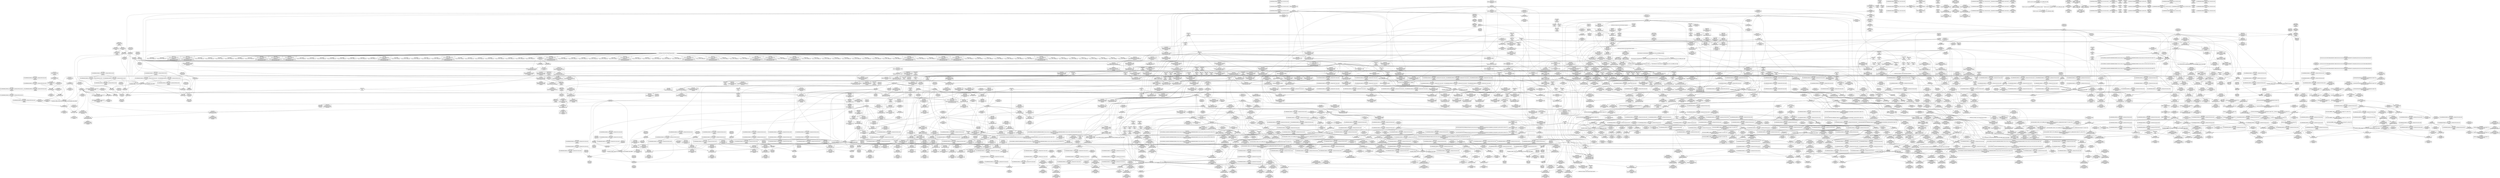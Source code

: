 digraph {
	CE0x4903fd0 [shape=record,shape=Mrecord,label="{CE0x4903fd0|i8*_getelementptr_inbounds_(_25_x_i8_,_25_x_i8_*_.str45,_i32_0,_i32_0)|*Constant*|*SummSource*}"]
	CE0x48a47a0 [shape=record,shape=Mrecord,label="{CE0x48a47a0|selinux_sem_alloc_security:_tobool7|security/selinux/hooks.c,5401|*SummSink*}"]
	CE0x48fe9e0 [shape=record,shape=Mrecord,label="{CE0x48fe9e0|ipc_alloc_security:_tmp4|security/selinux/hooks.c,5084|*SummSource*}"]
	CE0x4924350 [shape=record,shape=Mrecord,label="{CE0x4924350|rcu_read_unlock:_tmp11|include/linux/rcupdate.h,933|*SummSource*}"]
	CE0x48904b0 [shape=record,shape=Mrecord,label="{CE0x48904b0|80:_i32,_112:_i8*,_:_CMRE_16,17_}"]
	CE0x4984a60 [shape=record,shape=Mrecord,label="{CE0x4984a60|GLOBAL:___preempt_count_sub|*Constant*|*SummSource*}"]
	CE0x492df80 [shape=record,shape=Mrecord,label="{CE0x492df80|rcu_read_unlock:_do.body}"]
	CE0x48e3e00 [shape=record,shape=Mrecord,label="{CE0x48e3e00|GLOBAL:_rcu_read_unlock.__warned|Global_var:rcu_read_unlock.__warned|*SummSource*}"]
	CE0x492d3a0 [shape=record,shape=Mrecord,label="{CE0x492d3a0|_ret_void,_!dbg_!27735|include/linux/rcupdate.h,938}"]
	CE0x4927550 [shape=record,shape=Mrecord,label="{CE0x4927550|GLOBAL:_rcu_lock_acquire|*Constant*|*SummSource*}"]
	CE0x4894a20 [shape=record,shape=Mrecord,label="{CE0x4894a20|current_sid:_tmp12|security/selinux/hooks.c,218|*SummSource*}"]
	CE0x4946d70 [shape=record,shape=Mrecord,label="{CE0x4946d70|task_sid:_tmp4|*LoadInst*|security/selinux/hooks.c,208}"]
	CE0x48eb110 [shape=record,shape=Mrecord,label="{CE0x48eb110|rcu_lock_acquire:_tmp6|*SummSink*}"]
	CE0x48a7860 [shape=record,shape=Mrecord,label="{CE0x48a7860|selinux_sem_alloc_security:_tmp8|security/selinux/hooks.c,5394|*SummSource*}"]
	CE0x4880f90 [shape=record,shape=Mrecord,label="{CE0x4880f90|selinux_sem_alloc_security:_sem_perm3|security/selinux/hooks.c,5394|*SummSource*}"]
	CE0x4905a90 [shape=record,shape=Mrecord,label="{CE0x4905a90|i64*_getelementptr_inbounds_(_11_x_i64_,_11_x_i64_*___llvm_gcov_ctr132,_i64_0,_i64_1)|*Constant*|*SummSource*}"]
	"CONST[source:0(mediator),value:0(static)][purpose:{operation}]"
	CE0x4925a10 [shape=record,shape=Mrecord,label="{CE0x4925a10|task_sid:_tobool|security/selinux/hooks.c,208|*SummSink*}"]
	CE0x49199c0 [shape=record,shape=Mrecord,label="{CE0x49199c0|rcu_read_unlock:_call|include/linux/rcupdate.h,933|*SummSource*}"]
	CE0x493c880 [shape=record,shape=Mrecord,label="{CE0x493c880|task_sid:_land.lhs.true}"]
	CE0x48f6ab0 [shape=record,shape=Mrecord,label="{CE0x48f6ab0|task_sid:_tmp12|security/selinux/hooks.c,208|*SummSink*}"]
	CE0x49174e0 [shape=record,shape=Mrecord,label="{CE0x49174e0|task_sid:_tobool4|security/selinux/hooks.c,208}"]
	CE0x493a000 [shape=record,shape=Mrecord,label="{CE0x493a000|COLLAPSED:_GCMRE___llvm_gcov_ctr126_internal_global_13_x_i64_zeroinitializer:_elem_0:default:}"]
	CE0x48ec340 [shape=record,shape=Mrecord,label="{CE0x48ec340|i8*_undef|*Constant*|*SummSink*}"]
	CE0x48c7960 [shape=record,shape=Mrecord,label="{CE0x48c7960|avc_has_perm:_tsid|Function::avc_has_perm&Arg::tsid::|*SummSink*}"]
	CE0x4890c50 [shape=record,shape=Mrecord,label="{CE0x4890c50|i64*_getelementptr_inbounds_(_2_x_i64_,_2_x_i64_*___llvm_gcov_ctr302,_i64_0,_i64_0)|*Constant*|*SummSource*}"]
	CE0x49ad0e0 [shape=record,shape=Mrecord,label="{CE0x49ad0e0|__preempt_count_add:_do.body}"]
	CE0x48fd660 [shape=record,shape=Mrecord,label="{CE0x48fd660|_ret_i8*_%call,_!dbg_!27715|include/linux/slab.h,578|*SummSource*}"]
	CE0x49131d0 [shape=record,shape=Mrecord,label="{CE0x49131d0|ipc_alloc_security:_tmp7|security/selinux/hooks.c,5085}"]
	CE0x48cc110 [shape=record,shape=Mrecord,label="{CE0x48cc110|i64*_getelementptr_inbounds_(_9_x_i64_,_9_x_i64_*___llvm_gcov_ctr317,_i64_0,_i64_7)|*Constant*|*SummSink*}"]
	CE0x48ecbc0 [shape=record,shape=Mrecord,label="{CE0x48ecbc0|i64*_getelementptr_inbounds_(_4_x_i64_,_4_x_i64_*___llvm_gcov_ctr130,_i64_0,_i64_0)|*Constant*|*SummSink*}"]
	CE0x489c450 [shape=record,shape=Mrecord,label="{CE0x489c450|current_sid:_tmp5|security/selinux/hooks.c,218|*SummSink*}"]
	CE0x49285b0 [shape=record,shape=Mrecord,label="{CE0x49285b0|i64_6|*Constant*|*SummSink*}"]
	CE0x4984490 [shape=record,shape=Mrecord,label="{CE0x4984490|rcu_read_unlock:_tmp7|include/linux/rcupdate.h,933|*SummSource*}"]
	CE0x48fe530 [shape=record,shape=Mrecord,label="{CE0x48fe530|rcu_read_lock:_entry}"]
	CE0x49b6660 [shape=record,shape=Mrecord,label="{CE0x49b6660|__rcu_read_unlock:_tmp5|include/linux/rcupdate.h,244|*SummSink*}"]
	CE0x49336a0 [shape=record,shape=Mrecord,label="{CE0x49336a0|rcu_read_unlock:_tmp5|include/linux/rcupdate.h,933|*SummSource*}"]
	CE0x498e1f0 [shape=record,shape=Mrecord,label="{CE0x498e1f0|i8*_getelementptr_inbounds_(_44_x_i8_,_44_x_i8_*_.str47,_i32_0,_i32_0)|*Constant*|*SummSink*}"]
	CE0x48f8a20 [shape=record,shape=Mrecord,label="{CE0x48f8a20|ipc_alloc_security:_if.end}"]
	CE0x49b8600 [shape=record,shape=Mrecord,label="{CE0x49b8600|__rcu_read_lock:_do.end|*SummSink*}"]
	CE0x4899fb0 [shape=record,shape=Mrecord,label="{CE0x4899fb0|selinux_sem_alloc_security:_tmp20|security/selinux/hooks.c,5406|*SummSink*}"]
	CE0x48f5b90 [shape=record,shape=Mrecord,label="{CE0x48f5b90|task_sid:_tobool1|security/selinux/hooks.c,208}"]
	CE0x48f8b80 [shape=record,shape=Mrecord,label="{CE0x48f8b80|i64*_getelementptr_inbounds_(_2_x_i64_,_2_x_i64_*___llvm_gcov_ctr98,_i64_0,_i64_0)|*Constant*|*SummSource*}"]
	CE0x49bac40 [shape=record,shape=Mrecord,label="{CE0x49bac40|i64*_getelementptr_inbounds_(_4_x_i64_,_4_x_i64_*___llvm_gcov_ctr133,_i64_0,_i64_0)|*Constant*|*SummSink*}"]
	CE0x4994f30 [shape=record,shape=Mrecord,label="{CE0x4994f30|rcu_lock_acquire:_tmp|*SummSource*}"]
	CE0x4924e60 [shape=record,shape=Mrecord,label="{CE0x4924e60|kmalloc:_flags|Function::kmalloc&Arg::flags::|*SummSink*}"]
	CE0x48a4f70 [shape=record,shape=Mrecord,label="{CE0x48a4f70|i64*_getelementptr_inbounds_(_9_x_i64_,_9_x_i64_*___llvm_gcov_ctr317,_i64_0,_i64_6)|*Constant*|*SummSink*}"]
	CE0x4927f40 [shape=record,shape=Mrecord,label="{CE0x4927f40|GLOBAL:___kmalloc|*Constant*}"]
	CE0x48cc770 [shape=record,shape=Mrecord,label="{CE0x48cc770|selinux_sem_alloc_security:_tmp19|security/selinux/hooks.c,5405|*SummSink*}"]
	CE0x48fc600 [shape=record,shape=Mrecord,label="{CE0x48fc600|kzalloc:_or|include/linux/slab.h,578}"]
	CE0x4890f90 [shape=record,shape=Mrecord,label="{CE0x4890f90|GLOBAL:___llvm_gcov_ctr125|Global_var:__llvm_gcov_ctr125|*SummSink*}"]
	CE0x487f3a0 [shape=record,shape=Mrecord,label="{CE0x487f3a0|get_current:_tmp1|*SummSink*}"]
	CE0x48eb6f0 [shape=record,shape=Mrecord,label="{CE0x48eb6f0|rcu_lock_acquire:_tmp7|*SummSink*}"]
	CE0x48ca430 [shape=record,shape=Mrecord,label="{CE0x48ca430|GLOBAL:_lockdep_rcu_suspicious|*Constant*}"]
	CE0x498c6a0 [shape=record,shape=Mrecord,label="{CE0x498c6a0|_call_void_lockdep_rcu_suspicious(i8*_getelementptr_inbounds_(_25_x_i8_,_25_x_i8_*_.str45,_i32_0,_i32_0),_i32_934,_i8*_getelementptr_inbounds_(_44_x_i8_,_44_x_i8_*_.str47,_i32_0,_i32_0))_#10,_!dbg_!27726|include/linux/rcupdate.h,933|*SummSink*}"]
	CE0x4984b60 [shape=record,shape=Mrecord,label="{CE0x4984b60|__preempt_count_sub:_val|Function::__preempt_count_sub&Arg::val::|*SummSink*}"]
	CE0x488b830 [shape=record,shape=Mrecord,label="{CE0x488b830|80:_i32,_112:_i8*,_:_CMRE_104,112_|*MultipleSource*|Function::selinux_sem_alloc_security&Arg::sma::|security/selinux/hooks.c,5390}"]
	CE0x48c5770 [shape=record,shape=Mrecord,label="{CE0x48c5770|i64_4|*Constant*|*SummSource*}"]
	CE0x4983310 [shape=record,shape=Mrecord,label="{CE0x4983310|GLOBAL:___preempt_count_add|*Constant*|*SummSource*}"]
	CE0x48794b0 [shape=record,shape=Mrecord,label="{CE0x48794b0|i64_8|*Constant*}"]
	CE0x492d990 [shape=record,shape=Mrecord,label="{CE0x492d990|i64*_getelementptr_inbounds_(_2_x_i64_,_2_x_i64_*___llvm_gcov_ctr109,_i64_0,_i64_0)|*Constant*}"]
	CE0x499c980 [shape=record,shape=Mrecord,label="{CE0x499c980|_call_void_asm_addl_$1,_%gs:$0_,_*m,ri,*m,_dirflag_,_fpsr_,_flags_(i32*___preempt_count,_i32_%val,_i32*___preempt_count)_#3,_!dbg_!27714,_!srcloc_!27717|./arch/x86/include/asm/preempt.h,72|*SummSource*}"]
	CE0x49357e0 [shape=record,shape=Mrecord,label="{CE0x49357e0|rcu_read_lock:_tmp1}"]
	CE0x48fb1b0 [shape=record,shape=Mrecord,label="{CE0x48fb1b0|ipc_alloc_security:_tmp12|security/selinux/hooks.c,5093|*SummSink*}"]
	CE0x49cff90 [shape=record,shape=Mrecord,label="{CE0x49cff90|i64*_getelementptr_inbounds_(_4_x_i64_,_4_x_i64_*___llvm_gcov_ctr134,_i64_0,_i64_0)|*Constant*}"]
	CE0x48c1860 [shape=record,shape=Mrecord,label="{CE0x48c1860|selinux_sem_alloc_security:_call6|security/selinux/hooks.c,5399}"]
	CE0x4904250 [shape=record,shape=Mrecord,label="{CE0x4904250|i8*_getelementptr_inbounds_(_25_x_i8_,_25_x_i8_*_.str45,_i32_0,_i32_0)|*Constant*|*SummSink*}"]
	"CONST[source:2(external),value:2(dynamic)][purpose:{subject}]"
	CE0x48d7e70 [shape=record,shape=Mrecord,label="{CE0x48d7e70|ipc_free_security:_tmp6|security/selinux/hooks.c,5099|*SummSink*}"]
	CE0x4907cb0 [shape=record,shape=Mrecord,label="{CE0x4907cb0|rcu_read_lock:_tobool1|include/linux/rcupdate.h,882}"]
	CE0x4896ac0 [shape=record,shape=Mrecord,label="{CE0x4896ac0|80:_i32,_112:_i8*,_:_CMRE_100,102_|*MultipleSource*|Function::selinux_sem_alloc_security&Arg::sma::|security/selinux/hooks.c,5390}"]
	CE0x48a6db0 [shape=record,shape=Mrecord,label="{CE0x48a6db0|selinux_sem_alloc_security:_type|security/selinux/hooks.c,5396|*SummSink*}"]
	CE0x4936c70 [shape=record,shape=Mrecord,label="{CE0x4936c70|GLOBAL:_lockdep_rcu_suspicious|*Constant*}"]
	CE0x4934ed0 [shape=record,shape=Mrecord,label="{CE0x4934ed0|rcu_read_lock:_tmp1|*SummSink*}"]
	CE0x490ff10 [shape=record,shape=Mrecord,label="{CE0x490ff10|GLOBAL:_task_sid|*Constant*}"]
	CE0x48c5320 [shape=record,shape=Mrecord,label="{CE0x48c5320|selinux_sem_alloc_security:_tmp11|security/selinux/hooks.c,5399|*SummSink*}"]
	CE0x492e390 [shape=record,shape=Mrecord,label="{CE0x492e390|rcu_read_lock:_if.end}"]
	CE0x48d60a0 [shape=record,shape=Mrecord,label="{CE0x48d60a0|kzalloc:_tmp3}"]
	CE0x498d2a0 [shape=record,shape=Mrecord,label="{CE0x498d2a0|rcu_lock_acquire:___here|*SummSource*}"]
	CE0x49314c0 [shape=record,shape=Mrecord,label="{CE0x49314c0|i64*_getelementptr_inbounds_(_4_x_i64_,_4_x_i64_*___llvm_gcov_ctr128,_i64_0,_i64_0)|*Constant*|*SummSource*}"]
	CE0x4989150 [shape=record,shape=Mrecord,label="{CE0x4989150|rcu_read_unlock:_tmp14|include/linux/rcupdate.h,933|*SummSink*}"]
	CE0x49a7d40 [shape=record,shape=Mrecord,label="{CE0x49a7d40|i64*_getelementptr_inbounds_(_4_x_i64_,_4_x_i64_*___llvm_gcov_ctr133,_i64_0,_i64_1)|*Constant*|*SummSource*}"]
	CE0x48eb920 [shape=record,shape=Mrecord,label="{CE0x48eb920|i8*_undef|*Constant*}"]
	CE0x48f5530 [shape=record,shape=Mrecord,label="{CE0x48f5530|rcu_read_unlock:_tmp2|*SummSource*}"]
	CE0x48a2f30 [shape=record,shape=Mrecord,label="{CE0x48a2f30|i8_4|*Constant*|*SummSource*}"]
	CE0x498c570 [shape=record,shape=Mrecord,label="{CE0x498c570|_call_void_lockdep_rcu_suspicious(i8*_getelementptr_inbounds_(_25_x_i8_,_25_x_i8_*_.str45,_i32_0,_i32_0),_i32_934,_i8*_getelementptr_inbounds_(_44_x_i8_,_44_x_i8_*_.str47,_i32_0,_i32_0))_#10,_!dbg_!27726|include/linux/rcupdate.h,933|*SummSource*}"]
	CE0x4901300 [shape=record,shape=Mrecord,label="{CE0x4901300|rcu_read_lock:_tmp20|include/linux/rcupdate.h,882}"]
	CE0x634d670 [shape=record,shape=Mrecord,label="{CE0x634d670|80:_i32,_112:_i8*,_:_CMRE_46,47_}"]
	CE0x65fda30 [shape=record,shape=Mrecord,label="{CE0x65fda30|80:_i32,_112:_i8*,_:_CMRE_7,8_}"]
	CE0x4942a50 [shape=record,shape=Mrecord,label="{CE0x4942a50|task_sid:_tmp24|security/selinux/hooks.c,208|*SummSink*}"]
	CE0x4871330 [shape=record,shape=Mrecord,label="{CE0x4871330|80:_i32,_112:_i8*,_:_CMRE_66,67_}"]
	CE0x48cb850 [shape=record,shape=Mrecord,label="{CE0x48cb850|i64*_getelementptr_inbounds_(_9_x_i64_,_9_x_i64_*___llvm_gcov_ctr317,_i64_0,_i64_6)|*Constant*|*SummSource*}"]
	CE0x4880130 [shape=record,shape=Mrecord,label="{CE0x4880130|GLOBAL:___llvm_gcov_ctr317|Global_var:__llvm_gcov_ctr317|*SummSink*}"]
	CE0x49ab770 [shape=record,shape=Mrecord,label="{CE0x49ab770|__preempt_count_add:_tmp|*SummSource*}"]
	CE0x4887420 [shape=record,shape=Mrecord,label="{CE0x4887420|COLLAPSED:_GCMRE___llvm_gcov_ctr125_internal_global_11_x_i64_zeroinitializer:_elem_0:default:}"]
	CE0x48e1830 [shape=record,shape=Mrecord,label="{CE0x48e1830|current_sid:_tmp11|security/selinux/hooks.c,218|*SummSource*}"]
	CE0x48f3fe0 [shape=record,shape=Mrecord,label="{CE0x48f3fe0|rcu_read_lock:_tobool|include/linux/rcupdate.h,882|*SummSource*}"]
	CE0x48c61e0 [shape=record,shape=Mrecord,label="{CE0x48c61e0|selinux_sem_alloc_security:_tmp13|security/selinux/hooks.c,5401}"]
	CE0x49832a0 [shape=record,shape=Mrecord,label="{CE0x49832a0|GLOBAL:___preempt_count_add|*Constant*|*SummSink*}"]
	CE0x48c05a0 [shape=record,shape=Mrecord,label="{CE0x48c05a0|i32_218|*Constant*|*SummSink*}"]
	CE0x4874d20 [shape=record,shape=Mrecord,label="{CE0x4874d20|get_current:_tmp3|*SummSink*}"]
	CE0x49b80b0 [shape=record,shape=Mrecord,label="{CE0x49b80b0|i64*_getelementptr_inbounds_(_4_x_i64_,_4_x_i64_*___llvm_gcov_ctr130,_i64_0,_i64_3)|*Constant*}"]
	CE0x48c8060 [shape=record,shape=Mrecord,label="{CE0x48c8060|avc_has_perm:_requested|Function::avc_has_perm&Arg::requested::}"]
	CE0x4886ff0 [shape=record,shape=Mrecord,label="{CE0x4886ff0|80:_i32,_112:_i8*,_:_CMRE_26,27_}"]
	CE0x48a4000 [shape=record,shape=Mrecord,label="{CE0x48a4000|avc_has_perm:_auditdata|Function::avc_has_perm&Arg::auditdata::}"]
	CE0x49c30d0 [shape=record,shape=Mrecord,label="{CE0x49c30d0|_call_void_mcount()_#3|*SummSource*}"]
	CE0x48a7bd0 [shape=record,shape=Mrecord,label="{CE0x48a7bd0|selinux_sem_alloc_security:_type|security/selinux/hooks.c,5396}"]
	CE0x48872c0 [shape=record,shape=Mrecord,label="{CE0x48872c0|80:_i32,_112:_i8*,_:_CMRE_29,30_}"]
	CE0x487f190 [shape=record,shape=Mrecord,label="{CE0x487f190|selinux_sem_alloc_security:_if.end10|*SummSink*}"]
	CE0x48f38f0 [shape=record,shape=Mrecord,label="{CE0x48f38f0|task_sid:_do.end6|*SummSource*}"]
	CE0x4891ab0 [shape=record,shape=Mrecord,label="{CE0x4891ab0|GLOBAL:_current_task|Global_var:current_task}"]
	CE0x49101c0 [shape=record,shape=Mrecord,label="{CE0x49101c0|ipc_alloc_security:_tmp10|security/selinux/hooks.c,5087|*SummSource*}"]
	CE0x4986860 [shape=record,shape=Mrecord,label="{CE0x4986860|rcu_read_unlock:_land.lhs.true2|*SummSink*}"]
	CE0x48f7030 [shape=record,shape=Mrecord,label="{CE0x48f7030|rcu_read_lock:_call|include/linux/rcupdate.h,882|*SummSource*}"]
	CE0x4923670 [shape=record,shape=Mrecord,label="{CE0x4923670|rcu_read_unlock:_tmp1}"]
	CE0x48a7700 [shape=record,shape=Mrecord,label="{CE0x48a7700|selinux_sem_alloc_security:_tmp8|security/selinux/hooks.c,5394}"]
	CE0x48f92f0 [shape=record,shape=Mrecord,label="{CE0x48f92f0|ipc_free_security:_tmp4|*LoadInst*|security/selinux/hooks.c,5097|*SummSource*}"]
	CE0x48dc750 [shape=record,shape=Mrecord,label="{CE0x48dc750|get_current:_tmp4|./arch/x86/include/asm/current.h,14|*SummSink*}"]
	CE0x4912540 [shape=record,shape=Mrecord,label="{CE0x4912540|ipc_alloc_security:_bb|*SummSink*}"]
	CE0x48ca740 [shape=record,shape=Mrecord,label="{CE0x48ca740|i32_218|*Constant*}"]
	CE0x48f1920 [shape=record,shape=Mrecord,label="{CE0x48f1920|current_sid:_tmp23|security/selinux/hooks.c,218|*SummSource*}"]
	CE0x48f91b0 [shape=record,shape=Mrecord,label="{CE0x48f91b0|ipc_free_security:_tmp4|*LoadInst*|security/selinux/hooks.c,5097}"]
	CE0x4918a60 [shape=record,shape=Mrecord,label="{CE0x4918a60|i32_32768|*Constant*|*SummSink*}"]
	CE0x4982e00 [shape=record,shape=Mrecord,label="{CE0x4982e00|i64*_getelementptr_inbounds_(_11_x_i64_,_11_x_i64_*___llvm_gcov_ctr132,_i64_0,_i64_0)|*Constant*|*SummSource*}"]
	CE0x48f9570 [shape=record,shape=Mrecord,label="{CE0x48f9570|ipc_free_security:_tmp6|security/selinux/hooks.c,5099}"]
	CE0x49319d0 [shape=record,shape=Mrecord,label="{CE0x49319d0|rcu_lock_acquire:_map|Function::rcu_lock_acquire&Arg::map::|*SummSource*}"]
	CE0x490a830 [shape=record,shape=Mrecord,label="{CE0x490a830|rcu_read_unlock:_tmp14|include/linux/rcupdate.h,933|*SummSource*}"]
	CE0x487abb0 [shape=record,shape=Mrecord,label="{CE0x487abb0|80:_i32,_112:_i8*,_:_CMRE_25,26_}"]
	CE0x4990560 [shape=record,shape=Mrecord,label="{CE0x4990560|rcu_read_unlock:_tmp22|include/linux/rcupdate.h,935}"]
	CE0x4900ed0 [shape=record,shape=Mrecord,label="{CE0x4900ed0|rcu_read_lock:_tmp19|include/linux/rcupdate.h,882}"]
	CE0x488ffe0 [shape=record,shape=Mrecord,label="{CE0x488ffe0|80:_i32,_112:_i8*,_:_CMRE_71,72_}"]
	CE0x490c140 [shape=record,shape=Mrecord,label="{CE0x490c140|rcu_read_unlock:_tobool1|include/linux/rcupdate.h,933|*SummSink*}"]
	CE0x499cb40 [shape=record,shape=Mrecord,label="{CE0x499cb40|_call_void_asm_addl_$1,_%gs:$0_,_*m,ri,*m,_dirflag_,_fpsr_,_flags_(i32*___preempt_count,_i32_%val,_i32*___preempt_count)_#3,_!dbg_!27714,_!srcloc_!27717|./arch/x86/include/asm/preempt.h,72|*SummSink*}"]
	CE0x4874fe0 [shape=record,shape=Mrecord,label="{CE0x4874fe0|current_sid:_tmp2|*SummSource*}"]
	CE0x48793a0 [shape=record,shape=Mrecord,label="{CE0x48793a0|kmalloc:_size|Function::kmalloc&Arg::size::|*SummSource*}"]
	CE0x49261e0 [shape=record,shape=Mrecord,label="{CE0x49261e0|task_sid:_tmp2|*SummSource*}"]
	CE0x4944b20 [shape=record,shape=Mrecord,label="{CE0x4944b20|task_sid:_do.end|*SummSource*}"]
	CE0x4912740 [shape=record,shape=Mrecord,label="{CE0x4912740|kzalloc:_size|Function::kzalloc&Arg::size::|*SummSink*}"]
	CE0x490d790 [shape=record,shape=Mrecord,label="{CE0x490d790|rcu_read_lock:_bb|*SummSource*}"]
	CE0x48efe00 [shape=record,shape=Mrecord,label="{CE0x48efe00|current_sid:_cred|security/selinux/hooks.c,218|*SummSource*}"]
	CE0x490f680 [shape=record,shape=Mrecord,label="{CE0x490f680|rcu_read_lock:_tmp5|include/linux/rcupdate.h,882|*SummSource*}"]
	CE0x490a3f0 [shape=record,shape=Mrecord,label="{CE0x490a3f0|rcu_read_unlock:_tmp13|include/linux/rcupdate.h,933|*SummSink*}"]
	CE0x48e6160 [shape=record,shape=Mrecord,label="{CE0x48e6160|task_sid:_task|Function::task_sid&Arg::task::|*SummSource*}"]
	CE0x490da30 [shape=record,shape=Mrecord,label="{CE0x490da30|rcu_read_unlock:_tmp8|include/linux/rcupdate.h,933}"]
	CE0x49b5020 [shape=record,shape=Mrecord,label="{CE0x49b5020|rcu_lock_release:_tmp4|include/linux/rcupdate.h,423}"]
	CE0x3f7afd0 [shape=record,shape=Mrecord,label="{CE0x3f7afd0|selinux_sem_alloc_security:_sem_perm|security/selinux/hooks.c,5390}"]
	CE0x48dce30 [shape=record,shape=Mrecord,label="{CE0x48dce30|i32_32768|*Constant*|*SummSource*}"]
	CE0x48a3c40 [shape=record,shape=Mrecord,label="{CE0x48a3c40|current_sid:_tmp15|security/selinux/hooks.c,218|*SummSource*}"]
	CE0x48968e0 [shape=record,shape=Mrecord,label="{CE0x48968e0|80:_i32,_112:_i8*,_:_CMRE_96,100_|*MultipleSource*|Function::selinux_sem_alloc_security&Arg::sma::|security/selinux/hooks.c,5390}"]
	CE0x49d2360 [shape=record,shape=Mrecord,label="{CE0x49d2360|__preempt_count_sub:_bb|*SummSource*}"]
	CE0x499a640 [shape=record,shape=Mrecord,label="{CE0x499a640|i32_0|*Constant*}"]
	CE0x4982990 [shape=record,shape=Mrecord,label="{CE0x4982990|rcu_lock_release:_tmp|*SummSink*}"]
	CE0x48685f0 [shape=record,shape=Mrecord,label="{CE0x48685f0|current_sid:_tmp8|security/selinux/hooks.c,218}"]
	CE0x49b2bb0 [shape=record,shape=Mrecord,label="{CE0x49b2bb0|__preempt_count_add:_tmp5|./arch/x86/include/asm/preempt.h,72|*SummSource*}"]
	CE0x49acc60 [shape=record,shape=Mrecord,label="{CE0x49acc60|__rcu_read_unlock:_tmp6|include/linux/rcupdate.h,245}"]
	CE0x48f34f0 [shape=record,shape=Mrecord,label="{CE0x48f34f0|get_current:_bb|*SummSink*}"]
	CE0x491bee0 [shape=record,shape=Mrecord,label="{CE0x491bee0|ipc_alloc_security:_tmp6|security/selinux/hooks.c,5084|*SummSource*}"]
	CE0x4987be0 [shape=record,shape=Mrecord,label="{CE0x4987be0|__rcu_read_lock:_tmp7|include/linux/rcupdate.h,240|*SummSource*}"]
	CE0x49391b0 [shape=record,shape=Mrecord,label="{CE0x49391b0|task_sid:_tmp19|security/selinux/hooks.c,208|*SummSource*}"]
	CE0x49b6ca0 [shape=record,shape=Mrecord,label="{CE0x49b6ca0|_call_void_mcount()_#3}"]
	CE0x48a30c0 [shape=record,shape=Mrecord,label="{CE0x48a30c0|i8_4|*Constant*|*SummSink*}"]
	CE0x48989b0 [shape=record,shape=Mrecord,label="{CE0x48989b0|_call_void_mcount()_#3|*SummSink*}"]
	CE0x4882040 [shape=record,shape=Mrecord,label="{CE0x4882040|selinux_sem_alloc_security:_tmp2|security/selinux/hooks.c,5391|*SummSource*}"]
	CE0x48751b0 [shape=record,shape=Mrecord,label="{CE0x48751b0|current_sid:_call|security/selinux/hooks.c,218}"]
	CE0x48988f0 [shape=record,shape=Mrecord,label="{CE0x48988f0|_call_void_mcount()_#3|*SummSource*}"]
	CE0x48c0c80 [shape=record,shape=Mrecord,label="{CE0x48c0c80|i64*_getelementptr_inbounds_(_11_x_i64_,_11_x_i64_*___llvm_gcov_ctr125,_i64_0,_i64_9)|*Constant*|*SummSource*}"]
	CE0x48d4e50 [shape=record,shape=Mrecord,label="{CE0x48d4e50|_call_void_asm_sideeffect_,_memory_,_dirflag_,_fpsr_,_flags_()_#3,_!dbg_!27714,_!srcloc_!27715|include/linux/rcupdate.h,239|*SummSource*}"]
	CE0x49a43b0 [shape=record,shape=Mrecord,label="{CE0x49a43b0|__rcu_read_unlock:_do.end}"]
	CE0x4874c10 [shape=record,shape=Mrecord,label="{CE0x4874c10|get_current:_tmp3}"]
	CE0x4916b30 [shape=record,shape=Mrecord,label="{CE0x4916b30|i64*_getelementptr_inbounds_(_13_x_i64_,_13_x_i64_*___llvm_gcov_ctr126,_i64_0,_i64_1)|*Constant*|*SummSink*}"]
	CE0x49303c0 [shape=record,shape=Mrecord,label="{CE0x49303c0|rcu_read_unlock:_tmp8|include/linux/rcupdate.h,933|*SummSource*}"]
	CE0x487a9d0 [shape=record,shape=Mrecord,label="{CE0x487a9d0|80:_i32,_112:_i8*,_:_CMRE_23,24_}"]
	CE0x48f7770 [shape=record,shape=Mrecord,label="{CE0x48f7770|i64*_getelementptr_inbounds_(_2_x_i64_,_2_x_i64_*___llvm_gcov_ctr109,_i64_0,_i64_1)|*Constant*|*SummSink*}"]
	CE0x49ac570 [shape=record,shape=Mrecord,label="{CE0x49ac570|i64*_getelementptr_inbounds_(_4_x_i64_,_4_x_i64_*___llvm_gcov_ctr134,_i64_0,_i64_0)|*Constant*|*SummSink*}"]
	CE0x488dc40 [shape=record,shape=Mrecord,label="{CE0x488dc40|GLOBAL:_ipc_alloc_security|*Constant*|*SummSource*}"]
	CE0x49b55c0 [shape=record,shape=Mrecord,label="{CE0x49b55c0|_call_void_lock_release(%struct.lockdep_map*_%map,_i32_1,_i64_ptrtoint_(i8*_blockaddress(_rcu_lock_release,_%__here)_to_i64))_#10,_!dbg_!27716|include/linux/rcupdate.h,423}"]
	CE0x4925d80 [shape=record,shape=Mrecord,label="{CE0x4925d80|kmalloc:_call|include/linux/slab.h,429|*SummSource*}"]
	CE0x4995540 [shape=record,shape=Mrecord,label="{CE0x4995540|__rcu_read_lock:_tmp2}"]
	CE0x4905da0 [shape=record,shape=Mrecord,label="{CE0x4905da0|_call_void_asm_sideeffect_,_memory_,_dirflag_,_fpsr_,_flags_()_#3,_!dbg_!27714,_!srcloc_!27715|include/linux/rcupdate.h,239}"]
	CE0x48d6720 [shape=record,shape=Mrecord,label="{CE0x48d6720|_call_void_mcount()_#3|*SummSource*}"]
	CE0x48d61b0 [shape=record,shape=Mrecord,label="{CE0x48d61b0|_call_void_kfree(i8*_%tmp6)_#10,_!dbg_!27718|security/selinux/hooks.c,5099|*SummSink*}"]
	CE0x488c3a0 [shape=record,shape=Mrecord,label="{CE0x488c3a0|selinux_sem_alloc_security:_ad|security/selinux/hooks.c, 5386|*SummSource*}"]
	CE0x499c000 [shape=record,shape=Mrecord,label="{CE0x499c000|__preempt_count_sub:_tmp5|./arch/x86/include/asm/preempt.h,77}"]
	CE0x4937360 [shape=record,shape=Mrecord,label="{CE0x4937360|i8*_getelementptr_inbounds_(_41_x_i8_,_41_x_i8_*_.str44,_i32_0,_i32_0)|*Constant*|*SummSource*}"]
	CE0x49477b0 [shape=record,shape=Mrecord,label="{CE0x49477b0|task_sid:_tmp10|security/selinux/hooks.c,208}"]
	CE0x492cc10 [shape=record,shape=Mrecord,label="{CE0x492cc10|GLOBAL:_rcu_read_unlock|*Constant*|*SummSource*}"]
	CE0x48d00a0 [shape=record,shape=Mrecord,label="{CE0x48d00a0|ipc_free_security:_entry}"]
	CE0x490b2f0 [shape=record,shape=Mrecord,label="{CE0x490b2f0|rcu_read_lock:_tmp14|include/linux/rcupdate.h,882|*SummSource*}"]
	CE0x4873910 [shape=record,shape=Mrecord,label="{CE0x4873910|80:_i32,_112:_i8*,_:_CMRE_33,34_}"]
	CE0x48c2240 [shape=record,shape=Mrecord,label="{CE0x48c2240|selinux_sem_alloc_security:_sid5|security/selinux/hooks.c,5399|*SummSink*}"]
	CE0x49442f0 [shape=record,shape=Mrecord,label="{CE0x49442f0|task_sid:_tmp7|security/selinux/hooks.c,208|*SummSource*}"]
	CE0x48eccd0 [shape=record,shape=Mrecord,label="{CE0x48eccd0|i64*_getelementptr_inbounds_(_13_x_i64_,_13_x_i64_*___llvm_gcov_ctr126,_i64_0,_i64_8)|*Constant*|*SummSink*}"]
	CE0x49463d0 [shape=record,shape=Mrecord,label="{CE0x49463d0|task_sid:_do.body5}"]
	CE0x49420c0 [shape=record,shape=Mrecord,label="{CE0x49420c0|task_sid:_tmp23|security/selinux/hooks.c,208|*SummSink*}"]
	CE0x48769d0 [shape=record,shape=Mrecord,label="{CE0x48769d0|selinux_sem_alloc_security:_entry}"]
	CE0x4945270 [shape=record,shape=Mrecord,label="{CE0x4945270|_call_void_lockdep_rcu_suspicious(i8*_getelementptr_inbounds_(_25_x_i8_,_25_x_i8_*_.str45,_i32_0,_i32_0),_i32_934,_i8*_getelementptr_inbounds_(_44_x_i8_,_44_x_i8_*_.str47,_i32_0,_i32_0))_#10,_!dbg_!27726|include/linux/rcupdate.h,933}"]
	CE0x48cf840 [shape=record,shape=Mrecord,label="{CE0x48cf840|_ret_void,_!dbg_!27719|security/selinux/hooks.c,5100}"]
	CE0x49b9fc0 [shape=record,shape=Mrecord,label="{CE0x49b9fc0|i64_ptrtoint_(i8*_blockaddress(_rcu_lock_release,_%__here)_to_i64)|*Constant*|*SummSource*}"]
	CE0x48a4440 [shape=record,shape=Mrecord,label="{CE0x48a4440|_ret_i32_%retval.0,_!dbg_!27728|security/selinux/avc.c,775|*SummSource*}"]
	CE0x48902d0 [shape=record,shape=Mrecord,label="{CE0x48902d0|80:_i32,_112:_i8*,_:_CMRE_14,15_}"]
	CE0x49343b0 [shape=record,shape=Mrecord,label="{CE0x49343b0|GLOBAL:_task_sid.__warned|Global_var:task_sid.__warned}"]
	CE0x48df920 [shape=record,shape=Mrecord,label="{CE0x48df920|current_sid:_land.lhs.true2}"]
	CE0x489ea00 [shape=record,shape=Mrecord,label="{CE0x489ea00|ipc_free_security:_bb|*SummSource*}"]
	CE0x48cd350 [shape=record,shape=Mrecord,label="{CE0x48cd350|selinux_sem_alloc_security:_retval.0|*SummSource*}"]
	CE0x4984600 [shape=record,shape=Mrecord,label="{CE0x4984600|rcu_read_unlock:_tmp7|include/linux/rcupdate.h,933|*SummSink*}"]
	CE0x491a8b0 [shape=record,shape=Mrecord,label="{CE0x491a8b0|_call_void_mcount()_#3|*SummSource*}"]
	CE0x4875870 [shape=record,shape=Mrecord,label="{CE0x4875870|current_sid:_tmp7|security/selinux/hooks.c,218|*SummSource*}"]
	CE0x48f5a30 [shape=record,shape=Mrecord,label="{CE0x48f5a30|0:_i8,_:_GCMR_task_sid.__warned_internal_global_i8_0,_section_.data.unlikely_,_align_1:_elem_0:default:}"]
	CE0x4919a30 [shape=record,shape=Mrecord,label="{CE0x4919a30|rcu_read_unlock:_call|include/linux/rcupdate.h,933|*SummSink*}"]
	CE0x48cb1b0 [shape=record,shape=Mrecord,label="{CE0x48cb1b0|selinux_sem_alloc_security:_tmp15|security/selinux/hooks.c,5401|*SummSource*}"]
	CE0x487fb30 [shape=record,shape=Mrecord,label="{CE0x487fb30|selinux_sem_alloc_security:_if.then|*SummSink*}"]
	CE0x48dcab0 [shape=record,shape=Mrecord,label="{CE0x48dcab0|_call_void_mcount()_#3|*SummSink*}"]
	CE0x4918890 [shape=record,shape=Mrecord,label="{CE0x4918890|i64*_getelementptr_inbounds_(_6_x_i64_,_6_x_i64_*___llvm_gcov_ctr301,_i64_0,_i64_0)|*Constant*}"]
	CE0x4935050 [shape=record,shape=Mrecord,label="{CE0x4935050|i64*_getelementptr_inbounds_(_11_x_i64_,_11_x_i64_*___llvm_gcov_ctr127,_i64_0,_i64_1)|*Constant*}"]
	CE0x48f1470 [shape=record,shape=Mrecord,label="{CE0x48f1470|current_sid:_tmp22|security/selinux/hooks.c,218|*SummSource*}"]
	CE0x4924ef0 [shape=record,shape=Mrecord,label="{CE0x4924ef0|task_sid:_bb}"]
	CE0x4868cb0 [shape=record,shape=Mrecord,label="{CE0x4868cb0|ipc_alloc_security:_if.then|*SummSource*}"]
	CE0x499c2a0 [shape=record,shape=Mrecord,label="{CE0x499c2a0|rcu_lock_acquire:_indirectgoto|*SummSink*}"]
	CE0x49a3980 [shape=record,shape=Mrecord,label="{CE0x49a3980|rcu_lock_release:_tmp6|*SummSink*}"]
	CE0x48f4270 [shape=record,shape=Mrecord,label="{CE0x48f4270|i64_3|*Constant*}"]
	CE0x48873b0 [shape=record,shape=Mrecord,label="{CE0x48873b0|current_sid:_tmp}"]
	CE0x48de4c0 [shape=record,shape=Mrecord,label="{CE0x48de4c0|GLOBAL:___llvm_gcov_ctr301|Global_var:__llvm_gcov_ctr301|*SummSink*}"]
	CE0x49b8f40 [shape=record,shape=Mrecord,label="{CE0x49b8f40|rcu_lock_release:_bb|*SummSink*}"]
	CE0x48a49a0 [shape=record,shape=Mrecord,label="{CE0x48a49a0|selinux_sem_alloc_security:_tobool7|security/selinux/hooks.c,5401}"]
	CE0x490fea0 [shape=record,shape=Mrecord,label="{CE0x490fea0|ipc_alloc_security:_tmp10|security/selinux/hooks.c,5087|*SummSink*}"]
	CE0x48c9140 [shape=record,shape=Mrecord,label="{CE0x48c9140|get_current:_bb}"]
	CE0x486c870 [shape=record,shape=Mrecord,label="{CE0x486c870|ipc_alloc_security:_sclass|Function::ipc_alloc_security&Arg::sclass::}"]
	CE0x48737e0 [shape=record,shape=Mrecord,label="{CE0x48737e0|80:_i32,_112:_i8*,_:_CMRE_32,33_}"]
	CE0x49ad3f0 [shape=record,shape=Mrecord,label="{CE0x49ad3f0|__rcu_read_unlock:_do.body}"]
	CE0x49b5310 [shape=record,shape=Mrecord,label="{CE0x49b5310|rcu_lock_release:_tmp4|include/linux/rcupdate.h,423|*SummSink*}"]
	CE0x492d2e0 [shape=record,shape=Mrecord,label="{CE0x492d2e0|kmalloc:_bb}"]
	CE0x493c7b0 [shape=record,shape=Mrecord,label="{CE0x493c7b0|task_sid:_land.lhs.true2|*SummSink*}"]
	CE0x48a5830 [shape=record,shape=Mrecord,label="{CE0x48a5830|i32_10|*Constant*|*SummSource*}"]
	CE0x492cfb0 [shape=record,shape=Mrecord,label="{CE0x492cfb0|_ret_void,_!dbg_!27735|include/linux/rcupdate.h,938|*SummSink*}"]
	CE0x487c890 [shape=record,shape=Mrecord,label="{CE0x487c890|selinux_sem_alloc_security:_ad|security/selinux/hooks.c, 5386}"]
	CE0x48e85e0 [shape=record,shape=Mrecord,label="{CE0x48e85e0|task_sid:_tmp27|security/selinux/hooks.c,208|*SummSink*}"]
	CE0x4995290 [shape=record,shape=Mrecord,label="{CE0x4995290|rcu_lock_release:_indirectgoto|*SummSink*}"]
	CE0x49a1080 [shape=record,shape=Mrecord,label="{CE0x49a1080|COLLAPSED:_GCMRE___llvm_gcov_ctr135_internal_global_4_x_i64_zeroinitializer:_elem_0:default:}"]
	CE0x4931170 [shape=record,shape=Mrecord,label="{CE0x4931170|rcu_read_lock:_land.lhs.true|*SummSink*}"]
	CE0x4906e30 [shape=record,shape=Mrecord,label="{CE0x4906e30|__rcu_read_lock:_tmp6|include/linux/rcupdate.h,240}"]
	CE0x48c8670 [shape=record,shape=Mrecord,label="{CE0x48c8670|selinux_sem_alloc_security:_u|security/selinux/hooks.c,5397|*SummSource*}"]
	CE0x499cca0 [shape=record,shape=Mrecord,label="{CE0x499cca0|i64*_getelementptr_inbounds_(_4_x_i64_,_4_x_i64_*___llvm_gcov_ctr135,_i64_0,_i64_2)|*Constant*}"]
	CE0x48972f0 [shape=record,shape=Mrecord,label="{CE0x48972f0|selinux_sem_alloc_security:_sma|Function::selinux_sem_alloc_security&Arg::sma::|*SummSink*}"]
	CE0x48c2970 [shape=record,shape=Mrecord,label="{CE0x48c2970|0:_i16,_4:_i32,_:_CMRE_4,8_|*MultipleSource*|security/selinux/hooks.c,5394|security/selinux/hooks.c,5394|security/selinux/hooks.c,5399}"]
	CE0x48d53a0 [shape=record,shape=Mrecord,label="{CE0x48d53a0|_call_void_asm_sideeffect_,_memory_,_dirflag_,_fpsr_,_flags_()_#3,_!dbg_!27714,_!srcloc_!27715|include/linux/rcupdate.h,239|*SummSink*}"]
	CE0x49a4c60 [shape=record,shape=Mrecord,label="{CE0x49a4c60|__rcu_read_unlock:_tmp4|include/linux/rcupdate.h,244|*SummSink*}"]
	CE0x4928ef0 [shape=record,shape=Mrecord,label="{CE0x4928ef0|_call_void___rcu_read_lock()_#10,_!dbg_!27710|include/linux/rcupdate.h,879|*SummSink*}"]
	CE0x487c060 [shape=record,shape=Mrecord,label="{CE0x487c060|current_sid:_call|security/selinux/hooks.c,218|*SummSource*}"]
	CE0x48f7190 [shape=record,shape=Mrecord,label="{CE0x48f7190|task_sid:_land.lhs.true|*SummSink*}"]
	CE0x489b9d0 [shape=record,shape=Mrecord,label="{CE0x489b9d0|GLOBAL:_kmalloc|*Constant*|*SummSource*}"]
	CE0x48edeb0 [shape=record,shape=Mrecord,label="{CE0x48edeb0|task_sid:_tmp16|security/selinux/hooks.c,208|*SummSink*}"]
	CE0x4918220 [shape=record,shape=Mrecord,label="{CE0x4918220|_call_void_mcount()_#3|*SummSource*}"]
	CE0x48ff140 [shape=record,shape=Mrecord,label="{CE0x48ff140|i64*_getelementptr_inbounds_(_13_x_i64_,_13_x_i64_*___llvm_gcov_ctr126,_i64_0,_i64_0)|*Constant*|*SummSink*}"]
	CE0x498f520 [shape=record,shape=Mrecord,label="{CE0x498f520|rcu_read_unlock:_tmp20|include/linux/rcupdate.h,933|*SummSink*}"]
	CE0x48d9070 [shape=record,shape=Mrecord,label="{CE0x48d9070|ipc_alloc_security:_tmp1|*SummSource*}"]
	CE0x49b9950 [shape=record,shape=Mrecord,label="{CE0x49b9950|GLOBAL:_lock_release|*Constant*|*SummSource*}"]
	CE0x4933fe0 [shape=record,shape=Mrecord,label="{CE0x4933fe0|i32_1|*Constant*}"]
	CE0x49a4a00 [shape=record,shape=Mrecord,label="{CE0x49a4a00|__rcu_read_unlock:_tmp3|*SummSink*}"]
	CE0x4874c80 [shape=record,shape=Mrecord,label="{CE0x4874c80|get_current:_tmp3|*SummSource*}"]
	CE0x49be430 [shape=record,shape=Mrecord,label="{CE0x49be430|void_(i32*,_i32,_i32*)*_asm_addl_$1,_%gs:$0_,_*m,ri,*m,_dirflag_,_fpsr_,_flags_}"]
	CE0x48e2e40 [shape=record,shape=Mrecord,label="{CE0x48e2e40|ipc_alloc_security:_tmp|*SummSink*}"]
	CE0x4894f40 [shape=record,shape=Mrecord,label="{CE0x4894f40|ipc_alloc_security:_call|security/selinux/hooks.c,5083|*SummSink*}"]
	CE0x48f3410 [shape=record,shape=Mrecord,label="{CE0x48f3410|get_current:_bb|*SummSource*}"]
	CE0x49c3eb0 [shape=record,shape=Mrecord,label="{CE0x49c3eb0|__preempt_count_add:_bb}"]
	CE0x4933b20 [shape=record,shape=Mrecord,label="{CE0x4933b20|i64*_getelementptr_inbounds_(_11_x_i64_,_11_x_i64_*___llvm_gcov_ctr127,_i64_0,_i64_0)|*Constant*}"]
	CE0x48812e0 [shape=record,shape=Mrecord,label="{CE0x48812e0|current_sid:_entry|*SummSource*}"]
	CE0x48ee2f0 [shape=record,shape=Mrecord,label="{CE0x48ee2f0|task_sid:_tmp17|security/selinux/hooks.c,208|*SummSink*}"]
	CE0x49015a0 [shape=record,shape=Mrecord,label="{CE0x49015a0|rcu_read_lock:_tmp20|include/linux/rcupdate.h,882|*SummSink*}"]
	CE0x4983700 [shape=record,shape=Mrecord,label="{CE0x4983700|rcu_read_unlock:_tmp7|include/linux/rcupdate.h,933}"]
	CE0x4988480 [shape=record,shape=Mrecord,label="{CE0x4988480|rcu_lock_release:_tmp3}"]
	CE0x4933880 [shape=record,shape=Mrecord,label="{CE0x4933880|rcu_read_unlock:_tmp6|include/linux/rcupdate.h,933}"]
	CE0x4919590 [shape=record,shape=Mrecord,label="{CE0x4919590|__rcu_read_lock:_tmp}"]
	CE0x4908b10 [shape=record,shape=Mrecord,label="{CE0x4908b10|rcu_read_lock:_tmp10|include/linux/rcupdate.h,882|*SummSource*}"]
	CE0x49061f0 [shape=record,shape=Mrecord,label="{CE0x49061f0|rcu_read_lock:_tobool|include/linux/rcupdate.h,882}"]
	CE0x48ffb20 [shape=record,shape=Mrecord,label="{CE0x48ffb20|rcu_read_lock:_tmp16|include/linux/rcupdate.h,882}"]
	CE0x4991d50 [shape=record,shape=Mrecord,label="{CE0x4991d50|GLOBAL:___rcu_read_unlock|*Constant*}"]
	CE0x4887fe0 [shape=record,shape=Mrecord,label="{CE0x4887fe0|current_sid:_tmp15|security/selinux/hooks.c,218|*SummSink*}"]
	CE0x4928470 [shape=record,shape=Mrecord,label="{CE0x4928470|i64_4|*Constant*}"]
	CE0x4909430 [shape=record,shape=Mrecord,label="{CE0x4909430|rcu_read_lock:_tmp12|include/linux/rcupdate.h,882}"]
	CE0x4988180 [shape=record,shape=Mrecord,label="{CE0x4988180|rcu_read_unlock:_bb|*SummSource*}"]
	CE0x4912470 [shape=record,shape=Mrecord,label="{CE0x4912470|ipc_alloc_security:_bb|*SummSource*}"]
	CE0x48fbb50 [shape=record,shape=Mrecord,label="{CE0x48fbb50|i64*_getelementptr_inbounds_(_6_x_i64_,_6_x_i64_*___llvm_gcov_ctr301,_i64_0,_i64_3)|*Constant*|*SummSink*}"]
	CE0x4989890 [shape=record,shape=Mrecord,label="{CE0x4989890|rcu_read_unlock:_tobool1|include/linux/rcupdate.h,933}"]
	CE0x488ba10 [shape=record,shape=Mrecord,label="{CE0x488ba10|80:_i32,_112:_i8*,_:_CMRE_112,120_|*MultipleSource*|Function::selinux_sem_alloc_security&Arg::sma::|security/selinux/hooks.c,5390}"]
	CE0x487b1a0 [shape=record,shape=Mrecord,label="{CE0x487b1a0|selinux_sem_alloc_security:_tmp4|security/selinux/hooks.c,5391}"]
	CE0x48e28d0 [shape=record,shape=Mrecord,label="{CE0x48e28d0|rcu_read_lock:_call|include/linux/rcupdate.h,882|*SummSink*}"]
	CE0x4874290 [shape=record,shape=Mrecord,label="{CE0x4874290|get_current:_tmp|*SummSink*}"]
	CE0x49348d0 [shape=record,shape=Mrecord,label="{CE0x49348d0|GLOBAL:___rcu_read_lock|*Constant*}"]
	CE0x4992600 [shape=record,shape=Mrecord,label="{CE0x4992600|GLOBAL:___rcu_read_unlock|*Constant*|*SummSource*}"]
	CE0x49849f0 [shape=record,shape=Mrecord,label="{CE0x49849f0|GLOBAL:___preempt_count_sub|*Constant*|*SummSink*}"]
	CE0x48fcb90 [shape=record,shape=Mrecord,label="{CE0x48fcb90|ipc_alloc_security:_tobool|security/selinux/hooks.c,5084}"]
	CE0x4900290 [shape=record,shape=Mrecord,label="{CE0x4900290|i64*_getelementptr_inbounds_(_11_x_i64_,_11_x_i64_*___llvm_gcov_ctr127,_i64_0,_i64_8)|*Constant*|*SummSource*}"]
	CE0x48e0520 [shape=record,shape=Mrecord,label="{CE0x48e0520|cred_sid:_tmp3|*SummSink*}"]
	CE0x4983ca0 [shape=record,shape=Mrecord,label="{CE0x4983ca0|rcu_read_unlock:_bb|*SummSink*}"]
	CE0x499f930 [shape=record,shape=Mrecord,label="{CE0x499f930|rcu_lock_release:___here}"]
	CE0x48efbf0 [shape=record,shape=Mrecord,label="{CE0x48efbf0|current_sid:_cred|security/selinux/hooks.c,218}"]
	CE0x48f1af0 [shape=record,shape=Mrecord,label="{CE0x48f1af0|current_sid:_tmp23|security/selinux/hooks.c,218|*SummSink*}"]
	CE0x4915de0 [shape=record,shape=Mrecord,label="{CE0x4915de0|cred_sid:_tmp2}"]
	CE0x48ca560 [shape=record,shape=Mrecord,label="{CE0x48ca560|GLOBAL:_lockdep_rcu_suspicious|*Constant*|*SummSource*}"]
	CE0x4932600 [shape=record,shape=Mrecord,label="{CE0x4932600|rcu_read_unlock:_tmp3|*SummSource*}"]
	CE0x49c3e00 [shape=record,shape=Mrecord,label="{CE0x49c3e00|__preempt_count_add:_do.end|*SummSink*}"]
	CE0x6337230 [shape=record,shape=Mrecord,label="{CE0x6337230|80:_i32,_112:_i8*,_:_CMRE_5,6_}"]
	CE0x493b7a0 [shape=record,shape=Mrecord,label="{CE0x493b7a0|i64_7|*Constant*|*SummSink*}"]
	CE0x49a3910 [shape=record,shape=Mrecord,label="{CE0x49a3910|rcu_lock_release:_tmp6|*SummSource*}"]
	CE0x48da860 [shape=record,shape=Mrecord,label="{CE0x48da860|GLOBAL:_current_task|Global_var:current_task|*SummSink*}"]
	CE0x48a4bd0 [shape=record,shape=Mrecord,label="{CE0x48a4bd0|selinux_sem_alloc_security:_tobool7|security/selinux/hooks.c,5401|*SummSource*}"]
	CE0x49b7f00 [shape=record,shape=Mrecord,label="{CE0x49b7f00|_call_void_lock_acquire(%struct.lockdep_map*_%map,_i32_0,_i32_0,_i32_2,_i32_0,_%struct.lockdep_map*_null,_i64_ptrtoint_(i8*_blockaddress(_rcu_lock_acquire,_%__here)_to_i64))_#10,_!dbg_!27716|include/linux/rcupdate.h,418|*SummSink*}"]
	CE0x499a430 [shape=record,shape=Mrecord,label="{CE0x499a430|GLOBAL:_lock_acquire|*Constant*|*SummSink*}"]
	CE0x4886370 [shape=record,shape=Mrecord,label="{CE0x4886370|current_sid:_tmp3|*SummSource*}"]
	CE0x4879f00 [shape=record,shape=Mrecord,label="{CE0x4879f00|80:_i32,_112:_i8*,_:_CMRE_36,37_}"]
	CE0x4911a50 [shape=record,shape=Mrecord,label="{CE0x4911a50|ipc_alloc_security:_retval.0|*SummSource*}"]
	CE0x4914ab0 [shape=record,shape=Mrecord,label="{CE0x4914ab0|task_sid:_tmp2}"]
	CE0x48e9130 [shape=record,shape=Mrecord,label="{CE0x48e9130|GLOBAL:_cred_sid|*Constant*|*SummSink*}"]
	CE0x49da6c0 [shape=record,shape=Mrecord,label="{CE0x49da6c0|__preempt_count_sub:_tmp2|*SummSource*}"]
	CE0x4988d70 [shape=record,shape=Mrecord,label="{CE0x4988d70|__preempt_count_sub:_sub|./arch/x86/include/asm/preempt.h,77|*SummSource*}"]
	CE0x48fb8a0 [shape=record,shape=Mrecord,label="{CE0x48fb8a0|i64*_getelementptr_inbounds_(_6_x_i64_,_6_x_i64_*___llvm_gcov_ctr301,_i64_0,_i64_3)|*Constant*|*SummSource*}"]
	CE0x48c1540 [shape=record,shape=Mrecord,label="{CE0x48c1540|current_sid:_tmp19|security/selinux/hooks.c,218|*SummSource*}"]
	CE0x4984060 [shape=record,shape=Mrecord,label="{CE0x4984060|__rcu_read_lock:_tmp6|include/linux/rcupdate.h,240|*SummSink*}"]
	CE0x489fe60 [shape=record,shape=Mrecord,label="{CE0x489fe60|i64*_getelementptr_inbounds_(_2_x_i64_,_2_x_i64_*___llvm_gcov_ctr302,_i64_0,_i64_1)|*Constant*|*SummSource*}"]
	CE0x4933a50 [shape=record,shape=Mrecord,label="{CE0x4933a50|rcu_read_lock:_if.then|*SummSink*}"]
	CE0x48e7a50 [shape=record,shape=Mrecord,label="{CE0x48e7a50|i64*_getelementptr_inbounds_(_13_x_i64_,_13_x_i64_*___llvm_gcov_ctr126,_i64_0,_i64_12)|*Constant*}"]
	CE0x492e520 [shape=record,shape=Mrecord,label="{CE0x492e520|rcu_read_lock:_if.end|*SummSink*}"]
	CE0x4881910 [shape=record,shape=Mrecord,label="{CE0x4881910|selinux_sem_alloc_security:_tmp1|*SummSource*}"]
	CE0x48e6dd0 [shape=record,shape=Mrecord,label="{CE0x48e6dd0|ipc_alloc_security:_tmp11|security/selinux/hooks.c,5090}"]
	CE0x49955b0 [shape=record,shape=Mrecord,label="{CE0x49955b0|__rcu_read_lock:_tmp2|*SummSource*}"]
	CE0x49464a0 [shape=record,shape=Mrecord,label="{CE0x49464a0|task_sid:_do.body5|*SummSource*}"]
	CE0x498ff00 [shape=record,shape=Mrecord,label="{CE0x498ff00|rcu_read_unlock:_tmp21|include/linux/rcupdate.h,935|*SummSink*}"]
	CE0x48f4200 [shape=record,shape=Mrecord,label="{CE0x48f4200|rcu_read_lock:_tobool1|include/linux/rcupdate.h,882|*SummSink*}"]
	CE0x49089e0 [shape=record,shape=Mrecord,label="{CE0x49089e0|rcu_read_lock:_tmp10|include/linux/rcupdate.h,882}"]
	CE0x4872da0 [shape=record,shape=Mrecord,label="{CE0x4872da0|GLOBAL:_get_current|*Constant*|*SummSource*}"]
	CE0x48a1dc0 [shape=record,shape=Mrecord,label="{CE0x48a1dc0|i32_1|*Constant*|*SummSink*}"]
	CE0x48814d0 [shape=record,shape=Mrecord,label="{CE0x48814d0|selinux_sem_alloc_security:_ad|security/selinux/hooks.c, 5386|*SummSink*}"]
	CE0x48e0ab0 [shape=record,shape=Mrecord,label="{CE0x48e0ab0|current_sid:_bb}"]
	CE0x49018e0 [shape=record,shape=Mrecord,label="{CE0x49018e0|rcu_read_lock:_tmp21|include/linux/rcupdate.h,884}"]
	CE0x48f55a0 [shape=record,shape=Mrecord,label="{CE0x48f55a0|rcu_read_unlock:_tmp2|*SummSink*}"]
	CE0x48e7eb0 [shape=record,shape=Mrecord,label="{CE0x48e7eb0|_call_void_rcu_read_unlock()_#10,_!dbg_!27748|security/selinux/hooks.c,209|*SummSink*}"]
	CE0x48de340 [shape=record,shape=Mrecord,label="{CE0x48de340|i64*_getelementptr_inbounds_(_6_x_i64_,_6_x_i64_*___llvm_gcov_ctr301,_i64_0,_i64_3)|*Constant*}"]
	CE0x48fb610 [shape=record,shape=Mrecord,label="{CE0x48fb610|ipc_alloc_security:_tmp13|security/selinux/hooks.c,5093}"]
	CE0x487c1f0 [shape=record,shape=Mrecord,label="{CE0x487c1f0|current_sid:_tobool|security/selinux/hooks.c,218|*SummSink*}"]
	CE0x49a6000 [shape=record,shape=Mrecord,label="{CE0x49a6000|__preempt_count_add:_tmp6|./arch/x86/include/asm/preempt.h,73|*SummSink*}"]
	CE0x487f4b0 [shape=record,shape=Mrecord,label="{CE0x487f4b0|80:_i32,_112:_i8*,_:_CMRE_3,4_}"]
	CE0x49a83e0 [shape=record,shape=Mrecord,label="{CE0x49a83e0|__preempt_count_add:_tmp2|*SummSink*}"]
	CE0x4868b20 [shape=record,shape=Mrecord,label="{CE0x4868b20|ipc_alloc_security:_if.then}"]
	CE0x49c9130 [shape=record,shape=Mrecord,label="{CE0x49c9130|__preempt_count_add:_tmp4|./arch/x86/include/asm/preempt.h,72|*SummSink*}"]
	CE0x48ef280 [shape=record,shape=Mrecord,label="{CE0x48ef280|current_sid:_call4|security/selinux/hooks.c,218|*SummSink*}"]
	CE0x48c2720 [shape=record,shape=Mrecord,label="{CE0x48c2720|0:_i16,_4:_i32,_:_CMRE_0,2_|*MultipleSource*|security/selinux/hooks.c,5394|security/selinux/hooks.c,5394|security/selinux/hooks.c,5399}"]
	CE0x492f3e0 [shape=record,shape=Mrecord,label="{CE0x492f3e0|rcu_lock_release:_tmp|*SummSource*}"]
	CE0x499c5b0 [shape=record,shape=Mrecord,label="{CE0x499c5b0|i64*_getelementptr_inbounds_(_4_x_i64_,_4_x_i64_*___llvm_gcov_ctr128,_i64_0,_i64_1)|*Constant*}"]
	CE0x4900880 [shape=record,shape=Mrecord,label="{CE0x4900880|i64*_getelementptr_inbounds_(_11_x_i64_,_11_x_i64_*___llvm_gcov_ctr127,_i64_0,_i64_9)|*Constant*|*SummSink*}"]
	CE0x4932150 [shape=record,shape=Mrecord,label="{CE0x4932150|rcu_read_lock:_do.body|*SummSource*}"]
	CE0x48c76c0 [shape=record,shape=Mrecord,label="{CE0x48c76c0|avc_has_perm:_tsid|Function::avc_has_perm&Arg::tsid::}"]
	CE0x49a5f90 [shape=record,shape=Mrecord,label="{CE0x49a5f90|__preempt_count_add:_tmp6|./arch/x86/include/asm/preempt.h,73|*SummSource*}"]
	CE0x48cf740 [shape=record,shape=Mrecord,label="{CE0x48cf740|GLOBAL:_ipc_free_security|*Constant*|*SummSource*}"]
	CE0x486d8e0 [shape=record,shape=Mrecord,label="{CE0x486d8e0|selinux_sem_alloc_security:_return}"]
	CE0x48cf3b0 [shape=record,shape=Mrecord,label="{CE0x48cf3b0|_call_void_ipc_free_security(%struct.kern_ipc_perm*_%sem_perm9)_#10,_!dbg_!27743|security/selinux/hooks.c,5402|*SummSink*}"]
	CE0x49262c0 [shape=record,shape=Mrecord,label="{CE0x49262c0|GLOBAL:_rcu_read_lock|*Constant*}"]
	CE0x4881540 [shape=record,shape=Mrecord,label="{CE0x4881540|selinux_sem_alloc_security:_call|security/selinux/hooks.c,5387}"]
	CE0x48e1c90 [shape=record,shape=Mrecord,label="{CE0x48e1c90|ipc_alloc_security:_tmp2|security/selinux/hooks.c,5083}"]
	CE0x4910650 [shape=record,shape=Mrecord,label="{CE0x4910650|ipc_alloc_security:_call1|security/selinux/hooks.c,5087|*SummSource*}"]
	CE0x4991540 [shape=record,shape=Mrecord,label="{CE0x4991540|rcu_lock_release:_entry}"]
	CE0x4931600 [shape=record,shape=Mrecord,label="{CE0x4931600|__rcu_read_lock:_tmp|*SummSource*}"]
	CE0x48c48a0 [shape=record,shape=Mrecord,label="{CE0x48c48a0|selinux_sem_alloc_security:_tmp11|security/selinux/hooks.c,5399|*SummSource*}"]
	CE0x4930120 [shape=record,shape=Mrecord,label="{CE0x4930120|rcu_read_lock:_land.lhs.true2|*SummSink*}"]
	CE0x486cc10 [shape=record,shape=Mrecord,label="{CE0x486cc10|ipc_alloc_security:_entry|*SummSink*}"]
	CE0x4880830 [shape=record,shape=Mrecord,label="{CE0x4880830|selinux_sem_alloc_security:_tmp7|security/selinux/hooks.c,5392|*SummSource*}"]
	CE0x488db00 [shape=record,shape=Mrecord,label="{CE0x488db00|selinux_sem_alloc_security:_call2|security/selinux/hooks.c,5390|*SummSink*}"]
	CE0x487c100 [shape=record,shape=Mrecord,label="{CE0x487c100|current_sid:_call|security/selinux/hooks.c,218|*SummSink*}"]
	CE0x49423d0 [shape=record,shape=Mrecord,label="{CE0x49423d0|task_sid:_tmp24|security/selinux/hooks.c,208}"]
	CE0x4869a40 [shape=record,shape=Mrecord,label="{CE0x4869a40|selinux_sem_alloc_security:_call|security/selinux/hooks.c,5387|*SummSource*}"]
	CE0x49b9310 [shape=record,shape=Mrecord,label="{CE0x49b9310|_call_void_lock_release(%struct.lockdep_map*_%map,_i32_1,_i64_ptrtoint_(i8*_blockaddress(_rcu_lock_release,_%__here)_to_i64))_#10,_!dbg_!27716|include/linux/rcupdate.h,423|*SummSource*}"]
	CE0x48a79e0 [shape=record,shape=Mrecord,label="{CE0x48a79e0|selinux_sem_alloc_security:_tmp8|security/selinux/hooks.c,5394|*SummSink*}"]
	CE0x48dad90 [shape=record,shape=Mrecord,label="{CE0x48dad90|current_sid:_tmp|*SummSink*}"]
	CE0x49a7450 [shape=record,shape=Mrecord,label="{CE0x49a7450|rcu_lock_acquire:_indirectgoto}"]
	CE0x48ddd20 [shape=record,shape=Mrecord,label="{CE0x48ddd20|i64*_getelementptr_inbounds_(_2_x_i64_,_2_x_i64_*___llvm_gcov_ctr109,_i64_0,_i64_0)|*Constant*|*SummSource*}"]
	CE0x4939690 [shape=record,shape=Mrecord,label="{CE0x4939690|_call_void_lockdep_rcu_suspicious(i8*_getelementptr_inbounds_(_25_x_i8_,_25_x_i8_*_.str3,_i32_0,_i32_0),_i32_208,_i8*_getelementptr_inbounds_(_41_x_i8_,_41_x_i8_*_.str44,_i32_0,_i32_0))_#10,_!dbg_!27732|security/selinux/hooks.c,208}"]
	CE0x4938200 [shape=record,shape=Mrecord,label="{CE0x4938200|task_sid:_tmp20|security/selinux/hooks.c,208|*SummSource*}"]
	CE0x48fa390 [shape=record,shape=Mrecord,label="{CE0x48fa390|kmalloc:_tmp3|*SummSink*}"]
	CE0x4880640 [shape=record,shape=Mrecord,label="{CE0x4880640|selinux_sem_alloc_security:_tmp3|security/selinux/hooks.c,5391|*SummSource*}"]
	CE0x48eae50 [shape=record,shape=Mrecord,label="{CE0x48eae50|rcu_lock_acquire:_tmp6}"]
	CE0x48e03b0 [shape=record,shape=Mrecord,label="{CE0x48e03b0|cred_sid:_tmp3}"]
	CE0x49d2520 [shape=record,shape=Mrecord,label="{CE0x49d2520|__preempt_count_sub:_bb|*SummSink*}"]
	CE0x4944280 [shape=record,shape=Mrecord,label="{CE0x4944280|task_sid:_tmp7|security/selinux/hooks.c,208|*SummSink*}"]
	CE0x488feb0 [shape=record,shape=Mrecord,label="{CE0x488feb0|80:_i32,_112:_i8*,_:_CMRE_70,71_}"]
	CE0x492bb60 [shape=record,shape=Mrecord,label="{CE0x492bb60|cred_sid:_entry|*SummSink*}"]
	CE0x48de630 [shape=record,shape=Mrecord,label="{CE0x48de630|ipc_alloc_security:_tmp4|security/selinux/hooks.c,5084|*SummSink*}"]
	CE0x49462b0 [shape=record,shape=Mrecord,label="{CE0x49462b0|task_sid:_do.end6|*SummSink*}"]
	CE0x48c22b0 [shape=record,shape=Mrecord,label="{CE0x48c22b0|i32_3|*Constant*}"]
	CE0x4926af0 [shape=record,shape=Mrecord,label="{CE0x4926af0|GLOBAL:___llvm_gcov_ctr126|Global_var:__llvm_gcov_ctr126|*SummSink*}"]
	CE0x4892b40 [shape=record,shape=Mrecord,label="{CE0x4892b40|80:_i32,_112:_i8*,_:_CMRE_10,11_}"]
	CE0x48c7600 [shape=record,shape=Mrecord,label="{CE0x48c7600|avc_has_perm:_ssid|Function::avc_has_perm&Arg::ssid::|*SummSink*}"]
	CE0x4931bc0 [shape=record,shape=Mrecord,label="{CE0x4931bc0|cred_sid:_tmp4|*LoadInst*|security/selinux/hooks.c,196|*SummSource*}"]
	CE0x4910e90 [shape=record,shape=Mrecord,label="{CE0x4910e90|ipc_alloc_security:_security|security/selinux/hooks.c,5090}"]
	CE0x487ead0 [shape=record,shape=Mrecord,label="{CE0x487ead0|i64*_getelementptr_inbounds_(_2_x_i64_,_2_x_i64_*___llvm_gcov_ctr98,_i64_0,_i64_1)|*Constant*}"]
	CE0x4999e40 [shape=record,shape=Mrecord,label="{CE0x4999e40|rcu_lock_acquire:_tmp5|include/linux/rcupdate.h,418|*SummSource*}"]
	CE0x4926b60 [shape=record,shape=Mrecord,label="{CE0x4926b60|GLOBAL:___llvm_gcov_ctr126|Global_var:__llvm_gcov_ctr126|*SummSource*}"]
	CE0x49913c0 [shape=record,shape=Mrecord,label="{CE0x49913c0|GLOBAL:_rcu_lock_release|*Constant*|*SummSource*}"]
	CE0x48e7d20 [shape=record,shape=Mrecord,label="{CE0x48e7d20|i64*_getelementptr_inbounds_(_13_x_i64_,_13_x_i64_*___llvm_gcov_ctr126,_i64_0,_i64_12)|*Constant*|*SummSource*}"]
	CE0x48c34d0 [shape=record,shape=Mrecord,label="{CE0x48c34d0|i32_(i32,_i32,_i16,_i32,_%struct.common_audit_data*)*_bitcast_(i32_(i32,_i32,_i16,_i32,_%struct.common_audit_data.495*)*_avc_has_perm_to_i32_(i32,_i32,_i16,_i32,_%struct.common_audit_data*)*)|*Constant*|*SummSource*}"]
	CE0x49c0920 [shape=record,shape=Mrecord,label="{CE0x49c0920|_call_void_mcount()_#3}"]
	CE0x4881170 [shape=record,shape=Mrecord,label="{CE0x4881170|GLOBAL:_current_sid|*Constant*|*SummSink*}"]
	CE0x489afd0 [shape=record,shape=Mrecord,label="{CE0x489afd0|_ret_i32_%retval.0,_!dbg_!27746|security/selinux/hooks.c,5406}"]
	CE0x487fd40 [shape=record,shape=Mrecord,label="{CE0x487fd40|selinux_sem_alloc_security:_entry|*SummSink*}"]
	CE0x49a1010 [shape=record,shape=Mrecord,label="{CE0x49a1010|__preempt_count_sub:_tmp}"]
	CE0x492d8b0 [shape=record,shape=Mrecord,label="{CE0x492d8b0|i64*_getelementptr_inbounds_(_2_x_i64_,_2_x_i64_*___llvm_gcov_ctr109,_i64_0,_i64_0)|*Constant*|*SummSink*}"]
	CE0x49c0530 [shape=record,shape=Mrecord,label="{CE0x49c0530|GLOBAL:___preempt_count|Global_var:__preempt_count|*SummSource*}"]
	CE0x489cf30 [shape=record,shape=Mrecord,label="{CE0x489cf30|_call_void_mcount()_#3|*SummSink*}"]
	CE0x5a62f90 [shape=record,shape=Mrecord,label="{CE0x5a62f90|selinux_sem_alloc_security:_sem_perm|security/selinux/hooks.c,5390|*SummSink*}"]
	CE0x49277c0 [shape=record,shape=Mrecord,label="{CE0x49277c0|rcu_lock_acquire:_entry|*SummSink*}"]
	CE0x4892d20 [shape=record,shape=Mrecord,label="{CE0x4892d20|80:_i32,_112:_i8*,_:_CMRE_12,13_}"]
	CE0x4879260 [shape=record,shape=Mrecord,label="{CE0x4879260|kmalloc:_size|Function::kmalloc&Arg::size::}"]
	CE0x48f4b60 [shape=record,shape=Mrecord,label="{CE0x48f4b60|GLOBAL:___llvm_gcov_ctr132|Global_var:__llvm_gcov_ctr132}"]
	CE0x490dbf0 [shape=record,shape=Mrecord,label="{CE0x490dbf0|0:_i8,_:_GCMR_rcu_read_unlock.__warned_internal_global_i8_0,_section_.data.unlikely_,_align_1:_elem_0:default:}"]
	CE0x49e7bf0 [shape=record,shape=Mrecord,label="{CE0x49e7bf0|i64*_getelementptr_inbounds_(_4_x_i64_,_4_x_i64_*___llvm_gcov_ctr135,_i64_0,_i64_0)|*Constant*|*SummSink*}"]
	CE0x492c210 [shape=record,shape=Mrecord,label="{CE0x492c210|_ret_i32_%tmp6,_!dbg_!27716|security/selinux/hooks.c,197|*SummSource*}"]
	CE0x48f0840 [shape=record,shape=Mrecord,label="{CE0x48f0840|i32_22|*Constant*}"]
	CE0x48ec1f0 [shape=record,shape=Mrecord,label="{CE0x48ec1f0|i8*_undef|*Constant*|*SummSource*}"]
	CE0x49a3c00 [shape=record,shape=Mrecord,label="{CE0x49a3c00|__rcu_read_unlock:_do.end|*SummSink*}"]
	CE0x4877430 [shape=record,shape=Mrecord,label="{CE0x4877430|80:_i32,_112:_i8*,_:_CMRE_144,152_|*MultipleSource*|Function::selinux_sem_alloc_security&Arg::sma::|security/selinux/hooks.c,5390}"]
	CE0x4984d70 [shape=record,shape=Mrecord,label="{CE0x4984d70|rcu_lock_release:_tmp1}"]
	CE0x48a0690 [shape=record,shape=Mrecord,label="{CE0x48a0690|i64*_getelementptr_inbounds_(_9_x_i64_,_9_x_i64_*___llvm_gcov_ctr317,_i64_0,_i64_3)|*Constant*}"]
	CE0x4933e70 [shape=record,shape=Mrecord,label="{CE0x4933e70|cred_sid:_security|security/selinux/hooks.c,196|*SummSource*}"]
	CE0x48fd790 [shape=record,shape=Mrecord,label="{CE0x48fd790|_ret_i8*_%call,_!dbg_!27715|include/linux/slab.h,578|*SummSink*}"]
	CE0x491b2c0 [shape=record,shape=Mrecord,label="{CE0x491b2c0|ipc_alloc_security:_sclass2|security/selinux/hooks.c,5088|*SummSource*}"]
	CE0x4877290 [shape=record,shape=Mrecord,label="{CE0x4877290|80:_i32,_112:_i8*,_:_CMRE_136,144_|*MultipleSource*|Function::selinux_sem_alloc_security&Arg::sma::|security/selinux/hooks.c,5390}"]
	CE0x48c26b0 [shape=record,shape=Mrecord,label="{CE0x48c26b0|avc_has_perm:_entry}"]
	CE0x48e9a60 [shape=record,shape=Mrecord,label="{CE0x48e9a60|current_sid:_tmp19|security/selinux/hooks.c,218}"]
	CE0x48795f0 [shape=record,shape=Mrecord,label="{CE0x48795f0|i64_8|*Constant*|*SummSink*}"]
	CE0x49ad210 [shape=record,shape=Mrecord,label="{CE0x49ad210|__rcu_read_unlock:_tmp7|include/linux/rcupdate.h,245}"]
	CE0x48d5f20 [shape=record,shape=Mrecord,label="{CE0x48d5f20|i32_32768|*Constant*}"]
	CE0x49269e0 [shape=record,shape=Mrecord,label="{CE0x49269e0|task_sid:_tmp5|security/selinux/hooks.c,208|*SummSink*}"]
	CE0x48a6e20 [shape=record,shape=Mrecord,label="{CE0x48a6e20|selinux_sem_alloc_security:_security|security/selinux/hooks.c,5394|*SummSource*}"]
	CE0x489d400 [shape=record,shape=Mrecord,label="{CE0x489d400|current_sid:_tmp13|security/selinux/hooks.c,218|*SummSource*}"]
	CE0x49a81e0 [shape=record,shape=Mrecord,label="{CE0x49a81e0|rcu_lock_acquire:___here}"]
	CE0x48f04c0 [shape=record,shape=Mrecord,label="{CE0x48f04c0|current_sid:_tmp21|security/selinux/hooks.c,218|*SummSource*}"]
	CE0x48df820 [shape=record,shape=Mrecord,label="{CE0x48df820|current_sid:_bb|*SummSink*}"]
	CE0x48cbf30 [shape=record,shape=Mrecord,label="{CE0x48cbf30|_ret_void,_!dbg_!27719|security/selinux/hooks.c,5100|*SummSink*}"]
	CE0x49882e0 [shape=record,shape=Mrecord,label="{CE0x49882e0|i64*_getelementptr_inbounds_(_4_x_i64_,_4_x_i64_*___llvm_gcov_ctr133,_i64_0,_i64_2)|*Constant*}"]
	CE0x491cd20 [shape=record,shape=Mrecord,label="{CE0x491cd20|i64*_getelementptr_inbounds_(_2_x_i64_,_2_x_i64_*___llvm_gcov_ctr131,_i64_0,_i64_0)|*Constant*|*SummSink*}"]
	CE0x4924ce0 [shape=record,shape=Mrecord,label="{CE0x4924ce0|kmalloc:_size|Function::kmalloc&Arg::size::|*SummSink*}"]
	CE0x4913450 [shape=record,shape=Mrecord,label="{CE0x4913450|ipc_alloc_security:_tmp7|security/selinux/hooks.c,5085|*SummSink*}"]
	CE0x487bd40 [shape=record,shape=Mrecord,label="{CE0x487bd40|80:_i32,_112:_i8*,_:_CMRE_18,19_}"]
	CE0x4910510 [shape=record,shape=Mrecord,label="{CE0x4910510|ipc_alloc_security:_call1|security/selinux/hooks.c,5087}"]
	CE0x492ca40 [shape=record,shape=Mrecord,label="{CE0x492ca40|GLOBAL:_rcu_read_unlock|*Constant*|*SummSink*}"]
	CE0x4982790 [shape=record,shape=Mrecord,label="{CE0x4982790|rcu_read_unlock:_tmp6|include/linux/rcupdate.h,933|*SummSink*}"]
	CE0x49412a0 [shape=record,shape=Mrecord,label="{CE0x49412a0|task_sid:_tmp22|security/selinux/hooks.c,208}"]
	CE0x488cf10 [shape=record,shape=Mrecord,label="{CE0x488cf10|80:_i32,_112:_i8*,_:_CMRE_42,43_}"]
	CE0x486cd20 [shape=record,shape=Mrecord,label="{CE0x486cd20|i16_25|*Constant*}"]
	CE0x4896dc0 [shape=record,shape=Mrecord,label="{CE0x4896dc0|selinux_sem_alloc_security:_tmp5|security/selinux/hooks.c,5391}"]
	CE0x49b92a0 [shape=record,shape=Mrecord,label="{CE0x49b92a0|GLOBAL:_lock_release|*Constant*}"]
	CE0x49a7760 [shape=record,shape=Mrecord,label="{CE0x49a7760|_call_void_mcount()_#3|*SummSource*}"]
	CE0x49888a0 [shape=record,shape=Mrecord,label="{CE0x49888a0|rcu_read_unlock:_tmp10|include/linux/rcupdate.h,933}"]
	CE0x4930880 [shape=record,shape=Mrecord,label="{CE0x4930880|_ret_void,_!dbg_!27717|include/linux/rcupdate.h,240}"]
	CE0x48c06d0 [shape=record,shape=Mrecord,label="{CE0x48c06d0|i8*_getelementptr_inbounds_(_45_x_i8_,_45_x_i8_*_.str12,_i32_0,_i32_0)|*Constant*}"]
	CE0x488c2d0 [shape=record,shape=Mrecord,label="{CE0x488c2d0|selinux_sem_alloc_security:_tmp}"]
	CE0x48d71e0 [shape=record,shape=Mrecord,label="{CE0x48d71e0|GLOBAL:_task_sid.__warned|Global_var:task_sid.__warned|*SummSource*}"]
	CE0x49ab820 [shape=record,shape=Mrecord,label="{CE0x49ab820|_call_void_asm_addl_$1,_%gs:$0_,_*m,ri,*m,_dirflag_,_fpsr_,_flags_(i32*___preempt_count,_i32_%sub,_i32*___preempt_count)_#3,_!dbg_!27717,_!srcloc_!27718|./arch/x86/include/asm/preempt.h,77}"]
	CE0x48882f0 [shape=record,shape=Mrecord,label="{CE0x48882f0|_call_void_lockdep_rcu_suspicious(i8*_getelementptr_inbounds_(_25_x_i8_,_25_x_i8_*_.str3,_i32_0,_i32_0),_i32_218,_i8*_getelementptr_inbounds_(_45_x_i8_,_45_x_i8_*_.str12,_i32_0,_i32_0))_#10,_!dbg_!27727|security/selinux/hooks.c,218|*SummSink*}"]
	CE0x49bacd0 [shape=record,shape=Mrecord,label="{CE0x49bacd0|rcu_lock_release:___here|*SummSink*}"]
	CE0x48f70d0 [shape=record,shape=Mrecord,label="{CE0x48f70d0|task_sid:_land.lhs.true|*SummSource*}"]
	CE0x49b87c0 [shape=record,shape=Mrecord,label="{CE0x49b87c0|__rcu_read_lock:_tmp3|*SummSink*}"]
	CE0x492f370 [shape=record,shape=Mrecord,label="{CE0x492f370|COLLAPSED:_GCMRE___llvm_gcov_ctr133_internal_global_4_x_i64_zeroinitializer:_elem_0:default:}"]
	CE0x498cf50 [shape=record,shape=Mrecord,label="{CE0x498cf50|__preempt_count_add:_tmp6|./arch/x86/include/asm/preempt.h,73}"]
	CE0x4942de0 [shape=record,shape=Mrecord,label="{CE0x4942de0|task_sid:_tmp25|security/selinux/hooks.c,208|*SummSource*}"]
	CE0x48e7510 [shape=record,shape=Mrecord,label="{CE0x48e7510|task_sid:_tmp25|security/selinux/hooks.c,208|*SummSink*}"]
	CE0x48696d0 [shape=record,shape=Mrecord,label="{CE0x48696d0|current_sid:_tmp6|security/selinux/hooks.c,218}"]
	CE0x488fc50 [shape=record,shape=Mrecord,label="{CE0x488fc50|80:_i32,_112:_i8*,_:_CMRE_1,2_}"]
	CE0x48c2ae0 [shape=record,shape=Mrecord,label="{CE0x48c2ae0|i64*_getelementptr_inbounds_(_6_x_i64_,_6_x_i64_*___llvm_gcov_ctr301,_i64_0,_i64_4)|*Constant*}"]
	CE0x487e750 [shape=record,shape=Mrecord,label="{CE0x487e750|ipc_alloc_security:_perm|Function::ipc_alloc_security&Arg::perm::|*SummSource*}"]
	CE0x48a5c30 [shape=record,shape=Mrecord,label="{CE0x48a5c30|0:_i8,_8:_i32,_24:_%struct.selinux_audit_data*,_:_SCMRE_0,1_|*MultipleSource*|security/selinux/hooks.c, 5386|security/selinux/hooks.c,5396}"]
	CE0x48a3580 [shape=record,shape=Mrecord,label="{CE0x48a3580|i1_true|*Constant*|*SummSink*}"]
	CE0x48ecc60 [shape=record,shape=Mrecord,label="{CE0x48ecc60|rcu_lock_acquire:___here|*SummSink*}"]
	CE0x4886e00 [shape=record,shape=Mrecord,label="{CE0x4886e00|GLOBAL:_current_task|Global_var:current_task|*SummSource*}"]
	CE0x4915e50 [shape=record,shape=Mrecord,label="{CE0x4915e50|cred_sid:_tmp2|*SummSource*}"]
	CE0x499ada0 [shape=record,shape=Mrecord,label="{CE0x499ada0|%struct.lockdep_map*_null|*Constant*}"]
	CE0x4914550 [shape=record,shape=Mrecord,label="{CE0x4914550|_call_void___rcu_read_lock()_#10,_!dbg_!27710|include/linux/rcupdate.h,879|*SummSource*}"]
	CE0x48ff8e0 [shape=record,shape=Mrecord,label="{CE0x48ff8e0|rcu_read_lock:_tmp15|include/linux/rcupdate.h,882|*SummSink*}"]
	CE0x49b5740 [shape=record,shape=Mrecord,label="{CE0x49b5740|rcu_lock_release:_tmp5|include/linux/rcupdate.h,423}"]
	CE0x49342e0 [shape=record,shape=Mrecord,label="{CE0x49342e0|task_sid:_tmp8|security/selinux/hooks.c,208|*SummSource*}"]
	CE0x48f1180 [shape=record,shape=Mrecord,label="{CE0x48f1180|COLLAPSED:_CMRE:_elem_0::|security/selinux/hooks.c,218}"]
	CE0x492bdb0 [shape=record,shape=Mrecord,label="{CE0x492bdb0|cred_sid:_cred|Function::cred_sid&Arg::cred::|*SummSource*}"]
	CE0x4984c90 [shape=record,shape=Mrecord,label="{CE0x4984c90|i64*_getelementptr_inbounds_(_4_x_i64_,_4_x_i64_*___llvm_gcov_ctr133,_i64_0,_i64_1)|*Constant*|*SummSink*}"]
	CE0x4899900 [shape=record,shape=Mrecord,label="{CE0x4899900|80:_i32,_112:_i8*,_:_CMRE_55,56_}"]
	CE0x4891c30 [shape=record,shape=Mrecord,label="{CE0x4891c30|COLLAPSED:_GCMRE___llvm_gcov_ctr98_internal_global_2_x_i64_zeroinitializer:_elem_0:default:}"]
	CE0x49c8e10 [shape=record,shape=Mrecord,label="{CE0x49c8e10|__preempt_count_add:_tmp1}"]
	CE0x49a3190 [shape=record,shape=Mrecord,label="{CE0x49a3190|i64*_getelementptr_inbounds_(_4_x_i64_,_4_x_i64_*___llvm_gcov_ctr129,_i64_0,_i64_1)|*Constant*}"]
	CE0x49180e0 [shape=record,shape=Mrecord,label="{CE0x49180e0|COLLAPSED:_GCMRE___llvm_gcov_ctr301_internal_global_6_x_i64_zeroinitializer:_elem_0:default:}"]
	CE0x49b1900 [shape=record,shape=Mrecord,label="{CE0x49b1900|__preempt_count_sub:_tmp3|*SummSink*}"]
	CE0x488da90 [shape=record,shape=Mrecord,label="{CE0x488da90|ipc_alloc_security:_task|Function::ipc_alloc_security&Arg::task::|*SummSink*}"]
	CE0x498f930 [shape=record,shape=Mrecord,label="{CE0x498f930|i64*_getelementptr_inbounds_(_11_x_i64_,_11_x_i64_*___llvm_gcov_ctr132,_i64_0,_i64_10)|*Constant*}"]
	CE0x49b0f50 [shape=record,shape=Mrecord,label="{CE0x49b0f50|i64*_getelementptr_inbounds_(_4_x_i64_,_4_x_i64_*___llvm_gcov_ctr135,_i64_0,_i64_1)|*Constant*|*SummSource*}"]
	CE0x4929610 [shape=record,shape=Mrecord,label="{CE0x4929610|_call_void_rcu_read_lock()_#10,_!dbg_!27712|security/selinux/hooks.c,207|*SummSource*}"]
	CE0x4931cf0 [shape=record,shape=Mrecord,label="{CE0x4931cf0|cred_sid:_tmp4|*LoadInst*|security/selinux/hooks.c,196|*SummSink*}"]
	CE0x48f49c0 [shape=record,shape=Mrecord,label="{CE0x48f49c0|GLOBAL:_rcu_read_unlock.__warned|Global_var:rcu_read_unlock.__warned|*SummSink*}"]
	CE0x4999930 [shape=record,shape=Mrecord,label="{CE0x4999930|rcu_lock_release:_tmp2|*SummSource*}"]
	CE0x48d72b0 [shape=record,shape=Mrecord,label="{CE0x48d72b0|GLOBAL:_task_sid.__warned|Global_var:task_sid.__warned|*SummSink*}"]
	CE0x4874840 [shape=record,shape=Mrecord,label="{CE0x4874840|_ret_i32_%tmp24,_!dbg_!27742|security/selinux/hooks.c,220|*SummSink*}"]
	CE0x48f7600 [shape=record,shape=Mrecord,label="{CE0x48f7600|kzalloc:_bb}"]
	CE0x498f230 [shape=record,shape=Mrecord,label="{CE0x498f230|rcu_read_unlock:_tmp20|include/linux/rcupdate.h,933}"]
	CE0x48a0410 [shape=record,shape=Mrecord,label="{CE0x48a0410|ipc_alloc_security:_tobool|security/selinux/hooks.c,5084|*SummSource*}"]
	CE0x48fd480 [shape=record,shape=Mrecord,label="{CE0x48fd480|ipc_alloc_security:_return}"]
	CE0x4878310 [shape=record,shape=Mrecord,label="{CE0x4878310|GLOBAL:___llvm_gcov_ctr125|Global_var:__llvm_gcov_ctr125}"]
	CE0x48a7fd0 [shape=record,shape=Mrecord,label="{CE0x48a7fd0|selinux_sem_alloc_security:_sem_perm4|security/selinux/hooks.c,5397|*SummSink*}"]
	CE0x49c9530 [shape=record,shape=Mrecord,label="{CE0x49c9530|void_(i32*,_i32,_i32*)*_asm_addl_$1,_%gs:$0_,_*m,ri,*m,_dirflag_,_fpsr_,_flags_}"]
	CE0x489a660 [shape=record,shape=Mrecord,label="{CE0x489a660|selinux_sem_alloc_security:_tmp21|security/selinux/hooks.c,5406}"]
	CE0x492ac00 [shape=record,shape=Mrecord,label="{CE0x492ac00|task_sid:_tmp13|security/selinux/hooks.c,208|*SummSource*}"]
	CE0x48e2550 [shape=record,shape=Mrecord,label="{CE0x48e2550|i1_true|*Constant*}"]
	CE0x4990c40 [shape=record,shape=Mrecord,label="{CE0x4990c40|_call_void_rcu_lock_release(%struct.lockdep_map*_rcu_lock_map)_#10,_!dbg_!27733|include/linux/rcupdate.h,935|*SummSink*}"]
	CE0x5b20f30 [shape=record,shape=Mrecord,label="{CE0x5b20f30|selinux_sem_alloc_security:_if.then8|*SummSink*}"]
	CE0x49cfc60 [shape=record,shape=Mrecord,label="{CE0x49cfc60|i64*_getelementptr_inbounds_(_4_x_i64_,_4_x_i64_*___llvm_gcov_ctr134,_i64_0,_i64_1)|*Constant*|*SummSink*}"]
	CE0x48d6f00 [shape=record,shape=Mrecord,label="{CE0x48d6f00|kmalloc:_tmp3}"]
	CE0x48d66b0 [shape=record,shape=Mrecord,label="{CE0x48d66b0|kmalloc:_tmp2|*SummSink*}"]
	CE0x48cc580 [shape=record,shape=Mrecord,label="{CE0x48cc580|selinux_sem_alloc_security:_tmp18|security/selinux/hooks.c,5405|*SummSink*}"]
	CE0x4923190 [shape=record,shape=Mrecord,label="{CE0x4923190|__preempt_count_add:_entry|*SummSource*}"]
	CE0x49c90c0 [shape=record,shape=Mrecord,label="{CE0x49c90c0|__preempt_count_add:_tmp4|./arch/x86/include/asm/preempt.h,72|*SummSource*}"]
	CE0x48d0490 [shape=record,shape=Mrecord,label="{CE0x48d0490|ipc_free_security:_perm|Function::ipc_free_security&Arg::perm::}"]
	CE0x48dd770 [shape=record,shape=Mrecord,label="{CE0x48dd770|kzalloc:_entry}"]
	CE0x491ba40 [shape=record,shape=Mrecord,label="{CE0x491ba40|ipc_free_security:_tmp|*SummSource*}"]
	CE0x4938270 [shape=record,shape=Mrecord,label="{CE0x4938270|task_sid:_tmp20|security/selinux/hooks.c,208|*SummSink*}"]
	CE0x49e8240 [shape=record,shape=Mrecord,label="{CE0x49e8240|__preempt_count_add:_tmp|*SummSink*}"]
	CE0x48c7540 [shape=record,shape=Mrecord,label="{CE0x48c7540|avc_has_perm:_ssid|Function::avc_has_perm&Arg::ssid::|*SummSource*}"]
	CE0x499a8d0 [shape=record,shape=Mrecord,label="{CE0x499a8d0|i32_2|*Constant*|*SummSource*}"]
	CE0x48eb5f0 [shape=record,shape=Mrecord,label="{CE0x48eb5f0|rcu_lock_acquire:_tmp7|*SummSource*}"]
	CE0x493aee0 [shape=record,shape=Mrecord,label="{CE0x493aee0|GLOBAL:___kmalloc|*Constant*|*SummSink*}"]
	CE0x4995620 [shape=record,shape=Mrecord,label="{CE0x4995620|__rcu_read_lock:_tmp2|*SummSink*}"]
	CE0x49bf500 [shape=record,shape=Mrecord,label="{CE0x49bf500|i64*_getelementptr_inbounds_(_4_x_i64_,_4_x_i64_*___llvm_gcov_ctr135,_i64_0,_i64_0)|*Constant*|*SummSource*}"]
	CE0x48ccbf0 [shape=record,shape=Mrecord,label="{CE0x48ccbf0|selinux_sem_alloc_security:_tmp19|security/selinux/hooks.c,5405}"]
	CE0x4919eb0 [shape=record,shape=Mrecord,label="{CE0x4919eb0|rcu_read_unlock:_tmp16|include/linux/rcupdate.h,933}"]
	CE0x48df760 [shape=record,shape=Mrecord,label="{CE0x48df760|current_sid:_bb|*SummSource*}"]
	CE0x48eab50 [shape=record,shape=Mrecord,label="{CE0x48eab50|current_sid:_call4|security/selinux/hooks.c,218}"]
	CE0x48cf160 [shape=record,shape=Mrecord,label="{CE0x48cf160|_call_void_ipc_free_security(%struct.kern_ipc_perm*_%sem_perm9)_#10,_!dbg_!27743|security/selinux/hooks.c,5402}"]
	CE0x4904670 [shape=record,shape=Mrecord,label="{CE0x4904670|GLOBAL:_lockdep_rcu_suspicious|*Constant*}"]
	CE0x49b2730 [shape=record,shape=Mrecord,label="{CE0x49b2730|__preempt_count_add:_tmp7|./arch/x86/include/asm/preempt.h,73}"]
	CE0x49e7e80 [shape=record,shape=Mrecord,label="{CE0x49e7e80|_call_void_mcount()_#3}"]
	CE0x4947960 [shape=record,shape=Mrecord,label="{CE0x4947960|kmalloc:_tmp1|*SummSink*}"]
	CE0x4944900 [shape=record,shape=Mrecord,label="{CE0x4944900|cred_sid:_tmp1|*SummSink*}"]
	CE0x48ed4f0 [shape=record,shape=Mrecord,label="{CE0x48ed4f0|kmalloc:_call|include/linux/slab.h,429}"]
	CE0x48f30d0 [shape=record,shape=Mrecord,label="{CE0x48f30d0|current_sid:_tmp24|security/selinux/hooks.c,220|*SummSink*}"]
	CE0x4941530 [shape=record,shape=Mrecord,label="{CE0x4941530|i64*_getelementptr_inbounds_(_13_x_i64_,_13_x_i64_*___llvm_gcov_ctr126,_i64_0,_i64_10)|*Constant*}"]
	CE0x488fdb0 [shape=record,shape=Mrecord,label="{CE0x488fdb0|80:_i32,_112:_i8*,_:_CMRE_69,70_}"]
	CE0x492cdc0 [shape=record,shape=Mrecord,label="{CE0x492cdc0|rcu_read_unlock:_entry}"]
	CE0x48a1b20 [shape=record,shape=Mrecord,label="{CE0x48a1b20|80:_i32,_112:_i8*,_:_CMRE_63,64_}"]
	CE0x499c620 [shape=record,shape=Mrecord,label="{CE0x499c620|i64*_getelementptr_inbounds_(_4_x_i64_,_4_x_i64_*___llvm_gcov_ctr128,_i64_0,_i64_1)|*Constant*|*SummSource*}"]
	CE0x49bdb50 [shape=record,shape=Mrecord,label="{CE0x49bdb50|__preempt_count_add:_tmp1|*SummSource*}"]
	CE0x4895ab0 [shape=record,shape=Mrecord,label="{CE0x4895ab0|i16_25|*Constant*|*SummSink*}"]
	CE0x48cedd0 [shape=record,shape=Mrecord,label="{CE0x48cedd0|selinux_sem_alloc_security:_sem_perm9|security/selinux/hooks.c,5402|*SummSink*}"]
	CE0x48d01f0 [shape=record,shape=Mrecord,label="{CE0x48d01f0|ipc_free_security:_entry|*SummSink*}"]
	CE0x489e020 [shape=record,shape=Mrecord,label="{CE0x489e020|i64*_getelementptr_inbounds_(_6_x_i64_,_6_x_i64_*___llvm_gcov_ctr301,_i64_0,_i64_5)|*Constant*}"]
	CE0x48d6640 [shape=record,shape=Mrecord,label="{CE0x48d6640|kmalloc:_tmp2|*SummSource*}"]
	CE0x4993720 [shape=record,shape=Mrecord,label="{CE0x4993720|__rcu_read_lock:_do.body|*SummSink*}"]
	CE0x48930c0 [shape=record,shape=Mrecord,label="{CE0x48930c0|80:_i32,_112:_i8*,_:_CMRE_160,168_|*MultipleSource*|Function::selinux_sem_alloc_security&Arg::sma::|security/selinux/hooks.c,5390}"]
	CE0x48ed9a0 [shape=record,shape=Mrecord,label="{CE0x48ed9a0|task_sid:_tmp15|security/selinux/hooks.c,208|*SummSink*}"]
	CE0x48f4950 [shape=record,shape=Mrecord,label="{CE0x48f4950|rcu_read_unlock:_tobool|include/linux/rcupdate.h,933|*SummSink*}"]
	CE0x498ee60 [shape=record,shape=Mrecord,label="{CE0x498ee60|rcu_read_unlock:_tmp19|include/linux/rcupdate.h,933}"]
	CE0x49a8300 [shape=record,shape=Mrecord,label="{CE0x49a8300|__preempt_count_add:_tmp2}"]
	CE0x491a4c0 [shape=record,shape=Mrecord,label="{CE0x491a4c0|i64*_getelementptr_inbounds_(_11_x_i64_,_11_x_i64_*___llvm_gcov_ctr132,_i64_0,_i64_8)|*Constant*|*SummSource*}"]
	CE0x48cdf30 [shape=record,shape=Mrecord,label="{CE0x48cdf30|selinux_sem_alloc_security:_tmp16|security/selinux/hooks.c,5402|*SummSource*}"]
	CE0x48c0790 [shape=record,shape=Mrecord,label="{CE0x48c0790|i8*_getelementptr_inbounds_(_45_x_i8_,_45_x_i8_*_.str12,_i32_0,_i32_0)|*Constant*|*SummSource*}"]
	CE0x4993800 [shape=record,shape=Mrecord,label="{CE0x4993800|i64*_getelementptr_inbounds_(_4_x_i64_,_4_x_i64_*___llvm_gcov_ctr128,_i64_0,_i64_0)|*Constant*|*SummSink*}"]
	CE0x498edf0 [shape=record,shape=Mrecord,label="{CE0x498edf0|rcu_read_unlock:_tmp19|include/linux/rcupdate.h,933|*SummSource*}"]
	CE0x4934a50 [shape=record,shape=Mrecord,label="{CE0x4934a50|i32_0|*Constant*}"]
	CE0x498a560 [shape=record,shape=Mrecord,label="{CE0x498a560|_call_void___preempt_count_sub(i32_1)_#10,_!dbg_!27715|include/linux/rcupdate.h,244|*SummSource*}"]
	CE0x487a070 [shape=record,shape=Mrecord,label="{CE0x487a070|ipc_alloc_security:_tmp1|*SummSink*}"]
	CE0x4890e80 [shape=record,shape=Mrecord,label="{CE0x4890e80|GLOBAL:___llvm_gcov_ctr125|Global_var:__llvm_gcov_ctr125|*SummSource*}"]
	CE0x488aea0 [shape=record,shape=Mrecord,label="{CE0x488aea0|rcu_read_unlock:_land.lhs.true}"]
	CE0x492d5b0 [shape=record,shape=Mrecord,label="{CE0x492d5b0|kmalloc:_bb|*SummSource*}"]
	CE0x492e7e0 [shape=record,shape=Mrecord,label="{CE0x492e7e0|rcu_read_lock:_tmp3|*SummSource*}"]
	CE0x49064a0 [shape=record,shape=Mrecord,label="{CE0x49064a0|__rcu_read_lock:_tmp5|include/linux/rcupdate.h,239}"]
	CE0x4918960 [shape=record,shape=Mrecord,label="{CE0x4918960|i64*_getelementptr_inbounds_(_6_x_i64_,_6_x_i64_*___llvm_gcov_ctr301,_i64_0,_i64_0)|*Constant*|*SummSource*}"]
	CE0x48cec10 [shape=record,shape=Mrecord,label="{CE0x48cec10|selinux_sem_alloc_security:_sem_perm9|security/selinux/hooks.c,5402|*SummSource*}"]
	CE0x488d950 [shape=record,shape=Mrecord,label="{CE0x488d950|selinux_sem_alloc_security:_call2|security/selinux/hooks.c,5390|*SummSource*}"]
	CE0x49b7be0 [shape=record,shape=Mrecord,label="{CE0x49b7be0|__rcu_read_lock:_tmp3}"]
	CE0x489ddf0 [shape=record,shape=Mrecord,label="{CE0x489ddf0|ipc_alloc_security:_retval.0|*SummSink*}"]
	CE0x4927d80 [shape=record,shape=Mrecord,label="{CE0x4927d80|kmalloc:_call|include/linux/slab.h,429|*SummSink*}"]
	CE0x487db30 [shape=record,shape=Mrecord,label="{CE0x487db30|80:_i32,_112:_i8*,_:_CMRE_88,92_|*MultipleSource*|Function::selinux_sem_alloc_security&Arg::sma::|security/selinux/hooks.c,5390}"]
	CE0x4908610 [shape=record,shape=Mrecord,label="{CE0x4908610|rcu_read_lock:_tmp9|include/linux/rcupdate.h,882|*SummSink*}"]
	CE0x4918760 [shape=record,shape=Mrecord,label="{CE0x4918760|ipc_alloc_security:_return|*SummSink*}"]
	CE0x48797f0 [shape=record,shape=Mrecord,label="{CE0x48797f0|kzalloc:_size|Function::kzalloc&Arg::size::|*SummSource*}"]
	CE0x48e02b0 [shape=record,shape=Mrecord,label="{CE0x48e02b0|current_sid:_tmp11|security/selinux/hooks.c,218}"]
	CE0x4938b30 [shape=record,shape=Mrecord,label="{CE0x4938b30|task_sid:_tmp18|security/selinux/hooks.c,208}"]
	CE0x49327d0 [shape=record,shape=Mrecord,label="{CE0x49327d0|rcu_read_lock:_do.end|*SummSink*}"]
	CE0x490d6f0 [shape=record,shape=Mrecord,label="{CE0x490d6f0|rcu_read_lock:_bb}"]
	CE0x48e3a00 [shape=record,shape=Mrecord,label="{CE0x48e3a00|ipc_free_security:_tmp2}"]
	CE0x490be80 [shape=record,shape=Mrecord,label="{CE0x490be80|_call_void___preempt_count_sub(i32_1)_#10,_!dbg_!27715|include/linux/rcupdate.h,244}"]
	CE0x48f25c0 [shape=record,shape=Mrecord,label="{CE0x48f25c0|0:_i32,_4:_i32,_8:_i32,_12:_i32,_:_CMRE_4,8_|*MultipleSource*|security/selinux/hooks.c,218|security/selinux/hooks.c,218|security/selinux/hooks.c,220}"]
	CE0x48e21b0 [shape=record,shape=Mrecord,label="{CE0x48e21b0|current_sid:_tmp14|security/selinux/hooks.c,218|*SummSource*}"]
	CE0x48c4e80 [shape=record,shape=Mrecord,label="{CE0x48c4e80|selinux_sem_alloc_security:_call6|security/selinux/hooks.c,5399|*SummSource*}"]
	CE0x49ac100 [shape=record,shape=Mrecord,label="{CE0x49ac100|__preempt_count_sub:_tmp4|./arch/x86/include/asm/preempt.h,77|*SummSink*}"]
	CE0x49b1c70 [shape=record,shape=Mrecord,label="{CE0x49b1c70|i64*_getelementptr_inbounds_(_4_x_i64_,_4_x_i64_*___llvm_gcov_ctr135,_i64_0,_i64_2)|*Constant*|*SummSource*}"]
	CE0x48c8e00 [shape=record,shape=Mrecord,label="{CE0x48c8e00|selinux_sem_alloc_security:_ipc_id|security/selinux/hooks.c,5397|*SummSink*}"]
	CE0x4945a90 [shape=record,shape=Mrecord,label="{CE0x4945a90|i32_77|*Constant*|*SummSource*}"]
	CE0x48fcc00 [shape=record,shape=Mrecord,label="{CE0x48fcc00|%struct.ipc_security_struct*_null|*Constant*|*SummSource*}"]
	CE0x491bda0 [shape=record,shape=Mrecord,label="{CE0x491bda0|ipc_alloc_security:_tmp6|security/selinux/hooks.c,5084}"]
	CE0x48967e0 [shape=record,shape=Mrecord,label="{CE0x48967e0|80:_i32,_112:_i8*,_:_CMRE_92,96_|*MultipleSource*|Function::selinux_sem_alloc_security&Arg::sma::|security/selinux/hooks.c,5390}"]
	CE0x48f96c0 [shape=record,shape=Mrecord,label="{CE0x48f96c0|i64*_getelementptr_inbounds_(_2_x_i64_,_2_x_i64_*___llvm_gcov_ctr182,_i64_0,_i64_0)|*Constant*|*SummSink*}"]
	CE0x489f690 [shape=record,shape=Mrecord,label="{CE0x489f690|_call_void_mcount()_#3}"]
	CE0x48c0ab0 [shape=record,shape=Mrecord,label="{CE0x48c0ab0|i64*_getelementptr_inbounds_(_11_x_i64_,_11_x_i64_*___llvm_gcov_ctr125,_i64_0,_i64_9)|*Constant*}"]
	CE0x48c3950 [shape=record,shape=Mrecord,label="{CE0x48c3950|selinux_sem_alloc_security:_key|security/selinux/hooks.c,5397|*SummSink*}"]
	CE0x49cfcd0 [shape=record,shape=Mrecord,label="{CE0x49cfcd0|__rcu_read_unlock:_tmp1}"]
	CE0x48fb460 [shape=record,shape=Mrecord,label="{CE0x48fb460|ipc_alloc_security:_tmp13|security/selinux/hooks.c,5093|*SummSink*}"]
	CE0x4933c10 [shape=record,shape=Mrecord,label="{CE0x4933c10|i64*_getelementptr_inbounds_(_11_x_i64_,_11_x_i64_*___llvm_gcov_ctr127,_i64_0,_i64_0)|*Constant*|*SummSource*}"]
	CE0x48e96c0 [shape=record,shape=Mrecord,label="{CE0x48e96c0|current_sid:_tmp18|security/selinux/hooks.c,218|*SummSource*}"]
	CE0x49a56a0 [shape=record,shape=Mrecord,label="{CE0x49a56a0|i64*_getelementptr_inbounds_(_4_x_i64_,_4_x_i64_*___llvm_gcov_ctr134,_i64_0,_i64_2)|*Constant*|*SummSource*}"]
	CE0x48cea50 [shape=record,shape=Mrecord,label="{CE0x48cea50|selinux_sem_alloc_security:_sem_perm9|security/selinux/hooks.c,5402}"]
	CE0x49b5090 [shape=record,shape=Mrecord,label="{CE0x49b5090|rcu_lock_release:_tmp4|include/linux/rcupdate.h,423|*SummSource*}"]
	CE0x499bcc0 [shape=record,shape=Mrecord,label="{CE0x499bcc0|i64*_getelementptr_inbounds_(_4_x_i64_,_4_x_i64_*___llvm_gcov_ctr128,_i64_0,_i64_1)|*Constant*|*SummSink*}"]
	CE0x487c680 [shape=record,shape=Mrecord,label="{CE0x487c680|80:_i32,_112:_i8*,_:_CMRE_60,61_}"]
	CE0x48ce4b0 [shape=record,shape=Mrecord,label="{CE0x48ce4b0|selinux_sem_alloc_security:_tmp17|security/selinux/hooks.c,5402}"]
	CE0x4903340 [shape=record,shape=Mrecord,label="{CE0x4903340|i8_1|*Constant*}"]
	CE0x49b8e80 [shape=record,shape=Mrecord,label="{CE0x49b8e80|rcu_lock_release:_bb|*SummSource*}"]
	CE0x48e1da0 [shape=record,shape=Mrecord,label="{CE0x48e1da0|ipc_alloc_security:_tmp2|security/selinux/hooks.c,5083|*SummSource*}"]
	CE0x48e0910 [shape=record,shape=Mrecord,label="{CE0x48e0910|current_sid:_do.body|*SummSource*}"]
	CE0x4885880 [shape=record,shape=Mrecord,label="{CE0x4885880|selinux_sem_alloc_security:_tmp7|security/selinux/hooks.c,5392}"]
	CE0x4918e70 [shape=record,shape=Mrecord,label="{CE0x4918e70|__rcu_read_lock:_tmp1|*SummSource*}"]
	CE0x49267c0 [shape=record,shape=Mrecord,label="{CE0x49267c0|_call_void_mcount()_#3|*SummSink*}"]
	CE0x487fc30 [shape=record,shape=Mrecord,label="{CE0x487fc30|get_current:_tmp1|*SummSource*}"]
	CE0x487d430 [shape=record,shape=Mrecord,label="{CE0x487d430|selinux_sem_alloc_security:_tmp|*SummSource*}"]
	CE0x4988080 [shape=record,shape=Mrecord,label="{CE0x4988080|rcu_read_unlock:_bb}"]
	CE0x48759a0 [shape=record,shape=Mrecord,label="{CE0x48759a0|current_sid:_tmp7|security/selinux/hooks.c,218|*SummSink*}"]
	CE0x4922f20 [shape=record,shape=Mrecord,label="{CE0x4922f20|__preempt_count_add:_entry}"]
	CE0x4892c30 [shape=record,shape=Mrecord,label="{CE0x4892c30|80:_i32,_112:_i8*,_:_CMRE_11,12_}"]
	CE0x48e9d50 [shape=record,shape=Mrecord,label="{CE0x48e9d50|i64*_getelementptr_inbounds_(_11_x_i64_,_11_x_i64_*___llvm_gcov_ctr125,_i64_0,_i64_10)|*Constant*}"]
	CE0x48fd280 [shape=record,shape=Mrecord,label="{CE0x48fd280|ipc_alloc_security:_if.end|*SummSource*}"]
	CE0x49869e0 [shape=record,shape=Mrecord,label="{CE0x49869e0|_call_void___preempt_count_add(i32_1)_#10,_!dbg_!27711|include/linux/rcupdate.h,239|*SummSource*}"]
	CE0x4935ee0 [shape=record,shape=Mrecord,label="{CE0x4935ee0|cred_sid:_tmp}"]
	CE0x48df250 [shape=record,shape=Mrecord,label="{CE0x48df250|current_sid:_tmp10|security/selinux/hooks.c,218|*SummSource*}"]
	CE0x4906610 [shape=record,shape=Mrecord,label="{CE0x4906610|__rcu_read_lock:_tmp5|include/linux/rcupdate.h,239|*SummSource*}"]
	CE0x49da210 [shape=record,shape=Mrecord,label="{CE0x49da210|__preempt_count_sub:_tmp1|*SummSource*}"]
	CE0x4944010 [shape=record,shape=Mrecord,label="{CE0x4944010|rcu_read_lock:_tmp}"]
	CE0x492c340 [shape=record,shape=Mrecord,label="{CE0x492c340|_ret_i32_%tmp6,_!dbg_!27716|security/selinux/hooks.c,197|*SummSink*}"]
	CE0x4875050 [shape=record,shape=Mrecord,label="{CE0x4875050|current_sid:_tmp2|*SummSink*}"]
	CE0x486d690 [shape=record,shape=Mrecord,label="{CE0x486d690|selinux_sem_alloc_security:_if.then8|*SummSource*}"]
	CE0x49a41a0 [shape=record,shape=Mrecord,label="{CE0x49a41a0|i8*_undef|*Constant*}"]
	CE0x492b940 [shape=record,shape=Mrecord,label="{CE0x492b940|i64_1|*Constant*}"]
	CE0x490f510 [shape=record,shape=Mrecord,label="{CE0x490f510|rcu_read_lock:_tmp5|include/linux/rcupdate.h,882}"]
	CE0x49b58b0 [shape=record,shape=Mrecord,label="{CE0x49b58b0|rcu_lock_release:_tmp5|include/linux/rcupdate.h,423|*SummSource*}"]
	CE0x4875320 [shape=record,shape=Mrecord,label="{CE0x4875320|%struct.task_struct*_(%struct.task_struct**)*_asm_movq_%gs:$_1:P_,$0_,_r,im,_dirflag_,_fpsr_,_flags_|*SummSink*}"]
	CE0x48c6e00 [shape=record,shape=Mrecord,label="{CE0x48c6e00|selinux_sem_alloc_security:_tmp15|security/selinux/hooks.c,5401}"]
	CE0x4988a60 [shape=record,shape=Mrecord,label="{CE0x4988a60|i32_0|*Constant*}"]
	CE0x4919e40 [shape=record,shape=Mrecord,label="{CE0x4919e40|rcu_lock_acquire:_tmp3|*SummSource*}"]
	CE0x487d540 [shape=record,shape=Mrecord,label="{CE0x487d540|selinux_sem_alloc_security:_tmp|*SummSink*}"]
	CE0x489ca80 [shape=record,shape=Mrecord,label="{CE0x489ca80|i64_1|*Constant*}"]
	CE0x499fef0 [shape=record,shape=Mrecord,label="{CE0x499fef0|rcu_lock_acquire:_tmp1}"]
	CE0x48910d0 [shape=record,shape=Mrecord,label="{CE0x48910d0|i64_0|*Constant*}"]
	CE0x4917640 [shape=record,shape=Mrecord,label="{CE0x4917640|task_sid:_tobool4|security/selinux/hooks.c,208|*SummSource*}"]
	CE0x490ac50 [shape=record,shape=Mrecord,label="{CE0x490ac50|rcu_read_lock:_tmp13|include/linux/rcupdate.h,882}"]
	CE0x48e2320 [shape=record,shape=Mrecord,label="{CE0x48e2320|current_sid:_tmp14|security/selinux/hooks.c,218|*SummSink*}"]
	CE0x487a8e0 [shape=record,shape=Mrecord,label="{CE0x487a8e0|80:_i32,_112:_i8*,_:_CMRE_22,23_}"]
	CE0x48e6230 [shape=record,shape=Mrecord,label="{CE0x48e6230|task_sid:_task|Function::task_sid&Arg::task::|*SummSink*}"]
	CE0x499fc60 [shape=record,shape=Mrecord,label="{CE0x499fc60|i64*_getelementptr_inbounds_(_4_x_i64_,_4_x_i64_*___llvm_gcov_ctr128,_i64_0,_i64_0)|*Constant*}"]
	CE0x49ac090 [shape=record,shape=Mrecord,label="{CE0x49ac090|__preempt_count_sub:_tmp4|./arch/x86/include/asm/preempt.h,77|*SummSource*}"]
	CE0x492a450 [shape=record,shape=Mrecord,label="{CE0x492a450|task_sid:_land.lhs.true2}"]
	CE0x49b9440 [shape=record,shape=Mrecord,label="{CE0x49b9440|_call_void_lock_release(%struct.lockdep_map*_%map,_i32_1,_i64_ptrtoint_(i8*_blockaddress(_rcu_lock_release,_%__here)_to_i64))_#10,_!dbg_!27716|include/linux/rcupdate.h,423|*SummSink*}"]
	CE0x48796b0 [shape=record,shape=Mrecord,label="{CE0x48796b0|kzalloc:_size|Function::kzalloc&Arg::size::}"]
	CE0x4987360 [shape=record,shape=Mrecord,label="{CE0x4987360|rcu_lock_acquire:_tmp2}"]
	CE0x4899a60 [shape=record,shape=Mrecord,label="{CE0x4899a60|80:_i32,_112:_i8*,_:_CMRE_57,58_}"]
	CE0x490b1c0 [shape=record,shape=Mrecord,label="{CE0x490b1c0|rcu_read_lock:_tmp14|include/linux/rcupdate.h,882}"]
	CE0x4916410 [shape=record,shape=Mrecord,label="{CE0x4916410|GLOBAL:___rcu_read_lock|*Constant*|*SummSink*}"]
	CE0x48e6cf0 [shape=record,shape=Mrecord,label="{CE0x48e6cf0|ipc_alloc_security:_sid3|security/selinux/hooks.c,5089|*SummSink*}"]
	CE0x48ce670 [shape=record,shape=Mrecord,label="{CE0x48ce670|selinux_sem_alloc_security:_tmp17|security/selinux/hooks.c,5402|*SummSource*}"]
	CE0x48e3ff0 [shape=record,shape=Mrecord,label="{CE0x48e3ff0|__preempt_count_add:_entry|*SummSink*}"]
	CE0x48c7b00 [shape=record,shape=Mrecord,label="{CE0x48c7b00|avc_has_perm:_tclass|Function::avc_has_perm&Arg::tclass::}"]
	CE0x490bd30 [shape=record,shape=Mrecord,label="{CE0x490bd30|_call_void_asm_sideeffect_,_memory_,_dirflag_,_fpsr_,_flags_()_#3,_!dbg_!27711,_!srcloc_!27714|include/linux/rcupdate.h,244|*SummSink*}"]
	CE0x4868110 [shape=record,shape=Mrecord,label="{CE0x4868110|GLOBAL:_current_sid.__warned|Global_var:current_sid.__warned|*SummSource*}"]
	CE0x4879720 [shape=record,shape=Mrecord,label="{CE0x4879720|i32_208|*Constant*}"]
	CE0x4986740 [shape=record,shape=Mrecord,label="{CE0x4986740|rcu_read_unlock:_land.lhs.true2|*SummSource*}"]
	CE0x48736b0 [shape=record,shape=Mrecord,label="{CE0x48736b0|80:_i32,_112:_i8*,_:_CMRE_31,32_}"]
	CE0x48a8540 [shape=record,shape=Mrecord,label="{CE0x48a8540|i64_1|*Constant*|*SummSource*}"]
	CE0x4895e90 [shape=record,shape=Mrecord,label="{CE0x4895e90|ipc_alloc_security:_perm|Function::ipc_alloc_security&Arg::perm::|*SummSink*}"]
	CE0x4869130 [shape=record,shape=Mrecord,label="{CE0x4869130|current_sid:_tmp3}"]
	CE0x491a840 [shape=record,shape=Mrecord,label="{CE0x491a840|_call_void_mcount()_#3}"]
	CE0x4944da0 [shape=record,shape=Mrecord,label="{CE0x4944da0|task_sid:_if.then}"]
	CE0x4904a10 [shape=record,shape=Mrecord,label="{CE0x4904a10|i32_883|*Constant*|*SummSource*}"]
	CE0x48c9b90 [shape=record,shape=Mrecord,label="{CE0x48c9b90|kzalloc:_tmp3|*SummSink*}"]
	CE0x4898760 [shape=record,shape=Mrecord,label="{CE0x4898760|_ret_%struct.task_struct*_%tmp4,_!dbg_!27714|./arch/x86/include/asm/current.h,14}"]
	CE0x488e6a0 [shape=record,shape=Mrecord,label="{CE0x488e6a0|selinux_sem_alloc_security:_if.end10|*SummSource*}"]
	CE0x48e9830 [shape=record,shape=Mrecord,label="{CE0x48e9830|current_sid:_tmp18|security/selinux/hooks.c,218|*SummSink*}"]
	CE0x49933c0 [shape=record,shape=Mrecord,label="{CE0x49933c0|_ret_void,_!dbg_!27717|include/linux/rcupdate.h,245|*SummSource*}"]
	CE0x491c980 [shape=record,shape=Mrecord,label="{CE0x491c980|rcu_read_lock:_tmp22|include/linux/rcupdate.h,884|*SummSource*}"]
	CE0x49307c0 [shape=record,shape=Mrecord,label="{CE0x49307c0|_call_void_rcu_lock_acquire(%struct.lockdep_map*_rcu_lock_map)_#10,_!dbg_!27711|include/linux/rcupdate.h,881}"]
	CE0x4912940 [shape=record,shape=Mrecord,label="{CE0x4912940|i32_208|*Constant*|*SummSink*}"]
	CE0x492ef10 [shape=record,shape=Mrecord,label="{CE0x492ef10|rcu_read_lock:_tmp|*SummSink*}"]
	CE0x49ab4f0 [shape=record,shape=Mrecord,label="{CE0x49ab4f0|__preempt_count_sub:_tmp5|./arch/x86/include/asm/preempt.h,77|*SummSink*}"]
	CE0x48a3250 [shape=record,shape=Mrecord,label="{CE0x48a3250|avc_has_perm:_entry|*SummSource*}"]
	CE0x48912c0 [shape=record,shape=Mrecord,label="{CE0x48912c0|ipc_alloc_security:_tobool|security/selinux/hooks.c,5084|*SummSink*}"]
	CE0x4872ca0 [shape=record,shape=Mrecord,label="{CE0x4872ca0|i64*_getelementptr_inbounds_(_11_x_i64_,_11_x_i64_*___llvm_gcov_ctr125,_i64_0,_i64_6)|*Constant*|*SummSink*}"]
	CE0x498f3b0 [shape=record,shape=Mrecord,label="{CE0x498f3b0|rcu_read_unlock:_tmp20|include/linux/rcupdate.h,933|*SummSource*}"]
	CE0x490adb0 [shape=record,shape=Mrecord,label="{CE0x490adb0|rcu_read_lock:_tmp13|include/linux/rcupdate.h,882|*SummSource*}"]
	CE0x4900f40 [shape=record,shape=Mrecord,label="{CE0x4900f40|rcu_read_lock:_tmp19|include/linux/rcupdate.h,882|*SummSource*}"]
	CE0x4879b10 [shape=record,shape=Mrecord,label="{CE0x4879b10|selinux_sem_alloc_security:_bb}"]
	CE0x492a240 [shape=record,shape=Mrecord,label="{CE0x492a240|task_sid:_do.body|*SummSource*}"]
	CE0x49418b0 [shape=record,shape=Mrecord,label="{CE0x49418b0|i64*_getelementptr_inbounds_(_13_x_i64_,_13_x_i64_*___llvm_gcov_ctr126,_i64_0,_i64_10)|*Constant*|*SummSink*}"]
	CE0x487bc50 [shape=record,shape=Mrecord,label="{CE0x487bc50|80:_i32,_112:_i8*,_:_CMRE_17,18_}"]
	CE0x49baf60 [shape=record,shape=Mrecord,label="{CE0x49baf60|GLOBAL:_lock_acquire|*Constant*|*SummSource*}"]
	CE0x48a4130 [shape=record,shape=Mrecord,label="{CE0x48a4130|avc_has_perm:_auditdata|Function::avc_has_perm&Arg::auditdata::|*SummSource*}"]
	CE0x49b9d30 [shape=record,shape=Mrecord,label="{CE0x49b9d30|i32_1|*Constant*}"]
	CE0x49a0200 [shape=record,shape=Mrecord,label="{CE0x49a0200|i64*_getelementptr_inbounds_(_4_x_i64_,_4_x_i64_*___llvm_gcov_ctr133,_i64_0,_i64_0)|*Constant*}"]
	CE0x499cea0 [shape=record,shape=Mrecord,label="{CE0x499cea0|__preempt_count_add:_tmp7|./arch/x86/include/asm/preempt.h,73|*SummSource*}"]
	CE0x4984fe0 [shape=record,shape=Mrecord,label="{CE0x4984fe0|rcu_lock_release:_tmp1|*SummSource*}"]
	CE0x489bad0 [shape=record,shape=Mrecord,label="{CE0x489bad0|kzalloc:_call|include/linux/slab.h,578|*SummSource*}"]
	CE0x4890930 [shape=record,shape=Mrecord,label="{CE0x4890930|get_current:_entry}"]
	CE0x4885300 [shape=record,shape=Mrecord,label="{CE0x4885300|selinux_sem_alloc_security:_tmp6|security/selinux/hooks.c,5392|*SummSource*}"]
	CE0x487a2d0 [shape=record,shape=Mrecord,label="{CE0x487a2d0|_call_void_mcount()_#3}"]
	CE0x4913240 [shape=record,shape=Mrecord,label="{CE0x4913240|ipc_alloc_security:_tmp7|security/selinux/hooks.c,5085|*SummSource*}"]
	CE0x499fdf0 [shape=record,shape=Mrecord,label="{CE0x499fdf0|rcu_lock_acquire:_tmp|*SummSink*}"]
	CE0x48f8a90 [shape=record,shape=Mrecord,label="{CE0x48f8a90|ipc_alloc_security:_bb}"]
	CE0x48d6110 [shape=record,shape=Mrecord,label="{CE0x48d6110|kzalloc:_tmp3|*SummSource*}"]
	CE0x4993530 [shape=record,shape=Mrecord,label="{CE0x4993530|__rcu_read_lock:_do.body}"]
	CE0x48c0e80 [shape=record,shape=Mrecord,label="{CE0x48c0e80|current_sid:_tmp17|security/selinux/hooks.c,218}"]
	CE0x492d620 [shape=record,shape=Mrecord,label="{CE0x492d620|kmalloc:_bb|*SummSink*}"]
	CE0x4882520 [shape=record,shape=Mrecord,label="{CE0x4882520|selinux_sem_alloc_security:_tmp2|security/selinux/hooks.c,5391|*SummSink*}"]
	CE0x491ac10 [shape=record,shape=Mrecord,label="{CE0x491ac10|rcu_read_unlock:_land.lhs.true2}"]
	CE0x490c960 [shape=record,shape=Mrecord,label="{CE0x490c960|GLOBAL:___llvm_gcov_ctr127|Global_var:__llvm_gcov_ctr127|*SummSource*}"]
	CE0x4992820 [shape=record,shape=Mrecord,label="{CE0x4992820|_ret_void,_!dbg_!27717|include/linux/rcupdate.h,245|*SummSink*}"]
	CE0x49a48f0 [shape=record,shape=Mrecord,label="{CE0x49a48f0|__rcu_read_unlock:_tmp3|*SummSource*}"]
	CE0x499ae10 [shape=record,shape=Mrecord,label="{CE0x499ae10|%struct.lockdep_map*_null|*Constant*|*SummSource*}"]
	CE0x48fec10 [shape=record,shape=Mrecord,label="{CE0x48fec10|task_sid:_tmp5|security/selinux/hooks.c,208}"]
	CE0x4881650 [shape=record,shape=Mrecord,label="{CE0x4881650|i32_0|*Constant*|*SummSink*}"]
	CE0x499d5f0 [shape=record,shape=Mrecord,label="{CE0x499d5f0|__preempt_count_add:_tmp5|./arch/x86/include/asm/preempt.h,72|*SummSink*}"]
	CE0x4944a50 [shape=record,shape=Mrecord,label="{CE0x4944a50|task_sid:_do.end}"]
	CE0x49b6970 [shape=record,shape=Mrecord,label="{CE0x49b6970|__rcu_read_unlock:_tmp5|include/linux/rcupdate.h,244|*SummSource*}"]
	CE0x486cb30 [shape=record,shape=Mrecord,label="{CE0x486cb30|ipc_alloc_security:_entry}"]
	CE0x489ed10 [shape=record,shape=Mrecord,label="{CE0x489ed10|i64*_getelementptr_inbounds_(_2_x_i64_,_2_x_i64_*___llvm_gcov_ctr302,_i64_0,_i64_0)|*Constant*|*SummSink*}"]
	CE0x4989d20 [shape=record,shape=Mrecord,label="{CE0x4989d20|_call_void___preempt_count_add(i32_1)_#10,_!dbg_!27711|include/linux/rcupdate.h,239}"]
	CE0x49e5e40 [shape=record,shape=Mrecord,label="{CE0x49e5e40|i64*_getelementptr_inbounds_(_4_x_i64_,_4_x_i64_*___llvm_gcov_ctr135,_i64_0,_i64_1)|*Constant*}"]
	CE0x49998c0 [shape=record,shape=Mrecord,label="{CE0x49998c0|rcu_lock_release:_tmp2}"]
	CE0x48d65d0 [shape=record,shape=Mrecord,label="{CE0x48d65d0|kmalloc:_tmp2}"]
	CE0x49bfe20 [shape=record,shape=Mrecord,label="{CE0x49bfe20|__preempt_count_sub:_val|Function::__preempt_count_sub&Arg::val::|*SummSource*}"]
	CE0x48a1c50 [shape=record,shape=Mrecord,label="{CE0x48a1c50|80:_i32,_112:_i8*,_:_CMRE_64,65_}"]
	CE0x4947d70 [shape=record,shape=Mrecord,label="{CE0x4947d70|task_sid:_bb|*SummSource*}"]
	CE0x487ebe0 [shape=record,shape=Mrecord,label="{CE0x487ebe0|selinux_sem_alloc_security:_call2|security/selinux/hooks.c,5390}"]
	CE0x48901e0 [shape=record,shape=Mrecord,label="{CE0x48901e0|80:_i32,_112:_i8*,_:_CMRE_13,14_}"]
	CE0x48eeb10 [shape=record,shape=Mrecord,label="{CE0x48eeb10|task_sid:_call|security/selinux/hooks.c,208}"]
	CE0x4869930 [shape=record,shape=Mrecord,label="{CE0x4869930|current_sid:_tmp6|security/selinux/hooks.c,218|*SummSink*}"]
	CE0x499b3f0 [shape=record,shape=Mrecord,label="{CE0x499b3f0|i64_ptrtoint_(i8*_blockaddress(_rcu_lock_acquire,_%__here)_to_i64)|*Constant*|*SummSource*}"]
	CE0x48e9000 [shape=record,shape=Mrecord,label="{CE0x48e9000|GLOBAL:_cred_sid|*Constant*|*SummSource*}"]
	CE0x49450c0 [shape=record,shape=Mrecord,label="{CE0x49450c0|_ret_void,_!dbg_!27717|include/linux/rcupdate.h,419}"]
	CE0x4916fb0 [shape=record,shape=Mrecord,label="{CE0x4916fb0|task_sid:_call3|security/selinux/hooks.c,208|*SummSource*}"]
	CE0x4930f70 [shape=record,shape=Mrecord,label="{CE0x4930f70|rcu_read_lock:_land.lhs.true2}"]
	CE0x491b960 [shape=record,shape=Mrecord,label="{CE0x491b960|ipc_free_security:_tmp}"]
	CE0x48eb530 [shape=record,shape=Mrecord,label="{CE0x48eb530|rcu_lock_acquire:_tmp7}"]
	CE0x49a7b40 [shape=record,shape=Mrecord,label="{CE0x49a7b40|rcu_lock_release:_tmp1|*SummSink*}"]
	CE0x48f9140 [shape=record,shape=Mrecord,label="{CE0x48f9140|ipc_free_security:_tmp5|security/selinux/hooks.c,5097|*SummSink*}"]
	CE0x4935f50 [shape=record,shape=Mrecord,label="{CE0x4935f50|COLLAPSED:_GCMRE___llvm_gcov_ctr131_internal_global_2_x_i64_zeroinitializer:_elem_0:default:}"]
	CE0x48e63e0 [shape=record,shape=Mrecord,label="{CE0x48e63e0|_ret_i32_%call7,_!dbg_!27749|security/selinux/hooks.c,210}"]
	CE0x488f0c0 [shape=record,shape=Mrecord,label="{CE0x488f0c0|80:_i32,_112:_i8*,_:_CMRE_188,192_|*MultipleSource*|Function::selinux_sem_alloc_security&Arg::sma::|security/selinux/hooks.c,5390}"]
	CE0x4901f80 [shape=record,shape=Mrecord,label="{CE0x4901f80|rcu_read_lock:_tmp21|include/linux/rcupdate.h,884|*SummSink*}"]
	CE0x49956f0 [shape=record,shape=Mrecord,label="{CE0x49956f0|i64*_getelementptr_inbounds_(_4_x_i64_,_4_x_i64_*___llvm_gcov_ctr128,_i64_0,_i64_2)|*Constant*}"]
	CE0x4872d10 [shape=record,shape=Mrecord,label="{CE0x4872d10|i64_3|*Constant*}"]
	CE0x498e5e0 [shape=record,shape=Mrecord,label="{CE0x498e5e0|i64*_getelementptr_inbounds_(_11_x_i64_,_11_x_i64_*___llvm_gcov_ctr132,_i64_0,_i64_9)|*Constant*|*SummSource*}"]
	CE0x489b730 [shape=record,shape=Mrecord,label="{CE0x489b730|current_sid:_land.lhs.true}"]
	CE0x49446d0 [shape=record,shape=Mrecord,label="{CE0x49446d0|cred_sid:_tmp1}"]
	CE0x48ff0d0 [shape=record,shape=Mrecord,label="{CE0x48ff0d0|task_sid:_bb|*SummSink*}"]
	CE0x487f580 [shape=record,shape=Mrecord,label="{CE0x487f580|80:_i32,_112:_i8*,_:_CMRE_4,5_}"]
	CE0x48dd4e0 [shape=record,shape=Mrecord,label="{CE0x48dd4e0|get_current:_tmp4|./arch/x86/include/asm/current.h,14}"]
	CE0x4982fb0 [shape=record,shape=Mrecord,label="{CE0x4982fb0|rcu_read_unlock:_tmp}"]
	CE0x48981e0 [shape=record,shape=Mrecord,label="{CE0x48981e0|get_current:_tmp|*SummSource*}"]
	CE0x4874390 [shape=record,shape=Mrecord,label="{CE0x4874390|_call_void_kfree(i8*_%tmp6)_#10,_!dbg_!27718|security/selinux/hooks.c,5099}"]
	CE0x49875a0 [shape=record,shape=Mrecord,label="{CE0x49875a0|i64*_getelementptr_inbounds_(_4_x_i64_,_4_x_i64_*___llvm_gcov_ctr130,_i64_0,_i64_2)|*Constant*}"]
	CE0x49b6eb0 [shape=record,shape=Mrecord,label="{CE0x49b6eb0|_call_void_mcount()_#3|*SummSink*}"]
	CE0x4947680 [shape=record,shape=Mrecord,label="{CE0x4947680|i64_5|*Constant*}"]
	CE0x48dcec0 [shape=record,shape=Mrecord,label="{CE0x48dcec0|i64*_getelementptr_inbounds_(_11_x_i64_,_11_x_i64_*___llvm_gcov_ctr125,_i64_0,_i64_0)|*Constant*}"]
	CE0x48f0dc0 [shape=record,shape=Mrecord,label="{CE0x48f0dc0|current_sid:_security|security/selinux/hooks.c,218|*SummSource*}"]
	CE0x48a8620 [shape=record,shape=Mrecord,label="{CE0x48a8620|selinux_sem_alloc_security:_tmp1}"]
	CE0x4888780 [shape=record,shape=Mrecord,label="{CE0x4888780|current_sid:_tmp16|security/selinux/hooks.c,218|*SummSink*}"]
	CE0x48de2d0 [shape=record,shape=Mrecord,label="{CE0x48de2d0|ipc_alloc_security:_tmp3|security/selinux/hooks.c,5084|*SummSink*}"]
	CE0x4933d00 [shape=record,shape=Mrecord,label="{CE0x4933d00|i32_22|*Constant*}"]
	CE0x4930db0 [shape=record,shape=Mrecord,label="{CE0x4930db0|cred_sid:_sid|security/selinux/hooks.c,197|*SummSource*}"]
	CE0x48ffc50 [shape=record,shape=Mrecord,label="{CE0x48ffc50|rcu_read_lock:_tmp16|include/linux/rcupdate.h,882|*SummSource*}"]
	CE0x488ae30 [shape=record,shape=Mrecord,label="{CE0x488ae30|rcu_read_unlock:_land.lhs.true|*SummSource*}"]
	CE0x49111b0 [shape=record,shape=Mrecord,label="{CE0x49111b0|ipc_alloc_security:_security|security/selinux/hooks.c,5090|*SummSink*}"]
	CE0x4932260 [shape=record,shape=Mrecord,label="{CE0x4932260|rcu_read_lock:_do.body|*SummSink*}"]
	CE0x4939b70 [shape=record,shape=Mrecord,label="{CE0x4939b70|_call_void_lockdep_rcu_suspicious(i8*_getelementptr_inbounds_(_25_x_i8_,_25_x_i8_*_.str3,_i32_0,_i32_0),_i32_208,_i8*_getelementptr_inbounds_(_41_x_i8_,_41_x_i8_*_.str44,_i32_0,_i32_0))_#10,_!dbg_!27732|security/selinux/hooks.c,208|*SummSink*}"]
	CE0x488ebb0 [shape=record,shape=Mrecord,label="{CE0x488ebb0|selinux_sem_alloc_security:_tmp4|security/selinux/hooks.c,5391|*SummSink*}"]
	CE0x4984d00 [shape=record,shape=Mrecord,label="{CE0x4984d00|i64_1|*Constant*}"]
	CE0x49e82b0 [shape=record,shape=Mrecord,label="{CE0x49e82b0|i64*_getelementptr_inbounds_(_4_x_i64_,_4_x_i64_*___llvm_gcov_ctr129,_i64_0,_i64_1)|*Constant*|*SummSink*}"]
	CE0x48de1d0 [shape=record,shape=Mrecord,label="{CE0x48de1d0|current_sid:_tmp9|security/selinux/hooks.c,218|*SummSink*}"]
	CE0x489ca10 [shape=record,shape=Mrecord,label="{CE0x489ca10|i64*_getelementptr_inbounds_(_11_x_i64_,_11_x_i64_*___llvm_gcov_ctr125,_i64_0,_i64_1)|*Constant*|*SummSink*}"]
	CE0x489c760 [shape=record,shape=Mrecord,label="{CE0x489c760|kmalloc:_tmp}"]
	CE0x4908260 [shape=record,shape=Mrecord,label="{CE0x4908260|rcu_read_lock:_tmp9|include/linux/rcupdate.h,882}"]
	CE0x48c8ba0 [shape=record,shape=Mrecord,label="{CE0x48c8ba0|selinux_sem_alloc_security:_ipc_id|security/selinux/hooks.c,5397}"]
	CE0x48df9c0 [shape=record,shape=Mrecord,label="{CE0x48df9c0|current_sid:_land.lhs.true2|*SummSource*}"]
	CE0x49460e0 [shape=record,shape=Mrecord,label="{CE0x49460e0|__rcu_read_lock:_tmp4|include/linux/rcupdate.h,239}"]
	CE0x49049a0 [shape=record,shape=Mrecord,label="{CE0x49049a0|i32_883|*Constant*|*SummSink*}"]
	CE0x48c2d70 [shape=record,shape=Mrecord,label="{CE0x48c2d70|ipc_alloc_security:_tmp8|security/selinux/hooks.c,5085|*SummSource*}"]
	CE0x4944080 [shape=record,shape=Mrecord,label="{CE0x4944080|COLLAPSED:_GCMRE___llvm_gcov_ctr127_internal_global_11_x_i64_zeroinitializer:_elem_0:default:}"]
	CE0x48d0110 [shape=record,shape=Mrecord,label="{CE0x48d0110|ipc_free_security:_entry|*SummSource*}"]
	CE0x4891cc0 [shape=record,shape=Mrecord,label="{CE0x4891cc0|get_current:_tmp4|./arch/x86/include/asm/current.h,14}"]
	CE0x4919d80 [shape=record,shape=Mrecord,label="{CE0x4919d80|rcu_lock_acquire:_tmp3}"]
	CE0x48756f0 [shape=record,shape=Mrecord,label="{CE0x48756f0|current_sid:_tmp7|security/selinux/hooks.c,218}"]
	CE0x489c7d0 [shape=record,shape=Mrecord,label="{CE0x489c7d0|COLLAPSED:_GCMRE___llvm_gcov_ctr109_internal_global_2_x_i64_zeroinitializer:_elem_0:default:}"]
	CE0x4915620 [shape=record,shape=Mrecord,label="{CE0x4915620|GLOBAL:_rcu_lock_acquire|*Constant*|*SummSink*}"]
	CE0x4892450 [shape=record,shape=Mrecord,label="{CE0x4892450|i64*_getelementptr_inbounds_(_9_x_i64_,_9_x_i64_*___llvm_gcov_ctr317,_i64_0,_i64_3)|*Constant*|*SummSink*}"]
	CE0x49296a0 [shape=record,shape=Mrecord,label="{CE0x49296a0|_call_void_rcu_read_lock()_#10,_!dbg_!27712|security/selinux/hooks.c,207|*SummSink*}"]
	CE0x48a6ec0 [shape=record,shape=Mrecord,label="{CE0x48a6ec0|selinux_sem_alloc_security:_security|security/selinux/hooks.c,5394|*SummSink*}"]
	CE0x4909080 [shape=record,shape=Mrecord,label="{CE0x4909080|rcu_read_lock:_tmp11|include/linux/rcupdate.h,882|*SummSource*}"]
	CE0x49456b0 [shape=record,shape=Mrecord,label="{CE0x49456b0|rcu_read_unlock:_tmp15|include/linux/rcupdate.h,933|*SummSource*}"]
	CE0x48d0390 [shape=record,shape=Mrecord,label="{CE0x48d0390|i64*_getelementptr_inbounds_(_9_x_i64_,_9_x_i64_*___llvm_gcov_ctr317,_i64_0,_i64_7)|*Constant*}"]
	CE0x492e010 [shape=record,shape=Mrecord,label="{CE0x492e010|rcu_read_unlock:_do.body|*SummSource*}"]
	CE0x492bd40 [shape=record,shape=Mrecord,label="{CE0x492bd40|cred_sid:_cred|Function::cred_sid&Arg::cred::}"]
	CE0x49075c0 [shape=record,shape=Mrecord,label="{CE0x49075c0|0:_i8,_:_GCMR_rcu_read_lock.__warned_internal_global_i8_0,_section_.data.unlikely_,_align_1:_elem_0:default:}"]
	CE0x492f8c0 [shape=record,shape=Mrecord,label="{CE0x492f8c0|_ret_void,_!dbg_!27717|include/linux/rcupdate.h,240|*SummSink*}"]
	CE0x499b090 [shape=record,shape=Mrecord,label="{CE0x499b090|%struct.lockdep_map*_null|*Constant*|*SummSink*}"]
	CE0x48ddf50 [shape=record,shape=Mrecord,label="{CE0x48ddf50|current_sid:_tmp9|security/selinux/hooks.c,218}"]
	CE0x4892020 [shape=record,shape=Mrecord,label="{CE0x4892020|selinux_sem_alloc_security:_tobool|security/selinux/hooks.c,5391}"]
	CE0x4991a00 [shape=record,shape=Mrecord,label="{CE0x4991a00|rcu_lock_release:_map|Function::rcu_lock_release&Arg::map::|*SummSource*}"]
	CE0x49b95b0 [shape=record,shape=Mrecord,label="{CE0x49b95b0|i64*_getelementptr_inbounds_(_4_x_i64_,_4_x_i64_*___llvm_gcov_ctr133,_i64_0,_i64_3)|*Constant*}"]
	CE0x48ea050 [shape=record,shape=Mrecord,label="{CE0x48ea050|i64*_getelementptr_inbounds_(_11_x_i64_,_11_x_i64_*___llvm_gcov_ctr125,_i64_0,_i64_10)|*Constant*|*SummSink*}"]
	CE0x48dc650 [shape=record,shape=Mrecord,label="{CE0x48dc650|get_current:_tmp4|./arch/x86/include/asm/current.h,14|*SummSource*}"]
	CE0x4909ba0 [shape=record,shape=Mrecord,label="{CE0x4909ba0|rcu_read_lock:_call3|include/linux/rcupdate.h,882|*SummSource*}"]
	CE0x4928890 [shape=record,shape=Mrecord,label="{CE0x4928890|_ret_i8*_%call,_!dbg_!27714|include/linux/slab.h,429|*SummSource*}"]
	CE0x4944c30 [shape=record,shape=Mrecord,label="{CE0x4944c30|task_sid:_do.end|*SummSink*}"]
	CE0x49151a0 [shape=record,shape=Mrecord,label="{CE0x49151a0|task_sid:_tmp7|security/selinux/hooks.c,208}"]
	CE0x4991fb0 [shape=record,shape=Mrecord,label="{CE0x4991fb0|_ret_void,_!dbg_!27717|include/linux/rcupdate.h,424|*SummSource*}"]
	CE0x49b1710 [shape=record,shape=Mrecord,label="{CE0x49b1710|__preempt_count_sub:_tmp7|./arch/x86/include/asm/preempt.h,78|*SummSource*}"]
	CE0x48ea130 [shape=record,shape=Mrecord,label="{CE0x48ea130|i32_78|*Constant*|*SummSink*}"]
	CE0x489f0f0 [shape=record,shape=Mrecord,label="{CE0x489f0f0|current_sid:_do.end|*SummSink*}"]
	CE0x48fcdb0 [shape=record,shape=Mrecord,label="{CE0x48fcdb0|kmalloc:_flags|Function::kmalloc&Arg::flags::|*SummSource*}"]
	CE0x48a3bd0 [shape=record,shape=Mrecord,label="{CE0x48a3bd0|current_sid:_tmp15|security/selinux/hooks.c,218}"]
	CE0x48fcf90 [shape=record,shape=Mrecord,label="{CE0x48fcf90|kmalloc:_entry}"]
	CE0x49a53e0 [shape=record,shape=Mrecord,label="{CE0x49a53e0|__rcu_read_unlock:_tmp4|include/linux/rcupdate.h,244|*SummSource*}"]
	CE0x48ce9e0 [shape=record,shape=Mrecord,label="{CE0x48ce9e0|ipc_free_security:_perm|Function::ipc_free_security&Arg::perm::|*SummSink*}"]
	CE0x48908c0 [shape=record,shape=Mrecord,label="{CE0x48908c0|selinux_sem_alloc_security:_call1|security/selinux/hooks.c,5390|*SummSource*}"]
	CE0x489b8b0 [shape=record,shape=Mrecord,label="{CE0x489b8b0|current_sid:_land.lhs.true|*SummSource*}"]
	CE0x48f6e10 [shape=record,shape=Mrecord,label="{CE0x48f6e10|rcu_read_lock:_tobool|include/linux/rcupdate.h,882|*SummSink*}"]
	CE0x4994020 [shape=record,shape=Mrecord,label="{CE0x4994020|_call_void_lock_acquire(%struct.lockdep_map*_%map,_i32_0,_i32_0,_i32_2,_i32_0,_%struct.lockdep_map*_null,_i64_ptrtoint_(i8*_blockaddress(_rcu_lock_acquire,_%__here)_to_i64))_#10,_!dbg_!27716|include/linux/rcupdate.h,418}"]
	CE0x49b7750 [shape=record,shape=Mrecord,label="{CE0x49b7750|__rcu_read_unlock:_tmp}"]
	CE0x49b7db0 [shape=record,shape=Mrecord,label="{CE0x49b7db0|GLOBAL:_lock_acquire|*Constant*}"]
	CE0x493b670 [shape=record,shape=Mrecord,label="{CE0x493b670|i64_7|*Constant*|*SummSource*}"]
	CE0x490edf0 [shape=record,shape=Mrecord,label="{CE0x490edf0|rcu_read_unlock:_tmp9|include/linux/rcupdate.h,933|*SummSink*}"]
	CE0x49bbbb0 [shape=record,shape=Mrecord,label="{CE0x49bbbb0|i64*_getelementptr_inbounds_(_4_x_i64_,_4_x_i64_*___llvm_gcov_ctr135,_i64_0,_i64_3)|*Constant*|*SummSink*}"]
	CE0x4918670 [shape=record,shape=Mrecord,label="{CE0x4918670|ipc_alloc_security:_return|*SummSource*}"]
	CE0x4933590 [shape=record,shape=Mrecord,label="{CE0x4933590|rcu_read_unlock:_tmp5|include/linux/rcupdate.h,933}"]
	CE0x4880dd0 [shape=record,shape=Mrecord,label="{CE0x4880dd0|selinux_sem_alloc_security:_sem_perm3|security/selinux/hooks.c,5394}"]
	CE0x48dfff0 [shape=record,shape=Mrecord,label="{CE0x48dfff0|current_sid:_tmp10|security/selinux/hooks.c,218|*SummSink*}"]
	CE0x4874a00 [shape=record,shape=Mrecord,label="{CE0x4874a00|GLOBAL:_kfree|*Constant*|*SummSink*}"]
	CE0x48c3070 [shape=record,shape=Mrecord,label="{CE0x48c3070|i64*_getelementptr_inbounds_(_6_x_i64_,_6_x_i64_*___llvm_gcov_ctr301,_i64_0,_i64_4)|*Constant*|*SummSource*}"]
	CE0x49c0b00 [shape=record,shape=Mrecord,label="{CE0x49c0b00|i64*_getelementptr_inbounds_(_4_x_i64_,_4_x_i64_*___llvm_gcov_ctr129,_i64_0,_i64_3)|*Constant*}"]
	CE0x49244c0 [shape=record,shape=Mrecord,label="{CE0x49244c0|rcu_read_unlock:_tmp11|include/linux/rcupdate.h,933|*SummSink*}"]
	CE0x48fe450 [shape=record,shape=Mrecord,label="{CE0x48fe450|GLOBAL:_rcu_read_lock|*Constant*|*SummSink*}"]
	CE0x4988e70 [shape=record,shape=Mrecord,label="{CE0x4988e70|rcu_read_unlock:_tmp10|include/linux/rcupdate.h,933|*SummSource*}"]
	CE0x4879ca0 [shape=record,shape=Mrecord,label="{CE0x4879ca0|80:_i32,_112:_i8*,_:_CMRE_34,35_}"]
	CE0x493ada0 [shape=record,shape=Mrecord,label="{CE0x493ada0|_call_void_rcu_read_lock()_#10,_!dbg_!27712|security/selinux/hooks.c,207}"]
	CE0x491c050 [shape=record,shape=Mrecord,label="{CE0x491c050|ipc_alloc_security:_tmp6|security/selinux/hooks.c,5084|*SummSink*}"]
	CE0x48dc110 [shape=record,shape=Mrecord,label="{CE0x48dc110|i64*_getelementptr_inbounds_(_11_x_i64_,_11_x_i64_*___llvm_gcov_ctr125,_i64_0,_i64_6)|*Constant*}"]
	CE0x48ffdc0 [shape=record,shape=Mrecord,label="{CE0x48ffdc0|rcu_read_lock:_tmp16|include/linux/rcupdate.h,882|*SummSink*}"]
	CE0x48eec10 [shape=record,shape=Mrecord,label="{CE0x48eec10|i64_1|*Constant*}"]
	CE0x48da3e0 [shape=record,shape=Mrecord,label="{CE0x48da3e0|current_sid:_tmp8|security/selinux/hooks.c,218|*SummSource*}"]
	CE0x498bb20 [shape=record,shape=Mrecord,label="{CE0x498bb20|rcu_read_unlock:_tmp17|include/linux/rcupdate.h,933|*SummSource*}"]
	CE0x48805d0 [shape=record,shape=Mrecord,label="{CE0x48805d0|selinux_sem_alloc_security:_tmp3|security/selinux/hooks.c,5391}"]
	CE0x48fc470 [shape=record,shape=Mrecord,label="{CE0x48fc470|_ret_i8*_%call,_!dbg_!27715|include/linux/slab.h,578}"]
	CE0x4991660 [shape=record,shape=Mrecord,label="{CE0x4991660|_ret_void,_!dbg_!27717|include/linux/rcupdate.h,424|*SummSink*}"]
	CE0x48cd510 [shape=record,shape=Mrecord,label="{CE0x48cd510|selinux_sem_alloc_security:_retval.0|*SummSink*}"]
	CE0x499fe80 [shape=record,shape=Mrecord,label="{CE0x499fe80|i64*_getelementptr_inbounds_(_4_x_i64_,_4_x_i64_*___llvm_gcov_ctr130,_i64_0,_i64_1)|*Constant*|*SummSink*}"]
	CE0x488e400 [shape=record,shape=Mrecord,label="{CE0x488e400|_ret_i32_%retval.0,_!dbg_!27731|security/selinux/hooks.c,5093|*SummSource*}"]
	CE0x49b1550 [shape=record,shape=Mrecord,label="{CE0x49b1550|__preempt_count_sub:_tmp7|./arch/x86/include/asm/preempt.h,78}"]
	CE0x4987f40 [shape=record,shape=Mrecord,label="{CE0x4987f40|rcu_read_unlock:_if.then|*SummSink*}"]
	CE0x4867f90 [shape=record,shape=Mrecord,label="{CE0x4867f90|GLOBAL:_current_sid.__warned|Global_var:current_sid.__warned}"]
	CE0x48df310 [shape=record,shape=Mrecord,label="{CE0x48df310|ipc_free_security:_security|security/selinux/hooks.c,5097}"]
	CE0x48e07a0 [shape=record,shape=Mrecord,label="{CE0x48e07a0|i64*_getelementptr_inbounds_(_11_x_i64_,_11_x_i64_*___llvm_gcov_ctr125,_i64_0,_i64_0)|*Constant*|*SummSink*}"]
	CE0x49429e0 [shape=record,shape=Mrecord,label="{CE0x49429e0|i64*_getelementptr_inbounds_(_13_x_i64_,_13_x_i64_*___llvm_gcov_ctr126,_i64_0,_i64_11)|*Constant*|*SummSink*}"]
	CE0x49a5370 [shape=record,shape=Mrecord,label="{CE0x49a5370|__rcu_read_unlock:_tmp4|include/linux/rcupdate.h,244}"]
	CE0x48c7280 [shape=record,shape=Mrecord,label="{CE0x48c7280|avc_has_perm:_requested|Function::avc_has_perm&Arg::requested::|*SummSink*}"]
	CE0x49a3040 [shape=record,shape=Mrecord,label="{CE0x49a3040|__rcu_read_unlock:_bb}"]
	CE0x490b460 [shape=record,shape=Mrecord,label="{CE0x490b460|rcu_read_lock:_tmp14|include/linux/rcupdate.h,882|*SummSink*}"]
	CE0x4916aa0 [shape=record,shape=Mrecord,label="{CE0x4916aa0|task_sid:_tmp|*SummSink*}"]
	CE0x49c00d0 [shape=record,shape=Mrecord,label="{CE0x49c00d0|_ret_void,_!dbg_!27720|./arch/x86/include/asm/preempt.h,78|*SummSource*}"]
	CE0x4944380 [shape=record,shape=Mrecord,label="{CE0x4944380|task_sid:_tmp9|security/selinux/hooks.c,208}"]
	CE0x488d040 [shape=record,shape=Mrecord,label="{CE0x488d040|80:_i32,_112:_i8*,_:_CMRE_43,44_}"]
	CE0x498e570 [shape=record,shape=Mrecord,label="{CE0x498e570|i64*_getelementptr_inbounds_(_11_x_i64_,_11_x_i64_*___llvm_gcov_ctr132,_i64_0,_i64_9)|*Constant*}"]
	CE0x4915a50 [shape=record,shape=Mrecord,label="{CE0x4915a50|_call_void_mcount()_#3}"]
	CE0x48f3660 [shape=record,shape=Mrecord,label="{CE0x48f3660|task_sid:_if.end|*SummSink*}"]
	CE0x48ed5b0 [shape=record,shape=Mrecord,label="{CE0x48ed5b0|_call_void_mcount()_#3|*SummSink*}"]
	CE0x4910b40 [shape=record,shape=Mrecord,label="{CE0x4910b40|GLOBAL:_task_sid|*Constant*|*SummSource*}"]
	CE0x490ae80 [shape=record,shape=Mrecord,label="{CE0x490ae80|rcu_read_lock:_tmp13|include/linux/rcupdate.h,882|*SummSink*}"]
	CE0x48ff5c0 [shape=record,shape=Mrecord,label="{CE0x48ff5c0|ipc_alloc_security:_tmp5|security/selinux/hooks.c,5084|*SummSink*}"]
	CE0x4994e50 [shape=record,shape=Mrecord,label="{CE0x4994e50|rcu_lock_acquire:_tmp}"]
	CE0x49be0f0 [shape=record,shape=Mrecord,label="{CE0x49be0f0|__preempt_count_sub:_tmp5|./arch/x86/include/asm/preempt.h,77|*SummSource*}"]
	CE0x48e5500 [shape=record,shape=Mrecord,label="{CE0x48e5500|rcu_read_unlock:_call3|include/linux/rcupdate.h,933|*SummSource*}"]
	CE0x48c1240 [shape=record,shape=Mrecord,label="{CE0x48c1240|current_sid:_tmp17|security/selinux/hooks.c,218|*SummSource*}"]
	CE0x49115d0 [shape=record,shape=Mrecord,label="{CE0x49115d0|i32_-12|*Constant*|*SummSource*}"]
	CE0x4871df0 [shape=record,shape=Mrecord,label="{CE0x4871df0|selinux_sem_alloc_security:_entry|*SummSource*}"]
	CE0x49a4eb0 [shape=record,shape=Mrecord,label="{CE0x49a4eb0|_call_void_mcount()_#3|*SummSource*}"]
	CE0x487c7b0 [shape=record,shape=Mrecord,label="{CE0x487c7b0|80:_i32,_112:_i8*,_:_CMRE_61,62_}"]
	CE0x48d8f90 [shape=record,shape=Mrecord,label="{CE0x48d8f90|GLOBAL:_kzalloc|*Constant*}"]
	CE0x48e1200 [shape=record,shape=Mrecord,label="{CE0x48e1200|current_sid:_tobool1|security/selinux/hooks.c,218|*SummSource*}"]
	CE0x491acd0 [shape=record,shape=Mrecord,label="{CE0x491acd0|rcu_read_unlock:_land.lhs.true|*SummSink*}"]
	CE0x48f74d0 [shape=record,shape=Mrecord,label="{CE0x48f74d0|kzalloc:_bb|*SummSource*}"]
	"CONST[source:1(input),value:2(dynamic)][purpose:{object}]"
	CE0x4872f90 [shape=record,shape=Mrecord,label="{CE0x4872f90|GLOBAL:_get_current|*Constant*|*SummSink*}"]
	CE0x4994810 [shape=record,shape=Mrecord,label="{CE0x4994810|__preempt_count_add:_do.end}"]
	CE0x4869ab0 [shape=record,shape=Mrecord,label="{CE0x4869ab0|selinux_sem_alloc_security:_call|security/selinux/hooks.c,5387|*SummSink*}"]
	CE0x4896f80 [shape=record,shape=Mrecord,label="{CE0x4896f80|selinux_sem_alloc_security:_tmp5|security/selinux/hooks.c,5391|*SummSource*}"]
	CE0x48dd970 [shape=record,shape=Mrecord,label="{CE0x48dd970|GLOBAL:_kzalloc|*Constant*|*SummSink*}"]
	CE0x4897e00 [shape=record,shape=Mrecord,label="{CE0x4897e00|80:_i32,_112:_i8*,_:_CMRE_38,39_}"]
	CE0x48ef640 [shape=record,shape=Mrecord,label="{CE0x48ef640|get_current:_entry}"]
	CE0x48fae30 [shape=record,shape=Mrecord,label="{CE0x48fae30|ipc_alloc_security:_tmp12|security/selinux/hooks.c,5093}"]
	CE0x48e5ad0 [shape=record,shape=Mrecord,label="{CE0x48e5ad0|rcu_read_unlock:_tmp13|include/linux/rcupdate.h,933}"]
	CE0x499a0c0 [shape=record,shape=Mrecord,label="{CE0x499a0c0|i64_1|*Constant*}"]
	CE0x48e4b70 [shape=record,shape=Mrecord,label="{CE0x48e4b70|_call_void___preempt_count_sub(i32_1)_#10,_!dbg_!27715|include/linux/rcupdate.h,244|*SummSink*}"]
	CE0x48d6a50 [shape=record,shape=Mrecord,label="{CE0x48d6a50|i64_2|*Constant*}"]
	CE0x48d9c30 [shape=record,shape=Mrecord,label="{CE0x48d9c30|current_sid:_tmp1|*SummSource*}"]
	CE0x489eba0 [shape=record,shape=Mrecord,label="{CE0x489eba0|ipc_free_security:_bb|*SummSink*}"]
	CE0x49e6540 [shape=record,shape=Mrecord,label="{CE0x49e6540|__preempt_count_sub:_tmp|*SummSource*}"]
	CE0x48ee820 [shape=record,shape=Mrecord,label="{CE0x48ee820|task_sid:_tmp4|*LoadInst*|security/selinux/hooks.c,208|*SummSource*}"]
	CE0x4923f20 [shape=record,shape=Mrecord,label="{CE0x4923f20|i64*_getelementptr_inbounds_(_4_x_i64_,_4_x_i64_*___llvm_gcov_ctr130,_i64_0,_i64_1)|*Constant*}"]
	CE0x48e2940 [shape=record,shape=Mrecord,label="{CE0x48e2940|i32_0|*Constant*}"]
	CE0x49927b0 [shape=record,shape=Mrecord,label="{CE0x49927b0|GLOBAL:___rcu_read_unlock|*Constant*|*SummSink*}"]
	CE0x4906ea0 [shape=record,shape=Mrecord,label="{CE0x4906ea0|__rcu_read_lock:_tmp6|include/linux/rcupdate.h,240|*SummSource*}"]
	CE0x4926250 [shape=record,shape=Mrecord,label="{CE0x4926250|task_sid:_tmp2|*SummSink*}"]
	CE0x48eb390 [shape=record,shape=Mrecord,label="{CE0x48eb390|rcu_lock_release:___here|*SummSource*}"]
	CE0x48770b0 [shape=record,shape=Mrecord,label="{CE0x48770b0|80:_i32,_112:_i8*,_:_CMRE_128,136_|*MultipleSource*|Function::selinux_sem_alloc_security&Arg::sma::|security/selinux/hooks.c,5390}"]
	CE0x4939050 [shape=record,shape=Mrecord,label="{CE0x4939050|task_sid:_tmp19|security/selinux/hooks.c,208}"]
	CE0x49226e0 [shape=record,shape=Mrecord,label="{CE0x49226e0|rcu_lock_acquire:_bb|*SummSink*}"]
	CE0x48c3f60 [shape=record,shape=Mrecord,label="{CE0x48c3f60|selinux_sem_alloc_security:_tmp10|security/selinux/hooks.c,5397|*SummSink*}"]
	CE0x4935620 [shape=record,shape=Mrecord,label="{CE0x4935620|i64_1|*Constant*}"]
	CE0x490f880 [shape=record,shape=Mrecord,label="{CE0x490f880|i64*_getelementptr_inbounds_(_6_x_i64_,_6_x_i64_*___llvm_gcov_ctr301,_i64_0,_i64_4)|*Constant*|*SummSink*}"]
	CE0x4901f10 [shape=record,shape=Mrecord,label="{CE0x4901f10|i64*_getelementptr_inbounds_(_11_x_i64_,_11_x_i64_*___llvm_gcov_ctr127,_i64_0,_i64_10)|*Constant*|*SummSink*}"]
	CE0x49080e0 [shape=record,shape=Mrecord,label="{CE0x49080e0|i64_5|*Constant*}"]
	CE0x492ce30 [shape=record,shape=Mrecord,label="{CE0x492ce30|rcu_read_unlock:_entry|*SummSink*}"]
	CE0x4929f10 [shape=record,shape=Mrecord,label="{CE0x4929f10|GLOBAL:_rcu_read_lock.__warned|Global_var:rcu_read_lock.__warned}"]
	CE0x49ab120 [shape=record,shape=Mrecord,label="{CE0x49ab120|i64*_getelementptr_inbounds_(_4_x_i64_,_4_x_i64_*___llvm_gcov_ctr134,_i64_0,_i64_1)|*Constant*}"]
	CE0x48ce120 [shape=record,shape=Mrecord,label="{CE0x48ce120|selinux_sem_alloc_security:_tmp17|security/selinux/hooks.c,5402|*SummSink*}"]
	CE0x49265e0 [shape=record,shape=Mrecord,label="{CE0x49265e0|_call_void_mcount()_#3}"]
	CE0x49b9b20 [shape=record,shape=Mrecord,label="{CE0x49b9b20|GLOBAL:_lock_release|*Constant*|*SummSink*}"]
	CE0x48ff420 [shape=record,shape=Mrecord,label="{CE0x48ff420|ipc_alloc_security:_tmp5|security/selinux/hooks.c,5084|*SummSource*}"]
	CE0x498d310 [shape=record,shape=Mrecord,label="{CE0x498d310|rcu_lock_acquire:_bb}"]
	CE0x48e5670 [shape=record,shape=Mrecord,label="{CE0x48e5670|rcu_read_unlock:_call3|include/linux/rcupdate.h,933|*SummSink*}"]
	CE0x489b190 [shape=record,shape=Mrecord,label="{CE0x489b190|_ret_i32_%retval.0,_!dbg_!27746|security/selinux/hooks.c,5406|*SummSource*}"]
	CE0x48ea8c0 [shape=record,shape=Mrecord,label="{CE0x48ea8c0|current_sid:_tmp20|security/selinux/hooks.c,218|*SummSink*}"]
	CE0x4934c30 [shape=record,shape=Mrecord,label="{CE0x4934c30|task_sid:_tobool|security/selinux/hooks.c,208|*SummSource*}"]
	CE0x48dd7e0 [shape=record,shape=Mrecord,label="{CE0x48dd7e0|GLOBAL:_kzalloc|*Constant*|*SummSource*}"]
	CE0x490d450 [shape=record,shape=Mrecord,label="{CE0x490d450|_call_void_mcount()_#3|*SummSink*}"]
	CE0x49a3f70 [shape=record,shape=Mrecord,label="{CE0x49a3f70|rcu_lock_release:_tmp7|*SummSink*}"]
	CE0x49a3e70 [shape=record,shape=Mrecord,label="{CE0x49a3e70|rcu_lock_release:_tmp7|*SummSource*}"]
	CE0x48e4e90 [shape=record,shape=Mrecord,label="{CE0x48e4e90|void_(i32*,_i32,_i32*)*_asm_addl_$1,_%gs:$0_,_*m,ri,*m,_dirflag_,_fpsr_,_flags_|*SummSource*}"]
	CE0x48f17a0 [shape=record,shape=Mrecord,label="{CE0x48f17a0|current_sid:_tmp23|security/selinux/hooks.c,218}"]
	CE0x493c710 [shape=record,shape=Mrecord,label="{CE0x493c710|task_sid:_land.lhs.true2|*SummSource*}"]
	CE0x48c3690 [shape=record,shape=Mrecord,label="{CE0x48c3690|selinux_sem_alloc_security:_sid5|security/selinux/hooks.c,5399}"]
	CE0x490e0e0 [shape=record,shape=Mrecord,label="{CE0x490e0e0|i64*_getelementptr_inbounds_(_4_x_i64_,_4_x_i64_*___llvm_gcov_ctr130,_i64_0,_i64_2)|*Constant*|*SummSource*}"]
	CE0x4869d50 [shape=record,shape=Mrecord,label="{CE0x4869d50|GLOBAL:_current_sid|*Constant*|*SummSource*}"]
	CE0x48edc20 [shape=record,shape=Mrecord,label="{CE0x48edc20|task_sid:_tmp16|security/selinux/hooks.c,208}"]
	CE0x48fe140 [shape=record,shape=Mrecord,label="{CE0x48fe140|cred_sid:_tmp|*SummSink*}"]
	CE0x498bd30 [shape=record,shape=Mrecord,label="{CE0x498bd30|rcu_read_unlock:_tmp17|include/linux/rcupdate.h,933|*SummSink*}"]
	CE0x49470a0 [shape=record,shape=Mrecord,label="{CE0x49470a0|i64*_getelementptr_inbounds_(_2_x_i64_,_2_x_i64_*___llvm_gcov_ctr131,_i64_0,_i64_0)|*Constant*|*SummSource*}"]
	CE0x49a76a0 [shape=record,shape=Mrecord,label="{CE0x49a76a0|i64*_getelementptr_inbounds_(_4_x_i64_,_4_x_i64_*___llvm_gcov_ctr134,_i64_0,_i64_2)|*Constant*}"]
	CE0x493a250 [shape=record,shape=Mrecord,label="{CE0x493a250|rcu_read_unlock:_call|include/linux/rcupdate.h,933}"]
	CE0x4881de0 [shape=record,shape=Mrecord,label="{CE0x4881de0|i64_2|*Constant*|*SummSink*}"]
	CE0x4878f40 [shape=record,shape=Mrecord,label="{CE0x4878f40|_call_void_lockdep_rcu_suspicious(i8*_getelementptr_inbounds_(_25_x_i8_,_25_x_i8_*_.str3,_i32_0,_i32_0),_i32_218,_i8*_getelementptr_inbounds_(_45_x_i8_,_45_x_i8_*_.str12,_i32_0,_i32_0))_#10,_!dbg_!27727|security/selinux/hooks.c,218}"]
	CE0x4919100 [shape=record,shape=Mrecord,label="{CE0x4919100|rcu_read_unlock:_tmp|*SummSink*}"]
	CE0x490c830 [shape=record,shape=Mrecord,label="{CE0x490c830|GLOBAL:___llvm_gcov_ctr127|Global_var:__llvm_gcov_ctr127}"]
	CE0x487e310 [shape=record,shape=Mrecord,label="{CE0x487e310|ipc_alloc_security:_perm|Function::ipc_alloc_security&Arg::perm::}"]
	CE0x489ce20 [shape=record,shape=Mrecord,label="{CE0x489ce20|_call_void_mcount()_#3|*SummSource*}"]
	CE0x4924700 [shape=record,shape=Mrecord,label="{CE0x4924700|rcu_read_unlock:_tmp12|include/linux/rcupdate.h,933}"]
	CE0x492f300 [shape=record,shape=Mrecord,label="{CE0x492f300|rcu_lock_release:_tmp}"]
	CE0x4938190 [shape=record,shape=Mrecord,label="{CE0x4938190|task_sid:_tmp20|security/selinux/hooks.c,208}"]
	CE0x48f4670 [shape=record,shape=Mrecord,label="{CE0x48f4670|task_sid:_tmp1|*SummSource*}"]
	CE0x49999a0 [shape=record,shape=Mrecord,label="{CE0x49999a0|rcu_lock_release:_tmp2|*SummSink*}"]
	CE0x4936490 [shape=record,shape=Mrecord,label="{CE0x4936490|i64*_getelementptr_inbounds_(_13_x_i64_,_13_x_i64_*___llvm_gcov_ctr126,_i64_0,_i64_8)|*Constant*}"]
	CE0x48e0450 [shape=record,shape=Mrecord,label="{CE0x48e0450|cred_sid:_tmp3|*SummSource*}"]
	CE0x489f830 [shape=record,shape=Mrecord,label="{CE0x489f830|_call_void_mcount()_#3|*SummSink*}"]
	CE0x48cfe60 [shape=record,shape=Mrecord,label="{CE0x48cfe60|GLOBAL:_ipc_free_security|*Constant*|*SummSink*}"]
	CE0x48d58b0 [shape=record,shape=Mrecord,label="{CE0x48d58b0|rcu_read_unlock:_do.end|*SummSource*}"]
	CE0x4872990 [shape=record,shape=Mrecord,label="{CE0x4872990|current_sid:_tobool|security/selinux/hooks.c,218}"]
	CE0x49323e0 [shape=record,shape=Mrecord,label="{CE0x49323e0|rcu_read_unlock:_tmp3|*SummSink*}"]
	CE0x4945820 [shape=record,shape=Mrecord,label="{CE0x4945820|rcu_read_unlock:_tmp15|include/linux/rcupdate.h,933|*SummSink*}"]
	CE0x48f0e60 [shape=record,shape=Mrecord,label="{CE0x48f0e60|current_sid:_security|security/selinux/hooks.c,218|*SummSink*}"]
	CE0x48e7dd0 [shape=record,shape=Mrecord,label="{CE0x48e7dd0|i64*_getelementptr_inbounds_(_13_x_i64_,_13_x_i64_*___llvm_gcov_ctr126,_i64_0,_i64_12)|*Constant*|*SummSink*}"]
	CE0x490de90 [shape=record,shape=Mrecord,label="{CE0x490de90|i64*_getelementptr_inbounds_(_4_x_i64_,_4_x_i64_*___llvm_gcov_ctr130,_i64_0,_i64_2)|*Constant*|*SummSink*}"]
	CE0x48fa2d0 [shape=record,shape=Mrecord,label="{CE0x48fa2d0|kmalloc:_tmp3|*SummSource*}"]
	CE0x49bc7e0 [shape=record,shape=Mrecord,label="{CE0x49bc7e0|__preempt_count_add:_tmp3|*SummSource*}"]
	CE0x4892140 [shape=record,shape=Mrecord,label="{CE0x4892140|selinux_sem_alloc_security:_tobool|security/selinux/hooks.c,5391|*SummSource*}"]
	CE0x48fb4d0 [shape=record,shape=Mrecord,label="{CE0x48fb4d0|ipc_free_security:_bb}"]
	CE0x49a6910 [shape=record,shape=Mrecord,label="{CE0x49a6910|i64*_getelementptr_inbounds_(_4_x_i64_,_4_x_i64_*___llvm_gcov_ctr130,_i64_0,_i64_0)|*Constant*}"]
	CE0x48c2a70 [shape=record,shape=Mrecord,label="{CE0x48c2a70|ipc_alloc_security:_tmp8|security/selinux/hooks.c,5085|*SummSink*}"]
	CE0x499d1e0 [shape=record,shape=Mrecord,label="{CE0x499d1e0|__preempt_count_sub:_do.body}"]
	CE0x487b360 [shape=record,shape=Mrecord,label="{CE0x487b360|80:_i32,_112:_i8*,_:_CMRE_8,9_}"]
	CE0x487aac0 [shape=record,shape=Mrecord,label="{CE0x487aac0|80:_i32,_112:_i8*,_:_CMRE_24,25_}"]
	CE0x4911e30 [shape=record,shape=Mrecord,label="{CE0x4911e30|get_current:_tmp2|*SummSink*}"]
	CE0x48924c0 [shape=record,shape=Mrecord,label="{CE0x48924c0|i64_2|*Constant*}"]
	CE0x48c5520 [shape=record,shape=Mrecord,label="{CE0x48c5520|selinux_sem_alloc_security:_tmp11|security/selinux/hooks.c,5399}"]
	CE0x493aa40 [shape=record,shape=Mrecord,label="{CE0x493aa40|_call_void_mcount()_#3|*SummSink*}"]
	CE0x4886a70 [shape=record,shape=Mrecord,label="{CE0x4886a70|80:_i32,_112:_i8*,_:_CMRE_53,54_}"]
	CE0x4911cf0 [shape=record,shape=Mrecord,label="{CE0x4911cf0|ipc_alloc_security:_tmp9|security/selinux/hooks.c,5087|*SummSource*}"]
	CE0x48f9400 [shape=record,shape=Mrecord,label="{CE0x48f9400|ipc_free_security:_tmp4|*LoadInst*|security/selinux/hooks.c,5097|*SummSink*}"]
	CE0x4897140 [shape=record,shape=Mrecord,label="{CE0x4897140|selinux_sem_alloc_security:_tmp5|security/selinux/hooks.c,5391|*SummSink*}"]
	CE0x48e9200 [shape=record,shape=Mrecord,label="{CE0x48e9200|cred_sid:_entry}"]
	CE0x48c6a60 [shape=record,shape=Mrecord,label="{CE0x48c6a60|selinux_sem_alloc_security:_tmp14|security/selinux/hooks.c,5401|*SummSource*}"]
	CE0x499b550 [shape=record,shape=Mrecord,label="{CE0x499b550|i64_ptrtoint_(i8*_blockaddress(_rcu_lock_acquire,_%__here)_to_i64)|*Constant*|*SummSink*}"]
	CE0x4938460 [shape=record,shape=Mrecord,label="{CE0x4938460|task_sid:_tmp22|security/selinux/hooks.c,208|*SummSource*}"]
	CE0x490d300 [shape=record,shape=Mrecord,label="{CE0x490d300|_call_void_mcount()_#3|*SummSource*}"]
	CE0x49ab9b0 [shape=record,shape=Mrecord,label="{CE0x49ab9b0|_call_void_asm_addl_$1,_%gs:$0_,_*m,ri,*m,_dirflag_,_fpsr_,_flags_(i32*___preempt_count,_i32_%sub,_i32*___preempt_count)_#3,_!dbg_!27717,_!srcloc_!27718|./arch/x86/include/asm/preempt.h,77|*SummSource*}"]
	CE0x4898060 [shape=record,shape=Mrecord,label="{CE0x4898060|80:_i32,_112:_i8*,_:_CMRE_40,41_}"]
	CE0x49920f0 [shape=record,shape=Mrecord,label="{CE0x49920f0|_call_void___rcu_read_unlock()_#10,_!dbg_!27734|include/linux/rcupdate.h,937}"]
	CE0x49891c0 [shape=record,shape=Mrecord,label="{CE0x49891c0|rcu_read_unlock:_tmp11|include/linux/rcupdate.h,933}"]
	CE0x489beb0 [shape=record,shape=Mrecord,label="{CE0x489beb0|kzalloc:_entry|*SummSource*}"]
	CE0x4919600 [shape=record,shape=Mrecord,label="{CE0x4919600|COLLAPSED:_GCMRE___llvm_gcov_ctr128_internal_global_4_x_i64_zeroinitializer:_elem_0:default:}"]
	CE0x48d59d0 [shape=record,shape=Mrecord,label="{CE0x48d59d0|rcu_read_unlock:_do.end|*SummSink*}"]
	CE0x4930ba0 [shape=record,shape=Mrecord,label="{CE0x4930ba0|cred_sid:_tmp5|security/selinux/hooks.c,196|*SummSink*}"]
	CE0x48f8030 [shape=record,shape=Mrecord,label="{CE0x48f8030|task_sid:_tmp11|security/selinux/hooks.c,208|*SummSource*}"]
	CE0x498a5d0 [shape=record,shape=Mrecord,label="{CE0x498a5d0|_call_void_asm_sideeffect_,_memory_,_dirflag_,_fpsr_,_flags_()_#3,_!dbg_!27711,_!srcloc_!27714|include/linux/rcupdate.h,244|*SummSource*}"]
	CE0x4888910 [shape=record,shape=Mrecord,label="{CE0x4888910|selinux_sem_alloc_security:_tmp9|security/selinux/hooks.c,5394|*SummSink*}"]
	CE0x498e140 [shape=record,shape=Mrecord,label="{CE0x498e140|i8*_getelementptr_inbounds_(_44_x_i8_,_44_x_i8_*_.str47,_i32_0,_i32_0)|*Constant*|*SummSource*}"]
	CE0x48e2000 [shape=record,shape=Mrecord,label="{CE0x48e2000|current_sid:_tmp14|security/selinux/hooks.c,218}"]
	CE0x4993db0 [shape=record,shape=Mrecord,label="{CE0x4993db0|rcu_lock_acquire:_tmp4|include/linux/rcupdate.h,418|*SummSink*}"]
	CE0x49a6310 [shape=record,shape=Mrecord,label="{CE0x49a6310|__preempt_count_add:_tmp7|./arch/x86/include/asm/preempt.h,73|*SummSink*}"]
	CE0x4988bf0 [shape=record,shape=Mrecord,label="{CE0x4988bf0|__preempt_count_sub:_sub|./arch/x86/include/asm/preempt.h,77}"]
	CE0x4897360 [shape=record,shape=Mrecord,label="{CE0x4897360|selinux_sem_alloc_security:_sma|Function::selinux_sem_alloc_security&Arg::sma::|*SummSource*}"]
	CE0x48e6ee0 [shape=record,shape=Mrecord,label="{CE0x48e6ee0|ipc_alloc_security:_tmp11|security/selinux/hooks.c,5090|*SummSource*}"]
	CE0x490d040 [shape=record,shape=Mrecord,label="{CE0x490d040|rcu_read_lock:_tmp4|include/linux/rcupdate.h,882}"]
	CE0x48ef860 [shape=record,shape=Mrecord,label="{CE0x48ef860|_ret_%struct.task_struct*_%tmp4,_!dbg_!27714|./arch/x86/include/asm/current.h,14}"]
	CE0x4906b60 [shape=record,shape=Mrecord,label="{CE0x4906b60|i64*_getelementptr_inbounds_(_4_x_i64_,_4_x_i64_*___llvm_gcov_ctr128,_i64_0,_i64_3)|*Constant*|*SummSink*}"]
	CE0x48818a0 [shape=record,shape=Mrecord,label="{CE0x48818a0|selinux_sem_alloc_security:_tmp1|*SummSink*}"]
	CE0x4989cb0 [shape=record,shape=Mrecord,label="{CE0x4989cb0|GLOBAL:___preempt_count_add|*Constant*}"]
	CE0x49b7c50 [shape=record,shape=Mrecord,label="{CE0x49b7c50|__rcu_read_lock:_tmp3|*SummSource*}"]
	CE0x48d5510 [shape=record,shape=Mrecord,label="{CE0x48d5510|i64*_getelementptr_inbounds_(_4_x_i64_,_4_x_i64_*___llvm_gcov_ctr128,_i64_0,_i64_3)|*Constant*}"]
	CE0x49ace30 [shape=record,shape=Mrecord,label="{CE0x49ace30|__rcu_read_unlock:_tmp6|include/linux/rcupdate.h,245|*SummSink*}"]
	CE0x4925720 [shape=record,shape=Mrecord,label="{CE0x4925720|rcu_read_unlock:_do.body|*SummSink*}"]
	CE0x48c1c30 [shape=record,shape=Mrecord,label="{CE0x48c1c30|i32_(i32,_i32,_i16,_i32,_%struct.common_audit_data*)*_bitcast_(i32_(i32,_i32,_i16,_i32,_%struct.common_audit_data.495*)*_avc_has_perm_to_i32_(i32,_i32,_i16,_i32,_%struct.common_audit_data*)*)|*Constant*|*SummSink*}"]
	CE0x49ba960 [shape=record,shape=Mrecord,label="{CE0x49ba960|rcu_lock_release:_tmp6}"]
	CE0x4994880 [shape=record,shape=Mrecord,label="{CE0x4994880|__preempt_count_add:_do.body|*SummSource*}"]
	CE0x4983e30 [shape=record,shape=Mrecord,label="{CE0x4983e30|rcu_read_unlock:_if.end}"]
	CE0x49e8340 [shape=record,shape=Mrecord,label="{CE0x49e8340|i64_1|*Constant*}"]
	CE0x48925f0 [shape=record,shape=Mrecord,label="{CE0x48925f0|i64_2|*Constant*|*SummSource*}"]
	CE0x48f4600 [shape=record,shape=Mrecord,label="{CE0x48f4600|task_sid:_tmp1}"]
	CE0x48c3de0 [shape=record,shape=Mrecord,label="{CE0x48c3de0|selinux_sem_alloc_security:_tmp10|security/selinux/hooks.c,5397|*SummSource*}"]
	CE0x4991e40 [shape=record,shape=Mrecord,label="{CE0x4991e40|_ret_void,_!dbg_!27717|include/linux/rcupdate.h,424}"]
	CE0x48f6130 [shape=record,shape=Mrecord,label="{CE0x48f6130|GLOBAL:_rcu_lock_map|Global_var:rcu_lock_map|*SummSink*}"]
	CE0x4897540 [shape=record,shape=Mrecord,label="{CE0x4897540|i64_3|*Constant*|*SummSource*}"]
	CE0x4933810 [shape=record,shape=Mrecord,label="{CE0x4933810|rcu_read_unlock:_tmp5|include/linux/rcupdate.h,933|*SummSink*}"]
	CE0x48e5190 [shape=record,shape=Mrecord,label="{CE0x48e5190|rcu_lock_acquire:_tmp4|include/linux/rcupdate.h,418}"]
	CE0x4910d50 [shape=record,shape=Mrecord,label="{CE0x4910d50|i32_10|*Constant*}"]
	CE0x489d700 [shape=record,shape=Mrecord,label="{CE0x489d700|i64*_getelementptr_inbounds_(_11_x_i64_,_11_x_i64_*___llvm_gcov_ctr125,_i64_0,_i64_8)|*Constant*|*SummSink*}"]
	CE0x4946150 [shape=record,shape=Mrecord,label="{CE0x4946150|__rcu_read_lock:_tmp4|include/linux/rcupdate.h,239|*SummSource*}"]
	CE0x5a63000 [shape=record,shape=Mrecord,label="{CE0x5a63000|selinux_sem_alloc_security:_sem_perm|security/selinux/hooks.c,5390|*SummSource*}"]
	CE0x4930550 [shape=record,shape=Mrecord,label="{CE0x4930550|rcu_read_unlock:_tmp8|include/linux/rcupdate.h,933|*SummSink*}"]
	CE0x48986c0 [shape=record,shape=Mrecord,label="{CE0x48986c0|_ret_%struct.task_struct*_%tmp4,_!dbg_!27714|./arch/x86/include/asm/current.h,14|*SummSource*}"]
	CE0x49b2890 [shape=record,shape=Mrecord,label="{CE0x49b2890|__rcu_read_unlock:_do.body|*SummSource*}"]
	CE0x48e09b0 [shape=record,shape=Mrecord,label="{CE0x48e09b0|current_sid:_do.body|*SummSink*}"]
	CE0x4926c30 [shape=record,shape=Mrecord,label="{CE0x4926c30|task_sid:_tmp8|security/selinux/hooks.c,208}"]
	CE0x4916790 [shape=record,shape=Mrecord,label="{CE0x4916790|task_sid:_tmp1|*SummSink*}"]
	CE0x487f710 [shape=record,shape=Mrecord,label="{CE0x487f710|selinux_sem_alloc_security:_if.end|*SummSink*}"]
	CE0x499b2b0 [shape=record,shape=Mrecord,label="{CE0x499b2b0|i64_ptrtoint_(i8*_blockaddress(_rcu_lock_acquire,_%__here)_to_i64)|*Constant*}"]
	CE0x4901ff0 [shape=record,shape=Mrecord,label="{CE0x4901ff0|rcu_read_lock:_tmp22|include/linux/rcupdate.h,884|*SummSink*}"]
	CE0x4906320 [shape=record,shape=Mrecord,label="{CE0x4906320|__rcu_read_lock:_tmp5|include/linux/rcupdate.h,239|*SummSink*}"]
	CE0x490bab0 [shape=record,shape=Mrecord,label="{CE0x490bab0|rcu_read_unlock:_tmp4|include/linux/rcupdate.h,933}"]
	CE0x49440f0 [shape=record,shape=Mrecord,label="{CE0x49440f0|rcu_read_lock:_tmp|*SummSource*}"]
	CE0x49accd0 [shape=record,shape=Mrecord,label="{CE0x49accd0|__rcu_read_unlock:_tmp6|include/linux/rcupdate.h,245|*SummSource*}"]
	CE0x490c550 [shape=record,shape=Mrecord,label="{CE0x490c550|rcu_read_lock:_tmp4|include/linux/rcupdate.h,882|*SummSink*}"]
	CE0x48d9000 [shape=record,shape=Mrecord,label="{CE0x48d9000|ipc_alloc_security:_tmp1}"]
	CE0x4936b00 [shape=record,shape=Mrecord,label="{CE0x4936b00|i8*_getelementptr_inbounds_(_25_x_i8_,_25_x_i8_*_.str3,_i32_0,_i32_0)|*Constant*}"]
	CE0x49128d0 [shape=record,shape=Mrecord,label="{CE0x49128d0|kzalloc:_flags|Function::kzalloc&Arg::flags::}"]
	CE0x48de890 [shape=record,shape=Mrecord,label="{CE0x48de890|current_sid:_if.end|*SummSink*}"]
	CE0x49119e0 [shape=record,shape=Mrecord,label="{CE0x49119e0|ipc_alloc_security:_retval.0}"]
	CE0x48f3ef0 [shape=record,shape=Mrecord,label="{CE0x48f3ef0|task_sid:_tmp6|security/selinux/hooks.c,208|*SummSink*}"]
	CE0x489efe0 [shape=record,shape=Mrecord,label="{CE0x489efe0|current_sid:_do.end|*SummSource*}"]
	CE0x4907e20 [shape=record,shape=Mrecord,label="{CE0x4907e20|rcu_read_lock:_tobool1|include/linux/rcupdate.h,882|*SummSource*}"]
	CE0x4939f90 [shape=record,shape=Mrecord,label="{CE0x4939f90|task_sid:_tmp}"]
	CE0x49ba300 [shape=record,shape=Mrecord,label="{CE0x49ba300|i64_ptrtoint_(i8*_blockaddress(_rcu_lock_release,_%__here)_to_i64)|*Constant*|*SummSink*}"]
	CE0x4897f30 [shape=record,shape=Mrecord,label="{CE0x4897f30|80:_i32,_112:_i8*,_:_CMRE_39,40_}"]
	CE0x48f2db0 [shape=record,shape=Mrecord,label="{CE0x48f2db0|current_sid:_tmp24|security/selinux/hooks.c,220}"]
	CE0x48eb0a0 [shape=record,shape=Mrecord,label="{CE0x48eb0a0|rcu_lock_acquire:_tmp6|*SummSource*}"]
	CE0x4903470 [shape=record,shape=Mrecord,label="{CE0x4903470|_call_void_lockdep_rcu_suspicious(i8*_getelementptr_inbounds_(_25_x_i8_,_25_x_i8_*_.str45,_i32_0,_i32_0),_i32_883,_i8*_getelementptr_inbounds_(_42_x_i8_,_42_x_i8_*_.str46,_i32_0,_i32_0))_#10,_!dbg_!27728|include/linux/rcupdate.h,882}"]
	CE0x49438f0 [shape=record,shape=Mrecord,label="{CE0x49438f0|rcu_read_lock:_tmp7|include/linux/rcupdate.h,882}"]
	CE0x48c3810 [shape=record,shape=Mrecord,label="{CE0x48c3810|selinux_sem_alloc_security:_key|security/selinux/hooks.c,5397}"]
	CE0x4922f90 [shape=record,shape=Mrecord,label="{CE0x4922f90|__preempt_count_add:_val|Function::__preempt_count_add&Arg::val::|*SummSink*}"]
	CE0x48c65f0 [shape=record,shape=Mrecord,label="{CE0x48c65f0|selinux_sem_alloc_security:_tmp13|security/selinux/hooks.c,5401|*SummSink*}"]
	CE0x4992290 [shape=record,shape=Mrecord,label="{CE0x4992290|_call_void___rcu_read_unlock()_#10,_!dbg_!27734|include/linux/rcupdate.h,937|*SummSink*}"]
	CE0x489c2f0 [shape=record,shape=Mrecord,label="{CE0x489c2f0|current_sid:_tmp5|security/selinux/hooks.c,218|*SummSource*}"]
	CE0x492e930 [shape=record,shape=Mrecord,label="{CE0x492e930|rcu_read_lock:_tmp3|*SummSink*}"]
	CE0x4894db0 [shape=record,shape=Mrecord,label="{CE0x4894db0|ipc_alloc_security:_call|security/selinux/hooks.c,5083}"]
	CE0x48f6980 [shape=record,shape=Mrecord,label="{CE0x48f6980|task_sid:_tmp12|security/selinux/hooks.c,208|*SummSource*}"]
	CE0x48ea2b0 [shape=record,shape=Mrecord,label="{CE0x48ea2b0|current_sid:_tmp20|security/selinux/hooks.c,218}"]
	CE0x4899c30 [shape=record,shape=Mrecord,label="{CE0x4899c30|i32_1|*Constant*}"]
	CE0x498bf80 [shape=record,shape=Mrecord,label="{CE0x498bf80|i32_934|*Constant*}"]
	CE0x48903c0 [shape=record,shape=Mrecord,label="{CE0x48903c0|80:_i32,_112:_i8*,_:_CMRE_15,16_}"]
	CE0x48e5de0 [shape=record,shape=Mrecord,label="{CE0x48e5de0|task_sid:_entry|*SummSource*}"]
	CE0x491cd90 [shape=record,shape=Mrecord,label="{CE0x491cd90|cred_sid:_bb}"]
	CE0x48e3ae0 [shape=record,shape=Mrecord,label="{CE0x48e3ae0|ipc_free_security:_tmp2|*SummSink*}"]
	CE0x487f000 [shape=record,shape=Mrecord,label="{CE0x487f000|80:_i32,_112:_i8*,_:_CMRE_80,84_|*MultipleSource*|Function::selinux_sem_alloc_security&Arg::sma::|security/selinux/hooks.c,5390}"]
	CE0x48de900 [shape=record,shape=Mrecord,label="{CE0x48de900|current_sid:_if.then}"]
	CE0x49392e0 [shape=record,shape=Mrecord,label="{CE0x49392e0|task_sid:_tmp19|security/selinux/hooks.c,208|*SummSink*}"]
	CE0x489e990 [shape=record,shape=Mrecord,label="{CE0x489e990|i64*_getelementptr_inbounds_(_2_x_i64_,_2_x_i64_*___llvm_gcov_ctr302,_i64_0,_i64_0)|*Constant*}"]
	CE0x48c84b0 [shape=record,shape=Mrecord,label="{CE0x48c84b0|selinux_sem_alloc_security:_u|security/selinux/hooks.c,5397}"]
	CE0x49a69d0 [shape=record,shape=Mrecord,label="{CE0x49a69d0|i64*_getelementptr_inbounds_(_4_x_i64_,_4_x_i64_*___llvm_gcov_ctr130,_i64_0,_i64_0)|*Constant*|*SummSource*}"]
	CE0x487ea00 [shape=record,shape=Mrecord,label="{CE0x487ea00|i64*_getelementptr_inbounds_(_9_x_i64_,_9_x_i64_*___llvm_gcov_ctr317,_i64_0,_i64_0)|*Constant*|*SummSink*}"]
	CE0x49858c0 [shape=record,shape=Mrecord,label="{CE0x49858c0|rcu_read_unlock:_tmp12|include/linux/rcupdate.h,933|*SummSource*}"]
	CE0x49365f0 [shape=record,shape=Mrecord,label="{CE0x49365f0|i64*_getelementptr_inbounds_(_13_x_i64_,_13_x_i64_*___llvm_gcov_ctr126,_i64_0,_i64_8)|*Constant*|*SummSource*}"]
	CE0x4991b10 [shape=record,shape=Mrecord,label="{CE0x4991b10|rcu_lock_release:_map|Function::rcu_lock_release&Arg::map::|*SummSink*}"]
	CE0x4911ea0 [shape=record,shape=Mrecord,label="{CE0x4911ea0|get_current:_tmp2|*SummSource*}"]
	CE0x49c41d0 [shape=record,shape=Mrecord,label="{CE0x49c41d0|i64*_getelementptr_inbounds_(_4_x_i64_,_4_x_i64_*___llvm_gcov_ctr129,_i64_0,_i64_0)|*Constant*|*SummSource*}"]
	CE0x48f73a0 [shape=record,shape=Mrecord,label="{CE0x48f73a0|task_sid:_if.end|*SummSource*}"]
	"CONST[source:2(external),value:0(static)][purpose:{operation}]"
	CE0x486de20 [shape=record,shape=Mrecord,label="{CE0x486de20|selinux_sem_alloc_security:_return|*SummSource*}"]
	CE0x48984e0 [shape=record,shape=Mrecord,label="{CE0x48984e0|get_current:_entry|*SummSink*}"]
	CE0x49b74b0 [shape=record,shape=Mrecord,label="{CE0x49b74b0|__rcu_read_lock:_do.end|*SummSource*}"]
	CE0x48d4ec0 [shape=record,shape=Mrecord,label="{CE0x48d4ec0|_ret_void,_!dbg_!27719|./arch/x86/include/asm/preempt.h,73|*SummSource*}"]
	CE0x49129d0 [shape=record,shape=Mrecord,label="{CE0x49129d0|ipc_alloc_security:_tmp2|security/selinux/hooks.c,5083|*SummSink*}"]
	CE0x48d9410 [shape=record,shape=Mrecord,label="{CE0x48d9410|GLOBAL:_current_sid.__warned|Global_var:current_sid.__warned|*SummSink*}"]
	CE0x4895890 [shape=record,shape=Mrecord,label="{CE0x4895890|i16_25|*Constant*|*SummSource*}"]
	CE0x4987080 [shape=record,shape=Mrecord,label="{CE0x4987080|rcu_read_unlock:_tmp9|include/linux/rcupdate.h,933|*SummSource*}"]
	CE0x499aff0 [shape=record,shape=Mrecord,label="{CE0x499aff0|__rcu_read_unlock:_tmp2|*SummSink*}"]
	CE0x4942ac0 [shape=record,shape=Mrecord,label="{CE0x4942ac0|task_sid:_tmp26|security/selinux/hooks.c,208|*SummSource*}"]
	CE0x48fda90 [shape=record,shape=Mrecord,label="{CE0x48fda90|ipc_free_security:_tmp1}"]
	CE0x49bc380 [shape=record,shape=Mrecord,label="{CE0x49bc380|__preempt_count_sub:_tmp6|./arch/x86/include/asm/preempt.h,78|*SummSource*}"]
	CE0x4881270 [shape=record,shape=Mrecord,label="{CE0x4881270|current_sid:_entry}"]
	CE0x48ec8b0 [shape=record,shape=Mrecord,label="{CE0x48ec8b0|__preempt_count_sub:_entry|*SummSource*}"]
	CE0x498e7d0 [shape=record,shape=Mrecord,label="{CE0x498e7d0|i64*_getelementptr_inbounds_(_11_x_i64_,_11_x_i64_*___llvm_gcov_ctr132,_i64_0,_i64_9)|*Constant*|*SummSink*}"]
	CE0x48e5ec0 [shape=record,shape=Mrecord,label="{CE0x48e5ec0|task_sid:_entry|*SummSink*}"]
	CE0x48d7170 [shape=record,shape=Mrecord,label="{CE0x48d7170|task_sid:_tmp9|security/selinux/hooks.c,208|*SummSource*}"]
	CE0x4871590 [shape=record,shape=Mrecord,label="{CE0x4871590|80:_i32,_112:_i8*,_:_CMRE_68,69_}"]
	CE0x4941b10 [shape=record,shape=Mrecord,label="{CE0x4941b10|task_sid:_tmp23|security/selinux/hooks.c,208}"]
	CE0x49a8370 [shape=record,shape=Mrecord,label="{CE0x49a8370|__preempt_count_add:_tmp2|*SummSource*}"]
	CE0x486ca30 [shape=record,shape=Mrecord,label="{CE0x486ca30|GLOBAL:_ipc_alloc_security|*Constant*|*SummSink*}"]
	CE0x4919770 [shape=record,shape=Mrecord,label="{CE0x4919770|rcu_read_unlock:_tobool|include/linux/rcupdate.h,933|*SummSource*}"]
	CE0x48f7ed0 [shape=record,shape=Mrecord,label="{CE0x48f7ed0|task_sid:_tmp11|security/selinux/hooks.c,208}"]
	CE0x4947030 [shape=record,shape=Mrecord,label="{CE0x4947030|i64*_getelementptr_inbounds_(_2_x_i64_,_2_x_i64_*___llvm_gcov_ctr131,_i64_0,_i64_0)|*Constant*}"]
	CE0x49a02e0 [shape=record,shape=Mrecord,label="{CE0x49a02e0|i64*_getelementptr_inbounds_(_4_x_i64_,_4_x_i64_*___llvm_gcov_ctr133,_i64_0,_i64_0)|*Constant*|*SummSource*}"]
	CE0x489ee00 [shape=record,shape=Mrecord,label="{CE0x489ee00|current_sid:_if.then|*SummSink*}"]
	CE0x48a85b0 [shape=record,shape=Mrecord,label="{CE0x48a85b0|i64_1|*Constant*|*SummSink*}"]
	CE0x49b4d80 [shape=record,shape=Mrecord,label="{CE0x49b4d80|__rcu_read_lock:_bb|*SummSource*}"]
	CE0x4930250 [shape=record,shape=Mrecord,label="{CE0x4930250|rcu_read_lock:_if.then}"]
	CE0x498faa0 [shape=record,shape=Mrecord,label="{CE0x498faa0|rcu_read_unlock:_tmp21|include/linux/rcupdate.h,935}"]
	CE0x48ea0c0 [shape=record,shape=Mrecord,label="{CE0x48ea0c0|current_sid:_tmp19|security/selinux/hooks.c,218|*SummSink*}"]
	CE0x48fce90 [shape=record,shape=Mrecord,label="{CE0x48fce90|GLOBAL:_kmalloc|*Constant*|*SummSink*}"]
	CE0x489bca0 [shape=record,shape=Mrecord,label="{CE0x489bca0|GLOBAL:_kmalloc|*Constant*}"]
	CE0x4868830 [shape=record,shape=Mrecord,label="{CE0x4868830|0:_i8,_:_GCMR_current_sid.__warned_internal_global_i8_0,_section_.data.unlikely_,_align_1:_elem_0:default:}"]
	CE0x48c12b0 [shape=record,shape=Mrecord,label="{CE0x48c12b0|current_sid:_tmp17|security/selinux/hooks.c,218|*SummSink*}"]
	CE0x4934270 [shape=record,shape=Mrecord,label="{CE0x4934270|task_sid:_tmp8|security/selinux/hooks.c,208|*SummSink*}"]
	CE0x49a33a0 [shape=record,shape=Mrecord,label="{CE0x49a33a0|__preempt_count_add:_tmp1|*SummSink*}"]
	CE0x48da970 [shape=record,shape=Mrecord,label="{CE0x48da970|%struct.task_struct*_(%struct.task_struct**)*_asm_movq_%gs:$_1:P_,$0_,_r,im,_dirflag_,_fpsr_,_flags_}"]
	CE0x48eed80 [shape=record,shape=Mrecord,label="{CE0x48eed80|kmalloc:_tmp1}"]
	CE0x48d05a0 [shape=record,shape=Mrecord,label="{CE0x48d05a0|ipc_free_security:_perm|Function::ipc_free_security&Arg::perm::|*SummSource*}"]
	CE0x48de720 [shape=record,shape=Mrecord,label="{CE0x48de720|current_sid:_if.end}"]
	CE0x49434a0 [shape=record,shape=Mrecord,label="{CE0x49434a0|rcu_read_lock:_tmp6|include/linux/rcupdate.h,882}"]
	CE0x49c0be0 [shape=record,shape=Mrecord,label="{CE0x49c0be0|i64*_getelementptr_inbounds_(_4_x_i64_,_4_x_i64_*___llvm_gcov_ctr129,_i64_0,_i64_3)|*Constant*|*SummSource*}"]
	CE0x48d87b0 [shape=record,shape=Mrecord,label="{CE0x48d87b0|i8*_null|*Constant*|*SummSink*}"]
	CE0x48f3bd0 [shape=record,shape=Mrecord,label="{CE0x48f3bd0|task_sid:_tmp6|security/selinux/hooks.c,208|*SummSource*}"]
	CE0x48e8030 [shape=record,shape=Mrecord,label="{CE0x48e8030|task_sid:_tmp27|security/selinux/hooks.c,208}"]
	CE0x48f6250 [shape=record,shape=Mrecord,label="{CE0x48f6250|_call_void_mcount()_#3|*SummSource*}"]
	CE0x49a2f30 [shape=record,shape=Mrecord,label="{CE0x49a2f30|i64*_getelementptr_inbounds_(_4_x_i64_,_4_x_i64_*___llvm_gcov_ctr129,_i64_0,_i64_1)|*Constant*|*SummSource*}"]
	CE0x4923eb0 [shape=record,shape=Mrecord,label="{CE0x4923eb0|rcu_read_unlock:_tmp4|include/linux/rcupdate.h,933|*SummSource*}"]
	CE0x48c9e40 [shape=record,shape=Mrecord,label="{CE0x48c9e40|_call_void_mcount()_#3|*SummSource*}"]
	CE0x4880390 [shape=record,shape=Mrecord,label="{CE0x4880390|i64_0|*Constant*|*SummSource*}"]
	CE0x4925ae0 [shape=record,shape=Mrecord,label="{CE0x4925ae0|GLOBAL:___llvm_gcov_ctr126|Global_var:__llvm_gcov_ctr126}"]
	CE0x493c180 [shape=record,shape=Mrecord,label="{CE0x493c180|task_sid:_tmp3|*SummSource*}"]
	CE0x4991940 [shape=record,shape=Mrecord,label="{CE0x4991940|rcu_lock_release:_map|Function::rcu_lock_release&Arg::map::}"]
	CE0x4905a20 [shape=record,shape=Mrecord,label="{CE0x4905a20|i64*_getelementptr_inbounds_(_11_x_i64_,_11_x_i64_*___llvm_gcov_ctr132,_i64_0,_i64_1)|*Constant*}"]
	CE0x4910c50 [shape=record,shape=Mrecord,label="{CE0x4910c50|GLOBAL:_task_sid|*Constant*|*SummSink*}"]
	CE0x4872a40 [shape=record,shape=Mrecord,label="{CE0x4872a40|current_sid:_tobool|security/selinux/hooks.c,218|*SummSource*}"]
	CE0x49259a0 [shape=record,shape=Mrecord,label="{CE0x49259a0|i64_3|*Constant*}"]
	CE0x499cc30 [shape=record,shape=Mrecord,label="{CE0x499cc30|__preempt_count_sub:_tmp2|*SummSink*}"]
	CE0x4905270 [shape=record,shape=Mrecord,label="{CE0x4905270|i8*_getelementptr_inbounds_(_42_x_i8_,_42_x_i8_*_.str46,_i32_0,_i32_0)|*Constant*|*SummSource*}"]
	CE0x491a990 [shape=record,shape=Mrecord,label="{CE0x491a990|_call_void_mcount()_#3|*SummSink*}"]
	CE0x4934ca0 [shape=record,shape=Mrecord,label="{CE0x4934ca0|task_sid:_real_cred|security/selinux/hooks.c,208|*SummSink*}"]
	CE0x489bb60 [shape=record,shape=Mrecord,label="{CE0x489bb60|kzalloc:_call|include/linux/slab.h,578|*SummSink*}"]
	CE0x4913930 [shape=record,shape=Mrecord,label="{CE0x4913930|kzalloc:_tmp2|*SummSource*}"]
	CE0x48cdab0 [shape=record,shape=Mrecord,label="{CE0x48cdab0|i64*_getelementptr_inbounds_(_9_x_i64_,_9_x_i64_*___llvm_gcov_ctr317,_i64_0,_i64_8)|*Constant*|*SummSource*}"]
	CE0x49283b0 [shape=record,shape=Mrecord,label="{CE0x49283b0|task_sid:_tmp9|security/selinux/hooks.c,208|*SummSink*}"]
	CE0x49091f0 [shape=record,shape=Mrecord,label="{CE0x49091f0|rcu_read_lock:_tmp11|include/linux/rcupdate.h,882|*SummSink*}"]
	CE0x48c96b0 [shape=record,shape=Mrecord,label="{CE0x48c96b0|i64*_getelementptr_inbounds_(_2_x_i64_,_2_x_i64_*___llvm_gcov_ctr182,_i64_0,_i64_1)|*Constant*|*SummSource*}"]
	CE0x48cd190 [shape=record,shape=Mrecord,label="{CE0x48cd190|selinux_sem_alloc_security:_retval.0}"]
	CE0x499ac10 [shape=record,shape=Mrecord,label="{CE0x499ac10|i32_2|*Constant*|*SummSink*}"]
	CE0x49911a0 [shape=record,shape=Mrecord,label="{CE0x49911a0|GLOBAL:_rcu_lock_release|*Constant*|*SummSink*}"]
	CE0x48d8c20 [shape=record,shape=Mrecord,label="{CE0x48d8c20|i64*_getelementptr_inbounds_(_11_x_i64_,_11_x_i64_*___llvm_gcov_ctr125,_i64_0,_i64_1)|*Constant*|*SummSource*}"]
	CE0x48d9e50 [shape=record,shape=Mrecord,label="{CE0x48d9e50|current_sid:_tmp1|*SummSink*}"]
	CE0x4983ed0 [shape=record,shape=Mrecord,label="{CE0x4983ed0|rcu_read_unlock:_if.end|*SummSource*}"]
	CE0x49c31e0 [shape=record,shape=Mrecord,label="{CE0x49c31e0|_call_void_mcount()_#3|*SummSink*}"]
	CE0x48766d0 [shape=record,shape=Mrecord,label="{CE0x48766d0|_call_void_mcount()_#3|*SummSink*}"]
	CE0x492a090 [shape=record,shape=Mrecord,label="{CE0x492a090|GLOBAL:_rcu_read_lock.__warned|Global_var:rcu_read_lock.__warned|*SummSource*}"]
	CE0x49a4720 [shape=record,shape=Mrecord,label="{CE0x49a4720|__rcu_read_unlock:_do.end|*SummSource*}"]
	CE0x4869800 [shape=record,shape=Mrecord,label="{CE0x4869800|current_sid:_tmp6|security/selinux/hooks.c,218|*SummSource*}"]
	CE0x4939530 [shape=record,shape=Mrecord,label="{CE0x4939530|i8_1|*Constant*}"]
	CE0x48e3a70 [shape=record,shape=Mrecord,label="{CE0x48e3a70|ipc_free_security:_tmp2|*SummSource*}"]
	CE0x49b3ba0 [shape=record,shape=Mrecord,label="{CE0x49b3ba0|i64*_getelementptr_inbounds_(_4_x_i64_,_4_x_i64_*___llvm_gcov_ctr129,_i64_0,_i64_2)|*Constant*|*SummSink*}"]
	CE0x48fe870 [shape=record,shape=Mrecord,label="{CE0x48fe870|ipc_alloc_security:_tmp4|security/selinux/hooks.c,5084}"]
	CE0x48f0970 [shape=record,shape=Mrecord,label="{CE0x48f0970|i32_22|*Constant*|*SummSource*}"]
	CE0x4913ad0 [shape=record,shape=Mrecord,label="{CE0x4913ad0|kzalloc:_bb|*SummSink*}"]
	CE0x489c840 [shape=record,shape=Mrecord,label="{CE0x489c840|kmalloc:_tmp|*SummSource*}"]
	CE0x48976b0 [shape=record,shape=Mrecord,label="{CE0x48976b0|i64_2|*Constant*}"]
	CE0x4900160 [shape=record,shape=Mrecord,label="{CE0x4900160|i64*_getelementptr_inbounds_(_11_x_i64_,_11_x_i64_*___llvm_gcov_ctr127,_i64_0,_i64_8)|*Constant*}"]
	CE0x49bcb20 [shape=record,shape=Mrecord,label="{CE0x49bcb20|__preempt_count_sub:_sub|./arch/x86/include/asm/preempt.h,77|*SummSink*}"]
	CE0x48a19f0 [shape=record,shape=Mrecord,label="{CE0x48a19f0|80:_i32,_112:_i8*,_:_CMRE_62,63_}"]
	CE0x48fc8b0 [shape=record,shape=Mrecord,label="{CE0x48fc8b0|kzalloc:_call|include/linux/slab.h,578}"]
	CE0x4947af0 [shape=record,shape=Mrecord,label="{CE0x4947af0|i64*_getelementptr_inbounds_(_2_x_i64_,_2_x_i64_*___llvm_gcov_ctr109,_i64_0,_i64_1)|*Constant*|*SummSource*}"]
	CE0x4934050 [shape=record,shape=Mrecord,label="{CE0x4934050|cred_sid:_security|security/selinux/hooks.c,196|*SummSink*}"]
	CE0x49bce40 [shape=record,shape=Mrecord,label="{CE0x49bce40|i64*_getelementptr_inbounds_(_4_x_i64_,_4_x_i64_*___llvm_gcov_ctr129,_i64_0,_i64_2)|*Constant*|*SummSource*}"]
	CE0x4915ec0 [shape=record,shape=Mrecord,label="{CE0x4915ec0|cred_sid:_tmp2|*SummSink*}"]
	CE0x48c5930 [shape=record,shape=Mrecord,label="{CE0x48c5930|i64_4|*Constant*|*SummSink*}"]
	CE0x49b6800 [shape=record,shape=Mrecord,label="{CE0x49b6800|__rcu_read_unlock:_tmp5|include/linux/rcupdate.h,244}"]
	CE0x48c2c20 [shape=record,shape=Mrecord,label="{CE0x48c2c20|ipc_alloc_security:_tmp8|security/selinux/hooks.c,5085}"]
	CE0x48854f0 [shape=record,shape=Mrecord,label="{CE0x48854f0|selinux_sem_alloc_security:_tmp7|security/selinux/hooks.c,5392|*SummSink*}"]
	CE0x48d7580 [shape=record,shape=Mrecord,label="{CE0x48d7580|COLLAPSED:_GCMRE___llvm_gcov_ctr182_internal_global_2_x_i64_zeroinitializer:_elem_0:default:}"]
	CE0x48cd9c0 [shape=record,shape=Mrecord,label="{CE0x48cd9c0|i64*_getelementptr_inbounds_(_9_x_i64_,_9_x_i64_*___llvm_gcov_ctr317,_i64_0,_i64_8)|*Constant*}"]
	CE0x4987a70 [shape=record,shape=Mrecord,label="{CE0x4987a70|__rcu_read_lock:_tmp7|include/linux/rcupdate.h,240}"]
	CE0x49397c0 [shape=record,shape=Mrecord,label="{CE0x49397c0|_call_void_lockdep_rcu_suspicious(i8*_getelementptr_inbounds_(_25_x_i8_,_25_x_i8_*_.str3,_i32_0,_i32_0),_i32_208,_i8*_getelementptr_inbounds_(_41_x_i8_,_41_x_i8_*_.str44,_i32_0,_i32_0))_#10,_!dbg_!27732|security/selinux/hooks.c,208|*SummSource*}"]
	CE0x49d2660 [shape=record,shape=Mrecord,label="{CE0x49d2660|__preempt_count_sub:_do.end}"]
	CE0x49388f0 [shape=record,shape=Mrecord,label="{CE0x49388f0|task_sid:_tmp21|security/selinux/hooks.c,208|*SummSink*}"]
	CE0x4932cc0 [shape=record,shape=Mrecord,label="{CE0x4932cc0|i64*_getelementptr_inbounds_(_4_x_i64_,_4_x_i64_*___llvm_gcov_ctr134,_i64_0,_i64_1)|*Constant*|*SummSource*}"]
	CE0x48815b0 [shape=record,shape=Mrecord,label="{CE0x48815b0|_call_void_mcount()_#3}"]
	CE0x48eced0 [shape=record,shape=Mrecord,label="{CE0x48eced0|task_sid:_tmp14|security/selinux/hooks.c,208|*SummSource*}"]
	CE0x49bf2f0 [shape=record,shape=Mrecord,label="{CE0x49bf2f0|__preempt_count_sub:_do.end|*SummSink*}"]
	CE0x48f2a20 [shape=record,shape=Mrecord,label="{CE0x48f2a20|i64*_getelementptr_inbounds_(_2_x_i64_,_2_x_i64_*___llvm_gcov_ctr98,_i64_0,_i64_0)|*Constant*|*SummSink*}"]
	CE0x48e60f0 [shape=record,shape=Mrecord,label="{CE0x48e60f0|task_sid:_task|Function::task_sid&Arg::task::}"]
	CE0x4917d90 [shape=record,shape=Mrecord,label="{CE0x4917d90|get_current:_tmp3}"]
	CE0x49c0730 [shape=record,shape=Mrecord,label="{CE0x49c0730|GLOBAL:___preempt_count|Global_var:__preempt_count|*SummSink*}"]
	CE0x4988540 [shape=record,shape=Mrecord,label="{CE0x4988540|rcu_lock_release:_tmp3|*SummSource*}"]
	CE0x499bc30 [shape=record,shape=Mrecord,label="{CE0x499bc30|__rcu_read_lock:_tmp|*SummSink*}"]
	CE0x48e1b10 [shape=record,shape=Mrecord,label="{CE0x48e1b10|current_sid:_tmp12|security/selinux/hooks.c,218}"]
	CE0x4885d50 [shape=record,shape=Mrecord,label="{CE0x4885d50|selinux_sem_alloc_security:_if.then8}"]
	CE0x48a2da0 [shape=record,shape=Mrecord,label="{CE0x48a2da0|i8_4|*Constant*}"]
	CE0x48c81d0 [shape=record,shape=Mrecord,label="{CE0x48c81d0|avc_has_perm:_requested|Function::avc_has_perm&Arg::requested::|*SummSource*}"]
	CE0x486cba0 [shape=record,shape=Mrecord,label="{CE0x486cba0|ipc_alloc_security:_entry|*SummSource*}"]
	CE0x4924870 [shape=record,shape=Mrecord,label="{CE0x4924870|kzalloc:_tmp1|*SummSource*}"]
	CE0x48e8b80 [shape=record,shape=Mrecord,label="{CE0x48e8b80|task_sid:_call7|security/selinux/hooks.c,208|*SummSink*}"]
	CE0x490a230 [shape=record,shape=Mrecord,label="{CE0x490a230|rcu_read_unlock:_tmp13|include/linux/rcupdate.h,933|*SummSource*}"]
	CE0x49c3f80 [shape=record,shape=Mrecord,label="{CE0x49c3f80|__preempt_count_add:_bb|*SummSource*}"]
	CE0x49107c0 [shape=record,shape=Mrecord,label="{CE0x49107c0|ipc_alloc_security:_call1|security/selinux/hooks.c,5087|*SummSink*}"]
	CE0x48d75f0 [shape=record,shape=Mrecord,label="{CE0x48d75f0|kzalloc:_tmp|*SummSource*}"]
	CE0x48ff770 [shape=record,shape=Mrecord,label="{CE0x48ff770|i64*_getelementptr_inbounds_(_11_x_i64_,_11_x_i64_*___llvm_gcov_ctr127,_i64_0,_i64_8)|*Constant*|*SummSink*}"]
	CE0x4901120 [shape=record,shape=Mrecord,label="{CE0x4901120|rcu_read_lock:_tmp21|include/linux/rcupdate.h,884|*SummSource*}"]
	CE0x49a7870 [shape=record,shape=Mrecord,label="{CE0x49a7870|_call_void_mcount()_#3|*SummSink*}"]
	CE0x488ecd0 [shape=record,shape=Mrecord,label="{CE0x488ecd0|80:_i32,_112:_i8*,_:_CMRE_176,184_|*MultipleSource*|Function::selinux_sem_alloc_security&Arg::sma::|security/selinux/hooks.c,5390}"]
	CE0x48fd340 [shape=record,shape=Mrecord,label="{CE0x48fd340|ipc_alloc_security:_if.end|*SummSink*}"]
	CE0x492b8d0 [shape=record,shape=Mrecord,label="{CE0x492b8d0|i64*_getelementptr_inbounds_(_2_x_i64_,_2_x_i64_*___llvm_gcov_ctr182,_i64_0,_i64_1)|*Constant*|*SummSink*}"]
	CE0x48ecfe0 [shape=record,shape=Mrecord,label="{CE0x48ecfe0|task_sid:_tmp14|security/selinux/hooks.c,208|*SummSink*}"]
	CE0x49c97a0 [shape=record,shape=Mrecord,label="{CE0x49c97a0|__preempt_count_sub:_tmp2}"]
	CE0x48943a0 [shape=record,shape=Mrecord,label="{CE0x48943a0|80:_i32,_112:_i8*,_:_CMRE_49,50_}"]
	CE0x49114a0 [shape=record,shape=Mrecord,label="{CE0x49114a0|i32_-12|*Constant*}"]
	CE0x4927330 [shape=record,shape=Mrecord,label="{CE0x4927330|task_sid:_call|security/selinux/hooks.c,208|*SummSource*}"]
	CE0x49345e0 [shape=record,shape=Mrecord,label="{CE0x49345e0|rcu_read_lock:_tmp2}"]
	CE0x4907c20 [shape=record,shape=Mrecord,label="{CE0x4907c20|i64_4|*Constant*}"]
	CE0x4902900 [shape=record,shape=Mrecord,label="{CE0x4902900|rcu_read_lock:_tmp17|include/linux/rcupdate.h,882|*SummSink*}"]
	CE0x4895d60 [shape=record,shape=Mrecord,label="{CE0x4895d60|ipc_alloc_security:_sclass|Function::ipc_alloc_security&Arg::sclass::|*SummSource*}"]
	CE0x48f7be0 [shape=record,shape=Mrecord,label="{CE0x48f7be0|task_sid:_tmp10|security/selinux/hooks.c,208|*SummSink*}"]
	CE0x49051b0 [shape=record,shape=Mrecord,label="{CE0x49051b0|i8*_getelementptr_inbounds_(_42_x_i8_,_42_x_i8_*_.str46,_i32_0,_i32_0)|*Constant*}"]
	CE0x49140f0 [shape=record,shape=Mrecord,label="{CE0x49140f0|rcu_read_lock:_entry|*SummSource*}"]
	CE0x49a5580 [shape=record,shape=Mrecord,label="{CE0x49a5580|_call_void_mcount()_#3}"]
	CE0x48ead30 [shape=record,shape=Mrecord,label="{CE0x48ead30|i64*_getelementptr_inbounds_(_4_x_i64_,_4_x_i64_*___llvm_gcov_ctr130,_i64_0,_i64_3)|*Constant*|*SummSource*}"]
	CE0x4914710 [shape=record,shape=Mrecord,label="{CE0x4914710|i64*_getelementptr_inbounds_(_13_x_i64_,_13_x_i64_*___llvm_gcov_ctr126,_i64_0,_i64_1)|*Constant*}"]
	CE0x48ccdb0 [shape=record,shape=Mrecord,label="{CE0x48ccdb0|selinux_sem_alloc_security:_tmp19|security/selinux/hooks.c,5405|*SummSource*}"]
	CE0x4944660 [shape=record,shape=Mrecord,label="{CE0x4944660|i64*_getelementptr_inbounds_(_2_x_i64_,_2_x_i64_*___llvm_gcov_ctr131,_i64_0,_i64_1)|*Constant*|*SummSink*}"]
	CE0x48fa5f0 [shape=record,shape=Mrecord,label="{CE0x48fa5f0|_call_void_mcount()_#3}"]
	CE0x48d84c0 [shape=record,shape=Mrecord,label="{CE0x48d84c0|i8*_null|*Constant*}"]
	CE0x4986b50 [shape=record,shape=Mrecord,label="{CE0x4986b50|_call_void___preempt_count_add(i32_1)_#10,_!dbg_!27711|include/linux/rcupdate.h,239|*SummSink*}"]
	CE0x4930d20 [shape=record,shape=Mrecord,label="{CE0x4930d20|cred_sid:_sid|security/selinux/hooks.c,197}"]
	CE0x490cc30 [shape=record,shape=Mrecord,label="{CE0x490cc30|cred_sid:_tmp5|security/selinux/hooks.c,196|*SummSource*}"]
	CE0x4942c40 [shape=record,shape=Mrecord,label="{CE0x4942c40|task_sid:_tmp25|security/selinux/hooks.c,208}"]
	CE0x492ad30 [shape=record,shape=Mrecord,label="{CE0x492ad30|task_sid:_tmp13|security/selinux/hooks.c,208|*SummSink*}"]
	CE0x492cc80 [shape=record,shape=Mrecord,label="{CE0x492cc80|rcu_read_unlock:_entry|*SummSource*}"]
	CE0x499cd90 [shape=record,shape=Mrecord,label="{CE0x499cd90|__preempt_count_sub:_tmp3}"]
	CE0x48a7d80 [shape=record,shape=Mrecord,label="{CE0x48a7d80|selinux_sem_alloc_security:_type|security/selinux/hooks.c,5396|*SummSource*}"]
	CE0x48fdb00 [shape=record,shape=Mrecord,label="{CE0x48fdb00|ipc_free_security:_tmp1|*SummSource*}"]
	CE0x4899ed0 [shape=record,shape=Mrecord,label="{CE0x4899ed0|selinux_sem_alloc_security:_tmp20|security/selinux/hooks.c,5406}"]
	CE0x4910050 [shape=record,shape=Mrecord,label="{CE0x4910050|ipc_alloc_security:_tmp10|security/selinux/hooks.c,5087}"]
	CE0x48f54c0 [shape=record,shape=Mrecord,label="{CE0x48f54c0|rcu_read_unlock:_tmp2}"]
	CE0x4945c30 [shape=record,shape=Mrecord,label="{CE0x4945c30|task_sid:_real_cred|security/selinux/hooks.c,208|*SummSource*}"]
	CE0x499ff60 [shape=record,shape=Mrecord,label="{CE0x499ff60|rcu_lock_acquire:_tmp1|*SummSource*}"]
	CE0x4878fb0 [shape=record,shape=Mrecord,label="{CE0x4878fb0|_call_void_lockdep_rcu_suspicious(i8*_getelementptr_inbounds_(_25_x_i8_,_25_x_i8_*_.str3,_i32_0,_i32_0),_i32_218,_i8*_getelementptr_inbounds_(_45_x_i8_,_45_x_i8_*_.str12,_i32_0,_i32_0))_#10,_!dbg_!27727|security/selinux/hooks.c,218|*SummSource*}"]
	CE0x4894b90 [shape=record,shape=Mrecord,label="{CE0x4894b90|current_sid:_tmp12|security/selinux/hooks.c,218|*SummSink*}"]
	CE0x4905710 [shape=record,shape=Mrecord,label="{CE0x4905710|rcu_read_unlock:_tmp1|*SummSink*}"]
	CE0x48866a0 [shape=record,shape=Mrecord,label="{CE0x48866a0|_call_void_mcount()_#3}"]
	CE0x4881fa0 [shape=record,shape=Mrecord,label="{CE0x4881fa0|selinux_sem_alloc_security:_tmp2|security/selinux/hooks.c,5391}"]
	CE0x49873d0 [shape=record,shape=Mrecord,label="{CE0x49873d0|rcu_lock_acquire:_tmp2|*SummSource*}"]
	CE0x48f0d00 [shape=record,shape=Mrecord,label="{CE0x48f0d00|current_sid:_security|security/selinux/hooks.c,218}"]
	CE0x48d7a60 [shape=record,shape=Mrecord,label="{CE0x48d7a60|ipc_free_security:_tmp5|security/selinux/hooks.c,5097}"]
	CE0x48e3240 [shape=record,shape=Mrecord,label="{CE0x48e3240|ipc_free_security:_tmp|*SummSink*}"]
	CE0x48ee1c0 [shape=record,shape=Mrecord,label="{CE0x48ee1c0|task_sid:_tmp17|security/selinux/hooks.c,208|*SummSource*}"]
	CE0x48f1300 [shape=record,shape=Mrecord,label="{CE0x48f1300|current_sid:_tmp22|security/selinux/hooks.c,218}"]
	CE0x49d0000 [shape=record,shape=Mrecord,label="{CE0x49d0000|i64*_getelementptr_inbounds_(_4_x_i64_,_4_x_i64_*___llvm_gcov_ctr134,_i64_0,_i64_0)|*Constant*|*SummSource*}"]
	CE0x492ff30 [shape=record,shape=Mrecord,label="{CE0x492ff30|i64*_getelementptr_inbounds_(_11_x_i64_,_11_x_i64_*___llvm_gcov_ctr127,_i64_0,_i64_0)|*Constant*|*SummSink*}"]
	CE0x48dc240 [shape=record,shape=Mrecord,label="{CE0x48dc240|i64*_getelementptr_inbounds_(_11_x_i64_,_11_x_i64_*___llvm_gcov_ctr125,_i64_0,_i64_6)|*Constant*|*SummSource*}"]
	CE0x48c1ac0 [shape=record,shape=Mrecord,label="{CE0x48c1ac0|selinux_sem_alloc_security:_sem_perm4|security/selinux/hooks.c,5397}"]
	CE0x48d8010 [shape=record,shape=Mrecord,label="{CE0x48d8010|ipc_free_security:_security1|security/selinux/hooks.c,5098|*SummSource*}"]
	CE0x49a2720 [shape=record,shape=Mrecord,label="{CE0x49a2720|i64*_getelementptr_inbounds_(_4_x_i64_,_4_x_i64_*___llvm_gcov_ctr129,_i64_0,_i64_0)|*Constant*|*SummSink*}"]
	CE0x48cb350 [shape=record,shape=Mrecord,label="{CE0x48cb350|selinux_sem_alloc_security:_tmp15|security/selinux/hooks.c,5401|*SummSink*}"]
	CE0x491cec0 [shape=record,shape=Mrecord,label="{CE0x491cec0|cred_sid:_bb|*SummSource*}"]
	CE0x4918310 [shape=record,shape=Mrecord,label="{CE0x4918310|_call_void_mcount()_#3|*SummSink*}"]
	CE0x4943250 [shape=record,shape=Mrecord,label="{CE0x4943250|rcu_read_lock:_tmp5|include/linux/rcupdate.h,882|*SummSink*}"]
	CE0x4923600 [shape=record,shape=Mrecord,label="{CE0x4923600|i64*_getelementptr_inbounds_(_11_x_i64_,_11_x_i64_*___llvm_gcov_ctr132,_i64_0,_i64_1)|*Constant*|*SummSink*}"]
	CE0x48df3b0 [shape=record,shape=Mrecord,label="{CE0x48df3b0|ipc_free_security:_security|security/selinux/hooks.c,5097|*SummSource*}"]
	CE0x4931060 [shape=record,shape=Mrecord,label="{CE0x4931060|rcu_read_lock:_land.lhs.true|*SummSource*}"]
	CE0x48cdec0 [shape=record,shape=Mrecord,label="{CE0x48cdec0|selinux_sem_alloc_security:_tmp16|security/selinux/hooks.c,5402}"]
	CE0x487d6e0 [shape=record,shape=Mrecord,label="{CE0x487d6e0|i64*_getelementptr_inbounds_(_9_x_i64_,_9_x_i64_*___llvm_gcov_ctr317,_i64_0,_i64_0)|*Constant*|*SummSource*}"]
	CE0x4934b00 [shape=record,shape=Mrecord,label="{CE0x4934b00|task_sid:_real_cred|security/selinux/hooks.c,208}"]
	CE0x48e88f0 [shape=record,shape=Mrecord,label="{CE0x48e88f0|task_sid:_call7|security/selinux/hooks.c,208}"]
	CE0x4983ba0 [shape=record,shape=Mrecord,label="{CE0x4983ba0|_call_void_mcount()_#3}"]
	CE0x4888490 [shape=record,shape=Mrecord,label="{CE0x4888490|current_sid:_tmp16|security/selinux/hooks.c,218}"]
	CE0x48f05b0 [shape=record,shape=Mrecord,label="{CE0x48f05b0|current_sid:_tmp21|security/selinux/hooks.c,218|*SummSink*}"]
	CE0x487f830 [shape=record,shape=Mrecord,label="{CE0x487f830|get_current:_tmp1}"]
	CE0x486df80 [shape=record,shape=Mrecord,label="{CE0x486df80|selinux_sem_alloc_security:_return|*SummSink*}"]
	CE0x498d9b0 [shape=record,shape=Mrecord,label="{CE0x498d9b0|i32_934|*Constant*|*SummSource*}"]
	CE0x48ec6b0 [shape=record,shape=Mrecord,label="{CE0x48ec6b0|rcu_lock_release:_bb}"]
	CE0x49b6a50 [shape=record,shape=Mrecord,label="{CE0x49b6a50|rcu_lock_release:_tmp3|*SummSink*}"]
	CE0x48a0200 [shape=record,shape=Mrecord,label="{CE0x48a0200|ipc_alloc_security:_tmp3|security/selinux/hooks.c,5084|*SummSource*}"]
	CE0x490ced0 [shape=record,shape=Mrecord,label="{CE0x490ced0|i64_2|*Constant*}"]
	CE0x49b5f00 [shape=record,shape=Mrecord,label="{CE0x49b5f00|void_(i32*,_i32,_i32*)*_asm_addl_$1,_%gs:$0_,_*m,ri,*m,_dirflag_,_fpsr_,_flags_|*SummSink*}"]
	CE0x49170e0 [shape=record,shape=Mrecord,label="{CE0x49170e0|task_sid:_call3|security/selinux/hooks.c,208|*SummSink*}"]
	CE0x4938c10 [shape=record,shape=Mrecord,label="{CE0x4938c10|task_sid:_tmp18|security/selinux/hooks.c,208|*SummSink*}"]
	CE0x48e5c60 [shape=record,shape=Mrecord,label="{CE0x48e5c60|ipc_alloc_security:_sclass2|security/selinux/hooks.c,5088|*SummSink*}"]
	CE0x499af10 [shape=record,shape=Mrecord,label="{CE0x499af10|__rcu_read_unlock:_tmp2}"]
	CE0x49c4010 [shape=record,shape=Mrecord,label="{CE0x49c4010|__preempt_count_add:_bb|*SummSink*}"]
	CE0x487bf20 [shape=record,shape=Mrecord,label="{CE0x487bf20|80:_i32,_112:_i8*,_:_CMRE_20,21_}"]
	CE0x49d2270 [shape=record,shape=Mrecord,label="{CE0x49d2270|__preempt_count_sub:_do.body|*SummSource*}"]
	CE0x4941cb0 [shape=record,shape=Mrecord,label="{CE0x4941cb0|task_sid:_tmp23|security/selinux/hooks.c,208|*SummSource*}"]
	CE0x4874750 [shape=record,shape=Mrecord,label="{CE0x4874750|_ret_i32_%tmp24,_!dbg_!27742|security/selinux/hooks.c,220|*SummSource*}"]
	CE0x499c450 [shape=record,shape=Mrecord,label="{CE0x499c450|__rcu_read_lock:_tmp1|*SummSink*}"]
	CE0x48fcd40 [shape=record,shape=Mrecord,label="{CE0x48fcd40|%struct.ipc_security_struct*_null|*Constant*|*SummSink*}"]
	CE0x491b190 [shape=record,shape=Mrecord,label="{CE0x491b190|ipc_alloc_security:_sclass2|security/selinux/hooks.c,5088}"]
	CE0x498bab0 [shape=record,shape=Mrecord,label="{CE0x498bab0|rcu_read_unlock:_tmp17|include/linux/rcupdate.h,933}"]
	CE0x491d030 [shape=record,shape=Mrecord,label="{CE0x491d030|cred_sid:_bb|*SummSink*}"]
	CE0x498fe90 [shape=record,shape=Mrecord,label="{CE0x498fe90|rcu_read_unlock:_tmp21|include/linux/rcupdate.h,935|*SummSource*}"]
	CE0x48e19a0 [shape=record,shape=Mrecord,label="{CE0x48e19a0|current_sid:_tmp11|security/selinux/hooks.c,218|*SummSink*}"]
	CE0x48fc670 [shape=record,shape=Mrecord,label="{CE0x48fc670|kzalloc:_or|include/linux/slab.h,578|*SummSource*}"]
	CE0x48e2790 [shape=record,shape=Mrecord,label="{CE0x48e2790|_ret_void,_!dbg_!27717|include/linux/rcupdate.h,419|*SummSource*}"]
	CE0x49b77c0 [shape=record,shape=Mrecord,label="{CE0x49b77c0|COLLAPSED:_GCMRE___llvm_gcov_ctr134_internal_global_4_x_i64_zeroinitializer:_elem_0:default:}"]
	CE0x48e9fa0 [shape=record,shape=Mrecord,label="{CE0x48e9fa0|i64*_getelementptr_inbounds_(_11_x_i64_,_11_x_i64_*___llvm_gcov_ctr125,_i64_0,_i64_10)|*Constant*|*SummSource*}"]
	CE0x4937b70 [shape=record,shape=Mrecord,label="{CE0x4937b70|i64*_getelementptr_inbounds_(_13_x_i64_,_13_x_i64_*___llvm_gcov_ctr126,_i64_0,_i64_9)|*Constant*|*SummSource*}"]
	CE0x4900720 [shape=record,shape=Mrecord,label="{CE0x4900720|i64*_getelementptr_inbounds_(_11_x_i64_,_11_x_i64_*___llvm_gcov_ctr127,_i64_0,_i64_9)|*Constant*|*SummSource*}"]
	CE0x5b20ff0 [shape=record,shape=Mrecord,label="{CE0x5b20ff0|selinux_sem_alloc_security:_if.end10}"]
	CE0x4908f00 [shape=record,shape=Mrecord,label="{CE0x4908f00|rcu_read_lock:_tmp11|include/linux/rcupdate.h,882}"]
	CE0x48c94f0 [shape=record,shape=Mrecord,label="{CE0x48c94f0|i64*_getelementptr_inbounds_(_2_x_i64_,_2_x_i64_*___llvm_gcov_ctr98,_i64_0,_i64_1)|*Constant*}"]
	CE0x4946770 [shape=record,shape=Mrecord,label="{CE0x4946770|_call_void_rcu_lock_acquire(%struct.lockdep_map*_rcu_lock_map)_#10,_!dbg_!27711|include/linux/rcupdate.h,881|*SummSink*}"]
	CE0x498fe20 [shape=record,shape=Mrecord,label="{CE0x498fe20|i64*_getelementptr_inbounds_(_11_x_i64_,_11_x_i64_*___llvm_gcov_ctr132,_i64_0,_i64_10)|*Constant*|*SummSink*}"]
	CE0x4901e60 [shape=record,shape=Mrecord,label="{CE0x4901e60|i64*_getelementptr_inbounds_(_11_x_i64_,_11_x_i64_*___llvm_gcov_ctr127,_i64_0,_i64_10)|*Constant*|*SummSource*}"]
	CE0x49c9050 [shape=record,shape=Mrecord,label="{CE0x49c9050|__preempt_count_add:_tmp4|./arch/x86/include/asm/preempt.h,72}"]
	CE0x4911010 [shape=record,shape=Mrecord,label="{CE0x4911010|ipc_alloc_security:_security|security/selinux/hooks.c,5090|*SummSource*}"]
	CE0x493a4e0 [shape=record,shape=Mrecord,label="{CE0x493a4e0|_call_void_mcount()_#3}"]
	CE0x4909a70 [shape=record,shape=Mrecord,label="{CE0x4909a70|rcu_read_lock:_call3|include/linux/rcupdate.h,882}"]
	CE0x4874f70 [shape=record,shape=Mrecord,label="{CE0x4874f70|current_sid:_tmp2}"]
	CE0x487ff20 [shape=record,shape=Mrecord,label="{CE0x487ff20|selinux_sem_alloc_security:_if.then|*SummSource*}"]
	CE0x49c40e0 [shape=record,shape=Mrecord,label="{CE0x49c40e0|i64*_getelementptr_inbounds_(_4_x_i64_,_4_x_i64_*___llvm_gcov_ctr129,_i64_0,_i64_0)|*Constant*}"]
	CE0x48d7be0 [shape=record,shape=Mrecord,label="{CE0x48d7be0|ipc_free_security:_tmp5|security/selinux/hooks.c,5097|*SummSource*}"]
	CE0x48eaec0 [shape=record,shape=Mrecord,label="{CE0x48eaec0|i64*_getelementptr_inbounds_(_4_x_i64_,_4_x_i64_*___llvm_gcov_ctr130,_i64_0,_i64_3)|*Constant*|*SummSink*}"]
	CE0x4909d10 [shape=record,shape=Mrecord,label="{CE0x4909d10|rcu_read_lock:_call3|include/linux/rcupdate.h,882|*SummSink*}"]
	CE0x49435d0 [shape=record,shape=Mrecord,label="{CE0x49435d0|rcu_read_lock:_tmp6|include/linux/rcupdate.h,882|*SummSource*}"]
	CE0x4912b80 [shape=record,shape=Mrecord,label="{CE0x4912b80|ipc_free_security:_tmp3|*SummSink*}"]
	CE0x4982d40 [shape=record,shape=Mrecord,label="{CE0x4982d40|i64*_getelementptr_inbounds_(_11_x_i64_,_11_x_i64_*___llvm_gcov_ctr132,_i64_0,_i64_0)|*Constant*}"]
	CE0x48a42b0 [shape=record,shape=Mrecord,label="{CE0x48a42b0|avc_has_perm:_auditdata|Function::avc_has_perm&Arg::auditdata::|*SummSink*}"]
	CE0x4931850 [shape=record,shape=Mrecord,label="{CE0x4931850|rcu_lock_acquire:_map|Function::rcu_lock_acquire&Arg::map::}"]
	CE0x48c1b30 [shape=record,shape=Mrecord,label="{CE0x48c1b30|selinux_sem_alloc_security:_sem_perm4|security/selinux/hooks.c,5397|*SummSource*}"]
	CE0x48827b0 [shape=record,shape=Mrecord,label="{CE0x48827b0|GLOBAL:___llvm_gcov_ctr317|Global_var:__llvm_gcov_ctr317}"]
	CE0x49104a0 [shape=record,shape=Mrecord,label="{CE0x49104a0|task_sid:_entry}"]
	CE0x48c9dd0 [shape=record,shape=Mrecord,label="{CE0x48c9dd0|_call_void_mcount()_#3}"]
	CE0x48efc60 [shape=record,shape=Mrecord,label="{CE0x48efc60|current_sid:_sid|security/selinux/hooks.c,220|*SummSource*}"]
	CE0x4946700 [shape=record,shape=Mrecord,label="{CE0x4946700|_call_void_rcu_lock_acquire(%struct.lockdep_map*_rcu_lock_map)_#10,_!dbg_!27711|include/linux/rcupdate.h,881|*SummSource*}"]
	CE0x48df4a0 [shape=record,shape=Mrecord,label="{CE0x48df4a0|ipc_free_security:_security|security/selinux/hooks.c,5097|*SummSink*}"]
	CE0x49138c0 [shape=record,shape=Mrecord,label="{CE0x49138c0|kzalloc:_tmp2}"]
	CE0x486dc50 [shape=record,shape=Mrecord,label="{CE0x486dc50|COLLAPSED:_GCMRE___llvm_gcov_ctr317_internal_global_9_x_i64_zeroinitializer:_elem_0:default:}"]
	"CONST[source:0(mediator),value:2(dynamic)][purpose:{subject}]"
	CE0x48c0800 [shape=record,shape=Mrecord,label="{CE0x48c0800|i8*_getelementptr_inbounds_(_45_x_i8_,_45_x_i8_*_.str12,_i32_0,_i32_0)|*Constant*|*SummSink*}"]
	CE0x49bba30 [shape=record,shape=Mrecord,label="{CE0x49bba30|__preempt_count_sub:_tmp6|./arch/x86/include/asm/preempt.h,78}"]
	CE0x4990220 [shape=record,shape=Mrecord,label="{CE0x4990220|_call_void_rcu_lock_release(%struct.lockdep_map*_rcu_lock_map)_#10,_!dbg_!27733|include/linux/rcupdate.h,935}"]
	CE0x492ed80 [shape=record,shape=Mrecord,label="{CE0x492ed80|cred_sid:_tmp4|*LoadInst*|security/selinux/hooks.c,196}"]
	CE0x48fd1c0 [shape=record,shape=Mrecord,label="{CE0x48fd1c0|i64*_getelementptr_inbounds_(_6_x_i64_,_6_x_i64_*___llvm_gcov_ctr301,_i64_0,_i64_0)|*Constant*|*SummSink*}"]
	CE0x4927000 [shape=record,shape=Mrecord,label="{CE0x4927000|cred_sid:_tmp6|security/selinux/hooks.c,197}"]
	CE0x4873090 [shape=record,shape=Mrecord,label="{CE0x4873090|get_current:_entry|*SummSource*}"]
	CE0x48c6be0 [shape=record,shape=Mrecord,label="{CE0x48c6be0|selinux_sem_alloc_security:_tmp14|security/selinux/hooks.c,5401|*SummSink*}"]
	CE0x48f32e0 [shape=record,shape=Mrecord,label="{CE0x48f32e0|get_current:_bb}"]
	CE0x4932030 [shape=record,shape=Mrecord,label="{CE0x4932030|rcu_read_lock:_do.body}"]
	CE0x48f2030 [shape=record,shape=Mrecord,label="{CE0x48f2030|current_sid:_sid|security/selinux/hooks.c,220}"]
	CE0x4935fc0 [shape=record,shape=Mrecord,label="{CE0x4935fc0|cred_sid:_tmp|*SummSource*}"]
	CE0x4930000 [shape=record,shape=Mrecord,label="{CE0x4930000|rcu_read_lock:_land.lhs.true2|*SummSource*}"]
	CE0x48efa30 [shape=record,shape=Mrecord,label="{CE0x48efa30|i32_78|*Constant*|*SummSource*}"]
	CE0x4933930 [shape=record,shape=Mrecord,label="{CE0x4933930|rcu_read_lock:_if.then|*SummSource*}"]
	CE0x488cde0 [shape=record,shape=Mrecord,label="{CE0x488cde0|80:_i32,_112:_i8*,_:_CMRE_41,42_}"]
	CE0x488e020 [shape=record,shape=Mrecord,label="{CE0x488e020|ipc_alloc_security:_sclass|Function::ipc_alloc_security&Arg::sclass::|*SummSink*}"]
	CE0x49376c0 [shape=record,shape=Mrecord,label="{CE0x49376c0|i8*_getelementptr_inbounds_(_41_x_i8_,_41_x_i8_*_.str44,_i32_0,_i32_0)|*Constant*|*SummSink*}"]
	CE0x48c8cd0 [shape=record,shape=Mrecord,label="{CE0x48c8cd0|selinux_sem_alloc_security:_ipc_id|security/selinux/hooks.c,5397|*SummSource*}"]
	CE0x48c7f80 [shape=record,shape=Mrecord,label="{CE0x48c7f80|_ret_i32_%retval.0,_!dbg_!27728|security/selinux/avc.c,775}"]
	CE0x4944740 [shape=record,shape=Mrecord,label="{CE0x4944740|cred_sid:_tmp1|*SummSource*}"]
	CE0x48f72e0 [shape=record,shape=Mrecord,label="{CE0x48f72e0|task_sid:_if.end}"]
	CE0x4906f50 [shape=record,shape=Mrecord,label="{CE0x4906f50|GLOBAL:_rcu_read_lock.__warned|Global_var:rcu_read_lock.__warned|*SummSink*}"]
	CE0x48ca5d0 [shape=record,shape=Mrecord,label="{CE0x48ca5d0|GLOBAL:_lockdep_rcu_suspicious|*Constant*|*SummSink*}"]
	CE0x4894270 [shape=record,shape=Mrecord,label="{CE0x4894270|80:_i32,_112:_i8*,_:_CMRE_48,49_}"]
	CE0x4992160 [shape=record,shape=Mrecord,label="{CE0x4992160|_call_void___rcu_read_unlock()_#10,_!dbg_!27734|include/linux/rcupdate.h,937|*SummSource*}"]
	CE0x48a3760 [shape=record,shape=Mrecord,label="{CE0x48a3760|i64*_getelementptr_inbounds_(_11_x_i64_,_11_x_i64_*___llvm_gcov_ctr125,_i64_0,_i64_8)|*Constant*}"]
	CE0x4992cc0 [shape=record,shape=Mrecord,label="{CE0x4992cc0|__rcu_read_unlock:_entry|*SummSink*}"]
	CE0x48a5760 [shape=record,shape=Mrecord,label="{CE0x48a5760|i32_10|*Constant*}"]
	CE0x48fa6e0 [shape=record,shape=Mrecord,label="{CE0x48fa6e0|task_sid:_tobool1|security/selinux/hooks.c,208|*SummSource*}"]
	CE0x49b29f0 [shape=record,shape=Mrecord,label="{CE0x49b29f0|__preempt_count_add:_tmp5|./arch/x86/include/asm/preempt.h,72}"]
	CE0x48e0fc0 [shape=record,shape=Mrecord,label="{CE0x48e0fc0|current_sid:_tmp8|security/selinux/hooks.c,218|*SummSink*}"]
	CE0x4917800 [shape=record,shape=Mrecord,label="{CE0x4917800|get_current:_tmp2}"]
	CE0x4941920 [shape=record,shape=Mrecord,label="{CE0x4941920|task_sid:_tmp22|security/selinux/hooks.c,208|*SummSink*}"]
	CE0x489a230 [shape=record,shape=Mrecord,label="{CE0x489a230|selinux_sem_alloc_security:_tmp21|security/selinux/hooks.c,5406|*SummSink*}"]
	CE0x48e26d0 [shape=record,shape=Mrecord,label="{CE0x48e26d0|i1_true|*Constant*|*SummSource*}"]
	CE0x4925c00 [shape=record,shape=Mrecord,label="{CE0x4925c00|i64_1|*Constant*}"]
	CE0x4879dd0 [shape=record,shape=Mrecord,label="{CE0x4879dd0|80:_i32,_112:_i8*,_:_CMRE_35,36_}"]
	CE0x489caf0 [shape=record,shape=Mrecord,label="{CE0x489caf0|current_sid:_tmp1}"]
	CE0x49bc710 [shape=record,shape=Mrecord,label="{CE0x49bc710|__preempt_count_add:_tmp3}"]
	CE0x48ee520 [shape=record,shape=Mrecord,label="{CE0x48ee520|cred_sid:_tmp6|security/selinux/hooks.c,197|*SummSource*}"]
	CE0x48cbe40 [shape=record,shape=Mrecord,label="{CE0x48cbe40|_ret_void,_!dbg_!27719|security/selinux/hooks.c,5100|*SummSource*}"]
	CE0x48e6d60 [shape=record,shape=Mrecord,label="{CE0x48e6d60|i64*_getelementptr_inbounds_(_6_x_i64_,_6_x_i64_*___llvm_gcov_ctr301,_i64_0,_i64_5)|*Constant*|*SummSink*}"]
	CE0x487f8d0 [shape=record,shape=Mrecord,label="{CE0x487f8d0|selinux_sem_alloc_security:_if.end|*SummSource*}"]
	CE0x493b4f0 [shape=record,shape=Mrecord,label="{CE0x493b4f0|i64_7|*Constant*}"]
	CE0x49abca0 [shape=record,shape=Mrecord,label="{CE0x49abca0|__preempt_count_add:_tmp3|*SummSink*}"]
	CE0x48d57b0 [shape=record,shape=Mrecord,label="{CE0x48d57b0|rcu_read_unlock:_do.end}"]
	CE0x48d7ee0 [shape=record,shape=Mrecord,label="{CE0x48d7ee0|ipc_free_security:_security1|security/selinux/hooks.c,5098}"]
	CE0x48fed00 [shape=record,shape=Mrecord,label="{CE0x48fed00|i64_0|*Constant*}"]
	CE0x48c2410 [shape=record,shape=Mrecord,label="{CE0x48c2410|i32_3|*Constant*|*SummSource*}"]
	CE0x48cc1f0 [shape=record,shape=Mrecord,label="{CE0x48cc1f0|selinux_sem_alloc_security:_tmp18|security/selinux/hooks.c,5405}"]
	CE0x492b9b0 [shape=record,shape=Mrecord,label="{CE0x492b9b0|kzalloc:_tmp1}"]
	CE0x4906850 [shape=record,shape=Mrecord,label="{CE0x4906850|GLOBAL:___preempt_count_sub|*Constant*}"]
	CE0x49b7e20 [shape=record,shape=Mrecord,label="{CE0x49b7e20|_call_void_lock_acquire(%struct.lockdep_map*_%map,_i32_0,_i32_0,_i32_2,_i32_0,_%struct.lockdep_map*_null,_i64_ptrtoint_(i8*_blockaddress(_rcu_lock_acquire,_%__here)_to_i64))_#10,_!dbg_!27716|include/linux/rcupdate.h,418|*SummSource*}"]
	CE0x63372d0 [shape=record,shape=Mrecord,label="{CE0x63372d0|80:_i32,_112:_i8*,_:_CMRE_6,7_}"]
	CE0x489f790 [shape=record,shape=Mrecord,label="{CE0x489f790|_call_void_mcount()_#3|*SummSource*}"]
	CE0x48f1570 [shape=record,shape=Mrecord,label="{CE0x48f1570|current_sid:_tmp22|security/selinux/hooks.c,218|*SummSink*}"]
	CE0x48a11f0 [shape=record,shape=Mrecord,label="{CE0x48a11f0|i32_0|*Constant*}"]
	CE0x49280d0 [shape=record,shape=Mrecord,label="{CE0x49280d0|GLOBAL:___kmalloc|*Constant*|*SummSource*}"]
	CE0x49346c0 [shape=record,shape=Mrecord,label="{CE0x49346c0|rcu_read_lock:_tmp2|*SummSink*}"]
	CE0x487edf0 [shape=record,shape=Mrecord,label="{CE0x487edf0|80:_i32,_112:_i8*,_:_CMRE_76,80_|*MultipleSource*|Function::selinux_sem_alloc_security&Arg::sma::|security/selinux/hooks.c,5390}"]
	CE0x487b270 [shape=record,shape=Mrecord,label="{CE0x487b270|80:_i32,_112:_i8*,_:_CMRE_56,57_}"]
	CE0x489a7e0 [shape=record,shape=Mrecord,label="{CE0x489a7e0|selinux_sem_alloc_security:_tmp21|security/selinux/hooks.c,5406|*SummSource*}"]
	CE0x48dfa90 [shape=record,shape=Mrecord,label="{CE0x48dfa90|current_sid:_land.lhs.true2|*SummSink*}"]
	CE0x49a4850 [shape=record,shape=Mrecord,label="{CE0x49a4850|__rcu_read_unlock:_tmp3}"]
	CE0x49c0d50 [shape=record,shape=Mrecord,label="{CE0x49c0d50|i64*_getelementptr_inbounds_(_4_x_i64_,_4_x_i64_*___llvm_gcov_ctr129,_i64_0,_i64_3)|*Constant*|*SummSink*}"]
	CE0x4930990 [shape=record,shape=Mrecord,label="{CE0x4930990|_ret_void,_!dbg_!27717|include/linux/rcupdate.h,240|*SummSource*}"]
	CE0x48de3b0 [shape=record,shape=Mrecord,label="{CE0x48de3b0|GLOBAL:___llvm_gcov_ctr301|Global_var:__llvm_gcov_ctr301|*SummSource*}"]
	CE0x49bfc40 [shape=record,shape=Mrecord,label="{CE0x49bfc40|__preempt_count_sub:_tmp1|*SummSink*}"]
	CE0x4916180 [shape=record,shape=Mrecord,label="{CE0x4916180|_ret_void,_!dbg_!27735|include/linux/rcupdate.h,884}"]
	CE0x48911e0 [shape=record,shape=Mrecord,label="{CE0x48911e0|current_sid:_tmp5|security/selinux/hooks.c,218}"]
	CE0x4989a00 [shape=record,shape=Mrecord,label="{CE0x4989a00|rcu_read_unlock:_tobool1|include/linux/rcupdate.h,933|*SummSource*}"]
	CE0x48ec9c0 [shape=record,shape=Mrecord,label="{CE0x48ec9c0|__preempt_count_sub:_entry|*SummSink*}"]
	CE0x48c5c00 [shape=record,shape=Mrecord,label="{CE0x48c5c00|i64_5|*Constant*|*SummSink*}"]
	CE0x4992f90 [shape=record,shape=Mrecord,label="{CE0x4992f90|_ret_void,_!dbg_!27717|include/linux/rcupdate.h,245}"]
	CE0x4879520 [shape=record,shape=Mrecord,label="{CE0x4879520|i64_8|*Constant*|*SummSource*}"]
	CE0x492be80 [shape=record,shape=Mrecord,label="{CE0x492be80|cred_sid:_cred|Function::cred_sid&Arg::cred::|*SummSink*}"]
	CE0x4925890 [shape=record,shape=Mrecord,label="{CE0x4925890|task_sid:_call|security/selinux/hooks.c,208|*SummSink*}"]
	CE0x488dcb0 [shape=record,shape=Mrecord,label="{CE0x488dcb0|GLOBAL:_ipc_alloc_security|*Constant*}"]
	CE0x4914780 [shape=record,shape=Mrecord,label="{CE0x4914780|i64*_getelementptr_inbounds_(_13_x_i64_,_13_x_i64_*___llvm_gcov_ctr126,_i64_0,_i64_1)|*Constant*|*SummSource*}"]
	CE0x48e0d90 [shape=record,shape=Mrecord,label="{CE0x48e0d90|i64*_getelementptr_inbounds_(_13_x_i64_,_13_x_i64_*___llvm_gcov_ctr126,_i64_0,_i64_0)|*Constant*}"]
	CE0x48f6360 [shape=record,shape=Mrecord,label="{CE0x48f6360|_call_void_mcount()_#3|*SummSink*}"]
	CE0x48fe3a0 [shape=record,shape=Mrecord,label="{CE0x48fe3a0|GLOBAL:_rcu_read_lock|*Constant*|*SummSource*}"]
	CE0x48cdfa0 [shape=record,shape=Mrecord,label="{CE0x48cdfa0|selinux_sem_alloc_security:_tmp16|security/selinux/hooks.c,5402|*SummSink*}"]
	CE0x48d7510 [shape=record,shape=Mrecord,label="{CE0x48d7510|kzalloc:_tmp}"]
	CE0x499a130 [shape=record,shape=Mrecord,label="{CE0x499a130|__rcu_read_lock:_tmp1}"]
	CE0x48f9500 [shape=record,shape=Mrecord,label="{CE0x48f9500|GLOBAL:_kfree|*Constant*}"]
	CE0x4990080 [shape=record,shape=Mrecord,label="{CE0x4990080|rcu_read_unlock:_tmp22|include/linux/rcupdate.h,935|*SummSink*}"]
	CE0x49a7c80 [shape=record,shape=Mrecord,label="{CE0x49a7c80|i64*_getelementptr_inbounds_(_4_x_i64_,_4_x_i64_*___llvm_gcov_ctr133,_i64_0,_i64_1)|*Constant*}"]
	"CONST[source:0(mediator),value:2(dynamic)][purpose:{object}]"
	CE0x4944f70 [shape=record,shape=Mrecord,label="{CE0x4944f70|rcu_read_lock:_call|include/linux/rcupdate.h,882}"]
	CE0x4927710 [shape=record,shape=Mrecord,label="{CE0x4927710|rcu_lock_acquire:_entry}"]
	CE0x49abb70 [shape=record,shape=Mrecord,label="{CE0x49abb70|_call_void_asm_addl_$1,_%gs:$0_,_*m,ri,*m,_dirflag_,_fpsr_,_flags_(i32*___preempt_count,_i32_%sub,_i32*___preempt_count)_#3,_!dbg_!27717,_!srcloc_!27718|./arch/x86/include/asm/preempt.h,77|*SummSink*}"]
	CE0x4878060 [shape=record,shape=Mrecord,label="{CE0x4878060|current_sid:_tmp4|security/selinux/hooks.c,218|*SummSink*}"]
	CE0x48ee060 [shape=record,shape=Mrecord,label="{CE0x48ee060|task_sid:_tmp17|security/selinux/hooks.c,208}"]
	CE0x49949b0 [shape=record,shape=Mrecord,label="{CE0x49949b0|__preempt_count_add:_do.body|*SummSink*}"]
	CE0x49c1170 [shape=record,shape=Mrecord,label="{CE0x49c1170|i64*_getelementptr_inbounds_(_4_x_i64_,_4_x_i64_*___llvm_gcov_ctr134,_i64_0,_i64_3)|*Constant*|*SummSink*}"]
	CE0x492b860 [shape=record,shape=Mrecord,label="{CE0x492b860|kzalloc:_tmp|*SummSink*}"]
	CE0x48c68a0 [shape=record,shape=Mrecord,label="{CE0x48c68a0|selinux_sem_alloc_security:_tmp14|security/selinux/hooks.c,5401}"]
	CE0x492e740 [shape=record,shape=Mrecord,label="{CE0x492e740|rcu_read_lock:_tmp3}"]
	CE0x4907370 [shape=record,shape=Mrecord,label="{CE0x4907370|rcu_read_lock:_tmp8|include/linux/rcupdate.h,882}"]
	CE0x65fd9c0 [shape=record,shape=Mrecord,label="{CE0x65fd9c0|80:_i32,_112:_i8*,_:_CMRE_0,1_}"]
	CE0x4945580 [shape=record,shape=Mrecord,label="{CE0x4945580|rcu_read_unlock:_tmp15|include/linux/rcupdate.h,933}"]
	CE0x4869b20 [shape=record,shape=Mrecord,label="{CE0x4869b20|selinux_sem_alloc_security:_call1|security/selinux/hooks.c,5390}"]
	CE0x492d4b0 [shape=record,shape=Mrecord,label="{CE0x492d4b0|_ret_void,_!dbg_!27735|include/linux/rcupdate.h,938|*SummSource*}"]
	CE0x634d540 [shape=record,shape=Mrecord,label="{CE0x634d540|80:_i32,_112:_i8*,_:_CMRE_45,46_}"]
	CE0x4924ac0 [shape=record,shape=Mrecord,label="{CE0x4924ac0|kzalloc:_tmp1|*SummSink*}"]
	CE0x492a310 [shape=record,shape=Mrecord,label="{CE0x492a310|task_sid:_do.body|*SummSink*}"]
	CE0x489d390 [shape=record,shape=Mrecord,label="{CE0x489d390|current_sid:_tmp13|security/selinux/hooks.c,218}"]
	CE0x4923c10 [shape=record,shape=Mrecord,label="{CE0x4923c10|GLOBAL:___llvm_gcov_ctr132|Global_var:__llvm_gcov_ctr132|*SummSource*}"]
	CE0x4874650 [shape=record,shape=Mrecord,label="{CE0x4874650|_ret_i32_%tmp24,_!dbg_!27742|security/selinux/hooks.c,220}"]
	CE0x49c3d70 [shape=record,shape=Mrecord,label="{CE0x49c3d70|__preempt_count_add:_do.end|*SummSource*}"]
	CE0x48fedd0 [shape=record,shape=Mrecord,label="{CE0x48fedd0|task_sid:_tmp5|security/selinux/hooks.c,208|*SummSource*}"]
	CE0x4878b20 [shape=record,shape=Mrecord,label="{CE0x4878b20|i8_1|*Constant*|*SummSource*}"]
	CE0x499a770 [shape=record,shape=Mrecord,label="{CE0x499a770|i32_2|*Constant*}"]
	CE0x4938660 [shape=record,shape=Mrecord,label="{CE0x4938660|task_sid:_tmp21|security/selinux/hooks.c,208}"]
	CE0x4886810 [shape=record,shape=Mrecord,label="{CE0x4886810|80:_i32,_112:_i8*,_:_CMRE_51,52_}"]
	CE0x48e3d20 [shape=record,shape=Mrecord,label="{CE0x48e3d20|GLOBAL:_rcu_read_unlock.__warned|Global_var:rcu_read_unlock.__warned}"]
	CE0x489f450 [shape=record,shape=Mrecord,label="{CE0x489f450|selinux_sem_alloc_security:_tmp9|security/selinux/hooks.c,5394|*SummSource*}"]
	CE0x490f220 [shape=record,shape=Mrecord,label="{CE0x490f220|GLOBAL:___llvm_gcov_ctr127|Global_var:__llvm_gcov_ctr127|*SummSink*}"]
	CE0x493a550 [shape=record,shape=Mrecord,label="{CE0x493a550|_call_void_mcount()_#3|*SummSource*}"]
	CE0x4994b20 [shape=record,shape=Mrecord,label="{CE0x4994b20|__preempt_count_add:_tmp}"]
	CE0x49144b0 [shape=record,shape=Mrecord,label="{CE0x49144b0|_call_void___rcu_read_lock()_#10,_!dbg_!27710|include/linux/rcupdate.h,879}"]
	CE0x4871cc0 [shape=record,shape=Mrecord,label="{CE0x4871cc0|selinux_sem_alloc_security:_if.then}"]
	CE0x48c5000 [shape=record,shape=Mrecord,label="{CE0x48c5000|selinux_sem_alloc_security:_call6|security/selinux/hooks.c,5399|*SummSink*}"]
	CE0x4898850 [shape=record,shape=Mrecord,label="{CE0x4898850|_ret_%struct.task_struct*_%tmp4,_!dbg_!27714|./arch/x86/include/asm/current.h,14|*SummSink*}"]
	CE0x488a7b0 [shape=record,shape=Mrecord,label="{CE0x488a7b0|rcu_read_unlock:_tmp|*SummSource*}"]
	CE0x4897d00 [shape=record,shape=Mrecord,label="{CE0x4897d00|80:_i32,_112:_i8*,_:_CMRE_37,38_}"]
	CE0x48e1120 [shape=record,shape=Mrecord,label="{CE0x48e1120|current_sid:_tobool1|security/selinux/hooks.c,218}"]
	CE0x4932ef0 [shape=record,shape=Mrecord,label="{CE0x4932ef0|i64*_getelementptr_inbounds_(_4_x_i64_,_4_x_i64_*___llvm_gcov_ctr128,_i64_0,_i64_2)|*Constant*|*SummSource*}"]
	CE0x49ad070 [shape=record,shape=Mrecord,label="{CE0x49ad070|__rcu_read_unlock:_tmp7|include/linux/rcupdate.h,245|*SummSink*}"]
	CE0x49b5550 [shape=record,shape=Mrecord,label="{CE0x49b5550|rcu_lock_release:_tmp5|include/linux/rcupdate.h,423|*SummSink*}"]
	CE0x488bbb0 [shape=record,shape=Mrecord,label="{CE0x488bbb0|80:_i32,_112:_i8*,_:_CMRE_120,128_|*MultipleSource*|Function::selinux_sem_alloc_security&Arg::sma::|security/selinux/hooks.c,5390}"]
	CE0x49289c0 [shape=record,shape=Mrecord,label="{CE0x49289c0|_ret_i8*_%call,_!dbg_!27714|include/linux/slab.h,429|*SummSink*}"]
	CE0x49bfd30 [shape=record,shape=Mrecord,label="{CE0x49bfd30|__preempt_count_sub:_val|Function::__preempt_count_sub&Arg::val::}"]
	CE0x487c470 [shape=record,shape=Mrecord,label="{CE0x487c470|80:_i32,_112:_i8*,_:_CMRE_58,59_}"]
	CE0x4924df0 [shape=record,shape=Mrecord,label="{CE0x4924df0|_ret_i8*_%call,_!dbg_!27714|include/linux/slab.h,429}"]
	CE0x4888610 [shape=record,shape=Mrecord,label="{CE0x4888610|current_sid:_tmp16|security/selinux/hooks.c,218|*SummSource*}"]
	CE0x49039a0 [shape=record,shape=Mrecord,label="{CE0x49039a0|_call_void_lockdep_rcu_suspicious(i8*_getelementptr_inbounds_(_25_x_i8_,_25_x_i8_*_.str45,_i32_0,_i32_0),_i32_883,_i8*_getelementptr_inbounds_(_42_x_i8_,_42_x_i8_*_.str46,_i32_0,_i32_0))_#10,_!dbg_!27728|include/linux/rcupdate.h,882|*SummSink*}"]
	CE0x4912e00 [shape=record,shape=Mrecord,label="{CE0x4912e00|_call_void_mcount()_#3}"]
	CE0x48e6810 [shape=record,shape=Mrecord,label="{CE0x48e6810|ipc_alloc_security:_sid3|security/selinux/hooks.c,5089}"]
	CE0x48ef0e0 [shape=record,shape=Mrecord,label="{CE0x48ef0e0|current_sid:_call4|security/selinux/hooks.c,218|*SummSource*}"]
	CE0x4915090 [shape=record,shape=Mrecord,label="{CE0x4915090|task_sid:_tmp6|security/selinux/hooks.c,208}"]
	CE0x49b66d0 [shape=record,shape=Mrecord,label="{CE0x49b66d0|_call_void_asm_sideeffect_,_memory_,_dirflag_,_fpsr_,_flags_()_#3,_!dbg_!27711,_!srcloc_!27714|include/linux/rcupdate.h,244}"]
	CE0x48ca3c0 [shape=record,shape=Mrecord,label="{CE0x48ca3c0|i8*_getelementptr_inbounds_(_25_x_i8_,_25_x_i8_*_.str3,_i32_0,_i32_0)|*Constant*|*SummSink*}"]
	CE0x48e7050 [shape=record,shape=Mrecord,label="{CE0x48e7050|ipc_alloc_security:_tmp11|security/selinux/hooks.c,5090|*SummSink*}"]
	CE0x488ea30 [shape=record,shape=Mrecord,label="{CE0x488ea30|selinux_sem_alloc_security:_tmp4|security/selinux/hooks.c,5391|*SummSource*}"]
	CE0x48cd120 [shape=record,shape=Mrecord,label="{CE0x48cd120|i64*_getelementptr_inbounds_(_9_x_i64_,_9_x_i64_*___llvm_gcov_ctr317,_i64_0,_i64_8)|*Constant*|*SummSink*}"]
	CE0x493b8b0 [shape=record,shape=Mrecord,label="{CE0x493b8b0|i64_6|*Constant*}"]
	CE0x4917720 [shape=record,shape=Mrecord,label="{CE0x4917720|get_current:_tmp1}"]
	CE0x49bb370 [shape=record,shape=Mrecord,label="{CE0x49bb370|__rcu_read_unlock:_tmp|*SummSink*}"]
	CE0x488dde0 [shape=record,shape=Mrecord,label="{CE0x488dde0|ipc_alloc_security:_task|Function::ipc_alloc_security&Arg::task::|*SummSource*}"]
	CE0x49b1220 [shape=record,shape=Mrecord,label="{CE0x49b1220|__preempt_count_sub:_tmp7|./arch/x86/include/asm/preempt.h,78|*SummSink*}"]
	CE0x4916d60 [shape=record,shape=Mrecord,label="{CE0x4916d60|i64*_getelementptr_inbounds_(_2_x_i64_,_2_x_i64_*___llvm_gcov_ctr131,_i64_0,_i64_1)|*Constant*|*SummSource*}"]
	CE0x492f710 [shape=record,shape=Mrecord,label="{CE0x492f710|__rcu_read_lock:_entry|*SummSink*}"]
	CE0x48dcf90 [shape=record,shape=Mrecord,label="{CE0x48dcf90|i64*_getelementptr_inbounds_(_11_x_i64_,_11_x_i64_*___llvm_gcov_ctr125,_i64_0,_i64_0)|*Constant*|*SummSource*}"]
	CE0x4995180 [shape=record,shape=Mrecord,label="{CE0x4995180|rcu_lock_release:_indirectgoto|*SummSource*}"]
	CE0x49b9e60 [shape=record,shape=Mrecord,label="{CE0x49b9e60|i64_ptrtoint_(i8*_blockaddress(_rcu_lock_release,_%__here)_to_i64)|*Constant*}"]
	CE0x486d9f0 [shape=record,shape=Mrecord,label="{CE0x486d9f0|selinux_sem_alloc_security:_bb|*SummSource*}"]
	CE0x48f65d0 [shape=record,shape=Mrecord,label="{CE0x48f65d0|task_sid:_tmp11|security/selinux/hooks.c,208|*SummSink*}"]
	CE0x4989800 [shape=record,shape=Mrecord,label="{CE0x4989800|rcu_read_unlock:_tmp9|include/linux/rcupdate.h,933}"]
	CE0x498c120 [shape=record,shape=Mrecord,label="{CE0x498c120|rcu_read_unlock:_tmp18|include/linux/rcupdate.h,933|*SummSource*}"]
	CE0x48ecdd0 [shape=record,shape=Mrecord,label="{CE0x48ecdd0|task_sid:_tmp14|security/selinux/hooks.c,208}"]
	CE0x4915750 [shape=record,shape=Mrecord,label="{CE0x4915750|task_sid:_tmp3|*SummSink*}"]
	CE0x487ecc0 [shape=record,shape=Mrecord,label="{CE0x487ecc0|80:_i32,_112:_i8*,_:_CMRE_72,73_|*MultipleSource*|Function::selinux_sem_alloc_security&Arg::sma::|security/selinux/hooks.c,5390}"]
	CE0x4994ec0 [shape=record,shape=Mrecord,label="{CE0x4994ec0|COLLAPSED:_GCMRE___llvm_gcov_ctr130_internal_global_4_x_i64_zeroinitializer:_elem_0:default:}"]
	CE0x49284e0 [shape=record,shape=Mrecord,label="{CE0x49284e0|task_sid:_tobool1|security/selinux/hooks.c,208|*SummSink*}"]
	CE0x49468f0 [shape=record,shape=Mrecord,label="{CE0x49468f0|rcu_lock_acquire:_entry|*SummSource*}"]
	CE0x4946560 [shape=record,shape=Mrecord,label="{CE0x4946560|task_sid:_do.body5|*SummSink*}"]
	CE0x4918070 [shape=record,shape=Mrecord,label="{CE0x4918070|ipc_alloc_security:_tmp}"]
	CE0x488caa0 [shape=record,shape=Mrecord,label="{CE0x488caa0|80:_i32,_112:_i8*,_:_CMRE_2,3_}"]
	CE0x49b1e30 [shape=record,shape=Mrecord,label="{CE0x49b1e30|i64*_getelementptr_inbounds_(_4_x_i64_,_4_x_i64_*___llvm_gcov_ctr135,_i64_0,_i64_2)|*Constant*|*SummSink*}"]
	CE0x48e9310 [shape=record,shape=Mrecord,label="{CE0x48e9310|cred_sid:_entry|*SummSource*}"]
	CE0x4947a80 [shape=record,shape=Mrecord,label="{CE0x4947a80|i64*_getelementptr_inbounds_(_2_x_i64_,_2_x_i64_*___llvm_gcov_ctr109,_i64_0,_i64_1)|*Constant*}"]
	CE0x48f7700 [shape=record,shape=Mrecord,label="{CE0x48f7700|kmalloc:_tmp|*SummSink*}"]
	CE0x490d8a0 [shape=record,shape=Mrecord,label="{CE0x490d8a0|rcu_read_lock:_bb|*SummSink*}"]
	CE0x488d270 [shape=record,shape=Mrecord,label="{CE0x488d270|i32_0|*Constant*}"]
	CE0x4918b00 [shape=record,shape=Mrecord,label="{CE0x4918b00|kzalloc:_or|include/linux/slab.h,578|*SummSink*}"]
	CE0x48c1640 [shape=record,shape=Mrecord,label="{CE0x48c1640|selinux_sem_alloc_security:_sid5|security/selinux/hooks.c,5399|*SummSource*}"]
	CE0x48c92a0 [shape=record,shape=Mrecord,label="{CE0x48c92a0|get_current:_tmp}"]
	CE0x4942660 [shape=record,shape=Mrecord,label="{CE0x4942660|i64*_getelementptr_inbounds_(_13_x_i64_,_13_x_i64_*___llvm_gcov_ctr126,_i64_0,_i64_11)|*Constant*}"]
	CE0x4931e20 [shape=record,shape=Mrecord,label="{CE0x4931e20|cred_sid:_tmp5|security/selinux/hooks.c,196}"]
	CE0x48735c0 [shape=record,shape=Mrecord,label="{CE0x48735c0|80:_i32,_112:_i8*,_:_CMRE_30,31_}"]
	CE0x4886d70 [shape=record,shape=Mrecord,label="{CE0x4886d70|GLOBAL:_current_task|Global_var:current_task}"]
	CE0x48e0bb0 [shape=record,shape=Mrecord,label="{CE0x48e0bb0|task_sid:_if.then|*SummSource*}"]
	CE0x4878940 [shape=record,shape=Mrecord,label="{CE0x4878940|i8_1|*Constant*}"]
	CE0x48e8a50 [shape=record,shape=Mrecord,label="{CE0x48e8a50|task_sid:_call7|security/selinux/hooks.c,208|*SummSource*}"]
	CE0x48cb690 [shape=record,shape=Mrecord,label="{CE0x48cb690|i64*_getelementptr_inbounds_(_9_x_i64_,_9_x_i64_*___llvm_gcov_ctr317,_i64_0,_i64_6)|*Constant*}"]
	CE0x493b920 [shape=record,shape=Mrecord,label="{CE0x493b920|i64_6|*Constant*|*SummSource*}"]
	CE0x492c4a0 [shape=record,shape=Mrecord,label="{CE0x492c4a0|GLOBAL:_rcu_read_unlock|*Constant*}"]
	CE0x48870e0 [shape=record,shape=Mrecord,label="{CE0x48870e0|80:_i32,_112:_i8*,_:_CMRE_27,28_}"]
	CE0x487d8b0 [shape=record,shape=Mrecord,label="{CE0x487d8b0|80:_i32,_112:_i8*,_:_CMRE_84,88_|*MultipleSource*|Function::selinux_sem_alloc_security&Arg::sma::|security/selinux/hooks.c,5390}"]
	CE0x48d4c70 [shape=record,shape=Mrecord,label="{CE0x48d4c70|__preempt_count_add:_val|Function::__preempt_count_add&Arg::val::|*SummSource*}"]
	CE0x491b5a0 [shape=record,shape=Mrecord,label="{CE0x491b5a0|ipc_alloc_security:_sid3|security/selinux/hooks.c,5089|*SummSource*}"]
	CE0x48d5000 [shape=record,shape=Mrecord,label="{CE0x48d5000|_call_void_mcount()_#3|*SummSink*}"]
	CE0x48d5ad0 [shape=record,shape=Mrecord,label="{CE0x48d5ad0|rcu_read_unlock:_if.then}"]
	CE0x48c5d00 [shape=record,shape=Mrecord,label="{CE0x48c5d00|selinux_sem_alloc_security:_tmp12|security/selinux/hooks.c,5401}"]
	CE0x4892ee0 [shape=record,shape=Mrecord,label="{CE0x4892ee0|80:_i32,_112:_i8*,_:_CMRE_152,160_|*MultipleSource*|Function::selinux_sem_alloc_security&Arg::sma::|security/selinux/hooks.c,5390}"]
	CE0x49139a0 [shape=record,shape=Mrecord,label="{CE0x49139a0|kzalloc:_tmp2|*SummSink*}"]
	CE0x4908070 [shape=record,shape=Mrecord,label="{CE0x4908070|rcu_read_lock:_tmp9|include/linux/rcupdate.h,882|*SummSource*}"]
	CE0x4932840 [shape=record,shape=Mrecord,label="{CE0x4932840|rcu_read_lock:_land.lhs.true}"]
	CE0x49096d0 [shape=record,shape=Mrecord,label="{CE0x49096d0|rcu_read_lock:_tmp12|include/linux/rcupdate.h,882|*SummSink*}"]
	CE0x4903000 [shape=record,shape=Mrecord,label="{CE0x4903000|rcu_read_lock:_tmp18|include/linux/rcupdate.h,882|*SummSink*}"]
	CE0x48de0d0 [shape=record,shape=Mrecord,label="{CE0x48de0d0|current_sid:_tmp9|security/selinux/hooks.c,218|*SummSource*}"]
	CE0x492aaa0 [shape=record,shape=Mrecord,label="{CE0x492aaa0|task_sid:_tmp13|security/selinux/hooks.c,208}"]
	CE0x48a56f0 [shape=record,shape=Mrecord,label="{CE0x48a56f0|selinux_sem_alloc_security:_security|security/selinux/hooks.c,5394}"]
	CE0x48f1e90 [shape=record,shape=Mrecord,label="{CE0x48f1e90|i32_1|*Constant*}"]
	CE0x49a5820 [shape=record,shape=Mrecord,label="{CE0x49a5820|i64*_getelementptr_inbounds_(_4_x_i64_,_4_x_i64_*___llvm_gcov_ctr134,_i64_0,_i64_2)|*Constant*|*SummSink*}"]
	CE0x48ef4c0 [shape=record,shape=Mrecord,label="{CE0x48ef4c0|GLOBAL:_get_current|*Constant*}"]
	CE0x4987e80 [shape=record,shape=Mrecord,label="{CE0x4987e80|rcu_read_unlock:_if.then|*SummSource*}"]
	CE0x499af80 [shape=record,shape=Mrecord,label="{CE0x499af80|__rcu_read_unlock:_tmp2|*SummSource*}"]
	CE0x4994530 [shape=record,shape=Mrecord,label="{CE0x4994530|__rcu_read_unlock:_tmp7|include/linux/rcupdate.h,245|*SummSource*}"]
	CE0x4885290 [shape=record,shape=Mrecord,label="{CE0x4885290|selinux_sem_alloc_security:_tmp6|security/selinux/hooks.c,5392}"]
	CE0x49255c0 [shape=record,shape=Mrecord,label="{CE0x49255c0|cred_sid:_tmp6|security/selinux/hooks.c,197|*SummSink*}"]
	CE0x48e0810 [shape=record,shape=Mrecord,label="{CE0x48e0810|current_sid:_do.body}"]
	CE0x487fba0 [shape=record,shape=Mrecord,label="{CE0x487fba0|selinux_sem_alloc_security:_if.end}"]
	CE0x634d410 [shape=record,shape=Mrecord,label="{CE0x634d410|80:_i32,_112:_i8*,_:_CMRE_44,45_}"]
	CE0x48ecad0 [shape=record,shape=Mrecord,label="{CE0x48ecad0|_ret_void,_!dbg_!27720|./arch/x86/include/asm/preempt.h,78}"]
	CE0x492e460 [shape=record,shape=Mrecord,label="{CE0x492e460|rcu_read_lock:_if.end|*SummSource*}"]
	CE0x48e6670 [shape=record,shape=Mrecord,label="{CE0x48e6670|_ret_i32_%call7,_!dbg_!27749|security/selinux/hooks.c,210|*SummSink*}"]
	CE0x488e580 [shape=record,shape=Mrecord,label="{CE0x488e580|_ret_i32_%retval.0,_!dbg_!27731|security/selinux/hooks.c,5093|*SummSink*}"]
	CE0x4878c90 [shape=record,shape=Mrecord,label="{CE0x4878c90|i8_1|*Constant*|*SummSink*}"]
	CE0x49052e0 [shape=record,shape=Mrecord,label="{CE0x49052e0|i8*_getelementptr_inbounds_(_42_x_i8_,_42_x_i8_*_.str46,_i32_0,_i32_0)|*Constant*|*SummSink*}"]
	CE0x48f2120 [shape=record,shape=Mrecord,label="{CE0x48f2120|i64*_getelementptr_inbounds_(_2_x_i64_,_2_x_i64_*___llvm_gcov_ctr98,_i64_0,_i64_0)|*Constant*}"]
	CE0x48e0e60 [shape=record,shape=Mrecord,label="{CE0x48e0e60|i64*_getelementptr_inbounds_(_13_x_i64_,_13_x_i64_*___llvm_gcov_ctr126,_i64_0,_i64_0)|*Constant*|*SummSource*}"]
	CE0x48a59b0 [shape=record,shape=Mrecord,label="{CE0x48a59b0|i32_10|*Constant*|*SummSink*}"]
	CE0x4902820 [shape=record,shape=Mrecord,label="{CE0x4902820|rcu_read_lock:_tmp17|include/linux/rcupdate.h,882}"]
	CE0x49906d0 [shape=record,shape=Mrecord,label="{CE0x49906d0|rcu_read_unlock:_tmp22|include/linux/rcupdate.h,935|*SummSource*}"]
	CE0x490ef60 [shape=record,shape=Mrecord,label="{CE0x490ef60|rcu_read_unlock:_tmp10|include/linux/rcupdate.h,933|*SummSink*}"]
	CE0x4891bc0 [shape=record,shape=Mrecord,label="{CE0x4891bc0|get_current:_tmp}"]
	CE0x48934c0 [shape=record,shape=Mrecord,label="{CE0x48934c0|selinux_sem_alloc_security:_bb|*SummSink*}"]
	CE0x48c77f0 [shape=record,shape=Mrecord,label="{CE0x48c77f0|avc_has_perm:_tsid|Function::avc_has_perm&Arg::tsid::|*SummSource*}"]
	CE0x48e5200 [shape=record,shape=Mrecord,label="{CE0x48e5200|rcu_lock_acquire:_tmp4|include/linux/rcupdate.h,418|*SummSource*}"]
	CE0x48ef7b0 [shape=record,shape=Mrecord,label="{CE0x48ef7b0|i32_78|*Constant*}"]
	CE0x488ef20 [shape=record,shape=Mrecord,label="{CE0x488ef20|80:_i32,_112:_i8*,_:_CMRE_184,188_|*MultipleSource*|Function::selinux_sem_alloc_security&Arg::sma::|security/selinux/hooks.c,5390}"]
	CE0x49bf360 [shape=record,shape=Mrecord,label="{CE0x49bf360|i64*_getelementptr_inbounds_(_4_x_i64_,_4_x_i64_*___llvm_gcov_ctr135,_i64_0,_i64_0)|*Constant*}"]
	CE0x48802d0 [shape=record,shape=Mrecord,label="{CE0x48802d0|i64_0|*Constant*}"]
	CE0x48816c0 [shape=record,shape=Mrecord,label="{CE0x48816c0|i32_0|*Constant*|*SummSource*}"]
	CE0x49c05a0 [shape=record,shape=Mrecord,label="{CE0x49c05a0|GLOBAL:___preempt_count|Global_var:__preempt_count}"]
	CE0x4933070 [shape=record,shape=Mrecord,label="{CE0x4933070|i64*_getelementptr_inbounds_(_4_x_i64_,_4_x_i64_*___llvm_gcov_ctr128,_i64_0,_i64_2)|*Constant*|*SummSink*}"]
	CE0x4941990 [shape=record,shape=Mrecord,label="{CE0x4941990|task_sid:_tmp24|security/selinux/hooks.c,208|*SummSource*}"]
	CE0x48c3310 [shape=record,shape=Mrecord,label="{CE0x48c3310|i32_(i32,_i32,_i16,_i32,_%struct.common_audit_data*)*_bitcast_(i32_(i32,_i32,_i16,_i32,_%struct.common_audit_data.495*)*_avc_has_perm_to_i32_(i32,_i32,_i16,_i32,_%struct.common_audit_data*)*)|*Constant*}"]
	CE0x4894e50 [shape=record,shape=Mrecord,label="{CE0x4894e50|ipc_alloc_security:_call|security/selinux/hooks.c,5083|*SummSource*}"]
	CE0x48c5640 [shape=record,shape=Mrecord,label="{CE0x48c5640|i64_4|*Constant*}"]
	CE0x48edd80 [shape=record,shape=Mrecord,label="{CE0x48edd80|task_sid:_tmp16|security/selinux/hooks.c,208|*SummSource*}"]
	CE0x487be30 [shape=record,shape=Mrecord,label="{CE0x487be30|80:_i32,_112:_i8*,_:_CMRE_19,20_}"]
	CE0x4927830 [shape=record,shape=Mrecord,label="{CE0x4927830|_ret_void,_!dbg_!27717|include/linux/rcupdate.h,419|*SummSink*}"]
	CE0x4902d60 [shape=record,shape=Mrecord,label="{CE0x4902d60|rcu_read_lock:_tmp18|include/linux/rcupdate.h,882}"]
	CE0x48f4a30 [shape=record,shape=Mrecord,label="{CE0x48f4a30|rcu_read_unlock:_tmp4|include/linux/rcupdate.h,933|*SummSink*}"]
	CE0x48c6430 [shape=record,shape=Mrecord,label="{CE0x48c6430|selinux_sem_alloc_security:_tmp13|security/selinux/hooks.c,5401|*SummSource*}"]
	CE0x4934650 [shape=record,shape=Mrecord,label="{CE0x4934650|rcu_read_lock:_tmp2|*SummSource*}"]
	CE0x4874b00 [shape=record,shape=Mrecord,label="{CE0x4874b00|i64*_getelementptr_inbounds_(_2_x_i64_,_2_x_i64_*___llvm_gcov_ctr98,_i64_0,_i64_0)|*Constant*}"]
	CE0x48c2590 [shape=record,shape=Mrecord,label="{CE0x48c2590|i32_3|*Constant*|*SummSink*}"]
	CE0x48a3820 [shape=record,shape=Mrecord,label="{CE0x48a3820|i64*_getelementptr_inbounds_(_11_x_i64_,_11_x_i64_*___llvm_gcov_ctr125,_i64_0,_i64_8)|*Constant*|*SummSource*}"]
	CE0x48790a0 [shape=record,shape=Mrecord,label="{CE0x48790a0|kmalloc:_entry|*SummSink*}"]
	CE0x4987010 [shape=record,shape=Mrecord,label="{CE0x4987010|i64*_getelementptr_inbounds_(_11_x_i64_,_11_x_i64_*___llvm_gcov_ctr132,_i64_0,_i64_8)|*Constant*}"]
	CE0x49266b0 [shape=record,shape=Mrecord,label="{CE0x49266b0|_call_void_mcount()_#3|*SummSource*}"]
	CE0x49b3320 [shape=record,shape=Mrecord,label="{CE0x49b3320|i64*_getelementptr_inbounds_(_4_x_i64_,_4_x_i64_*___llvm_gcov_ctr135,_i64_0,_i64_3)|*Constant*}"]
	CE0x4901b80 [shape=record,shape=Mrecord,label="{CE0x4901b80|i64*_getelementptr_inbounds_(_11_x_i64_,_11_x_i64_*___llvm_gcov_ctr127,_i64_0,_i64_10)|*Constant*}"]
	CE0x4922d90 [shape=record,shape=Mrecord,label="{CE0x4922d90|GLOBAL:___llvm_gcov_ctr132|Global_var:__llvm_gcov_ctr132|*SummSink*}"]
	CE0x490fd20 [shape=record,shape=Mrecord,label="{CE0x490fd20|ipc_alloc_security:_tmp9|security/selinux/hooks.c,5087|*SummSink*}"]
	CE0x48cf4b0 [shape=record,shape=Mrecord,label="{CE0x48cf4b0|GLOBAL:_ipc_free_security|*Constant*}"]
	CE0x4904820 [shape=record,shape=Mrecord,label="{CE0x4904820|i32_883|*Constant*}"]
	CE0x49c8d00 [shape=record,shape=Mrecord,label="{CE0x49c8d00|__preempt_count_sub:_tmp|*SummSink*}"]
	CE0x489f200 [shape=record,shape=Mrecord,label="{CE0x489f200|selinux_sem_alloc_security:_tmp9|security/selinux/hooks.c,5394}"]
	CE0x492b010 [shape=record,shape=Mrecord,label="{CE0x492b010|task_sid:_call3|security/selinux/hooks.c,208}"]
	CE0x4885f60 [shape=record,shape=Mrecord,label="{CE0x4885f60|selinux_sem_alloc_security:_call1|security/selinux/hooks.c,5390|*SummSink*}"]
	CE0x49a5c40 [shape=record,shape=Mrecord,label="{CE0x49a5c40|i64*_getelementptr_inbounds_(_4_x_i64_,_4_x_i64_*___llvm_gcov_ctr133,_i64_0,_i64_2)|*Constant*|*SummSource*}"]
	CE0x48e4f00 [shape=record,shape=Mrecord,label="{CE0x48e4f00|_call_void_asm_addl_$1,_%gs:$0_,_*m,ri,*m,_dirflag_,_fpsr_,_flags_(i32*___preempt_count,_i32_%val,_i32*___preempt_count)_#3,_!dbg_!27714,_!srcloc_!27717|./arch/x86/include/asm/preempt.h,72}"]
	CE0x49a2e30 [shape=record,shape=Mrecord,label="{CE0x49a2e30|__rcu_read_unlock:_do.body|*SummSink*}"]
	CE0x489b350 [shape=record,shape=Mrecord,label="{CE0x489b350|_ret_i32_%retval.0,_!dbg_!27746|security/selinux/hooks.c,5406|*SummSink*}"]
	CE0x49bc3f0 [shape=record,shape=Mrecord,label="{CE0x49bc3f0|__preempt_count_sub:_tmp6|./arch/x86/include/asm/preempt.h,78|*SummSink*}"]
	CE0x48e4360 [shape=record,shape=Mrecord,label="{CE0x48e4360|__preempt_count_add:_val|Function::__preempt_count_add&Arg::val::}"]
	CE0x487f280 [shape=record,shape=Mrecord,label="{CE0x487f280|i64*_getelementptr_inbounds_(_9_x_i64_,_9_x_i64_*___llvm_gcov_ctr317,_i64_0,_i64_0)|*Constant*}"]
	CE0x48df0d0 [shape=record,shape=Mrecord,label="{CE0x48df0d0|current_sid:_tmp10|security/selinux/hooks.c,218}"]
	CE0x49a3db0 [shape=record,shape=Mrecord,label="{CE0x49a3db0|rcu_lock_release:_tmp7}"]
	CE0x489d470 [shape=record,shape=Mrecord,label="{CE0x489d470|current_sid:_tmp13|security/selinux/hooks.c,218|*SummSink*}"]
	CE0x4990b10 [shape=record,shape=Mrecord,label="{CE0x4990b10|_call_void_rcu_lock_release(%struct.lockdep_map*_rcu_lock_map)_#10,_!dbg_!27733|include/linux/rcupdate.h,935|*SummSource*}"]
	CE0x48c5ad0 [shape=record,shape=Mrecord,label="{CE0x48c5ad0|i64_5|*Constant*}"]
	CE0x48e4250 [shape=record,shape=Mrecord,label="{CE0x48e4250|_ret_void,_!dbg_!27719|./arch/x86/include/asm/preempt.h,73}"]
	CE0x4916cf0 [shape=record,shape=Mrecord,label="{CE0x4916cf0|i64*_getelementptr_inbounds_(_2_x_i64_,_2_x_i64_*___llvm_gcov_ctr131,_i64_0,_i64_1)|*Constant*}"]
	CE0x49271c0 [shape=record,shape=Mrecord,label="{CE0x49271c0|task_sid:_tobool|security/selinux/hooks.c,208}"]
	CE0x4987440 [shape=record,shape=Mrecord,label="{CE0x4987440|rcu_lock_acquire:_tmp2|*SummSink*}"]
	CE0x491b9d0 [shape=record,shape=Mrecord,label="{CE0x491b9d0|COLLAPSED:_GCMRE___llvm_gcov_ctr302_internal_global_2_x_i64_zeroinitializer:_elem_0:default:}"]
	CE0x4982c40 [shape=record,shape=Mrecord,label="{CE0x4982c40|i64*_getelementptr_inbounds_(_11_x_i64_,_11_x_i64_*___llvm_gcov_ctr132,_i64_0,_i64_0)|*Constant*|*SummSink*}"]
	CE0x4986680 [shape=record,shape=Mrecord,label="{CE0x4986680|rcu_read_unlock:_if.end|*SummSink*}"]
	CE0x4929c00 [shape=record,shape=Mrecord,label="{CE0x4929c00|rcu_read_lock:_tmp7|include/linux/rcupdate.h,882|*SummSink*}"]
	CE0x498dc70 [shape=record,shape=Mrecord,label="{CE0x498dc70|i32_934|*Constant*|*SummSink*}"]
	CE0x487a840 [shape=record,shape=Mrecord,label="{CE0x487a840|80:_i32,_112:_i8*,_:_CMRE_21,22_}"]
	CE0x4895c60 [shape=record,shape=Mrecord,label="{CE0x4895c60|selinux_sem_alloc_security:_tobool|security/selinux/hooks.c,5391|*SummSink*}"]
	CE0x48ff2b0 [shape=record,shape=Mrecord,label="{CE0x48ff2b0|ipc_alloc_security:_tmp5|security/selinux/hooks.c,5084}"]
	CE0x49ba840 [shape=record,shape=Mrecord,label="{CE0x49ba840|i64*_getelementptr_inbounds_(_4_x_i64_,_4_x_i64_*___llvm_gcov_ctr133,_i64_0,_i64_3)|*Constant*|*SummSource*}"]
	CE0x48f9730 [shape=record,shape=Mrecord,label="{CE0x48f9730|i64*_getelementptr_inbounds_(_2_x_i64_,_2_x_i64_*___llvm_gcov_ctr182,_i64_0,_i64_0)|*Constant*}"]
	CE0x489e330 [shape=record,shape=Mrecord,label="{CE0x489e330|ipc_alloc_security:_tmp13|security/selinux/hooks.c,5093|*SummSource*}"]
	CE0x48eee40 [shape=record,shape=Mrecord,label="{CE0x48eee40|kmalloc:_tmp1|*SummSource*}"]
	CE0x4897720 [shape=record,shape=Mrecord,label="{CE0x4897720|current_sid:_tmp4|security/selinux/hooks.c,218}"]
	CE0x49c0290 [shape=record,shape=Mrecord,label="{CE0x49c0290|_ret_void,_!dbg_!27720|./arch/x86/include/asm/preempt.h,78|*SummSink*}"]
	CE0x49165a0 [shape=record,shape=Mrecord,label="{CE0x49165a0|__rcu_read_lock:_entry|*SummSource*}"]
	CE0x4916530 [shape=record,shape=Mrecord,label="{CE0x4916530|GLOBAL:___rcu_read_lock|*Constant*|*SummSource*}"]
	CE0x48fc2a0 [shape=record,shape=Mrecord,label="{CE0x48fc2a0|kzalloc:_flags|Function::kzalloc&Arg::flags::|*SummSink*}"]
	CE0x48c7da0 [shape=record,shape=Mrecord,label="{CE0x48c7da0|avc_has_perm:_tclass|Function::avc_has_perm&Arg::tclass::|*SummSink*}"]
	CE0x49893b0 [shape=record,shape=Mrecord,label="{CE0x49893b0|rcu_lock_acquire:_tmp1|*SummSink*}"]
	CE0x498efb0 [shape=record,shape=Mrecord,label="{CE0x498efb0|rcu_read_unlock:_tmp19|include/linux/rcupdate.h,933|*SummSink*}"]
	CE0x4901430 [shape=record,shape=Mrecord,label="{CE0x4901430|rcu_read_lock:_tmp20|include/linux/rcupdate.h,882|*SummSource*}"]
	CE0x48ed460 [shape=record,shape=Mrecord,label="{CE0x48ed460|task_sid:_tmp15|security/selinux/hooks.c,208|*SummSource*}"]
	CE0x4994ca0 [shape=record,shape=Mrecord,label="{CE0x4994ca0|COLLAPSED:_GCMRE___llvm_gcov_ctr129_internal_global_4_x_i64_zeroinitializer:_elem_0:default:}"]
	CE0x4903d80 [shape=record,shape=Mrecord,label="{CE0x4903d80|i8*_getelementptr_inbounds_(_25_x_i8_,_25_x_i8_*_.str45,_i32_0,_i32_0)|*Constant*}"]
	CE0x4923720 [shape=record,shape=Mrecord,label="{CE0x4923720|i64*_getelementptr_inbounds_(_4_x_i64_,_4_x_i64_*___llvm_gcov_ctr128,_i64_0,_i64_3)|*Constant*|*SummSource*}"]
	CE0x48f0b70 [shape=record,shape=Mrecord,label="{CE0x48f0b70|i32_22|*Constant*|*SummSink*}"]
	CE0x48e7e40 [shape=record,shape=Mrecord,label="{CE0x48e7e40|task_sid:_tmp26|security/selinux/hooks.c,208|*SummSink*}"]
	CE0x4911790 [shape=record,shape=Mrecord,label="{CE0x4911790|i32_-12|*Constant*|*SummSink*}"]
	CE0x49469d0 [shape=record,shape=Mrecord,label="{CE0x49469d0|GLOBAL:_rcu_lock_acquire|*Constant*}"]
	CE0x4999cd0 [shape=record,shape=Mrecord,label="{CE0x4999cd0|rcu_lock_acquire:_tmp5|include/linux/rcupdate.h,418}"]
	CE0x4932590 [shape=record,shape=Mrecord,label="{CE0x4932590|rcu_read_unlock:_tmp3}"]
	CE0x4896010 [shape=record,shape=Mrecord,label="{CE0x4896010|ipc_alloc_security:_task|Function::ipc_alloc_security&Arg::task::}"]
	CE0x48cbd50 [shape=record,shape=Mrecord,label="{CE0x48cbd50|i64*_getelementptr_inbounds_(_9_x_i64_,_9_x_i64_*___llvm_gcov_ctr317,_i64_0,_i64_7)|*Constant*|*SummSource*}"]
	CE0x4914250 [shape=record,shape=Mrecord,label="{CE0x4914250|rcu_read_lock:_entry|*SummSink*}"]
	CE0x4931b00 [shape=record,shape=Mrecord,label="{CE0x4931b00|rcu_lock_acquire:_map|Function::rcu_lock_acquire&Arg::map::|*SummSink*}"]
	CE0x49b1810 [shape=record,shape=Mrecord,label="{CE0x49b1810|__preempt_count_sub:_tmp3|*SummSource*}"]
	CE0x4871460 [shape=record,shape=Mrecord,label="{CE0x4871460|80:_i32,_112:_i8*,_:_CMRE_67,68_}"]
	CE0x49ba9d0 [shape=record,shape=Mrecord,label="{CE0x49ba9d0|i64*_getelementptr_inbounds_(_4_x_i64_,_4_x_i64_*___llvm_gcov_ctr133,_i64_0,_i64_3)|*Constant*|*SummSink*}"]
	CE0x48f0390 [shape=record,shape=Mrecord,label="{CE0x48f0390|current_sid:_tmp21|security/selinux/hooks.c,218}"]
	CE0x48ca330 [shape=record,shape=Mrecord,label="{CE0x48ca330|i8*_getelementptr_inbounds_(_25_x_i8_,_25_x_i8_*_.str3,_i32_0,_i32_0)|*Constant*|*SummSource*}"]
	CE0x4874420 [shape=record,shape=Mrecord,label="{CE0x4874420|_call_void_kfree(i8*_%tmp6)_#10,_!dbg_!27718|security/selinux/hooks.c,5099|*SummSource*}"]
	CE0x487f7c0 [shape=record,shape=Mrecord,label="{CE0x487f7c0|i64*_getelementptr_inbounds_(_2_x_i64_,_2_x_i64_*___llvm_gcov_ctr98,_i64_0,_i64_1)|*Constant*|*SummSink*}"]
	CE0x48f98d0 [shape=record,shape=Mrecord,label="{CE0x48f98d0|ipc_free_security:_tmp6|security/selinux/hooks.c,5099|*SummSource*}"]
	CE0x48cf230 [shape=record,shape=Mrecord,label="{CE0x48cf230|_call_void_ipc_free_security(%struct.kern_ipc_perm*_%sem_perm9)_#10,_!dbg_!27743|security/selinux/hooks.c,5402|*SummSource*}"]
	CE0x48a1ee0 [shape=record,shape=Mrecord,label="{CE0x48a1ee0|i64*_getelementptr_inbounds_(_2_x_i64_,_2_x_i64_*___llvm_gcov_ctr98,_i64_0,_i64_1)|*Constant*|*SummSource*}"]
	CE0x48ff1b0 [shape=record,shape=Mrecord,label="{CE0x48ff1b0|task_sid:_do.body}"]
	CE0x48ee9e0 [shape=record,shape=Mrecord,label="{CE0x48ee9e0|task_sid:_tmp4|*LoadInst*|security/selinux/hooks.c,208|*SummSink*}"]
	CE0x48fd890 [shape=record,shape=Mrecord,label="{CE0x48fd890|%struct.ipc_security_struct*_null|*Constant*}"]
	CE0x490a700 [shape=record,shape=Mrecord,label="{CE0x490a700|rcu_read_unlock:_tmp14|include/linux/rcupdate.h,933}"]
	CE0x49a22e0 [shape=record,shape=Mrecord,label="{CE0x49a22e0|__preempt_count_sub:_do.end|*SummSource*}"]
	CE0x487b4b0 [shape=record,shape=Mrecord,label="{CE0x487b4b0|selinux_sem_alloc_security:_tmp3|security/selinux/hooks.c,5391|*SummSink*}"]
	CE0x49a32a0 [shape=record,shape=Mrecord,label="{CE0x49a32a0|__rcu_read_unlock:_bb|*SummSource*}"]
	CE0x48d8180 [shape=record,shape=Mrecord,label="{CE0x48d8180|ipc_free_security:_security1|security/selinux/hooks.c,5098|*SummSink*}"]
	CE0x4886100 [shape=record,shape=Mrecord,label="{CE0x4886100|GLOBAL:_get_current|*Constant*}"]
	CE0x489af60 [shape=record,shape=Mrecord,label="{CE0x489af60|current_sid:_land.lhs.true|*SummSink*}"]
	CE0x48c9610 [shape=record,shape=Mrecord,label="{CE0x48c9610|i64*_getelementptr_inbounds_(_2_x_i64_,_2_x_i64_*___llvm_gcov_ctr182,_i64_0,_i64_1)|*Constant*}"]
	CE0x49da4e0 [shape=record,shape=Mrecord,label="{CE0x49da4e0|i64*_getelementptr_inbounds_(_4_x_i64_,_4_x_i64_*___llvm_gcov_ctr129,_i64_0,_i64_2)|*Constant*}"]
	CE0x487c900 [shape=record,shape=Mrecord,label="{CE0x487c900|i32_1|*Constant*|*SummSource*}"]
	CE0x4892a80 [shape=record,shape=Mrecord,label="{CE0x4892a80|80:_i32,_112:_i8*,_:_CMRE_9,10_}"]
	CE0x4902e90 [shape=record,shape=Mrecord,label="{CE0x4902e90|rcu_read_lock:_tmp18|include/linux/rcupdate.h,882|*SummSource*}"]
	CE0x49935a0 [shape=record,shape=Mrecord,label="{CE0x49935a0|__rcu_read_lock:_do.body|*SummSource*}"]
	CE0x4948300 [shape=record,shape=Mrecord,label="{CE0x4948300|%struct.task_struct*_(%struct.task_struct**)*_asm_movq_%gs:$_1:P_,$0_,_r,im,_dirflag_,_fpsr_,_flags_}"]
	CE0x4943740 [shape=record,shape=Mrecord,label="{CE0x4943740|rcu_read_lock:_tmp6|include/linux/rcupdate.h,882|*SummSink*}"]
	CE0x492c6c0 [shape=record,shape=Mrecord,label="{CE0x492c6c0|_call_void_rcu_read_unlock()_#10,_!dbg_!27748|security/selinux/hooks.c,209|*SummSource*}"]
	CE0x4923fe0 [shape=record,shape=Mrecord,label="{CE0x4923fe0|i64*_getelementptr_inbounds_(_4_x_i64_,_4_x_i64_*___llvm_gcov_ctr130,_i64_0,_i64_1)|*Constant*|*SummSource*}"]
	CE0x48f0210 [shape=record,shape=Mrecord,label="{CE0x48f0210|COLLAPSED:_GCMRE_current_task_external_global_%struct.task_struct*:_elem_0::|security/selinux/hooks.c,218}"]
	CE0x4937b00 [shape=record,shape=Mrecord,label="{CE0x4937b00|i64*_getelementptr_inbounds_(_13_x_i64_,_13_x_i64_*___llvm_gcov_ctr126,_i64_0,_i64_9)|*Constant*}"]
	CE0x48e0c70 [shape=record,shape=Mrecord,label="{CE0x48e0c70|task_sid:_if.then|*SummSink*}"]
	CE0x4909560 [shape=record,shape=Mrecord,label="{CE0x4909560|rcu_read_lock:_tmp12|include/linux/rcupdate.h,882|*SummSource*}"]
	CE0x49358f0 [shape=record,shape=Mrecord,label="{CE0x49358f0|rcu_read_lock:_tmp1|*SummSource*}"]
	CE0x4887490 [shape=record,shape=Mrecord,label="{CE0x4887490|current_sid:_tmp|*SummSource*}"]
	CE0x48c5f10 [shape=record,shape=Mrecord,label="{CE0x48c5f10|selinux_sem_alloc_security:_tmp12|security/selinux/hooks.c,5401|*SummSink*}"]
	CE0x48792d0 [shape=record,shape=Mrecord,label="{CE0x48792d0|kmalloc:_flags|Function::kmalloc&Arg::flags::}"]
	CE0x491a150 [shape=record,shape=Mrecord,label="{CE0x491a150|rcu_read_unlock:_tmp16|include/linux/rcupdate.h,933|*SummSink*}"]
	CE0x49a0c50 [shape=record,shape=Mrecord,label="{CE0x49a0c50|__rcu_read_lock:_do.end}"]
	CE0x48e77c0 [shape=record,shape=Mrecord,label="{CE0x48e77c0|task_sid:_tmp26|security/selinux/hooks.c,208}"]
	CE0x48c3880 [shape=record,shape=Mrecord,label="{CE0x48c3880|selinux_sem_alloc_security:_key|security/selinux/hooks.c,5397|*SummSource*}"]
	CE0x48dea20 [shape=record,shape=Mrecord,label="{CE0x48dea20|current_sid:_if.then|*SummSource*}"]
	CE0x48f89b0 [shape=record,shape=Mrecord,label="{CE0x48f89b0|ipc_alloc_security:_if.then|*SummSink*}"]
	CE0x48c0e10 [shape=record,shape=Mrecord,label="{CE0x48c0e10|i64*_getelementptr_inbounds_(_11_x_i64_,_11_x_i64_*___llvm_gcov_ctr125,_i64_0,_i64_9)|*Constant*|*SummSink*}"]
	CE0x4948290 [shape=record,shape=Mrecord,label="{CE0x4948290|_call_void_mcount()_#3}"]
	CE0x492ef80 [shape=record,shape=Mrecord,label="{CE0x492ef80|i64*_getelementptr_inbounds_(_11_x_i64_,_11_x_i64_*___llvm_gcov_ctr127,_i64_0,_i64_1)|*Constant*|*SummSink*}"]
	CE0x48f6020 [shape=record,shape=Mrecord,label="{CE0x48f6020|GLOBAL:_rcu_lock_map|Global_var:rcu_lock_map|*SummSource*}"]
	CE0x48c7c30 [shape=record,shape=Mrecord,label="{CE0x48c7c30|avc_has_perm:_tclass|Function::avc_has_perm&Arg::tclass::|*SummSource*}"]
	CE0x48d8b80 [shape=record,shape=Mrecord,label="{CE0x48d8b80|i64*_getelementptr_inbounds_(_11_x_i64_,_11_x_i64_*___llvm_gcov_ctr125,_i64_0,_i64_1)|*Constant*}"]
	CE0x4881830 [shape=record,shape=Mrecord,label="{CE0x4881830|selinux_sem_alloc_security:_sma|Function::selinux_sem_alloc_security&Arg::sma::}"]
	CE0x49461c0 [shape=record,shape=Mrecord,label="{CE0x49461c0|__rcu_read_lock:_tmp4|include/linux/rcupdate.h,239|*SummSink*}"]
	CE0x493b2b0 [shape=record,shape=Mrecord,label="{CE0x493b2b0|task_sid:_tobool4|security/selinux/hooks.c,208|*SummSink*}"]
	CE0x48fd080 [shape=record,shape=Mrecord,label="{CE0x48fd080|kmalloc:_entry|*SummSource*}"]
	CE0x48da370 [shape=record,shape=Mrecord,label="{CE0x48da370|ipc_free_security:_tmp3}"]
	CE0x4982720 [shape=record,shape=Mrecord,label="{CE0x4982720|rcu_read_unlock:_tmp6|include/linux/rcupdate.h,933|*SummSource*}"]
	CE0x499d250 [shape=record,shape=Mrecord,label="{CE0x499d250|__preempt_count_sub:_bb}"]
	CE0x4941800 [shape=record,shape=Mrecord,label="{CE0x4941800|i64*_getelementptr_inbounds_(_13_x_i64_,_13_x_i64_*___llvm_gcov_ctr126,_i64_0,_i64_10)|*Constant*|*SummSource*}"]
	CE0x48a84d0 [shape=record,shape=Mrecord,label="{CE0x48a84d0|i64_1|*Constant*}"]
	CE0x4912a90 [shape=record,shape=Mrecord,label="{CE0x4912a90|ipc_free_security:_tmp3|*SummSource*}"]
	CE0x49083d0 [shape=record,shape=Mrecord,label="{CE0x49083d0|rcu_read_lock:_tmp15|include/linux/rcupdate.h,882|*SummSource*}"]
	CE0x4902890 [shape=record,shape=Mrecord,label="{CE0x4902890|rcu_read_lock:_tmp17|include/linux/rcupdate.h,882|*SummSource*}"]
	CE0x4897790 [shape=record,shape=Mrecord,label="{CE0x4897790|current_sid:_tmp4|security/selinux/hooks.c,218|*SummSource*}"]
	CE0x48dda80 [shape=record,shape=Mrecord,label="{CE0x48dda80|i32_208|*Constant*|*SummSource*}"]
	CE0x48ea450 [shape=record,shape=Mrecord,label="{CE0x48ea450|current_sid:_tmp20|security/selinux/hooks.c,218|*SummSource*}"]
	CE0x48c3b90 [shape=record,shape=Mrecord,label="{CE0x48c3b90|selinux_sem_alloc_security:_tmp10|security/selinux/hooks.c,5397}"]
	CE0x48f3820 [shape=record,shape=Mrecord,label="{CE0x48f3820|task_sid:_do.end6}"]
	CE0x4869b90 [shape=record,shape=Mrecord,label="{CE0x4869b90|GLOBAL:_current_sid|*Constant*}"]
	CE0x4990db0 [shape=record,shape=Mrecord,label="{CE0x4990db0|rcu_lock_release:_entry|*SummSource*}"]
	CE0x4985d90 [shape=record,shape=Mrecord,label="{CE0x4985d90|rcu_read_unlock:_call3|include/linux/rcupdate.h,933}"]
	CE0x48d85f0 [shape=record,shape=Mrecord,label="{CE0x48d85f0|i8*_null|*Constant*|*SummSource*}"]
	CE0x49e83b0 [shape=record,shape=Mrecord,label="{CE0x49e83b0|__preempt_count_sub:_tmp1}"]
	CE0x4915ac0 [shape=record,shape=Mrecord,label="{CE0x4915ac0|_call_void_mcount()_#3|*SummSource*}"]
	CE0x488a740 [shape=record,shape=Mrecord,label="{CE0x488a740|COLLAPSED:_GCMRE___llvm_gcov_ctr132_internal_global_11_x_i64_zeroinitializer:_elem_0:default:}"]
	CE0x493bfc0 [shape=record,shape=Mrecord,label="{CE0x493bfc0|task_sid:_tmp3}"]
	CE0x4881350 [shape=record,shape=Mrecord,label="{CE0x4881350|current_sid:_entry|*SummSink*}"]
	CE0x49e8450 [shape=record,shape=Mrecord,label="{CE0x49e8450|i64_1|*Constant*}"]
	CE0x49a3730 [shape=record,shape=Mrecord,label="{CE0x49a3730|__rcu_read_unlock:_tmp1|*SummSink*}"]
	CE0x4916290 [shape=record,shape=Mrecord,label="{CE0x4916290|_ret_void,_!dbg_!27735|include/linux/rcupdate.h,884|*SummSource*}"]
	CE0x492c0b0 [shape=record,shape=Mrecord,label="{CE0x492c0b0|_ret_i32_%tmp6,_!dbg_!27716|security/selinux/hooks.c,197}"]
	CE0x49006b0 [shape=record,shape=Mrecord,label="{CE0x49006b0|i64*_getelementptr_inbounds_(_11_x_i64_,_11_x_i64_*___llvm_gcov_ctr127,_i64_0,_i64_9)|*Constant*}"]
	CE0x48efed0 [shape=record,shape=Mrecord,label="{CE0x48efed0|current_sid:_cred|security/selinux/hooks.c,218|*SummSink*}"]
	CE0x4918150 [shape=record,shape=Mrecord,label="{CE0x4918150|ipc_alloc_security:_tmp|*SummSource*}"]
	CE0x49b4d10 [shape=record,shape=Mrecord,label="{CE0x49b4d10|__rcu_read_lock:_bb}"]
	CE0x48c87f0 [shape=record,shape=Mrecord,label="{CE0x48c87f0|selinux_sem_alloc_security:_u|security/selinux/hooks.c,5397|*SummSink*}"]
	CE0x48f5f60 [shape=record,shape=Mrecord,label="{CE0x48f5f60|GLOBAL:_rcu_lock_map|Global_var:rcu_lock_map}"]
	CE0x498c290 [shape=record,shape=Mrecord,label="{CE0x498c290|rcu_read_unlock:_tmp18|include/linux/rcupdate.h,933|*SummSink*}"]
	CE0x4936ed0 [shape=record,shape=Mrecord,label="{CE0x4936ed0|i32_208|*Constant*}"]
	CE0x48e1330 [shape=record,shape=Mrecord,label="{CE0x48e1330|current_sid:_tobool1|security/selinux/hooks.c,218|*SummSink*}"]
	CE0x4945b00 [shape=record,shape=Mrecord,label="{CE0x4945b00|i32_77|*Constant*|*SummSink*}"]
	CE0x4899800 [shape=record,shape=Mrecord,label="{CE0x4899800|80:_i32,_112:_i8*,_:_CMRE_54,55_}"]
	CE0x49915f0 [shape=record,shape=Mrecord,label="{CE0x49915f0|rcu_lock_release:_entry|*SummSink*}"]
	CE0x49c8d70 [shape=record,shape=Mrecord,label="{CE0x49c8d70|i64*_getelementptr_inbounds_(_4_x_i64_,_4_x_i64_*___llvm_gcov_ctr135,_i64_0,_i64_1)|*Constant*|*SummSink*}"]
	CE0x4905c20 [shape=record,shape=Mrecord,label="{CE0x4905c20|_ret_void,_!dbg_!27719|./arch/x86/include/asm/preempt.h,73|*SummSink*}"]
	CE0x49077a0 [shape=record,shape=Mrecord,label="{CE0x49077a0|rcu_read_lock:_tmp8|include/linux/rcupdate.h,882|*SummSource*}"]
	CE0x498bff0 [shape=record,shape=Mrecord,label="{CE0x498bff0|rcu_read_unlock:_tmp18|include/linux/rcupdate.h,933}"]
	CE0x487c550 [shape=record,shape=Mrecord,label="{CE0x487c550|80:_i32,_112:_i8*,_:_CMRE_59,60_}"]
	CE0x4984150 [shape=record,shape=Mrecord,label="{CE0x4984150|__rcu_read_lock:_tmp7|include/linux/rcupdate.h,240|*SummSink*}"]
	CE0x498d440 [shape=record,shape=Mrecord,label="{CE0x498d440|rcu_lock_acquire:_bb|*SummSource*}"]
	CE0x48cc510 [shape=record,shape=Mrecord,label="{CE0x48cc510|selinux_sem_alloc_security:_tmp18|security/selinux/hooks.c,5405|*SummSource*}"]
	CE0x4919fe0 [shape=record,shape=Mrecord,label="{CE0x4919fe0|rcu_read_unlock:_tmp16|include/linux/rcupdate.h,933|*SummSource*}"]
	CE0x4984af0 [shape=record,shape=Mrecord,label="{CE0x4984af0|__preempt_count_sub:_entry}"]
	CE0x49a3330 [shape=record,shape=Mrecord,label="{CE0x49a3330|__rcu_read_unlock:_bb|*SummSink*}"]
	CE0x48fc1d0 [shape=record,shape=Mrecord,label="{CE0x48fc1d0|kzalloc:_flags|Function::kzalloc&Arg::flags::|*SummSource*}"]
	CE0x48915d0 [shape=record,shape=Mrecord,label="{CE0x48915d0|GLOBAL:___llvm_gcov_ctr301|Global_var:__llvm_gcov_ctr301}"]
	CE0x4926d10 [shape=record,shape=Mrecord,label="{CE0x4926d10|cred_sid:_sid|security/selinux/hooks.c,197|*SummSink*}"]
	CE0x4990aa0 [shape=record,shape=Mrecord,label="{CE0x4990aa0|GLOBAL:_rcu_lock_release|*Constant*}"]
	CE0x48caa30 [shape=record,shape=Mrecord,label="{CE0x48caa30|i32_218|*Constant*|*SummSource*}"]
	CE0x4873cc0 [shape=record,shape=Mrecord,label="{CE0x4873cc0|i64_5|*Constant*}"]
	CE0x489fd70 [shape=record,shape=Mrecord,label="{CE0x489fd70|i64*_getelementptr_inbounds_(_2_x_i64_,_2_x_i64_*___llvm_gcov_ctr302,_i64_0,_i64_1)|*Constant*}"]
	CE0x48e6540 [shape=record,shape=Mrecord,label="{CE0x48e6540|_ret_i32_%call7,_!dbg_!27749|security/selinux/hooks.c,210|*SummSource*}"]
	CE0x49c1500 [shape=record,shape=Mrecord,label="{CE0x49c1500|__rcu_read_unlock:_tmp1|*SummSource*}"]
	CE0x48c74a0 [shape=record,shape=Mrecord,label="{CE0x48c74a0|avc_has_perm:_ssid|Function::avc_has_perm&Arg::ssid::}"]
	CE0x4937d60 [shape=record,shape=Mrecord,label="{CE0x4937d60|i64*_getelementptr_inbounds_(_13_x_i64_,_13_x_i64_*___llvm_gcov_ctr126,_i64_0,_i64_9)|*Constant*|*SummSink*}"]
	CE0x4983920 [shape=record,shape=Mrecord,label="{CE0x4983920|rcu_lock_acquire:_tmp3|*SummSink*}"]
	CE0x49a7550 [shape=record,shape=Mrecord,label="{CE0x49a7550|rcu_lock_acquire:_indirectgoto|*SummSource*}"]
	CE0x48de820 [shape=record,shape=Mrecord,label="{CE0x48de820|current_sid:_if.end|*SummSource*}"]
	CE0x489e0f0 [shape=record,shape=Mrecord,label="{CE0x489e0f0|i64*_getelementptr_inbounds_(_6_x_i64_,_6_x_i64_*___llvm_gcov_ctr301,_i64_0,_i64_5)|*Constant*|*SummSource*}"]
	CE0x490aae0 [shape=record,shape=Mrecord,label="{CE0x490aae0|i64_6|*Constant*}"]
	CE0x490bbd0 [shape=record,shape=Mrecord,label="{CE0x490bbd0|rcu_read_unlock:_tobool|include/linux/rcupdate.h,933}"]
	CE0x4992980 [shape=record,shape=Mrecord,label="{CE0x4992980|__rcu_read_unlock:_entry}"]
	CE0x48a4620 [shape=record,shape=Mrecord,label="{CE0x48a4620|_ret_i32_%retval.0,_!dbg_!27728|security/selinux/avc.c,775|*SummSink*}"]
	CE0x4933d70 [shape=record,shape=Mrecord,label="{CE0x4933d70|cred_sid:_security|security/selinux/hooks.c,196}"]
	CE0x490b770 [shape=record,shape=Mrecord,label="{CE0x490b770|rcu_read_lock:_tmp15|include/linux/rcupdate.h,882}"]
	CE0x49929f0 [shape=record,shape=Mrecord,label="{CE0x49929f0|__rcu_read_unlock:_entry|*SummSource*}"]
	CE0x4880470 [shape=record,shape=Mrecord,label="{CE0x4880470|i64_0|*Constant*|*SummSink*}"]
	CE0x48fe4c0 [shape=record,shape=Mrecord,label="{CE0x48fe4c0|_ret_void,_!dbg_!27735|include/linux/rcupdate.h,884|*SummSink*}"]
	CE0x4882a00 [shape=record,shape=Mrecord,label="{CE0x4882a00|GLOBAL:___llvm_gcov_ctr317|Global_var:__llvm_gcov_ctr317|*SummSource*}"]
	CE0x4886940 [shape=record,shape=Mrecord,label="{CE0x4886940|80:_i32,_112:_i8*,_:_CMRE_52,53_}"]
	CE0x48daa50 [shape=record,shape=Mrecord,label="{CE0x48daa50|%struct.task_struct*_(%struct.task_struct**)*_asm_movq_%gs:$_1:P_,$0_,_r,im,_dirflag_,_fpsr_,_flags_|*SummSource*}"]
	CE0x49c0060 [shape=record,shape=Mrecord,label="{CE0x49c0060|i64*_getelementptr_inbounds_(_4_x_i64_,_4_x_i64_*___llvm_gcov_ctr134,_i64_0,_i64_3)|*Constant*|*SummSource*}"]
	CE0x488e210 [shape=record,shape=Mrecord,label="{CE0x488e210|_ret_i32_%retval.0,_!dbg_!27731|security/selinux/hooks.c,5093}"]
	CE0x4908c80 [shape=record,shape=Mrecord,label="{CE0x4908c80|rcu_read_lock:_tmp10|include/linux/rcupdate.h,882|*SummSink*}"]
	CE0x49c0e40 [shape=record,shape=Mrecord,label="{CE0x49c0e40|i64*_getelementptr_inbounds_(_4_x_i64_,_4_x_i64_*___llvm_gcov_ctr134,_i64_0,_i64_3)|*Constant*}"]
	CE0x493bb30 [shape=record,shape=Mrecord,label="{CE0x493bb30|rcu_read_lock:_do.end}"]
	CE0x4938e20 [shape=record,shape=Mrecord,label="{CE0x4938e20|i8*_getelementptr_inbounds_(_41_x_i8_,_41_x_i8_*_.str44,_i32_0,_i32_0)|*Constant*}"]
	CE0x4942930 [shape=record,shape=Mrecord,label="{CE0x4942930|i64*_getelementptr_inbounds_(_13_x_i64_,_13_x_i64_*___llvm_gcov_ctr126,_i64_0,_i64_11)|*Constant*|*SummSource*}"]
	CE0x48c5e00 [shape=record,shape=Mrecord,label="{CE0x48c5e00|selinux_sem_alloc_security:_tmp12|security/selinux/hooks.c,5401|*SummSource*}"]
	CE0x48871d0 [shape=record,shape=Mrecord,label="{CE0x48871d0|80:_i32,_112:_i8*,_:_CMRE_28,29_}"]
	CE0x489bf90 [shape=record,shape=Mrecord,label="{CE0x489bf90|kzalloc:_entry|*SummSink*}"]
	CE0x498e0d0 [shape=record,shape=Mrecord,label="{CE0x498e0d0|i8*_getelementptr_inbounds_(_44_x_i8_,_44_x_i8_*_.str47,_i32_0,_i32_0)|*Constant*}"]
	CE0x49b3390 [shape=record,shape=Mrecord,label="{CE0x49b3390|GLOBAL:___preempt_count|Global_var:__preempt_count}"]
	CE0x4911c80 [shape=record,shape=Mrecord,label="{CE0x4911c80|ipc_alloc_security:_tmp9|security/selinux/hooks.c,5087}"]
	CE0x49d47e0 [shape=record,shape=Mrecord,label="{CE0x49d47e0|__preempt_count_sub:_do.body|*SummSink*}"]
	CE0x49a5e30 [shape=record,shape=Mrecord,label="{CE0x49a5e30|i64*_getelementptr_inbounds_(_4_x_i64_,_4_x_i64_*___llvm_gcov_ctr133,_i64_0,_i64_2)|*Constant*|*SummSink*}"]
	CE0x49350f0 [shape=record,shape=Mrecord,label="{CE0x49350f0|i64*_getelementptr_inbounds_(_11_x_i64_,_11_x_i64_*___llvm_gcov_ctr127,_i64_0,_i64_1)|*Constant*|*SummSource*}"]
	CE0x49ac020 [shape=record,shape=Mrecord,label="{CE0x49ac020|__preempt_count_sub:_tmp4|./arch/x86/include/asm/preempt.h,77}"]
	CE0x49079c0 [shape=record,shape=Mrecord,label="{CE0x49079c0|rcu_read_lock:_tmp8|include/linux/rcupdate.h,882|*SummSink*}"]
	CE0x498fd70 [shape=record,shape=Mrecord,label="{CE0x498fd70|i64*_getelementptr_inbounds_(_11_x_i64_,_11_x_i64_*___llvm_gcov_ctr132,_i64_0,_i64_10)|*Constant*|*SummSource*}"]
	CE0x4873b90 [shape=record,shape=Mrecord,label="{CE0x4873b90|i64_4|*Constant*}"]
	CE0x48e9540 [shape=record,shape=Mrecord,label="{CE0x48e9540|current_sid:_tmp18|security/selinux/hooks.c,218}"]
	CE0x48f6820 [shape=record,shape=Mrecord,label="{CE0x48f6820|task_sid:_tmp12|security/selinux/hooks.c,208}"]
	CE0x4874320 [shape=record,shape=Mrecord,label="{CE0x4874320|GLOBAL:_kfree|*Constant*|*SummSource*}"]
	CE0x4880ba0 [shape=record,shape=Mrecord,label="{CE0x4880ba0|selinux_sem_alloc_security:_sem_perm3|security/selinux/hooks.c,5394|*SummSink*}"]
	CE0x4927e60 [shape=record,shape=Mrecord,label="{CE0x4927e60|rcu_read_lock:_do.end|*SummSource*}"]
	CE0x4871240 [shape=record,shape=Mrecord,label="{CE0x4871240|80:_i32,_112:_i8*,_:_CMRE_65,66_}"]
	CE0x48d9850 [shape=record,shape=Mrecord,label="{CE0x48d9850|get_current:_tmp2}"]
	CE0x48944d0 [shape=record,shape=Mrecord,label="{CE0x48944d0|80:_i32,_112:_i8*,_:_CMRE_50,51_}"]
	CE0x4885370 [shape=record,shape=Mrecord,label="{CE0x4885370|selinux_sem_alloc_security:_tmp6|security/selinux/hooks.c,5392|*SummSink*}"]
	CE0x48e4140 [shape=record,shape=Mrecord,label="{CE0x48e4140|i32_1|*Constant*}"]
	CE0x48faea0 [shape=record,shape=Mrecord,label="{CE0x48faea0|ipc_alloc_security:_tmp12|security/selinux/hooks.c,5093|*SummSource*}"]
	CE0x49035e0 [shape=record,shape=Mrecord,label="{CE0x49035e0|_call_void_lockdep_rcu_suspicious(i8*_getelementptr_inbounds_(_25_x_i8_,_25_x_i8_*_.str45,_i32_0,_i32_0),_i32_883,_i8*_getelementptr_inbounds_(_42_x_i8_,_42_x_i8_*_.str46,_i32_0,_i32_0))_#10,_!dbg_!27728|include/linux/rcupdate.h,882|*SummSource*}"]
	CE0x4900fb0 [shape=record,shape=Mrecord,label="{CE0x4900fb0|rcu_read_lock:_tmp19|include/linux/rcupdate.h,882|*SummSink*}"]
	CE0x48ed300 [shape=record,shape=Mrecord,label="{CE0x48ed300|task_sid:_tmp15|security/selinux/hooks.c,208}"]
	"CONST[source:1(input),value:2(dynamic)][purpose:{subject}]"
	CE0x4938ba0 [shape=record,shape=Mrecord,label="{CE0x4938ba0|task_sid:_tmp18|security/selinux/hooks.c,208|*SummSource*}"]
	CE0x49b6d60 [shape=record,shape=Mrecord,label="{CE0x49b6d60|_call_void_mcount()_#3|*SummSource*}"]
	CE0x4897620 [shape=record,shape=Mrecord,label="{CE0x4897620|i64_3|*Constant*|*SummSink*}"]
	CE0x49b73a0 [shape=record,shape=Mrecord,label="{CE0x49b73a0|__rcu_read_unlock:_tmp|*SummSource*}"]
	CE0x4985a30 [shape=record,shape=Mrecord,label="{CE0x4985a30|rcu_read_unlock:_tmp12|include/linux/rcupdate.h,933|*SummSink*}"]
	CE0x4916700 [shape=record,shape=Mrecord,label="{CE0x4916700|__rcu_read_lock:_entry}"]
	CE0x48932a0 [shape=record,shape=Mrecord,label="{CE0x48932a0|80:_i32,_112:_i8*,_:_CMRE_168,176_|*MultipleSource*|Function::selinux_sem_alloc_security&Arg::sma::|security/selinux/hooks.c,5390}"]
	CE0x49160e0 [shape=record,shape=Mrecord,label="{CE0x49160e0|i32_77|*Constant*}"]
	CE0x48c1fe0 [shape=record,shape=Mrecord,label="{CE0x48c1fe0|avc_has_perm:_entry|*SummSink*}"]
	CE0x490a1a0 [shape=record,shape=Mrecord,label="{CE0x490a1a0|i64_7|*Constant*}"]
	CE0x48c5b40 [shape=record,shape=Mrecord,label="{CE0x48c5b40|i64_5|*Constant*|*SummSource*}"]
	CE0x490d1e0 [shape=record,shape=Mrecord,label="{CE0x490d1e0|rcu_read_lock:_tmp4|include/linux/rcupdate.h,882|*SummSource*}"]
	CE0x48f2190 [shape=record,shape=Mrecord,label="{CE0x48f2190|current_sid:_sid|security/selinux/hooks.c,220|*SummSink*}"]
	CE0x49badc0 [shape=record,shape=Mrecord,label="{CE0x49badc0|rcu_lock_release:_indirectgoto}"]
	CE0x48f2f40 [shape=record,shape=Mrecord,label="{CE0x48f2f40|current_sid:_tmp24|security/selinux/hooks.c,220|*SummSource*}"]
	CE0x4886430 [shape=record,shape=Mrecord,label="{CE0x4886430|current_sid:_tmp3|*SummSink*}"]
	CE0x48fda20 [shape=record,shape=Mrecord,label="{CE0x48fda20|i64*_getelementptr_inbounds_(_2_x_i64_,_2_x_i64_*___llvm_gcov_ctr302,_i64_0,_i64_1)|*Constant*|*SummSink*}"]
	CE0x4902310 [shape=record,shape=Mrecord,label="{CE0x4902310|rcu_read_lock:_tmp22|include/linux/rcupdate.h,884}"]
	CE0x491a760 [shape=record,shape=Mrecord,label="{CE0x491a760|i64*_getelementptr_inbounds_(_11_x_i64_,_11_x_i64_*___llvm_gcov_ctr132,_i64_0,_i64_8)|*Constant*|*SummSink*}"]
	CE0x488d600 [shape=record,shape=Mrecord,label="{CE0x488d600|ipc_alloc_security:_tmp3|security/selinux/hooks.c,5084}"]
	CE0x4894180 [shape=record,shape=Mrecord,label="{CE0x4894180|80:_i32,_112:_i8*,_:_CMRE_47,48_}"]
	CE0x48e81d0 [shape=record,shape=Mrecord,label="{CE0x48e81d0|task_sid:_tmp27|security/selinux/hooks.c,208|*SummSource*}"]
	CE0x49bb9c0 [shape=record,shape=Mrecord,label="{CE0x49bb9c0|i64*_getelementptr_inbounds_(_4_x_i64_,_4_x_i64_*___llvm_gcov_ctr135,_i64_0,_i64_3)|*Constant*|*SummSource*}"]
	CE0x48a0850 [shape=record,shape=Mrecord,label="{CE0x48a0850|i64*_getelementptr_inbounds_(_9_x_i64_,_9_x_i64_*___llvm_gcov_ctr317,_i64_0,_i64_3)|*Constant*|*SummSource*}"]
	CE0x48e8ea0 [shape=record,shape=Mrecord,label="{CE0x48e8ea0|GLOBAL:_cred_sid|*Constant*}"]
	CE0x492c5e0 [shape=record,shape=Mrecord,label="{CE0x492c5e0|_call_void_rcu_read_unlock()_#10,_!dbg_!27748|security/selinux/hooks.c,209}"]
	CE0x493a070 [shape=record,shape=Mrecord,label="{CE0x493a070|task_sid:_tmp|*SummSource*}"]
	CE0x4929a90 [shape=record,shape=Mrecord,label="{CE0x4929a90|rcu_read_lock:_tmp7|include/linux/rcupdate.h,882|*SummSource*}"]
	CE0x489ef70 [shape=record,shape=Mrecord,label="{CE0x489ef70|current_sid:_do.end}"]
	CE0x4876530 [shape=record,shape=Mrecord,label="{CE0x4876530|i8*_getelementptr_inbounds_(_25_x_i8_,_25_x_i8_*_.str3,_i32_0,_i32_0)|*Constant*}"]
	CE0x48fdd80 [shape=record,shape=Mrecord,label="{CE0x48fdd80|ipc_free_security:_tmp1|*SummSink*}"]
	CE0x49232f0 [shape=record,shape=Mrecord,label="{CE0x49232f0|rcu_read_unlock:_tmp1|*SummSource*}"]
	CE0x49a4f90 [shape=record,shape=Mrecord,label="{CE0x49a4f90|_call_void_mcount()_#3|*SummSink*}"]
	CE0x490f400 [shape=record,shape=Mrecord,label="{CE0x490f400|i64_0|*Constant*}"]
	CE0x48f61e0 [shape=record,shape=Mrecord,label="{CE0x48f61e0|_call_void_mcount()_#3}"]
	CE0x49387c0 [shape=record,shape=Mrecord,label="{CE0x49387c0|task_sid:_tmp21|security/selinux/hooks.c,208|*SummSource*}"]
	CE0x48f97a0 [shape=record,shape=Mrecord,label="{CE0x48f97a0|i64*_getelementptr_inbounds_(_2_x_i64_,_2_x_i64_*___llvm_gcov_ctr182,_i64_0,_i64_0)|*Constant*|*SummSource*}"]
	CE0x48f7b10 [shape=record,shape=Mrecord,label="{CE0x48f7b10|task_sid:_tmp10|security/selinux/hooks.c,208|*SummSource*}"]
	CE0x49b7860 [shape=record,shape=Mrecord,label="{CE0x49b7860|__rcu_read_lock:_bb|*SummSink*}"]
	CE0x4883020 [shape=record,shape=Mrecord,label="{CE0x4883020|_call_void_mcount()_#3|*SummSource*}"]
	CE0x4899f40 [shape=record,shape=Mrecord,label="{CE0x4899f40|selinux_sem_alloc_security:_tmp20|security/selinux/hooks.c,5406|*SummSource*}"]
	CE0x4993fb0 [shape=record,shape=Mrecord,label="{CE0x4993fb0|rcu_lock_acquire:_tmp5|include/linux/rcupdate.h,418|*SummSink*}"]
	CE0x49a2f30 -> CE0x49a3190
	CE0x48794b0 -> CE0x48796b0
	CE0x48e1c90 -> CE0x48fcb90
	CE0x4944080 -> CE0x49434a0
	CE0x48f9570 -> CE0x48d7e70
	CE0x4989a00 -> CE0x4989890
	CE0x486cd20 -> CE0x48c7b00
	CE0x489fd70 -> CE0x48fda20
	CE0x486c870 -> CE0x488e020
	CE0x48f9730 -> CE0x48f96c0
	CE0x490f400 -> CE0x490b1c0
	CE0x48d9c30 -> CE0x489caf0
	CE0x4922f20 -> CE0x48e3ff0
	CE0x49ab820 -> CE0x49abb70
	CE0x4909a70 -> CE0x490ac50
	CE0x48fb4d0 -> CE0x48df310
	CE0x4929f10 -> CE0x4907370
	CE0x490bbd0 -> CE0x48d5ad0
	CE0x48e9540 -> CE0x4887420
	CE0x48e9200 -> CE0x4935ee0
	CE0x49a4850 -> CE0x49a4a00
	CE0x4932590 -> CE0x488a740
	CE0x489d400 -> CE0x489d390
	CE0x4948300 -> CE0x48f0210
	CE0x499c5b0 -> CE0x4919600
	"CONST[source:1(input),value:2(dynamic)][purpose:{object}]" -> CE0x488feb0
	CE0x493bb30 -> CE0x49327d0
	CE0x490bbd0 -> CE0x490bab0
	CE0x48cd9c0 -> CE0x48cd120
	CE0x48c5640 -> CE0x48c5d00
	CE0x49a41a0 -> CE0x48ec340
	CE0x4879720 -> CE0x49128d0
	CE0x48cf230 -> CE0x48cf160
	CE0x48696d0 -> CE0x4869930
	CE0x48fb4d0 -> CE0x489eba0
	CE0x4910e90 -> CE0x49111b0
	CE0x4880390 -> CE0x48802d0
	CE0x490bbd0 -> CE0x491ac10
	CE0x49a0200 -> CE0x492f300
	CE0x492a450 -> CE0x48ed300
	CE0x49858c0 -> CE0x4924700
	CE0x499a0c0 -> CE0x4999cd0
	CE0x4885290 -> CE0x4885370
	CE0x49a76a0 -> CE0x49b77c0
	"CONST[source:1(input),value:2(dynamic)][purpose:{object}]" -> CE0x488cde0
	CE0x490a1a0 -> CE0x490ac50
	CE0x4879b10 -> CE0x487fba0
	CE0x4932030 -> CE0x49438f0
	CE0x4982d40 -> CE0x4982fb0
	CE0x48a1ee0 -> CE0x48c94f0
	CE0x49b6d60 -> CE0x49b6ca0
	CE0x49b77c0 -> CE0x49a5370
	CE0x49a6910 -> CE0x4994e50
	"CONST[source:1(input),value:2(dynamic)][purpose:{object}]" -> CE0x4892ee0
	CE0x4896010 -> CE0x488da90
	CE0x48c1860 -> CE0x48cd190
	CE0x48cf840 -> CE0x48cf160
	CE0x4903470 -> CE0x49039a0
	CE0x4922f20 -> CE0x49c8e10
	CE0x49a1010 -> CE0x49e83b0
	CE0x4911c80 -> CE0x490fd20
	CE0x4927f40 -> CE0x48c2970
	CE0x489c760 -> CE0x48eed80
	CE0x490f510 -> CE0x49434a0
	CE0x4905a90 -> CE0x4905a20
	"CONST[source:1(input),value:2(dynamic)][purpose:{object}]" -> CE0x487a840
	CE0x4915e50 -> CE0x4915de0
	CE0x48d60a0 -> CE0x48c9b90
	CE0x48ff1b0 -> CE0x4915090
	CE0x49869e0 -> CE0x4989d20
	CE0x48ef4c0 -> CE0x48ef640
	CE0x48ec6b0 -> CE0x49998c0
	CE0x4938ba0 -> CE0x4938b30
	CE0x489ca80 -> CE0x48c2c20
	CE0x48816c0 -> CE0x488d270
	CE0x4933d00 -> CE0x4933d70
	CE0x492b940 -> CE0x4939050
	CE0x4873cc0 -> CE0x48c5c00
	CE0x4939530 -> CE0x48f5a30
	CE0x499d1e0 -> CE0x499c000
	CE0x498d310 -> CE0x49226e0
	CE0x492b010 -> CE0x49170e0
	CE0x48fd890 -> CE0x48fcd40
	CE0x49104a0 -> CE0x4944a50
	"CONST[source:1(input),value:2(dynamic)][purpose:{object}]" -> CE0x488caa0
	CE0x4982d40 -> CE0x488a740
	CE0x4874f70 -> CE0x4875050
	CE0x490dbf0 -> CE0x490da30
	CE0x49e8340 -> CE0x499c000
	CE0x48e1120 -> CE0x48e1330
	CE0x49c90c0 -> CE0x49c9050
	CE0x48fcf90 -> CE0x48790a0
	CE0x48e0810 -> CE0x48df920
	CE0x486d8e0 -> CE0x48cd190
	CE0x48a3760 -> CE0x4887420
	CE0x4927710 -> CE0x49a81e0
	CE0x4989800 -> CE0x490edf0
	CE0x4925ae0 -> CE0x4915090
	CE0x49ad210 -> CE0x49b77c0
	CE0x48e2940 -> CE0x4933d70
	CE0x48f7ed0 -> CE0x48f6820
	CE0x48f0210 -> CE0x48f1300
	CE0x492cdc0 -> CE0x4988080
	"CONST[source:1(input),value:2(dynamic)][purpose:{object}]" -> CE0x488fc50
	CE0x4984d00 -> CE0x49a4850
	CE0x48ff420 -> CE0x48ff2b0
	CE0x4911ea0 -> CE0x4917800
	CE0x4985d90 -> CE0x48e5ad0
	CE0x48c5e00 -> CE0x48c5d00
	CE0x4928470 -> CE0x49477b0
	CE0x4872990 -> CE0x48de900
	CE0x48827b0 -> CE0x48805d0
	CE0x49c1500 -> CE0x49cfcd0
	"CONST[source:1(input),value:2(dynamic)][purpose:{object}]" -> CE0x488b830
	CE0x4871cc0 -> CE0x486dc50
	CE0x4890930 -> CE0x4891c30
	CE0x48d6640 -> CE0x48d65d0
	CE0x49006b0 -> CE0x4900880
	CE0x4872da0 -> CE0x4886100
	CE0x49ad210 -> CE0x49ad070
	CE0x4871cc0 -> CE0x4885880
	CE0x490c830 -> CE0x490b1c0
	CE0x4945270 -> CE0x498c6a0
	CE0x49a0c50 -> CE0x49b8600
	CE0x48c84b0 -> CE0x48c87f0
	CE0x48f7600 -> CE0x48fcf90
	CE0x490ff10 -> CE0x4910c50
	CE0x4929f10 -> CE0x49075c0
	CE0x4992980 -> CE0x49b7750
	CE0x4942c40 -> CE0x493a000
	"CONST[source:1(input),value:2(dynamic)][purpose:{object}]" -> CE0x4892a80
	CE0x48da970 -> CE0x48dd4e0
	CE0x4869a40 -> CE0x4881540
	CE0x48986c0 -> CE0x48ef860
	CE0x49259a0 -> CE0x4897620
	CE0x48fec10 -> CE0x4915090
	CE0x4942de0 -> CE0x4942c40
	CE0x4874320 -> CE0x48f9500
	CE0x4890930 -> CE0x487f830
	CE0x491cd90 -> CE0x491d030
	CE0x486dc50 -> CE0x488c2d0
	CE0x48de0d0 -> CE0x48ddf50
	CE0x49ad0e0 -> CE0x48e4f00
	CE0x48d57b0 -> CE0x49920f0
	CE0x4927710 -> CE0x49a7450
	CE0x4936490 -> CE0x4938b30
	CE0x48c3810 -> CE0x48c3950
	CE0x4987a70 -> CE0x4919600
	CE0x48f3820 -> CE0x493a000
	CE0x48dd4e0 -> CE0x48dc750
	CE0x48c3b90 -> CE0x48a5c30
	CE0x4988a60 -> CE0x4881650
	CE0x48fb4d0 -> CE0x491b9d0
	CE0x49397c0 -> CE0x4939690
	CE0x4890e80 -> CE0x4878310
	CE0x4932030 -> CE0x4932260
	CE0x4930f70 -> CE0x4930120
	CE0x4918890 -> CE0x49180e0
	CE0x48769d0 -> CE0x487c890
	CE0x4874c80 -> CE0x4874c10
	CE0x4916180 -> CE0x48fe4c0
	CE0x49bfd30 -> CE0x4988bf0
	CE0x49c0b00 -> CE0x49c0d50
	CE0x4918670 -> CE0x48fd480
	CE0x48fc470 -> CE0x48fd790
	CE0x48c9140 -> CE0x4948290
	CE0x48a49a0 -> CE0x48a47a0
	CE0x48a11f0 -> CE0x48a56f0
	CE0x4984d00 -> CE0x49a3db0
	CE0x48a84d0 -> CE0x489a660
	CE0x4944080 -> CE0x490b770
	CE0x4903340 -> CE0x490dbf0
	CE0x48a11f0 -> CE0x48c84b0
	CE0x491a840 -> CE0x491a990
	CE0x49be0f0 -> CE0x499c000
	CE0x48dcec0 -> CE0x4887420
	CE0x48ff1b0 -> CE0x4926c30
	CE0x48fcf90 -> CE0x489c7d0
	CE0x48f74d0 -> CE0x48f7600
	CE0x4910d50 -> CE0x48d7ee0
	CE0x487fba0 -> CE0x4880dd0
	CE0x48873b0 -> CE0x48dad90
	CE0x49438f0 -> CE0x4944080
	CE0x48eeb10 -> CE0x4925890
	CE0x48e1b10 -> CE0x4887420
	CE0x4908f00 -> CE0x4909430
	CE0x49018e0 -> CE0x4902310
	"CONST[source:1(input),value:2(dynamic)][purpose:{object}]" -> CE0x48943a0
	CE0x49b9fc0 -> CE0x49b9e60
	CE0x487c890 -> CE0x48a4000
	CE0x492b9b0 -> CE0x4924ac0
	CE0x4946700 -> CE0x49307c0
	CE0x499af10 -> CE0x499aff0
	CE0x489caf0 -> CE0x48d9e50
	CE0x490d790 -> CE0x490d6f0
	CE0x4923670 -> CE0x488a740
	"CONST[source:1(input),value:2(dynamic)][purpose:{object}]" -> CE0x634d540
	CE0x492d3a0 -> CE0x492c5e0
	CE0x48de900 -> CE0x4887420
	CE0x4932590 -> CE0x49323e0
	CE0x48910d0 -> CE0x4880470
	CE0x48d7ee0 -> CE0x48d8180
	CE0x48eab50 -> CE0x48efbf0
	CE0x4879b10 -> CE0x4881fa0
	CE0x48d0110 -> CE0x48d00a0
	CE0x4990560 -> CE0x4990080
	CE0x48a8540 -> CE0x499a0c0
	CE0x49a3040 -> CE0x49b77c0
	CE0x48f91b0 -> CE0x48d7a60
	CE0x4881fa0 -> CE0x48805d0
	CE0x48df920 -> CE0x48de900
	CE0x48d9850 -> CE0x4911e30
	CE0x4933590 -> CE0x4933810
	CE0x48ff1b0 -> CE0x49271c0
	CE0x48f9730 -> CE0x48d7510
	CE0x48f72e0 -> CE0x4938190
	CE0x49a3040 -> CE0x49a4850
	CE0x49d2660 -> CE0x49b1550
	CE0x48ca330 -> CE0x4936b00
	CE0x4885d50 -> CE0x5b20f30
	CE0x49bfe20 -> CE0x49bfd30
	CE0x4891bc0 -> CE0x4874290
	CE0x492b940 -> CE0x4942c40
	CE0x49089e0 -> CE0x4944080
	CE0x4886d70 -> CE0x48da860
	CE0x489e020 -> CE0x48e6d60
	CE0x4935fc0 -> CE0x4935ee0
	CE0x4984af0 -> CE0x499d1e0
	CE0x4881270 -> CE0x48e0ab0
	CE0x487c900 -> CE0x48f1e90
	CE0x48eae50 -> CE0x48eb530
	CE0x48dd770 -> CE0x48f7600
	CE0x493bb30 -> CE0x49018e0
	CE0x4994ec0 -> CE0x4994e50
	CE0x48eec10 -> CE0x48a85b0
	CE0x48756f0 -> CE0x4887420
	CE0x49a7450 -> CE0x48eb530
	"CONST[source:1(input),value:2(dynamic)][purpose:{object}]" -> CE0x4892c30
	"CONST[source:1(input),value:2(dynamic)][purpose:{object}]" -> CE0x65fda30
	"CONST[source:1(input),value:2(dynamic)][purpose:{object}]" -> CE0x4877290
	CE0x4901e60 -> CE0x4901b80
	CE0x49ba840 -> CE0x49b95b0
	CE0x49ad0e0 -> CE0x49b29f0
	CE0x48e0810 -> CE0x48de900
	CE0x49e8340 -> CE0x48a85b0
	CE0x48fb8a0 -> CE0x48de340
	CE0x48f8a20 -> CE0x4910510
	CE0x48fe870 -> CE0x48de630
	CE0x4946d70 -> CE0x492bd40
	CE0x48fd480 -> CE0x4918760
	CE0x492b940 -> CE0x492aaa0
	CE0x49c97a0 -> CE0x499cd90
	CE0x487fc30 -> CE0x4917720
	CE0x498d9b0 -> CE0x498bf80
	CE0x4879b10 -> CE0x486cb30
	CE0x4885d50 -> CE0x48cdec0
	CE0x48c61e0 -> CE0x486dc50
	CE0x4933fe0 -> CE0x48a1dc0
	CE0x4991540 -> CE0x499f930
	CE0x4923720 -> CE0x48d5510
	CE0x4898760 -> CE0x4898850
	CE0x491b5a0 -> CE0x48e6810
	CE0x4931060 -> CE0x4932840
	CE0x4881830 -> CE0x4880dd0
	CE0x4982d40 -> CE0x4982c40
	CE0x488d270 -> CE0x48f2030
	CE0x48fb4d0 -> CE0x48f91b0
	CE0x493c880 -> CE0x48f6820
	CE0x499d250 -> CE0x49c97a0
	"CONST[source:1(input),value:2(dynamic)][purpose:{object}]" -> CE0x48c2720
	CE0x493b4f0 -> CE0x48ecdd0
	CE0x49061f0 -> CE0x4930250
	CE0x48911e0 -> CE0x489c450
	CE0x486d9f0 -> CE0x4879b10
	"CONST[source:1(input),value:2(dynamic)][purpose:{object}]" -> CE0x487aac0
	CE0x4878fb0 -> CE0x4878f40
	CE0x49b92a0 -> CE0x49b9b20
	CE0x4944f70 -> CE0x49061f0
	CE0x4915090 -> CE0x48f3ef0
	CE0x48e0ab0 -> CE0x4874f70
	CE0x48d7510 -> CE0x492b860
	CE0x48ca560 -> CE0x4904670
	CE0x4984490 -> CE0x4983700
	CE0x48c5b40 -> CE0x4873cc0
	CE0x489ef70 -> CE0x48f2db0
	CE0x498d440 -> CE0x498d310
	CE0x4994810 -> CE0x4994ca0
	CE0x4992980 -> CE0x49a3040
	CE0x4868830 -> CE0x48685f0
	CE0x491b2c0 -> CE0x491b190
	CE0x49888a0 -> CE0x488a740
	CE0x49104a0 -> CE0x49463d0
	CE0x492d2e0 -> CE0x48c2720
	CE0x4993530 -> CE0x49064a0
	CE0x48c5320 -> "CONST[source:0(mediator),value:2(dynamic)][purpose:{object}]"
	CE0x48873b0 -> CE0x489caf0
	CE0x49440f0 -> CE0x4944010
	CE0x48c2410 -> CE0x48c22b0
	CE0x48e60f0 -> CE0x4934b00
	CE0x4924700 -> CE0x4985a30
	CE0x49a3db0 -> CE0x49a3f70
	"CONST[source:1(input),value:2(dynamic)][purpose:{object}]" -> CE0x4897e00
	CE0x49348d0 -> CE0x4916700
	"CONST[source:1(input),value:2(dynamic)][purpose:{object}]" -> CE0x487bc50
	CE0x49c40e0 -> CE0x4994ca0
	CE0x48ef0e0 -> CE0x48eab50
	CE0x492f370 -> CE0x49998c0
	CE0x492b940 -> CE0x48e8030
	CE0x4932cc0 -> CE0x49ab120
	CE0x493bb30 -> CE0x4944080
	CE0x48e77c0 -> CE0x48e7e40
	CE0x487fba0 -> CE0x487f710
	CE0x49e8450 -> CE0x48a85b0
	CE0x48c6e00 -> CE0x486dc50
	CE0x4938190 -> CE0x4938270
	CE0x487e310 -> CE0x4910e90
	CE0x4878310 -> CE0x48df0d0
	"CONST[source:1(input),value:2(dynamic)][purpose:{object}]" -> CE0x487b270
	"CONST[source:1(input),value:2(dynamic)][purpose:{object}]" -> CE0x48944d0
	CE0x4936490 -> CE0x48eccd0
	CE0x492b940 -> CE0x48a85b0
	CE0x4881270 -> CE0x489b730
	CE0x489b730 -> CE0x48df0d0
	CE0x490a1a0 -> CE0x48e5ad0
	CE0x4916700 -> CE0x4993530
	CE0x48a11f0 -> CE0x4880dd0
	CE0x4887420 -> CE0x48e02b0
	CE0x48f1e90 -> CE0x48e6810
	CE0x48f6820 -> CE0x48f6ab0
	CE0x489ca80 -> CE0x48ea2b0
	CE0x499f930 -> CE0x49b5740
	CE0x48a7bd0 -> CE0x48a5c30
	"CONST[source:1(input),value:2(dynamic)][purpose:{object}]" -> CE0x4897d00
	CE0x49262c0 -> CE0x48fe450
	CE0x499c620 -> CE0x499c5b0
	CE0x49b5740 -> CE0x492f370
	CE0x487ebe0 -> CE0x48cd190
	CE0x48c2c20 -> CE0x48c2a70
	CE0x49a3910 -> CE0x49ba960
	CE0x48c0ab0 -> CE0x4887420
	CE0x4942660 -> CE0x49429e0
	CE0x48de340 -> CE0x49131d0
	CE0x48a11f0 -> CE0x4892020
	CE0x489c760 -> CE0x48f7700
	CE0x4930f70 -> CE0x4930250
	CE0x488e6a0 -> CE0x5b20ff0
	CE0x48de720 -> CE0x48c0e80
	CE0x4938660 -> CE0x49388f0
	CE0x489fe60 -> CE0x489fd70
	CE0x49e8340 -> CE0x499cd90
	CE0x4942c40 -> CE0x48e7510
	CE0x48a11f0 -> CE0x4881650
	CE0x491b960 -> CE0x48fda90
	CE0x4885300 -> CE0x4885290
	"CONST[source:1(input),value:2(dynamic)][purpose:{object}]" -> CE0x48903c0
	CE0x48d5ad0 -> CE0x498bff0
	CE0x498bf80 -> CE0x498dc70
	CE0x4923f20 -> CE0x4994ec0
	CE0x488aea0 -> CE0x491ac10
	CE0x4892020 -> CE0x4895c60
	CE0x4944080 -> CE0x4900ed0
	CE0x4935620 -> CE0x48e03b0
	CE0x488a740 -> CE0x4933880
	CE0x49906d0 -> CE0x4990560
	CE0x4876530 -> CE0x48ca3c0
	CE0x48ec6b0 -> CE0x49b6ca0
	CE0x4917d90 -> CE0x4874d20
	CE0x48fc670 -> CE0x48fc600
	CE0x490adb0 -> CE0x490ac50
	CE0x49a0c50 -> CE0x4987a70
	CE0x48f8a20 -> CE0x49180e0
	CE0x48f6980 -> CE0x48f6820
	CE0x4881830 -> CE0x3f7afd0
	CE0x48f4b60 -> CE0x49888a0
	CE0x4941530 -> CE0x49412a0
	CE0x48f7b10 -> CE0x49477b0
	CE0x4924ef0 -> CE0x4915a50
	CE0x48a84d0 -> CE0x48a8620
	CE0x4926c30 -> CE0x493a000
	CE0x4941530 -> CE0x493a000
	CE0x48f9500 -> CE0x4874a00
	CE0x48e9540 -> CE0x48e9830
	CE0x49da6c0 -> CE0x49c97a0
	CE0x49412a0 -> CE0x4941b10
	CE0x49006b0 -> CE0x4900ed0
	CE0x48fc1d0 -> CE0x49128d0
	CE0x48c9610 -> CE0x48d7580
	CE0x4927000 -> CE0x492c0b0
	"CONST[source:1(input),value:2(dynamic)][purpose:{object}]" -> CE0x4892b40
	CE0x48c94f0 -> CE0x487f7c0
	CE0x48ca740 -> CE0x48c05a0
	CE0x488d600 -> CE0x48fe870
	CE0x492a450 -> CE0x4944da0
	CE0x49875a0 -> CE0x4994ec0
	CE0x48f1180 -> CE0x492ed80
	CE0x4936c70 -> CE0x48ca5d0
	CE0x499ada0 -> CE0x499b090
	CE0x4880640 -> CE0x48805d0
	CE0x4878b20 -> CE0x4878940
	CE0x48ecdd0 -> CE0x48ecfe0
	CE0x49c9530 -> CE0x49b5f00
	CE0x49ad3f0 -> CE0x49a2e30
	CE0x49064a0 -> CE0x4906320
	CE0x48e3d20 -> CE0x490dbf0
	CE0x4936b00 -> CE0x48ca3c0
	CE0x48df310 -> CE0x48f91b0
	CE0x48d7be0 -> CE0x48d7a60
	CE0x4984fe0 -> CE0x4984d70
	CE0x489ca80 -> CE0x491bda0
	CE0x493b8b0 -> CE0x49285b0
	CE0x48d9850 -> CE0x4874c10
	CE0x48f17a0 -> CE0x48f2030
	CE0x492c5e0 -> CE0x48e7eb0
	"CONST[source:1(input),value:2(dynamic)][purpose:{object}]" -> CE0x487abb0
	CE0x48f7600 -> CE0x49138c0
	CE0x4994020 -> CE0x49b7f00
	CE0x499f930 -> CE0x492f370
	CE0x48e0810 -> CE0x4897720
	CE0x48f5a30 -> CE0x4944380
	CE0x48a8540 -> CE0x492b940
	CE0x492a450 -> CE0x492b010
	CE0x4919d80 -> CE0x4983920
	CE0x49174e0 -> CE0x48ecdd0
	CE0x49128d0 -> CE0x48fc2a0
	CE0x48dc110 -> CE0x4887420
	CE0x492d2e0 -> CE0x48c2970
	CE0x48c9610 -> CE0x49138c0
	CE0x48a0690 -> CE0x486dc50
	CE0x489ef70 -> CE0x48f17a0
	CE0x4932030 -> CE0x49061f0
	CE0x492df80 -> CE0x4933880
	CE0x48fd480 -> CE0x49180e0
	CE0x5b20ff0 -> CE0x487f190
	CE0x4930f70 -> CE0x48ffb20
	CE0x4947af0 -> CE0x4947a80
	CE0x499d1e0 -> CE0x49ab820
	"CONST[source:1(input),value:2(dynamic)][purpose:{object}]" -> CE0x487a9d0
	CE0x49b4d10 -> CE0x491a840
	CE0x49423d0 -> CE0x4942c40
	CE0x49434a0 -> CE0x49438f0
	CE0x4988080 -> CE0x488a740
	CE0x49114a0 -> CE0x49119e0
	CE0x48dc110 -> CE0x489d390
	CE0x489ef70 -> CE0x48ef640
	"CONST[source:1(input),value:2(dynamic)][purpose:{object}]" -> CE0x4871330
	CE0x4918070 -> CE0x48d9000
	CE0x492a450 -> CE0x493c7b0
	CE0x4929a90 -> CE0x49438f0
	CE0x4909080 -> CE0x4908f00
	CE0x499a0c0 -> CE0x499fef0
	CE0x49e83b0 -> CE0x49bfc40
	CE0x49174e0 -> CE0x4944da0
	CE0x49a7c80 -> CE0x4984c90
	CE0x48d00a0 -> CE0x48fb4d0
	CE0x48dd770 -> CE0x48d7510
	CE0x4906e30 -> CE0x4987a70
	CE0x492a450 -> CE0x48ee060
	CE0x4947030 -> CE0x4935ee0
	CE0x4924ef0 -> CE0x493bfc0
	CE0x499a0c0 -> CE0x4987a70
	CE0x489ca80 -> CE0x489caf0
	CE0x48e9fa0 -> CE0x48e9d50
	CE0x4945c30 -> CE0x4934b00
	CE0x4993530 -> CE0x4993720
	CE0x48e0810 -> CE0x48911e0
	CE0x499fc60 -> CE0x4919590
	CE0x486cd20 -> CE0x4895ab0
	CE0x4931600 -> CE0x4919590
	CE0x49c40e0 -> CE0x4994b20
	CE0x488d270 -> CE0x491b190
	CE0x49c0060 -> CE0x49c0e40
	CE0x4992980 -> CE0x4992cc0
	CE0x48ffc50 -> CE0x48ffb20
	CE0x4988080 -> CE0x4932590
	CE0x49477b0 -> CE0x48f7be0
	CE0x487fba0 -> CE0x48c61e0
	CE0x49875a0 -> CE0x48e5190
	CE0x492d5b0 -> CE0x492d2e0
	CE0x4932030 -> CE0x4944f70
	CE0x492d2e0 -> CE0x489c7d0
	CE0x4873b90 -> CE0x48ddf50
	CE0x48f8a90 -> CE0x48e1c90
	CE0x4902820 -> CE0x4902d60
	CE0x48ea2b0 -> CE0x4887420
	CE0x4880390 -> CE0x48910d0
	CE0x4872d10 -> CE0x4897620
	CE0x48e8ea0 -> CE0x48e9130
	CE0x48e6160 -> CE0x48e60f0
	CE0x48de720 -> CE0x48de890
	CE0x490ff10 -> CE0x49104a0
	CE0x49c40e0 -> CE0x49a2720
	CE0x48c5770 -> CE0x4873b90
	CE0x4887420 -> CE0x48873b0
	CE0x49c41d0 -> CE0x49c40e0
	"CONST[source:1(input),value:2(dynamic)][purpose:{object}]" -> CE0x634d410
	"CONST[source:1(input),value:2(dynamic)][purpose:{object}]" -> CE0x487edf0
	CE0x486d690 -> CE0x4885d50
	CE0x48e88f0 -> CE0x48e8b80
	CE0x489ef70 -> CE0x4874650
	CE0x4930250 -> CE0x4902d60
	CE0x48e8a50 -> CE0x48e88f0
	CE0x48d5f20 -> CE0x48fc600
	CE0x4915090 -> CE0x493a000
	CE0x49051b0 -> CE0x49052e0
	CE0x499a0c0 -> CE0x499a130
	CE0x4885d50 -> CE0x48ce4b0
	CE0x4917d90 -> CE0x4891c30
	CE0x48d57b0 -> CE0x48d59d0
	CE0x4930250 -> CE0x4902820
	CE0x488dde0 -> CE0x4896010
	CE0x4886100 -> CE0x4890930
	CE0x4885880 -> CE0x48854f0
	CE0x4994880 -> CE0x49ad0e0
	CE0x487fba0 -> CE0x4885d50
	CE0x48a3820 -> CE0x48a3760
	CE0x4891bc0 -> CE0x487f830
	CE0x491bda0 -> CE0x491c050
	CE0x49b74b0 -> CE0x49a0c50
	CE0x4899c30 -> CE0x48c8060
	CE0x49c30d0 -> CE0x49e7e80
	CE0x48efbf0 -> CE0x48f0390
	CE0x4888490 -> CE0x4887420
	CE0x48f4b60 -> CE0x4933590
	CE0x49b4d10 -> CE0x4919600
	CE0x4878310 -> CE0x4890f90
	CE0x4869b20 -> CE0x4885f60
	CE0x49083d0 -> CE0x490b770
	CE0x4885880 -> CE0x486dc50
	CE0x48ff1b0 -> CE0x493a000
	CE0x4982fb0 -> CE0x4923670
	CE0x48fd660 -> CE0x48fc470
	CE0x48805d0 -> CE0x487b4b0
	CE0x48a11f0 -> CE0x3f7afd0
	CE0x48ffb20 -> CE0x48ffdc0
	CE0x49bfd30 -> CE0x4984b60
	CE0x4991540 -> CE0x4984d70
	CE0x49138c0 -> CE0x49139a0
	CE0x4984d00 -> CE0x49b6800
	CE0x49080e0 -> CE0x4989800
	CE0x490a700 -> CE0x4945580
	CE0x4984af0 -> CE0x49e83b0
	CE0x4890930 -> CE0x48984e0
	CE0x48f0210 -> CE0x48dd4e0
	CE0x48a7d80 -> CE0x48a7bd0
	CE0x490d1e0 -> CE0x490d040
	CE0x487fba0 -> CE0x48c3810
	CE0x498faa0 -> CE0x4990560
	CE0x49882e0 -> CE0x492f370
	CE0x4897360 -> CE0x4881830
	CE0x48a84d0 -> CE0x4881fa0
	CE0x49b1810 -> CE0x499cd90
	CE0x48ead30 -> CE0x49b80b0
	CE0x4927710 -> CE0x4994ec0
	CE0x48efa30 -> CE0x48ef7b0
	CE0x48df3b0 -> CE0x48df310
	CE0x486cb30 -> CE0x4868b20
	CE0x49933c0 -> CE0x4992f90
	CE0x492b940 -> CE0x4926c30
	CE0x4935620 -> CE0x48a85b0
	CE0x49477b0 -> CE0x48f7ed0
	CE0x48f32e0 -> CE0x48f0210
	CE0x4881830 -> CE0x48c1ac0
	CE0x4873090 -> CE0x48ef640
	CE0x4989890 -> CE0x490c140
	CE0x4874c80 -> CE0x4917d90
	CE0x490d6f0 -> CE0x4944080
	CE0x48c1860 -> CE0x48c5000
	CE0x493ada0 -> CE0x49296a0
	CE0x49b77c0 -> CE0x499af10
	CE0x4908070 -> CE0x4908260
	CE0x4904a10 -> CE0x4904820
	CE0x49a7c80 -> CE0x492f370
	CE0x4871cc0 -> CE0x4885290
	CE0x4999930 -> CE0x49998c0
	CE0x4991540 -> CE0x492f300
	CE0x487fba0 -> CE0x48a5c30
	CE0x4907c20 -> CE0x48c5930
	CE0x48eb390 -> CE0x499f930
	CE0x48d5ad0 -> CE0x490dbf0
	CE0x48a11f0 -> CE0x48cd190
	CE0x4925c00 -> CE0x48a85b0
	CE0x4944f70 -> CE0x48e28d0
	CE0x48fcb90 -> CE0x488d600
	CE0x491cd90 -> CE0x4933d70
	CE0x4924ef0 -> CE0x493a000
	CE0x4922f20 -> CE0x49c3eb0
	"CONST[source:1(input),value:2(dynamic)][purpose:{object}]" -> CE0x48930c0
	CE0x48f0210 -> CE0x4891cc0
	CE0x49a43b0 -> CE0x49acc60
	CE0x49a8300 -> CE0x49bc710
	CE0x488aea0 -> CE0x4989800
	CE0x48cdf30 -> CE0x48cdec0
	CE0x48ed300 -> CE0x48ed9a0
	CE0x4994b20 -> CE0x49c8e10
	CE0x49104a0 -> CE0x48f72e0
	CE0x4918220 -> CE0x4912e00
	CE0x4913240 -> CE0x49131d0
	CE0x48c1240 -> CE0x48c0e80
	CE0x4894e50 -> CE0x4894db0
	CE0x488dcb0 -> CE0x486ca30
	CE0x49412a0 -> CE0x4941920
	CE0x4932840 -> CE0x4930f70
	CE0x4938660 -> CE0x493a000
	CE0x498c120 -> CE0x498bff0
	CE0x48e9200 -> CE0x4935f50
	CE0x492f370 -> CE0x49b5020
	CE0x48ff1b0 -> CE0x48eeb10
	CE0x49b3320 -> CE0x49bbbb0
	CE0x48924c0 -> CE0x4881fa0
	CE0x49875a0 -> CE0x490de90
	CE0x490f400 -> CE0x49089e0
	CE0x489f200 -> CE0x48c3690
	CE0x48d8010 -> CE0x48d7ee0
	CE0x49180e0 -> CE0x4918070
	CE0x49c0e40 -> CE0x49c1170
	CE0x48d65d0 -> CE0x48d66b0
	CE0x489c840 -> CE0x489c760
	CE0x49358f0 -> CE0x49357e0
	CE0x48f17a0 -> CE0x48f1af0
	CE0x4939050 -> CE0x493a000
	CE0x499d1e0 -> CE0x49ac020
	CE0x487d6e0 -> CE0x487f280
	CE0x48dd770 -> CE0x48d7580
	CE0x4873cc0 -> CE0x48ddf50
	CE0x493a000 -> CE0x48e77c0
	CE0x499af80 -> CE0x499af10
	CE0x49c3eb0 -> CE0x49c4010
	CE0x490b1c0 -> CE0x4944080
	CE0x48e63e0 -> CE0x48e6670
	CE0x4944080 -> CE0x4944010
	CE0x48e03b0 -> CE0x48e0520
	CE0x48f32e0 -> CE0x4898760
	CE0x48f2120 -> CE0x48f2a20
	CE0x48fd080 -> CE0x48fcf90
	CE0x48f8a20 -> CE0x4910050
	CE0x492cdc0 -> CE0x488a740
	CE0x4924ef0 -> CE0x4946d70
	CE0x48f70d0 -> CE0x493c880
	CE0x4941b10 -> CE0x493a000
	CE0x48e2940 -> CE0x490bbd0
	CE0x4932ef0 -> CE0x49956f0
	CE0x49b7750 -> CE0x49cfcd0
	CE0x48fcf90 -> CE0x492d2e0
	CE0x490f400 -> CE0x490f510
	CE0x4916cf0 -> CE0x4944660
	CE0x4984d00 -> CE0x48a85b0
	CE0x4882a00 -> CE0x48827b0
	CE0x490f400 -> CE0x490a700
	CE0x48685f0 -> CE0x48e0fc0
	CE0x4905a20 -> CE0x48f54c0
	CE0x492df80 -> CE0x488aea0
	CE0x4919fe0 -> CE0x4919eb0
	CE0x493a000 -> CE0x48edc20
	CE0x48eb530 -> CE0x48eb6f0
	CE0x490c830 -> CE0x49089e0
	CE0x48eae50 -> CE0x48eb110
	CE0x4914ab0 -> CE0x493bfc0
	CE0x4868b20 -> CE0x48f89b0
	CE0x49357e0 -> CE0x4934ed0
	CE0x49891c0 -> CE0x4924700
	CE0x4919600 -> CE0x49460e0
	CE0x48d5510 -> CE0x4906b60
	CE0x4879b10 -> CE0x4881540
	CE0x4994b20 -> CE0x49e8240
	CE0x48dda80 -> CE0x4879720
	CE0x48910d0 -> CE0x48df0d0
	CE0x48827b0 -> CE0x4880130
	CE0x491bda0 -> CE0x49180e0
	CE0x4991540 -> CE0x492f370
	CE0x48e4140 -> CE0x48e4360
	CE0x4914710 -> CE0x493a000
	CE0x48a8540 -> CE0x48eec10
	CE0x48e0910 -> CE0x48e0810
	CE0x4947d70 -> CE0x4924ef0
	CE0x48f4600 -> CE0x493a000
	CE0x49342e0 -> CE0x4926c30
	CE0x492df80 -> CE0x488a740
	CE0x4999cd0 -> CE0x4994ec0
	CE0x4933590 -> CE0x4933880
	CE0x48f3820 -> CE0x48e63e0
	CE0x48e9d50 -> CE0x4887420
	CE0x48c2d70 -> CE0x48c2c20
	CE0x490f400 -> CE0x4880470
	CE0x49a0c50 -> CE0x4906e30
	CE0x4944080 -> CE0x4902820
	CE0x487fba0 -> CE0x48c68a0
	CE0x4881910 -> CE0x48a8620
	CE0x4880390 -> CE0x490f400
	CE0x487fba0 -> CE0x489f200
	CE0x49e8340 -> CE0x49b1550
	CE0x48d7170 -> CE0x4944380
	CE0x4927710 -> CE0x4994e50
	CE0x49a69d0 -> CE0x49a6910
	CE0x4897540 -> CE0x4872d10
	CE0x48d57b0 -> CE0x4990220
	CE0x48e6ee0 -> CE0x48e6dd0
	CE0x4908260 -> CE0x4908610
	CE0x490f400 -> CE0x4933590
	CE0x4902310 -> CE0x4901ff0
	CE0x4937b00 -> CE0x493a000
	CE0x4947680 -> CE0x49477b0
	CE0x48da970 -> CE0x4875320
	CE0x48fcdb0 -> CE0x48792d0
	CE0x49b9d30 -> CE0x49bfd30
	CE0x49acc60 -> CE0x49ace30
	"CONST[source:1(input),value:2(dynamic)][purpose:{object}]" -> CE0x488bbb0
	CE0x4881540 -> CE0x48c74a0
	CE0x49345e0 -> CE0x492e740
	CE0x49460e0 -> CE0x49461c0
	CE0x48a84d0 -> CE0x48a85b0
	CE0x48ce4b0 -> CE0x48ce120
	CE0x4874420 -> CE0x4874390
	CE0x48ff1b0 -> CE0x49151a0
	CE0x49a7c80 -> CE0x49998c0
	CE0x4984d00 -> CE0x4984d70
	CE0x48fe870 -> CE0x49180e0
	CE0x490d040 -> CE0x490c550
	CE0x4867f90 -> CE0x48d9410
	CE0x489fd70 -> CE0x491b9d0
	CE0x48a3bd0 -> CE0x4888490
	CE0x4925c00 -> CE0x4917d90
	CE0x48f5f60 -> CE0x4931850
	CE0x49450c0 -> CE0x49307c0
	CE0x4930250 -> CE0x49075c0
	CE0x49913c0 -> CE0x4990aa0
	CE0x48c8ba0 -> CE0x48a5c30
	CE0x4878b20 -> CE0x4903340
	"CONST[source:1(input),value:2(dynamic)][purpose:{object}]" -> CE0x48902d0
	CE0x49064a0 -> CE0x4919600
	CE0x48efc60 -> CE0x48f2030
	CE0x492cdc0 -> CE0x48d5ad0
	CE0x4909ba0 -> CE0x4909a70
	CE0x49a6910 -> CE0x48ecbc0
	CE0x4906e30 -> CE0x4984060
	CE0x48d71e0 -> CE0x49343b0
	CE0x4880830 -> CE0x4885880
	CE0x49badc0 -> CE0x49a3db0
	CE0x48ef640 -> CE0x4891c30
	CE0x4933590 -> CE0x488a740
	CE0x48f7600 -> CE0x48d7580
	CE0x48e4f00 -> CE0x499cb40
	CE0x48976b0 -> CE0x488d600
	CE0x48e1120 -> CE0x48df920
	CE0x48da370 -> CE0x4912b80
	CE0x49180e0 -> CE0x48ff2b0
	CE0x493c710 -> CE0x492a450
	CE0x48a56f0 -> CE0x48a7700
	CE0x48f1300 -> CE0x48f17a0
	CE0x4924ef0 -> CE0x4934b00
	CE0x487fc30 -> CE0x487f830
	CE0x48cf4b0 -> CE0x48d00a0
	CE0x4934c30 -> CE0x49271c0
	CE0x48da970 -> CE0x48f0210
	CE0x48f6020 -> CE0x48f5f60
	CE0x49cfcd0 -> CE0x49a3730
	CE0x49232f0 -> CE0x4923670
	CE0x48ff1b0 -> CE0x4944da0
	CE0x48eb920 -> CE0x48ec340
	CE0x48d60a0 -> CE0x48d7580
	CE0x4941800 -> CE0x4941530
	CE0x490ac50 -> CE0x490b1c0
	CE0x48df0d0 -> CE0x48e02b0
	CE0x48c3880 -> CE0x48c3810
	CE0x4892020 -> CE0x5b20ff0
	CE0x492f300 -> CE0x4982990
	CE0x4987a70 -> CE0x4984150
	CE0x489b730 -> CE0x489af60
	CE0x48a49a0 -> CE0x4885d50
	CE0x4984d00 -> CE0x49ad210
	CE0x488d270 -> CE0x48d7ee0
	CE0x48e8030 -> CE0x48e85e0
	CE0x48e5ad0 -> CE0x490a700
	CE0x4908b10 -> CE0x49089e0
	CE0x4916700 -> CE0x4919590
	CE0x4894a20 -> CE0x48e1b10
	CE0x48f1470 -> CE0x48f1300
	CE0x48cb690 -> CE0x48a4f70
	"CONST[source:1(input),value:2(dynamic)][purpose:{object}]" -> CE0x48a1c50
	CE0x487ead0 -> CE0x48d9850
	CE0x4925ae0 -> CE0x4926af0
	CE0x4879b10 -> CE0x48805d0
	CE0x4927710 -> CE0x49277c0
	CE0x48f8a20 -> CE0x48c2720
	CE0x48d4ec0 -> CE0x48e4250
	CE0x49ad0e0 -> CE0x49949b0
	CE0x493a000 -> CE0x4938b30
	CE0x48c84b0 -> CE0x48c8ba0
	CE0x487f280 -> CE0x488c2d0
	CE0x4878940 -> CE0x4878c90
	CE0x4924ef0 -> CE0x48fe530
	CE0x49c8e10 -> CE0x49a33a0
	CE0x4937b70 -> CE0x4937b00
	CE0x49e5e40 -> CE0x49c97a0
	CE0x48925f0 -> CE0x48d6a50
	CE0x48efbf0 -> CE0x48efed0
	"CONST[source:1(input),value:2(dynamic)][purpose:{object}]" -> CE0x4871240
	CE0x489ca80 -> CE0x48756f0
	CE0x48796b0 -> CE0x4879260
	CE0x4899c30 -> CE0x487c890
	CE0x4910050 -> CE0x490fea0
	CE0x48df310 -> CE0x48df4a0
	CE0x49307c0 -> CE0x4946770
	CE0x48e63e0 -> CE0x4910510
	CE0x48d0490 -> CE0x48d7ee0
	CE0x4892020 -> CE0x4871cc0
	CE0x4879260 -> CE0x48ed4f0
	CE0x488d600 -> CE0x48de2d0
	CE0x4916290 -> CE0x4916180
	CE0x48e1c90 -> CE0x48e6810
	"CONST[source:1(input),value:2(dynamic)][purpose:{object}]" -> CE0x487c7b0
	CE0x4899c30 -> CE0x48c84b0
	CE0x48796b0 -> CE0x4912740
	CE0x48d5ad0 -> CE0x488a740
	CE0x48c7f80 -> CE0x48a4620
	CE0x49a4eb0 -> CE0x49a5580
	CE0x4923f20 -> CE0x4987360
	CE0x499a0c0 -> CE0x4919d80
	CE0x487f830 -> CE0x4891c30
	CE0x48769d0 -> CE0x4879b10
	CE0x48fe530 -> CE0x4944080
	CE0x49badc0 -> CE0x492f370
	CE0x488a740 -> CE0x498bab0
	CE0x48769d0 -> CE0x487fd40
	CE0x4935620 -> CE0x492e740
	CE0x492d2e0 -> CE0x48fa5f0
	CE0x4923c10 -> CE0x48f4b60
	CE0x48d8f90 -> CE0x48dd770
	CE0x48faea0 -> CE0x48fae30
	CE0x489ce20 -> CE0x487a2d0
	CE0x48cd190 -> CE0x48cd510
	CE0x48915d0 -> CE0x48de4c0
	CE0x4988080 -> CE0x493a4e0
	CE0x4916fb0 -> CE0x492b010
	CE0x4925ae0 -> CE0x48ed300
	CE0x4896f80 -> CE0x4896dc0
	CE0x49160e0 -> CE0x4945b00
	"CONST[source:1(input),value:2(dynamic)][purpose:{object}]" -> CE0x487d8b0
	CE0x48c92a0 -> CE0x4917720
	CE0x4908260 -> CE0x49089e0
	CE0x48c6e00 -> CE0x48cb350
	CE0x48e1c90 -> CE0x49129d0
	CE0x48c61e0 -> CE0x48c65f0
	CE0x48c0ab0 -> CE0x48c0e80
	CE0x498a5d0 -> CE0x49b66d0
	CE0x49b9d30 -> CE0x48a1dc0
	CE0x487fba0 -> CE0x48c8ba0
	CE0x49089e0 -> CE0x4908f00
	CE0x48ee820 -> CE0x4946d70
	CE0x49956f0 -> CE0x4933070
	CE0x48e0810 -> CE0x48756f0
	CE0x48e9a60 -> CE0x48ea0c0
	CE0x4901b80 -> CE0x4901f10
	CE0x4991e40 -> CE0x4990220
	CE0x4935620 -> CE0x4902d60
	CE0x48dcec0 -> CE0x48e07a0
	CE0x48a84d0 -> CE0x4896dc0
	CE0x4944080 -> CE0x49345e0
	CE0x48ff1b0 -> CE0x48fec10
	CE0x49b58b0 -> CE0x49b5740
	CE0x49104a0 -> CE0x48f3820
	CE0x489ca80 -> CE0x48e1b10
	CE0x48c0ab0 -> CE0x48c0e10
	CE0x493c880 -> CE0x492a450
	CE0x4887420 -> CE0x48a3bd0
	CE0x4944da0 -> CE0x48f5a30
	CE0x49a81e0 -> CE0x48e5190
	CE0x4939050 -> CE0x49392e0
	CE0x49b3320 -> CE0x49a1080
	CE0x48a1dc0 -> "CONST[source:0(mediator),value:0(static)][purpose:{operation}]"
	CE0x48eec10 -> CE0x48d6f00
	CE0x498e570 -> CE0x488a740
	CE0x49a02e0 -> CE0x49a0200
	CE0x48a4bd0 -> CE0x48a49a0
	CE0x4897540 -> CE0x48f4270
	CE0x49b0f50 -> CE0x49e5e40
	CE0x4927710 -> CE0x498d310
	CE0x48fa6e0 -> CE0x48f5b90
	"CONST[source:1(input),value:2(dynamic)][purpose:{object}]" -> CE0x4897f30
	CE0x4987360 -> CE0x4987440
	CE0x48fb4d0 -> CE0x48f9570
	CE0x4922f20 -> CE0x4994810
	CE0x492cdc0 -> CE0x492ce30
	CE0x4989cb0 -> CE0x49832a0
	"CONST[source:1(input),value:2(dynamic)][purpose:{object}]" -> CE0x48c2970
	CE0x49c3eb0 -> CE0x4994ca0
	CE0x48d7ee0 -> CE0x488ba10
	CE0x48f8a90 -> CE0x4912540
	CE0x4927e60 -> CE0x493bb30
	CE0x488aea0 -> CE0x488a740
	CE0x4901b80 -> CE0x49018e0
	CE0x49174e0 -> CE0x493b2b0
	CE0x48802d0 -> CE0x4880470
	CE0x4944a50 -> CE0x493a000
	CE0x48c9140 -> CE0x48f34f0
	CE0x48a2da0 -> CE0x48a30c0
	"CONST[source:1(input),value:2(dynamic)][purpose:{object}]" -> CE0x48871d0
	CE0x49b7be0 -> CE0x49b87c0
	CE0x48d0490 -> CE0x48ce9e0
	CE0x48c0790 -> CE0x48c06d0
	CE0x4942660 -> CE0x49423d0
	CE0x4911a50 -> CE0x49119e0
	CE0x4982720 -> CE0x4933880
	CE0x490bab0 -> CE0x4933590
	CE0x4867f90 -> CE0x4868830
	CE0x4896dc0 -> CE0x486dc50
	CE0x49d2660 -> CE0x49a1080
	CE0x489b730 -> CE0x48e02b0
	CE0x48f8a20 -> CE0x488ba10
	CE0x48c3810 -> CE0x48c3b90
	CE0x4874f70 -> CE0x4869130
	CE0x4916700 -> CE0x499a130
	CE0x48cf4b0 -> CE0x48cfe60
	CE0x49bf360 -> CE0x49e7bf0
	CE0x4984a60 -> CE0x4906850
	CE0x4915de0 -> CE0x48e03b0
	"CONST[source:1(input),value:2(dynamic)][purpose:{object}]" -> CE0x488f0c0
	CE0x4932030 -> CE0x4932840
	CE0x4907370 -> CE0x49079c0
	CE0x48da370 -> CE0x491b9d0
	CE0x492df80 -> CE0x493a250
	CE0x49144b0 -> CE0x4928ef0
	CE0x4905da0 -> CE0x48d53a0
	CE0x48ed4f0 -> CE0x4924df0
	CE0x4944da0 -> CE0x48e0c70
	CE0x4886d70 -> CE0x48dd4e0
	CE0x4995540 -> CE0x4995620
	CE0x49a4850 -> CE0x49b77c0
	CE0x48a8620 -> CE0x48818a0
	CE0x49a76a0 -> CE0x49a5820
	CE0x486dc50 -> CE0x48c68a0
	CE0x499a130 -> CE0x499c450
	CE0x4934a50 -> CE0x4934b00
	CE0x4944da0 -> CE0x4938b30
	CE0x4945580 -> CE0x4919eb0
	CE0x4936490 -> CE0x493a000
	CE0x492f370 -> CE0x49ba960
	CE0x5b20ff0 -> CE0x48ccbf0
	CE0x4879b10 -> CE0x4896dc0
	CE0x4987080 -> CE0x4989800
	CE0x49a0200 -> CE0x492f370
	CE0x489f790 -> CE0x489f690
	"CONST[source:1(input),value:2(dynamic)][purpose:{object}]" -> CE0x4873910
	CE0x4915de0 -> CE0x4915ec0
	CE0x4928470 -> CE0x48c5930
	CE0x488dc40 -> CE0x488dcb0
	CE0x499fef0 -> CE0x4994ec0
	CE0x487fba0 -> CE0x48c5520
	CE0x4944a50 -> CE0x4941b10
	CE0x49435d0 -> CE0x49434a0
	CE0x4993530 -> CE0x4919600
	CE0x498d2a0 -> CE0x49a81e0
	CE0x4904670 -> CE0x48ca5d0
	CE0x49446d0 -> CE0x4935f50
	"CONST[source:2(external),value:0(static)][purpose:{operation}]" -> CE0x48d5f20
	CE0x48e3d20 -> CE0x490da30
	CE0x48c8cd0 -> CE0x48c8ba0
	CE0x4914780 -> CE0x4914710
	CE0x4899ed0 -> CE0x4899fb0
	CE0x492aaa0 -> CE0x493a000
	CE0x4906610 -> CE0x49064a0
	CE0x48cec10 -> CE0x48cea50
	CE0x4937b00 -> CE0x4938190
	CE0x490b770 -> CE0x48ff8e0
	CE0x4874c10 -> CE0x4874d20
	CE0x4888490 -> CE0x4888780
	CE0x48cd190 -> CE0x489afd0
	CE0x489beb0 -> CE0x48dd770
	CE0x49b6800 -> CE0x49b6660
	CE0x4930f70 -> CE0x490ac50
	CE0x491cd90 -> CE0x4915de0
	CE0x4926c30 -> CE0x4934270
	CE0x4942930 -> CE0x4942660
	CE0x48981e0 -> CE0x4891bc0
	CE0x48fb610 -> CE0x49180e0
	CE0x490cc30 -> CE0x4931e20
	CE0x48f04c0 -> CE0x48f0390
	CE0x48e9310 -> CE0x48e9200
	CE0x4891ab0 -> CE0x4891cc0
	CE0x490d300 -> CE0x4983ba0
	CE0x48ea450 -> CE0x48ea2b0
	CE0x48f3820 -> CE0x48e8030
	CE0x498f930 -> CE0x498fe20
	CE0x48c7540 -> CE0x48c74a0
	CE0x492cdc0 -> CE0x4982fb0
	CE0x4907370 -> CE0x4907cb0
	CE0x48986c0 -> CE0x4898760
	CE0x48c0e80 -> CE0x48e9540
	CE0x49104a0 -> CE0x4939f90
	CE0x4944380 -> CE0x48f5b90
	CE0x48c1ac0 -> CE0x48c3810
	"CONST[source:1(input),value:2(dynamic)][purpose:{object}]" -> CE0x487c470
	CE0x4987010 -> CE0x491a760
	CE0x48e2940 -> CE0x4881650
	CE0x4934650 -> CE0x49345e0
	CE0x4944da0 -> CE0x4939050
	CE0x4991940 -> CE0x4991b10
	CE0x48fd480 -> CE0x488e210
	CE0x499a0c0 -> CE0x48a85b0
	CE0x492d990 -> CE0x489c7d0
	CE0x49da210 -> CE0x49e83b0
	CE0x49b77c0 -> CE0x49b7750
	CE0x4935620 -> CE0x498bff0
	CE0x489ef70 -> CE0x48f1300
	CE0x492d2e0 -> CE0x48ed4f0
	CE0x491b9d0 -> CE0x491b960
	CE0x49891c0 -> CE0x49244c0
	CE0x49e8450 -> CE0x49b29f0
	CE0x499a0c0 -> CE0x49b7be0
	CE0x48816c0 -> CE0x48e2940
	CE0x48976b0 -> CE0x4897720
	CE0x499d250 -> CE0x499cd90
	CE0x48e4250 -> CE0x4905c20
	CE0x48df920 -> CE0x48dfa90
	CE0x48e7a50 -> CE0x493a000
	CE0x493a000 -> CE0x4939f90
	CE0x490da30 -> CE0x4989890
	CE0x499c000 -> CE0x49ab4f0
	CE0x489e330 -> CE0x48fb610
	CE0x48816c0 -> CE0x4934a50
	"CONST[source:1(input),value:2(dynamic)][purpose:{object}]" -> CE0x4879f00
	CE0x492cdc0 -> CE0x491ac10
	CE0x4995540 -> CE0x49b7be0
	CE0x499d250 -> CE0x49a1080
	CE0x49b29f0 -> CE0x499d5f0
	"CONST[source:2(external),value:2(dynamic)][purpose:{subject}]" -> CE0x48f0210
	CE0x489ef70 -> CE0x489f0f0
	CE0x48c5770 -> CE0x4928470
	CE0x48f2120 -> CE0x4891c30
	CE0x48d65d0 -> CE0x48d6f00
	CE0x489b730 -> CE0x48e1120
	CE0x48c06d0 -> CE0x48c0800
	CE0x3f7afd0 -> CE0x487e310
	CE0x498e0d0 -> CE0x498e1f0
	"CONST[source:1(input),value:2(dynamic)][purpose:{object}]" -> CE0x48968e0
	CE0x48a49a0 -> CE0x48c5d00
	CE0x4934b00 -> CE0x4934ca0
	CE0x4909430 -> CE0x49096d0
	CE0x48de900 -> CE0x48a3bd0
	CE0x48de720 -> CE0x4887420
	CE0x48f3410 -> CE0x48f32e0
	CE0x48e0ab0 -> CE0x48866a0
	CE0x4903fd0 -> CE0x4903d80
	CE0x4935620 -> CE0x4909430
	CE0x4935620 -> CE0x4932590
	CE0x4994ec0 -> CE0x4987360
	CE0x48c3310 -> CE0x48c1c30
	CE0x4930f70 -> CE0x4909a70
	CE0x489ea00 -> CE0x48fb4d0
	CE0x48f54c0 -> CE0x48f55a0
	CE0x48e5190 -> CE0x4993db0
	CE0x49bba30 -> CE0x49b1550
	CE0x4906ea0 -> CE0x4906e30
	CE0x4989890 -> CE0x48d5ad0
	CE0x48c5ad0 -> CE0x48c5c00
	CE0x488d270 -> CE0x48f0d00
	CE0x49a5580 -> CE0x49a4f90
	CE0x48a0200 -> CE0x488d600
	CE0x4926b60 -> CE0x4925ae0
	CE0x48ce4b0 -> CE0x486dc50
	CE0x4867f90 -> CE0x48685f0
	CE0x4896dc0 -> CE0x4897140
	CE0x48f3820 -> CE0x492cdc0
	CE0x4903d80 -> CE0x4904250
	CE0x49e7e80 -> CE0x49c31e0
	CE0x4899ed0 -> CE0x489a660
	CE0x48e0ab0 -> CE0x4887420
	CE0x491ac10 -> CE0x48e5ad0
	CE0x4907cb0 -> CE0x4930250
	CE0x4885d50 -> CE0x48cf160
	CE0x489ca80 -> CE0x48e2000
	CE0x49b55c0 -> CE0x49b9440
	CE0x4901b80 -> CE0x4944080
	CE0x4907cb0 -> CE0x4930f70
	CE0x48f1300 -> CE0x48f1570
	CE0x48e21b0 -> CE0x48e2000
	CE0x4991540 -> CE0x49badc0
	CE0x48794b0 -> CE0x48795f0
	CE0x4946150 -> CE0x49460e0
	CE0x4887420 -> CE0x4874f70
	CE0x48d8c20 -> CE0x48d8b80
	CE0x498e570 -> CE0x498e7d0
	CE0x499a0c0 -> CE0x48eb530
	CE0x4869b90 -> CE0x4881270
	CE0x48f72e0 -> CE0x48f3660
	CE0x4948290 -> CE0x489f830
	CE0x48a8540 -> CE0x49e8450
	CE0x4935050 -> CE0x4944080
	CE0x489bca0 -> CE0x48fcf90
	CE0x4983e30 -> CE0x4986680
	CE0x4879b10 -> CE0x486dc50
	CE0x48ec6b0 -> CE0x49b8f40
	CE0x49c8e10 -> CE0x4994ca0
	CE0x489afd0 -> CE0x489b350
	CE0x48d4c70 -> CE0x48e4360
	CE0x4902310 -> CE0x4944080
	"CONST[source:1(input),value:2(dynamic)][purpose:{object}]" -> CE0x4897360
	CE0x489b730 -> CE0x4887420
	"CONST[source:1(input),value:2(dynamic)][purpose:{object}]" -> CE0x4886810
	CE0x48e6540 -> CE0x48e63e0
	CE0x48f7600 -> CE0x48fc8b0
	CE0x493a550 -> CE0x493a4e0
	CE0x49ab120 -> CE0x499af10
	CE0x48fe530 -> CE0x4930250
	CE0x4947680 -> CE0x48c5c00
	CE0x49119e0 -> CE0x488e210
	CE0x488d270 -> CE0x4872990
	CE0x489e990 -> CE0x491b9d0
	CE0x490d6f0 -> CE0x4916700
	CE0x48e0810 -> CE0x4872990
	CE0x48c8060 -> CE0x48c7280
	CE0x4902820 -> CE0x4902900
	CE0x48e0810 -> CE0x48696d0
	CE0x48a3760 -> CE0x48a3bd0
	CE0x4878b20 -> CE0x4939530
	CE0x48f32e0 -> CE0x48dd4e0
	CE0x490d6f0 -> CE0x4927710
	CE0x493a000 -> CE0x49423d0
	CE0x492e010 -> CE0x492df80
	CE0x4989d20 -> CE0x4986b50
	CE0x487a2d0 -> CE0x489cf30
	CE0x49da4e0 -> CE0x49c9050
	CE0x4947a80 -> CE0x489c7d0
	CE0x48d0490 -> CE0x48df310
	CE0x48e2000 -> CE0x4887420
	"CONST[source:1(input),value:2(dynamic)][purpose:{object}]" -> CE0x65fd9c0
	CE0x48d6a50 -> CE0x4881de0
	CE0x49b29f0 -> CE0x4994ca0
	CE0x48df0d0 -> CE0x4887420
	CE0x48dcec0 -> CE0x48873b0
	CE0x4935620 -> CE0x49446d0
	CE0x49b2730 -> CE0x4994ca0
	CE0x493a070 -> CE0x4939f90
	CE0x4931850 -> CE0x4931b00
	CE0x48d6f00 -> CE0x48fa390
	CE0x4894db0 -> CE0x4894f40
	CE0x48d5ad0 -> CE0x498bab0
	CE0x49165a0 -> CE0x4916700
	CE0x4988e70 -> CE0x49888a0
	CE0x49469d0 -> CE0x4915620
	CE0x498d310 -> CE0x4994ec0
	CE0x4916700 -> CE0x49b4d10
	CE0x48efe00 -> CE0x48efbf0
	CE0x48e1830 -> CE0x48e02b0
	CE0x4944080 -> CE0x4908f00
	CE0x491cd90 -> CE0x4927000
	CE0x48792d0 -> CE0x48c2720
	CE0x4994ec0 -> CE0x48e5190
	CE0x492d2e0 -> CE0x48d65d0
	CE0x492c0b0 -> CE0x48e88f0
	CE0x4944010 -> CE0x49357e0
	CE0x48c22b0 -> CE0x48c2590
	CE0x49018e0 -> CE0x4901f80
	CE0x489ef70 -> CE0x48efbf0
	CE0x49c0b00 -> CE0x4994ca0
	CE0x486d8e0 -> CE0x489a660
	CE0x48fda90 -> CE0x491b9d0
	CE0x4874b00 -> CE0x48f2a20
	CE0x49271c0 -> CE0x493c880
	CE0x48d9000 -> CE0x49180e0
	CE0x4900160 -> CE0x4944080
	CE0x48ef860 -> CE0x48eab50
	CE0x48a0690 -> CE0x4885290
	CE0x48f8a20 -> CE0x48c2970
	CE0x49a8370 -> CE0x49a8300
	CE0x4929f10 -> CE0x4906f50
	CE0x48fed00 -> CE0x48ed300
	CE0x4927550 -> CE0x49469d0
	CE0x493a250 -> CE0x4919a30
	CE0x490bbd0 -> CE0x48f4950
	CE0x48c9e40 -> CE0x48c9dd0
	CE0x493a4e0 -> CE0x48d5000
	CE0x492b940 -> CE0x4938660
	CE0x4930990 -> CE0x4930880
	CE0x48c74a0 -> CE0x48c7600
	CE0x4880dd0 -> CE0x48a56f0
	CE0x4941530 -> CE0x49418b0
	CE0x4991a00 -> CE0x4991940
	"CONST[source:1(input),value:2(dynamic)][purpose:{object}]" -> CE0x487db30
	CE0x48a0410 -> CE0x48fcb90
	CE0x48f8b80 -> CE0x4874b00
	CE0x489ef70 -> CE0x48f0d00
	CE0x48f3820 -> CE0x48e88f0
	CE0x4903340 -> CE0x49075c0
	CE0x490d6f0 -> CE0x492e740
	CE0x48a11f0 -> CE0x48c1ac0
	CE0x48988f0 -> CE0x48866a0
	CE0x488aea0 -> CE0x4989890
	CE0x48c5770 -> CE0x48c5640
	CE0x49456b0 -> CE0x4945580
	CE0x4879520 -> CE0x48794b0
	CE0x48f5b90 -> CE0x49477b0
	CE0x492d4b0 -> CE0x492d3a0
	CE0x48802d0 -> CE0x48c61e0
	CE0x48696d0 -> CE0x48756f0
	CE0x48fdb00 -> CE0x48fda90
	CE0x48d57b0 -> CE0x4991540
	CE0x49bce40 -> CE0x49da4e0
	CE0x499d1e0 -> CE0x49a1080
	CE0x49104a0 -> CE0x492a450
	CE0x48c5ad0 -> CE0x48c5d00
	CE0x4919d80 -> CE0x4994ec0
	CE0x4935620 -> CE0x4983700
	CE0x4869800 -> CE0x48696d0
	CE0x489d390 -> CE0x48e2000
	CE0x48a5830 -> CE0x48a5760
	CE0x4929610 -> CE0x493ada0
	CE0x49ab120 -> CE0x49cfc60
	CE0x48a0850 -> CE0x48a0690
	CE0x4932840 -> CE0x4931170
	CE0x499c980 -> CE0x48e4f00
	CE0x48f0390 -> CE0x48f05b0
	CE0x49acc60 -> CE0x49ad210
	CE0x49104a0 -> CE0x493c880
	CE0x4941990 -> CE0x49423d0
	CE0x491a8b0 -> CE0x491a840
	CE0x4923f20 -> CE0x499fe80
	CE0x48fb4d0 -> CE0x48da370
	CE0x48ca560 -> CE0x48ca430
	CE0x48f7ed0 -> CE0x493a000
	CE0x48f8a90 -> CE0x491bda0
	CE0x491cd90 -> CE0x48f61e0
	CE0x49b1710 -> CE0x49b1550
	CE0x4918070 -> CE0x48e2e40
	CE0x48981e0 -> CE0x48c92a0
	CE0x48e60f0 -> CE0x48e6230
	CE0x48cf840 -> CE0x48cbf30
	CE0x49da4e0 -> CE0x4994ca0
	"CONST[source:1(input),value:2(dynamic)][purpose:{object}]" -> CE0x488ffe0
	CE0x487c900 -> CE0x4899c30
	CE0x490d6f0 -> CE0x49144b0
	CE0x48d84c0 -> CE0x488ba10
	CE0x49a81e0 -> CE0x4994ec0
	CE0x49c9050 -> CE0x49b29f0
	CE0x4994530 -> CE0x49ad210
	CE0x489ca80 -> CE0x487f830
	CE0x48a3760 -> CE0x489d700
	CE0x48e8ea0 -> CE0x48e9200
	CE0x4928890 -> CE0x4924df0
	CE0x4935620 -> CE0x4923670
	CE0x4915090 -> CE0x49151a0
	CE0x48f1920 -> CE0x48f17a0
	CE0x48c3070 -> CE0x48c2ae0
	"CONST[source:1(input),value:2(dynamic)][purpose:{object}]" -> CE0x48770b0
	CE0x48ef7b0 -> CE0x48ea130
	CE0x4918e70 -> CE0x499a130
	CE0x4927f40 -> CE0x48c2720
	CE0x49ad0e0 -> CE0x4994ca0
	CE0x4923fe0 -> CE0x4923f20
	"CONST[source:1(input),value:2(dynamic)][purpose:{object}]" -> CE0x487bd40
	CE0x49e8450 -> CE0x49c8e10
	CE0x489bca0 -> CE0x48fce90
	CE0x493c880 -> CE0x4944380
	"CONST[source:1(input),value:2(dynamic)][purpose:{object}]" -> CE0x487ecc0
	CE0x498ee60 -> CE0x498f230
	CE0x48e5190 -> CE0x4999cd0
	CE0x4994ca0 -> CE0x49c9050
	CE0x488e210 -> CE0x487ebe0
	CE0x49a1080 -> CE0x49c97a0
	CE0x491cec0 -> CE0x491cd90
	CE0x49b3390 -> CE0x49c0730
	CE0x4881830 -> CE0x48cea50
	CE0x492cc10 -> CE0x492c4a0
	CE0x4935620 -> CE0x48ffb20
	CE0x4995180 -> CE0x49badc0
	CE0x4922f20 -> CE0x49ad0e0
	CE0x487c900 -> CE0x49b9d30
	CE0x48f5f60 -> CE0x4991940
	CE0x488ba10 -> CE0x48a7700
	CE0x48c68a0 -> CE0x48c6e00
	CE0x48eec10 -> CE0x48eed80
	CE0x49c3eb0 -> CE0x49a8300
	CE0x4880f90 -> CE0x4880dd0
	CE0x48fe530 -> CE0x49357e0
	CE0x492aaa0 -> CE0x492ad30
	CE0x498e5e0 -> CE0x498e570
	CE0x488a740 -> CE0x48f54c0
	CE0x4885d50 -> CE0x48d00a0
	CE0x4891c30 -> CE0x48d9850
	CE0x499f930 -> CE0x49b55c0
	CE0x490c830 -> CE0x490f510
	CE0x49a81e0 -> CE0x4994020
	CE0x49387c0 -> CE0x4938660
	CE0x488c3a0 -> CE0x487c890
	CE0x48d8b80 -> CE0x489ca10
	CE0x4985d90 -> CE0x48d5ad0
	CE0x48fe9e0 -> CE0x48fe870
	CE0x48d6110 -> CE0x48d60a0
	CE0x48fd480 -> CE0x48fae30
	CE0x49998c0 -> CE0x49999a0
	CE0x48c5b40 -> CE0x4947680
	CE0x499cd90 -> CE0x49b1900
	CE0x492a450 -> CE0x48ecdd0
	CE0x48c76c0 -> CE0x48c7960
	CE0x489c2f0 -> CE0x48911e0
	CE0x48a8620 -> CE0x486dc50
	CE0x48f1e90 -> CE0x48a1dc0
	CE0x487fba0 -> CE0x48c3690
	CE0x4874650 -> CE0x4881540
	CE0x4914710 -> CE0x4916b30
	CE0x4938b30 -> CE0x4939050
	CE0x4988180 -> CE0x4988080
	CE0x48e0d90 -> CE0x48ff140
	CE0x490a700 -> CE0x488a740
	CE0x4878f40 -> CE0x48882f0
	CE0x4879b10 -> CE0x487ebe0
	CE0x4927000 -> CE0x49255c0
	CE0x48d7a60 -> CE0x48f9140
	CE0x4990aa0 -> CE0x4991540
	CE0x48769d0 -> CE0x486dc50
	CE0x487ead0 -> CE0x487f7c0
	CE0x49b6800 -> CE0x49b77c0
	CE0x49998c0 -> CE0x4988480
	CE0x4933b20 -> CE0x4944010
	CE0x4869b20 -> CE0x4896010
	CE0x48f97a0 -> CE0x48f9730
	CE0x48e0d90 -> CE0x4939f90
	CE0x4986740 -> CE0x491ac10
	CE0x498f930 -> CE0x498faa0
	CE0x4918960 -> CE0x4918890
	CE0x49119e0 -> CE0x489ddf0
	CE0x49b7e20 -> CE0x4994020
	CE0x48cdec0 -> CE0x48cdfa0
	CE0x49a8300 -> CE0x49a83e0
	CE0x489ca80 -> CE0x48e9540
	CE0x48fb4d0 -> CE0x48d7a60
	CE0x48cbd50 -> CE0x48d0390
	CE0x4934b00 -> CE0x4946d70
	CE0x489b8b0 -> CE0x489b730
	CE0x4935620 -> CE0x4990560
	CE0x4932030 -> CE0x4930f70
	CE0x4914ab0 -> CE0x4926250
	CE0x49b95b0 -> CE0x49ba9d0
	CE0x489a660 -> CE0x486dc50
	CE0x487f280 -> CE0x487ea00
	"CONST[source:1(input),value:2(dynamic)][purpose:{object}]" -> CE0x4879ca0
	CE0x48dc650 -> CE0x4891cc0
	CE0x490d6f0 -> CE0x490d8a0
	CE0x48ec1f0 -> CE0x48eb920
	CE0x49a7d40 -> CE0x49a7c80
	CE0x48c34d0 -> CE0x48c3310
	CE0x498e570 -> CE0x498ee60
	CE0x4922f20 -> CE0x4994b20
	CE0x487fba0 -> CE0x48a56f0
	CE0x4905270 -> CE0x49051b0
	CE0x48f32e0 -> CE0x489f690
	CE0x4883020 -> CE0x48815b0
	CE0x4993530 -> CE0x4922f20
	CE0x48805d0 -> CE0x486dc50
	CE0x4935620 -> CE0x4901300
	CE0x489e990 -> CE0x491b960
	CE0x487e310 -> CE0x4895e90
	CE0x49920f0 -> CE0x4992290
	CE0x499b2b0 -> CE0x499b550
	"CONST[source:1(input),value:2(dynamic)][purpose:{object}]" -> CE0x488ef20
	"CONST[source:1(input),value:2(dynamic)][purpose:{object}]" -> CE0x48932a0
	CE0x4916cf0 -> CE0x4915de0
	CE0x48df920 -> CE0x48e2000
	CE0x49ab120 -> CE0x49b77c0
	CE0x49cff90 -> CE0x49b77c0
	CE0x4991540 -> CE0x48ec6b0
	CE0x4923190 -> CE0x4922f20
	CE0x489ca80 -> CE0x48a85b0
	CE0x48c7c30 -> CE0x48c7b00
	CE0x48d0390 -> CE0x48cc110
	CE0x493a250 -> CE0x490bbd0
	CE0x489ca80 -> CE0x488d600
	"CONST[source:1(input),value:2(dynamic)][purpose:{object}]" -> CE0x4892d20
	CE0x4984d00 -> CE0x49b5740
	CE0x48eed80 -> CE0x489c7d0
	CE0x48792d0 -> CE0x48ed4f0
	CE0x48d58b0 -> CE0x48d57b0
	CE0x49151a0 -> CE0x4926c30
	CE0x4879b10 -> CE0x48815b0
	CE0x48eab50 -> CE0x48ef280
	CE0x4991fb0 -> CE0x4991e40
	CE0x490e0e0 -> CE0x49875a0
	CE0x492d2e0 -> CE0x48d6f00
	CE0x49bf360 -> CE0x49a1080
	CE0x4894db0 -> CE0x48e1c90
	CE0x48c5770 -> CE0x4907c20
	CE0x48e7d20 -> CE0x48e7a50
	CE0x49ba960 -> CE0x49a3db0
	CE0x488d270 -> CE0x48efbf0
	CE0x48f8a20 -> CE0x48fd340
	CE0x488d270 -> CE0x48e6810
	CE0x48df0d0 -> CE0x48dfff0
	CE0x490b1c0 -> CE0x490b770
	CE0x492ac00 -> CE0x492aaa0
	CE0x48a84d0 -> CE0x48ce4b0
	CE0x490ced0 -> CE0x4881de0
	CE0x489e0f0 -> CE0x489e020
	CE0x493b920 -> CE0x490aae0
	CE0x48f8a90 -> CE0x48ff2b0
	CE0x48fb4d0 -> CE0x4912e00
	CE0x49956f0 -> CE0x4919600
	CE0x49ad3f0 -> CE0x490be80
	CE0x48e81d0 -> CE0x48e8030
	CE0x49a76a0 -> CE0x49a5370
	CE0x48fc600 -> CE0x48792d0
	CE0x48d84c0 -> CE0x48d87b0
	CE0x49c0e40 -> CE0x49b77c0
	"CONST[source:1(input),value:2(dynamic)][purpose:{object}]" -> CE0x488cf10
	CE0x487f000 -> CE0x48c3b90
	CE0x4900160 -> CE0x4902820
	CE0x498bab0 -> CE0x498bff0
	"CONST[source:1(input),value:2(dynamic)][purpose:{object}]" -> CE0x4871460
	CE0x48a8540 -> CE0x48a84d0
	CE0x4938190 -> CE0x4938660
	CE0x48fd890 -> CE0x48fcb90
	CE0x48c3690 -> CE0x48c2240
	CE0x48769d0 -> CE0x48a8620
	CE0x490ced0 -> CE0x490bab0
	CE0x48f0970 -> CE0x4933d00
	CE0x48ec8b0 -> CE0x4984af0
	"CONST[source:1(input),value:2(dynamic)][purpose:{object}]" -> CE0x48872c0
	CE0x48f8a90 -> CE0x49180e0
	CE0x499a130 -> CE0x4919600
	CE0x498fd70 -> CE0x498f930
	CE0x5a63000 -> CE0x3f7afd0
	CE0x4927330 -> CE0x48eeb10
	CE0x4868b20 -> CE0x49131d0
	CE0x489b730 -> CE0x48e1b10
	CE0x4993530 -> CE0x4905da0
	CE0x492df80 -> CE0x4933590
	CE0x48ee1c0 -> CE0x48ee060
	CE0x490d040 -> CE0x490f510
	CE0x49a3190 -> CE0x49a8300
	CE0x491ac10 -> CE0x4945580
	CE0x49259a0 -> CE0x48fec10
	CE0x499b3f0 -> CE0x499b2b0
	CE0x49350f0 -> CE0x4935050
	CE0x49348d0 -> CE0x4916410
	CE0x498f3b0 -> CE0x498f230
	CE0x48a3c40 -> CE0x48a3bd0
	CE0x49180e0 -> CE0x48fae30
	CE0x49935a0 -> CE0x4993530
	CE0x49104a0 -> CE0x4944da0
	CE0x498e140 -> CE0x498e0d0
	CE0x49ba960 -> CE0x49a3980
	CE0x4879b10 -> CE0x4881270
	CE0x4910d50 -> CE0x48a59b0
	CE0x48f6820 -> CE0x492aaa0
	CE0x5b20ff0 -> CE0x48cc1f0
	CE0x48f8a90 -> CE0x487a2d0
	CE0x48f3820 -> CE0x48e77c0
	CE0x486dc50 -> CE0x4899ed0
	CE0x48de900 -> CE0x4868830
	CE0x490aae0 -> CE0x49285b0
	CE0x48f7ed0 -> CE0x48f65d0
	CE0x488aea0 -> CE0x490da30
	CE0x48e1da0 -> CE0x48e1c90
	CE0x492df80 -> CE0x4983700
	CE0x49b4d10 -> CE0x4995540
	CE0x48ff2b0 -> CE0x491bda0
	CE0x498a560 -> CE0x490be80
	CE0x48c5520 -> CE0x48c76c0
	CE0x4912e00 -> CE0x4918310
	CE0x48c2ae0 -> CE0x490f880
	CE0x4919590 -> CE0x499bc30
	CE0x49180e0 -> CE0x4911c80
	CE0x489efe0 -> CE0x489ef70
	CE0x48c96b0 -> CE0x48c9610
	CE0x490b770 -> CE0x48ffb20
	CE0x49345e0 -> CE0x49346c0
	CE0x48e1120 -> CE0x48de900
	CE0x48eee40 -> CE0x48eed80
	CE0x4868cb0 -> CE0x4868b20
	CE0x4881270 -> CE0x48de900
	CE0x48ecad0 -> CE0x490be80
	CE0x48a4000 -> CE0x48a42b0
	CE0x48a3bd0 -> CE0x4887fe0
	CE0x4994ca0 -> CE0x498cf50
	CE0x49140f0 -> CE0x48fe530
	CE0x49c0530 -> CE0x49b3390
	CE0x49104a0 -> CE0x48ff1b0
	CE0x48cb1b0 -> CE0x48c6e00
	CE0x4910b40 -> CE0x490ff10
	CE0x4935620 -> CE0x49438f0
	CE0x48dc240 -> CE0x48dc110
	CE0x4987010 -> CE0x488a740
	CE0x48f92f0 -> CE0x48f91b0
	CE0x48f3fe0 -> CE0x49061f0
	CE0x49314c0 -> CE0x499fc60
	CE0x487fba0 -> CE0x48c3b90
	CE0x4938200 -> CE0x4938190
	CE0x49b1c70 -> CE0x499cca0
	CE0x48f2db0 -> CE0x48f30d0
	CE0x491cd90 -> CE0x48e03b0
	CE0x48d57b0 -> CE0x488a740
	CE0x490a830 -> CE0x490a700
	CE0x48756f0 -> CE0x48759a0
	CE0x489bad0 -> CE0x48fc8b0
	CE0x488ba10 -> CE0x48f91b0
	CE0x48e0450 -> CE0x48e03b0
	CE0x499f930 -> CE0x49bacd0
	CE0x4993530 -> CE0x4989d20
	CE0x490c960 -> CE0x490c830
	CE0x48f4270 -> CE0x490bab0
	CE0x4881540 -> CE0x4869ab0
	CE0x4907cb0 -> CE0x4908260
	CE0x4938e20 -> CE0x49376c0
	CE0x4983700 -> CE0x4984600
	CE0x48c6a60 -> CE0x48c68a0
	CE0x48c9140 -> CE0x4891cc0
	CE0x4917720 -> CE0x4891c30
	CE0x48924c0 -> CE0x4881de0
	CE0x48f8a90 -> CE0x48f8a20
	CE0x48c9140 -> CE0x4891c30
	"CONST[source:1(input),value:2(dynamic)][purpose:{object}]" -> CE0x4894180
	CE0x48c3de0 -> CE0x48c3b90
	CE0x48797f0 -> CE0x48796b0
	CE0x4874390 -> CE0x48d61b0
	CE0x4881830 -> CE0x48972f0
	CE0x49a5370 -> CE0x49a4c60
	CE0x48c9610 -> CE0x492b8d0
	CE0x499f930 -> CE0x49b5020
	CE0x4988a60 -> CE0x4988bf0
	CE0x48fed00 -> CE0x48f7ed0
	CE0x48a8540 -> CE0x4925c00
	CE0x4868110 -> CE0x4867f90
	CE0x48ecdd0 -> CE0x48ed300
	CE0x48751b0 -> CE0x4872990
	CE0x49b7be0 -> CE0x4919600
	CE0x48fe530 -> CE0x4932840
	"CONST[source:1(input),value:2(dynamic)][purpose:{object}]" -> CE0x48967e0
	CE0x48a7700 -> CE0x489f200
	CE0x489ca80 -> CE0x4869130
	CE0x49b80b0 -> CE0x4994ec0
	CE0x48f2120 -> CE0x4891bc0
	CE0x4895d60 -> CE0x486c870
	CE0x4935620 -> CE0x4919eb0
	CE0x4909a70 -> CE0x4909d10
	CE0x488d270 -> CE0x4881650
	CE0x49d2660 -> CE0x49bba30
	CE0x48cdec0 -> CE0x48ce4b0
	CE0x48cea50 -> CE0x48d0490
	CE0x493b920 -> CE0x493b8b0
	CE0x4924350 -> CE0x49891c0
	CE0x48fe530 -> CE0x4932030
	CE0x493c180 -> CE0x493bfc0
	CE0x492cdc0 -> CE0x48d57b0
	CE0x48dea20 -> CE0x48de900
	CE0x48ef4c0 -> CE0x4872f90
	CE0x48769d0 -> CE0x488c2d0
	CE0x48c0c80 -> CE0x48c0ab0
	CE0x48a3250 -> CE0x48c26b0
	CE0x4919eb0 -> CE0x488a740
	CE0x493b670 -> CE0x493b4f0
	CE0x48d0390 -> CE0x486dc50
	CE0x48e3a70 -> CE0x48e3a00
	CE0x493c880 -> CE0x49477b0
	CE0x48a49a0 -> CE0x5b20ff0
	CE0x4992f90 -> CE0x49920f0
	CE0x48c94f0 -> CE0x4891c30
	CE0x49ac090 -> CE0x49ac020
	CE0x492f300 -> CE0x4984d70
	CE0x4924ef0 -> CE0x48ff0d0
	CE0x4900f40 -> CE0x4900ed0
	CE0x4886100 -> CE0x4872f90
	CE0x49b95b0 -> CE0x49ba960
	CE0x48f5b90 -> CE0x49284e0
	CE0x48f1180 -> CE0x48f1300
	CE0x492b940 -> CE0x48ee060
	CE0x498faa0 -> CE0x498ff00
	CE0x49a81e0 -> CE0x4999cd0
	CE0x49e5e40 -> CE0x49a1080
	CE0x4903340 -> CE0x4878c90
	CE0x4887490 -> CE0x48873b0
	CE0x48cb690 -> CE0x48cdec0
	CE0x48ccbf0 -> CE0x486dc50
	CE0x4984d00 -> CE0x4988480
	CE0x4935620 -> CE0x49357e0
	CE0x49ad3f0 -> CE0x49b6800
	CE0x490b2f0 -> CE0x490b1c0
	CE0x4992600 -> CE0x4991d50
	CE0x48ca430 -> CE0x48ca5d0
	CE0x49077a0 -> CE0x4907370
	CE0x48fe530 -> CE0x492e390
	CE0x4931bc0 -> CE0x492ed80
	CE0x487f830 -> CE0x487f3a0
	CE0x49cfcd0 -> CE0x49b77c0
	"CONST[source:1(input),value:2(dynamic)][purpose:{object}]" -> CE0x487f4b0
	CE0x4915ac0 -> CE0x4915a50
	CE0x48dc110 -> CE0x4872ca0
	CE0x4888610 -> CE0x4888490
	CE0x49bc7e0 -> CE0x49bc710
	CE0x4919590 -> CE0x499a130
	CE0x49a7760 -> CE0x49c0920
	CE0x48f9730 -> CE0x48d7580
	"CONST[source:1(input),value:2(dynamic)][purpose:{object}]" -> CE0x4886940
	CE0x4892140 -> CE0x4892020
	CE0x48e96c0 -> CE0x48e9540
	CE0x49261e0 -> CE0x4914ab0
	CE0x48e2940 -> CE0x49061f0
	CE0x491c980 -> CE0x4902310
	CE0x49b9950 -> CE0x49b92a0
	CE0x48c1540 -> CE0x48e9a60
	CE0x4933b20 -> CE0x4944080
	CE0x48c5b40 -> CE0x48c5ad0
	CE0x49470a0 -> CE0x4947030
	CE0x4914710 -> CE0x4914ab0
	CE0x49a48f0 -> CE0x49a4850
	CE0x48e6810 -> CE0x48c2970
	CE0x48d8f90 -> CE0x48dd970
	CE0x49b1550 -> CE0x49b1220
	CE0x4919600 -> CE0x4906e30
	CE0x49e8450 -> CE0x49b2730
	CE0x48a8540 -> CE0x49e8340
	CE0x49a3040 -> CE0x49a3330
	CE0x49bc710 -> CE0x49abca0
	CE0x49303c0 -> CE0x490da30
	"CONST[source:1(input),value:2(dynamic)][purpose:{object}]" -> CE0x4894270
	CE0x4931e20 -> CE0x4930d20
	CE0x498cf50 -> CE0x49a6000
	CE0x49b7750 -> CE0x49bb370
	CE0x49061f0 -> CE0x490d040
	CE0x4933880 -> CE0x4983700
	CE0x48e1c90 -> CE0x48e6dd0
	CE0x4909a70 -> CE0x4930250
	CE0x4885d50 -> CE0x486dc50
	CE0x492a090 -> CE0x4929f10
	CE0x49bc710 -> CE0x4994ca0
	CE0x490aae0 -> CE0x48e5ad0
	CE0x49a32a0 -> CE0x49a3040
	CE0x48f6250 -> CE0x48f61e0
	CE0x487f280 -> CE0x486dc50
	CE0x49115d0 -> CE0x49114a0
	CE0x48c3690 -> CE0x48c5520
	CE0x487c890 -> CE0x48a7bd0
	CE0x49c0b00 -> CE0x498cf50
	CE0x48d7580 -> CE0x48d7510
	CE0x499c5b0 -> CE0x499bcc0
	CE0x4945580 -> CE0x4945820
	CE0x493a000 -> CE0x49151a0
	CE0x498c570 -> CE0x4945270
	CE0x49a81e0 -> CE0x48ecc60
	CE0x48f98d0 -> CE0x48f9570
	CE0x48eeb10 -> CE0x49271c0
	CE0x48751b0 -> CE0x487c100
	CE0x49bf360 -> CE0x49a1010
	CE0x49b6ca0 -> CE0x49b6eb0
	CE0x48a8540 -> CE0x4984d00
	CE0x4906850 -> CE0x4984af0
	CE0x48cf740 -> CE0x48cf4b0
	CE0x49b2bb0 -> CE0x49b29f0
	CE0x4911cf0 -> CE0x4911c80
	CE0x492c210 -> CE0x492c0b0
	CE0x489a7e0 -> CE0x489a660
	CE0x499c5b0 -> CE0x4995540
	CE0x488c2d0 -> CE0x48a8620
	CE0x49929f0 -> CE0x4992980
	CE0x48a5760 -> CE0x48a59b0
	CE0x487fba0 -> CE0x48c5d00
	CE0x49a1080 -> CE0x49a1010
	CE0x48f7600 -> CE0x4913ad0
	CE0x4935ee0 -> CE0x49446d0
	CE0x49ab770 -> CE0x4994b20
	CE0x48d8b80 -> CE0x4874f70
	CE0x49a43b0 -> CE0x49ad210
	CE0x49a4720 -> CE0x49a43b0
	CE0x48793a0 -> CE0x4879260
	CE0x489ef70 -> CE0x48e9a60
	CE0x486cb30 -> CE0x48d9000
	CE0x4910510 -> CE0x48c2970
	CE0x48c9dd0 -> CE0x48dcab0
	CE0x4897790 -> CE0x4897720
	CE0x4899c30 -> CE0x48c3690
	CE0x49463d0 -> CE0x4946560
	CE0x48f8b80 -> CE0x48f2120
	CE0x48dcf90 -> CE0x48dcec0
	CE0x490f510 -> CE0x4943250
	CE0x49c0530 -> CE0x49c05a0
	CE0x49d2660 -> CE0x49bf2f0
	CE0x49a7450 -> CE0x48eae50
	"CONST[source:1(input),value:2(dynamic)][purpose:{object}]" -> CE0x4899900
	CE0x4881270 -> CE0x48de720
	CE0x4872990 -> CE0x48df920
	CE0x49463d0 -> CE0x493a000
	CE0x48769d0 -> CE0x487fba0
	CE0x49343b0 -> CE0x48f5a30
	CE0x492e460 -> CE0x492e390
	CE0x489ca80 -> CE0x48fb610
	CE0x48f0840 -> CE0x48f0d00
	CE0x4916d60 -> CE0x4916cf0
	CE0x49160e0 -> CE0x4934b00
	CE0x4989890 -> CE0x491ac10
	CE0x4892020 -> CE0x4881fa0
	CE0x4984af0 -> CE0x49d2660
	CE0x48df760 -> CE0x48e0ab0
	CE0x489c7d0 -> CE0x48d65d0
	"CONST[source:1(input),value:2(dynamic)][purpose:{object}]" -> CE0x4886a70
	CE0x48a4440 -> CE0x48c7f80
	CE0x489e990 -> CE0x489ed10
	CE0x492e740 -> CE0x492e930
	CE0x48fd480 -> CE0x48fb610
	CE0x48ef640 -> CE0x48c92a0
	CE0x4984af0 -> CE0x499d250
	CE0x48d5510 -> CE0x4906e30
	CE0x48f4600 -> CE0x4916790
	CE0x4990aa0 -> CE0x49911a0
	CE0x49c3f80 -> CE0x49c3eb0
	CE0x49a3040 -> CE0x499af10
	CE0x49bb9c0 -> CE0x49b3320
	CE0x490d6f0 -> CE0x49307c0
	CE0x4902e90 -> CE0x4902d60
	CE0x4892020 -> CE0x4885d50
	CE0x4989cb0 -> CE0x4922f20
	CE0x4987360 -> CE0x4919d80
	CE0x48ccbf0 -> CE0x48cc770
	CE0x48d6f00 -> CE0x489c7d0
	CE0x48802d0 -> CE0x48805d0
	CE0x4912470 -> CE0x48f8a90
	CE0x4933d70 -> CE0x492ed80
	CE0x48d57b0 -> CE0x4990560
	CE0x49343b0 -> CE0x48d72b0
	"CONST[source:1(input),value:2(dynamic)][purpose:{object}]" -> CE0x487f580
	CE0x488a740 -> CE0x498ee60
	CE0x48fed00 -> CE0x4880470
	CE0x490a700 -> CE0x4989150
	CE0x49131d0 -> CE0x48c2c20
	CE0x489f790 -> CE0x4948290
	CE0x48fa5f0 -> CE0x48ed5b0
	CE0x49e6540 -> CE0x49a1010
	CE0x4886d70 -> CE0x48f0210
	CE0x48caa30 -> CE0x48ca740
	CE0x4918890 -> CE0x48fd1c0
	CE0x48df9c0 -> CE0x48df920
	CE0x4932840 -> CE0x49089e0
	CE0x48d9070 -> CE0x48d9000
	CE0x48f3bd0 -> CE0x4915090
	CE0x49b7c50 -> CE0x49b7be0
	CE0x4983e30 -> CE0x488a740
	CE0x492c4a0 -> CE0x492ca40
	CE0x48cc1f0 -> CE0x48ccbf0
	CE0x48d6720 -> CE0x48fa5f0
	CE0x4878310 -> CE0x48911e0
	CE0x48df250 -> CE0x48df0d0
	CE0x4933e70 -> CE0x4933d70
	CE0x4988480 -> CE0x49b6a50
	CE0x48c68a0 -> CE0x48c6be0
	CE0x48a84d0 -> CE0x48c6e00
	CE0x48c5520 -> CE0x48c5320
	CE0x498bff0 -> CE0x498c290
	CE0x498f230 -> CE0x488a740
	CE0x4880dd0 -> CE0x4880ba0
	CE0x4930db0 -> CE0x4930d20
	CE0x4924700 -> CE0x488a740
	CE0x499cd90 -> CE0x49a1080
	CE0x4944a50 -> CE0x49412a0
	CE0x4992980 -> CE0x49a43b0
	CE0x48de900 -> CE0x4878f40
	CE0x48e6dd0 -> CE0x488ba10
	CE0x48f8a20 -> CE0x48e6810
	CE0x4984d70 -> CE0x492f370
	CE0x49bc380 -> CE0x49bba30
	CE0x4933d00 -> CE0x48f0b70
	CE0x491ac10 -> CE0x488a740
	CE0x4879b10 -> CE0x4892020
	CE0x492cdc0 -> CE0x488aea0
	CE0x489c7d0 -> CE0x489c760
	CE0x4935620 -> CE0x4902310
	CE0x49365f0 -> CE0x4936490
	CE0x49c0be0 -> CE0x49c0b00
	CE0x48f5b90 -> CE0x4944da0
	CE0x489d390 -> CE0x489d470
	CE0x491cd90 -> CE0x4931e20
	CE0x486dc50 -> CE0x4885290
	CE0x48976b0 -> CE0x4881de0
	CE0x48c5640 -> CE0x48c5930
	CE0x48edc20 -> CE0x48ee060
	CE0x492d990 -> CE0x489c760
	CE0x48f4b60 -> CE0x4922d90
	CE0x49a1010 -> CE0x49c8d00
	CE0x48ffb20 -> CE0x4944080
	CE0x49319d0 -> CE0x4931850
	CE0x489ef70 -> CE0x48eab50
	CE0x49c3d70 -> CE0x4994810
	CE0x4901300 -> CE0x4944080
	CE0x486d8e0 -> CE0x4899ed0
	CE0x49151a0 -> CE0x4944280
	"CONST[source:1(input),value:2(dynamic)][purpose:{object}]" -> CE0x48735c0
	CE0x4911c80 -> CE0x4910050
	CE0x49e5e40 -> CE0x49c8d70
	CE0x4916180 -> CE0x493ada0
	CE0x4993530 -> CE0x49460e0
	CE0x4930f70 -> CE0x490b770
	CE0x48c5d00 -> CE0x48c5f10
	CE0x49271c0 -> CE0x4925a10
	CE0x49a56a0 -> CE0x49a76a0
	CE0x48e4250 -> CE0x4989d20
	CE0x4991d50 -> CE0x49927b0
	CE0x48f8a90 -> CE0x488d600
	"CONST[source:1(input),value:2(dynamic)][purpose:{object}]" -> CE0x487a8e0
	CE0x49956f0 -> CE0x49460e0
	CE0x488e400 -> CE0x488e210
	CE0x48a0690 -> CE0x4892450
	CE0x48e02b0 -> CE0x48e19a0
	CE0x4900720 -> CE0x49006b0
	CE0x490b1c0 -> CE0x490b460
	CE0x48fb610 -> CE0x48fb460
	CE0x48ef640 -> CE0x48c9140
	CE0x48f73a0 -> CE0x48f72e0
	CE0x492cc80 -> CE0x492cdc0
	CE0x4906850 -> CE0x49849f0
	"CONST[source:1(input),value:2(dynamic)][purpose:{object}]" -> CE0x48737e0
	CE0x493c880 -> CE0x48f7ed0
	CE0x489ca80 -> CE0x48fda90
	CE0x4873090 -> CE0x4890930
	CE0x493bfc0 -> CE0x4915750
	CE0x486cba0 -> CE0x486cb30
	CE0x49accd0 -> CE0x49acc60
	CE0x492ed80 -> CE0x4931cf0
	CE0x4944010 -> CE0x492ef10
	CE0x48ec6b0 -> CE0x492f370
	"CONST[source:1(input),value:2(dynamic)][purpose:{object}]" -> CE0x488ba10
	CE0x3f7afd0 -> CE0x5a62f90
	CE0x48f0d00 -> CE0x48f0e60
	CE0x48e9000 -> CE0x48e8ea0
	CE0x4879b10 -> CE0x5b20ff0
	CE0x4885d50 -> CE0x48cea50
	CE0x48daa50 -> CE0x4948300
	CE0x4923eb0 -> CE0x490bab0
	CE0x4872a40 -> CE0x4872990
	CE0x4992980 -> CE0x49cfcd0
	CE0x48a2f30 -> CE0x48a2da0
	CE0x48d00a0 -> CE0x48fda90
	CE0x4896010 -> CE0x48e60f0
	CE0x4934a50 -> CE0x49271c0
	CE0x48f72e0 -> CE0x4938660
	CE0x48eb530 -> CE0x4994ec0
	CE0x4885290 -> CE0x4885880
	CE0x486dc50 -> CE0x48cdec0
	CE0x48ca560 -> CE0x4936c70
	CE0x4924df0 -> CE0x49289c0
	CE0x4869130 -> CE0x4887420
	CE0x48805d0 -> CE0x487b1a0
	CE0x4873b90 -> CE0x48c5930
	"CONST[source:1(input),value:2(dynamic)][purpose:{object}]" -> CE0x4879dd0
	CE0x489b190 -> CE0x489afd0
	CE0x488a740 -> CE0x49891c0
	CE0x489ef70 -> CE0x48f0390
	CE0x4910650 -> CE0x4910510
	CE0x48a8540 -> CE0x4935620
	CE0x4907e20 -> CE0x4907cb0
	CE0x490aae0 -> CE0x490ac50
	CE0x4930250 -> CE0x4944080
	CE0x499ff60 -> CE0x499fef0
	CE0x48c8670 -> CE0x48c84b0
	CE0x49a3190 -> CE0x4994ca0
	CE0x4988540 -> CE0x4988480
	CE0x4948300 -> CE0x4891cc0
	CE0x48812e0 -> CE0x4881270
	CE0x4875870 -> CE0x48756f0
	CE0x48e2550 -> CE0x48de900
	CE0x48fb4d0 -> CE0x48e3a00
	CE0x48c3b90 -> CE0x48c3f60
	CE0x487ebe0 -> CE0x4892020
	CE0x49d2360 -> CE0x499d250
	CE0x4919600 -> CE0x4919590
	CE0x4942660 -> CE0x493a000
	CE0x48f3820 -> CE0x49462b0
	CE0x48f8a90 -> CE0x48dd770
	CE0x48a4130 -> CE0x48a4000
	CE0x4901430 -> CE0x4901300
	CE0x48c48a0 -> CE0x48c5520
	CE0x48c61e0 -> CE0x48c68a0
	CE0x48685f0 -> CE0x48e1120
	CE0x489b9d0 -> CE0x489bca0
	CE0x4984af0 -> CE0x49a1010
	CE0x487ebe0 -> CE0x488db00
	CE0x48f0840 -> CE0x48f0b70
	CE0x4947030 -> CE0x491cd20
	"CONST[source:1(input),value:2(dynamic)][purpose:{object}]" -> CE0x634d670
	CE0x48c7b00 -> CE0x48c7da0
	CE0x48daa50 -> CE0x48da970
	CE0x48c2c20 -> CE0x49180e0
	CE0x48d7580 -> CE0x49138c0
	CE0x48f32e0 -> CE0x4891c30
	CE0x4881270 -> CE0x4881350
	CE0x4879b10 -> CE0x4869b20
	CE0x4994e50 -> CE0x499fef0
	CE0x48eced0 -> CE0x48ecdd0
	CE0x49a43b0 -> CE0x49a3c00
	CE0x48ecad0 -> CE0x49c0290
	CE0x4984af0 -> CE0x48ec9c0
	CE0x48c9140 -> CE0x48ef860
	CE0x4891cc0 -> CE0x48dc750
	CE0x48fcb90 -> CE0x4868b20
	CE0x4872da0 -> CE0x48ef4c0
	CE0x492e390 -> CE0x4944080
	CE0x49434a0 -> CE0x4943740
	CE0x4935050 -> CE0x492ef80
	CE0x49ad3f0 -> CE0x4984af0
	CE0x498ee60 -> CE0x498efb0
	CE0x492df80 -> CE0x490bab0
	CE0x4999cd0 -> CE0x4993fb0
	CE0x489ef70 -> CE0x48f2030
	CE0x489f200 -> CE0x4888910
	CE0x48915d0 -> CE0x48fe870
	CE0x49c0e40 -> CE0x49acc60
	CE0x4983700 -> CE0x488a740
	CE0x49a7450 -> CE0x499c2a0
	CE0x492e7e0 -> CE0x492e740
	CE0x489fd70 -> CE0x48e3a00
	CE0x491cd90 -> CE0x4930d20
	CE0x49089e0 -> CE0x4908c80
	CE0x4895ab0 -> "CONST[source:0(mediator),value:2(dynamic)][purpose:{object}]"
	CE0x489ca80 -> CE0x4874c10
	CE0x499a640 -> CE0x4881650
	CE0x492f3e0 -> CE0x492f300
	CE0x4983ba0 -> CE0x490d450
	CE0x49075c0 -> CE0x4907370
	CE0x48fc8b0 -> CE0x489bb60
	CE0x4924ef0 -> CE0x4914ab0
	CE0x49badc0 -> CE0x49ba960
	CE0x4994ec0 -> CE0x48eae50
	CE0x4989890 -> CE0x4989800
	CE0x49b80b0 -> CE0x48eae50
	CE0x4879b10 -> CE0x4890930
	CE0x492a450 -> CE0x493a000
	CE0x48e9200 -> CE0x49446d0
	CE0x49442f0 -> CE0x49151a0
	CE0x49a3e70 -> CE0x49a3db0
	CE0x488a7b0 -> CE0x4982fb0
	CE0x49a3190 -> CE0x49e82b0
	CE0x4983e30 -> CE0x498f230
	CE0x48e9d50 -> CE0x48ea050
	CE0x48fed00 -> CE0x4915090
	CE0x498bab0 -> CE0x498bd30
	"CONST[source:1(input),value:2(dynamic)][purpose:{object}]" -> CE0x4899800
	CE0x48e2000 -> CE0x48e2320
	CE0x493a000 -> CE0x48f6820
	CE0x48f8a90 -> CE0x4868b20
	CE0x48ee060 -> CE0x493a000
	"CONST[source:1(input),value:2(dynamic)][purpose:{object}]" -> CE0x4899a60
	CE0x486cd20 -> CE0x486c870
	CE0x48c1860 -> CE0x48a49a0
	CE0x4881270 -> CE0x489ef70
	CE0x48f2030 -> CE0x48f2190
	CE0x48f25c0 -> CE0x4927000
	CE0x4939690 -> CE0x4939b70
	CE0x489ca80 -> CE0x48d9000
	CE0x48f7600 -> CE0x48fc600
	CE0x49265e0 -> CE0x49267c0
	CE0x4989800 -> CE0x49888a0
	CE0x48ea2b0 -> CE0x48ea8c0
	CE0x4931e20 -> CE0x4930ba0
	CE0x4984d70 -> CE0x49a7b40
	CE0x49061f0 -> CE0x4930f70
	CE0x4890930 -> CE0x4891bc0
	CE0x492a450 -> CE0x49174e0
	CE0x48e9200 -> CE0x491cd90
	CE0x488aea0 -> CE0x48d5ad0
	CE0x49006b0 -> CE0x4944080
	CE0x4983310 -> CE0x4989cb0
	CE0x487b1a0 -> CE0x488ebb0
	CE0x488c2d0 -> CE0x487d540
	CE0x4930d20 -> CE0x4927000
	CE0x48d5ad0 -> CE0x4987f40
	CE0x4881fa0 -> CE0x4882520
	CE0x49a5c40 -> CE0x49882e0
	CE0x492b940 -> CE0x48d60a0
	CE0x49114a0 -> CE0x4911790
	CE0x4944da0 -> CE0x493a000
	CE0x4910510 -> CE0x49107c0
	CE0x48ca330 -> CE0x4876530
	CE0x48ff1b0 -> CE0x493c880
	CE0x4886370 -> CE0x4869130
	CE0x48dd7e0 -> CE0x48d8f90
	CE0x492b940 -> CE0x492b9b0
	CE0x4881270 -> CE0x48df920
	CE0x4939f90 -> CE0x48f4600
	CE0x4901300 -> CE0x49015a0
	CE0x488d950 -> CE0x487ebe0
	CE0x4991e40 -> CE0x4991660
	CE0x48f7030 -> CE0x4944f70
	CE0x488dcb0 -> CE0x486cb30
	CE0x490be80 -> CE0x48e4b70
	CE0x489b730 -> CE0x48df920
	CE0x48fe530 -> CE0x493bb30
	CE0x48f54c0 -> CE0x4932590
	CE0x4879b10 -> CE0x487b1a0
	CE0x49b2730 -> CE0x49a6310
	CE0x486c870 -> CE0x48c2720
	CE0x48c2970 -> CE0x48c5520
	CE0x488a740 -> CE0x4982fb0
	CE0x48fb4d0 -> CE0x488ba10
	CE0x4916530 -> CE0x49348d0
	CE0x49b9e60 -> CE0x49ba300
	CE0x4895890 -> CE0x486cd20
	CE0x487fba0 -> CE0x48a7700
	CE0x48769d0 -> CE0x486d8e0
	CE0x4907c20 -> CE0x4908260
	CE0x4872d10 -> CE0x4897720
	CE0x492d2e0 -> CE0x4924df0
	CE0x4982fb0 -> CE0x4919100
	CE0x49101c0 -> CE0x4910050
	CE0x48e0810 -> CE0x4887420
	CE0x48c9140 -> CE0x4917800
	CE0x489ef70 -> CE0x4887420
	CE0x48911e0 -> CE0x4887420
	CE0x4910d50 -> CE0x48df310
	CE0x49391b0 -> CE0x4939050
	CE0x48c5b40 -> CE0x49080e0
	CE0x4938b30 -> CE0x4938c10
	CE0x48d57b0 -> CE0x498faa0
	CE0x489b730 -> CE0x48ddf50
	CE0x48f7600 -> CE0x48d60a0
	CE0x48e02b0 -> CE0x48e1b10
	CE0x48e1120 -> CE0x48ddf50
	CE0x4901120 -> CE0x49018e0
	CE0x48816c0 -> CE0x48a11f0
	CE0x48a8540 -> CE0x489ca80
	CE0x48fc470 -> CE0x4894db0
	CE0x49b5020 -> CE0x49b5740
	CE0x49a53e0 -> CE0x49a5370
	CE0x492ed80 -> CE0x4931e20
	CE0x48de3b0 -> CE0x48915d0
	CE0x49888a0 -> CE0x49891c0
	CE0x499a770 -> CE0x499ac10
	CE0x49b73a0 -> CE0x49b7750
	CE0x490f510 -> CE0x4944080
	CE0x490da30 -> CE0x4930550
	CE0x4919600 -> CE0x4995540
	CE0x48d4e50 -> CE0x4905da0
	CE0x48c81d0 -> CE0x48c8060
	CE0x48fcc00 -> CE0x48fd890
	CE0x49b5090 -> CE0x49b5020
	CE0x49128d0 -> CE0x48fc600
	CE0x48edd80 -> CE0x48edc20
	CE0x491ac10 -> CE0x4985d90
	CE0x49446d0 -> CE0x4944900
	"CONST[source:1(input),value:2(dynamic)][purpose:{object}]" -> CE0x6337230
	CE0x49c05a0 -> CE0x49c0730
	CE0x4984d00 -> CE0x49cfcd0
	CE0x492df80 -> CE0x491ac10
	CE0x48f8a20 -> CE0x491b190
	CE0x48e3a00 -> CE0x48e3ae0
	CE0x49ad3f0 -> CE0x49b77c0
	CE0x48ddd20 -> CE0x492d990
	CE0x48a6e20 -> CE0x48a56f0
	CE0x48f2db0 -> CE0x4874650
	CE0x4881270 -> CE0x48873b0
	CE0x48c7f80 -> CE0x48c1860
	CE0x4935620 -> CE0x4924700
	CE0x48ff1b0 -> CE0x492a450
	CE0x4891ab0 -> CE0x48f0210
	CE0x4869b90 -> CE0x4881170
	CE0x48e4e90 -> CE0x49c9530
	CE0x4919eb0 -> CE0x491a150
	CE0x4914550 -> CE0x49144b0
	CE0x48866a0 -> CE0x48989b0
	CE0x4932840 -> CE0x4907cb0
	CE0x48a84d0 -> CE0x48ccbf0
	CE0x48e2940 -> CE0x4930d20
	CE0x4925d80 -> CE0x48ed4f0
	CE0x48fd480 -> CE0x49119e0
	CE0x4887420 -> CE0x489d390
	CE0x488aea0 -> CE0x49888a0
	CE0x49b2890 -> CE0x49ad3f0
	CE0x4900ed0 -> CE0x4901300
	CE0x4900160 -> CE0x48ff770
	CE0x48e77c0 -> CE0x48e8030
	CE0x4890930 -> CE0x48f32e0
	CE0x48fcf90 -> CE0x489c760
	CE0x486dc50 -> CE0x48cc1f0
	CE0x487fba0 -> CE0x48a49a0
	CE0x48a5760 -> CE0x48a56f0
	CE0x4887420 -> CE0x48696d0
	CE0x48dd770 -> CE0x492b9b0
	"CONST[source:1(input),value:2(dynamic)][purpose:{object}]" -> CE0x48a1b20
	CE0x48ddf50 -> CE0x48df0d0
	CE0x4910050 -> CE0x49180e0
	CE0x487e750 -> CE0x487e310
	CE0x498cf50 -> CE0x49b2730
	CE0x48c2ae0 -> CE0x4911c80
	CE0x4994f30 -> CE0x4994e50
	CE0x49b5740 -> CE0x49b5550
	CE0x4874fe0 -> CE0x4874f70
	CE0x4910d50 -> CE0x4910e90
	CE0x49955b0 -> CE0x4995540
	CE0x4886e00 -> CE0x4886d70
	CE0x49b7db0 -> CE0x499a430
	CE0x4944380 -> CE0x49283b0
	CE0x49271c0 -> CE0x48fec10
	CE0x4991540 -> CE0x49915f0
	CE0x490f400 -> CE0x49888a0
	CE0x48fedd0 -> CE0x48fec10
	CE0x4871cc0 -> CE0x487fb30
	CE0x487c060 -> CE0x48751b0
	CE0x4911ea0 -> CE0x48d9850
	CE0x49438f0 -> CE0x4929c00
	CE0x486cb30 -> CE0x48f8a20
	CE0x49888a0 -> CE0x490ef60
	CE0x48de900 -> CE0x4888490
	CE0x48a11f0 -> CE0x48c3810
	CE0x48de340 -> CE0x48fbb50
	CE0x4917720 -> CE0x487f3a0
	CE0x492e390 -> CE0x4900ed0
	CE0x49423d0 -> CE0x4942a50
	CE0x49b8e80 -> CE0x48ec6b0
	CE0x49cff90 -> CE0x49ac570
	CE0x48e03b0 -> CE0x4935f50
	CE0x48a7860 -> CE0x48a7700
	CE0x48e4e90 -> CE0x49be430
	CE0x4932030 -> CE0x4944080
	CE0x498bb20 -> CE0x498bab0
	CE0x49c3eb0 -> CE0x49bc710
	CE0x48e6dd0 -> CE0x48e7050
	CE0x492e390 -> CE0x4901300
	CE0x4990b10 -> CE0x4990220
	CE0x48cea50 -> CE0x48cedd0
	CE0x4890c50 -> CE0x489e990
	CE0x49a1080 -> CE0x49bba30
	CE0x49b9310 -> CE0x49b55c0
	CE0x48f5530 -> CE0x48f54c0
	CE0x493bb30 -> CE0x4902310
	CE0x492df80 -> CE0x490bbd0
	CE0x4992980 -> CE0x49ad3f0
	CE0x4922f20 -> CE0x4994ca0
	CE0x4927f40 -> CE0x48ed4f0
	CE0x48c9140 -> CE0x48f0210
	CE0x48f0210 -> CE0x48f0390
	CE0x4934a50 -> CE0x4881650
	CE0x491ac10 -> CE0x490a700
	CE0x49271c0 -> CE0x4944da0
	CE0x4932150 -> CE0x4932030
	CE0x49a3db0 -> CE0x492f370
	CE0x48ed4f0 -> CE0x4927d80
	CE0x48925f0 -> CE0x490ced0
	CE0x492b010 -> CE0x49174e0
	"CONST[source:1(input),value:2(dynamic)][purpose:{object}]" -> CE0x487c680
	CE0x48f8a20 -> CE0x4910e90
	CE0x487fba0 -> CE0x48c6e00
	CE0x48d00a0 -> CE0x48d01f0
	CE0x4988bf0 -> CE0x49bcb20
	CE0x48a1ee0 -> CE0x487ead0
	CE0x4917800 -> CE0x4911e30
	CE0x48c9140 -> CE0x4917d90
	CE0x48f2f40 -> CE0x48f2db0
	CE0x48c5d00 -> CE0x48c61e0
	CE0x490ac50 -> CE0x490ae80
	CE0x493bfc0 -> CE0x493a000
	CE0x48cb850 -> CE0x48cb690
	CE0x4917640 -> CE0x49174e0
	CE0x4992160 -> CE0x49920f0
	CE0x493a000 -> CE0x4938190
	CE0x48e26d0 -> CE0x48e2550
	CE0x49a7550 -> CE0x49a7450
	CE0x49a5f90 -> CE0x498cf50
	CE0x48f2030 -> CE0x48f2db0
	CE0x4933880 -> CE0x4982790
	CE0x48d00a0 -> CE0x491b9d0
	CE0x49104a0 -> CE0x48f4600
	CE0x490a1a0 -> CE0x493b7a0
	CE0x4941cb0 -> CE0x4941b10
	CE0x4880390 -> CE0x48fed00
	CE0x490f680 -> CE0x490f510
	CE0x489f450 -> CE0x489f200
	CE0x48ef860 -> CE0x4898850
	CE0x4927710 -> CE0x499fef0
	CE0x48d85f0 -> CE0x48d84c0
	CE0x489ca80 -> CE0x4910050
	CE0x48e9d50 -> CE0x48e9a60
	CE0x48fec10 -> CE0x49269e0
	CE0x48e4140 -> CE0x48a1dc0
	CE0x48c1640 -> CE0x48c3690
	CE0x48fe530 -> CE0x490d6f0
	CE0x4933c10 -> CE0x4933b20
	CE0x4897720 -> CE0x4878060
	CE0x48e9a60 -> CE0x48ea2b0
	CE0x49061f0 -> CE0x4932840
	CE0x488e210 -> CE0x488e580
	CE0x492b940 -> CE0x4941b10
	CE0x4988080 -> CE0x48f54c0
	CE0x487f8d0 -> CE0x487fba0
	CE0x4872990 -> CE0x489b730
	CE0x49266b0 -> CE0x49265e0
	CE0x49c97a0 -> CE0x499cc30
	"CONST[source:1(input),value:2(dynamic)][purpose:{object}]" -> CE0x48a19f0
	CE0x4939f90 -> CE0x4916aa0
	CE0x492cdc0 -> CE0x492df80
	CE0x48e1b10 -> CE0x4894b90
	CE0x4930000 -> CE0x4930f70
	CE0x49873d0 -> CE0x4987360
	CE0x48fe3a0 -> CE0x49262c0
	CE0x49ac020 -> CE0x49ac100
	CE0x48e0810 -> CE0x48751b0
	CE0x48f32e0 -> CE0x4874c10
	CE0x48ec1f0 -> CE0x49a41a0
	CE0x4983ed0 -> CE0x4983e30
	CE0x492e740 -> CE0x4944080
	CE0x4879260 -> CE0x48c2970
	CE0x49469d0 -> CE0x4927710
	CE0x48ff1b0 -> CE0x492a310
	CE0x48fe530 -> CE0x4944010
	CE0x48fae30 -> CE0x48fb610
	CE0x4983e30 -> CE0x498ee60
	CE0x48d75f0 -> CE0x48d7510
	CE0x4881270 -> CE0x4887420
	CE0x49343b0 -> CE0x4944380
	CE0x486d8e0 -> CE0x486df80
	CE0x48c26b0 -> CE0x48c1fe0
	CE0x4913930 -> CE0x49138c0
	CE0x4942ac0 -> CE0x48e77c0
	CE0x48e6810 -> CE0x48e6cf0
	CE0x499d1e0 -> CE0x49d47e0
	CE0x48769d0 -> CE0x4871cc0
	CE0x4934a50 -> CE0x49174e0
	CE0x48cb690 -> CE0x486dc50
	CE0x48e0810 -> CE0x48e09b0
	CE0x492cdc0 -> CE0x4983e30
	CE0x48ec6b0 -> CE0x4988480
	CE0x48ef640 -> CE0x4917720
	CE0x48f5b90 -> CE0x492a450
	"CONST[source:1(input),value:2(dynamic)][purpose:{object}]" -> CE0x4896ac0
	CE0x48da3e0 -> CE0x48685f0
	CE0x4909430 -> CE0x4944080
	CE0x48925f0 -> CE0x48924c0
	CE0x493c880 -> CE0x48f7190
	CE0x49b4d80 -> CE0x49b4d10
	CE0x499af10 -> CE0x49a4850
	CE0x493a000 -> CE0x4914ab0
	CE0x48e2790 -> CE0x49450c0
	CE0x4907c20 -> CE0x4989800
	CE0x48f8a20 -> CE0x49104a0
	CE0x4992980 -> CE0x49b77c0
	CE0x48f8a20 -> CE0x4911c80
	CE0x48d7510 -> CE0x492b9b0
	CE0x48ef7b0 -> CE0x48efbf0
	CE0x4892020 -> CE0x487fba0
	CE0x499d250 -> CE0x49e7e80
	CE0x48e88f0 -> CE0x48e63e0
	CE0x4987010 -> CE0x498bab0
	CE0x48ed300 -> CE0x48edc20
	CE0x49a6910 -> CE0x4994ec0
	CE0x48a11f0 -> CE0x48c3690
	CE0x4948300 -> CE0x4875320
	CE0x4910e90 -> CE0x488ba10
	CE0x48f8a90 -> CE0x48fcb90
	CE0x4874c10 -> CE0x4891c30
	"CONST[source:1(input),value:2(dynamic)][purpose:{object}]" -> CE0x487bf20
	CE0x4925c00 -> CE0x4917720
	CE0x4916700 -> CE0x4919600
	CE0x4869130 -> CE0x4886430
	CE0x4930250 -> CE0x4933a50
	CE0x4925ae0 -> CE0x48f7ed0
	CE0x48ef640 -> CE0x48984e0
	CE0x489b730 -> CE0x48685f0
	CE0x48fcb90 -> CE0x48f8a20
	CE0x498d310 -> CE0x4983ba0
	CE0x491b190 -> CE0x48e5c60
	CE0x49b95b0 -> CE0x492f370
	CE0x4935f50 -> CE0x4935ee0
	CE0x499d1e0 -> CE0x4988bf0
	CE0x4900ed0 -> CE0x4900fb0
	CE0x498d310 -> CE0x4987360
	"CONST[source:1(input),value:2(dynamic)][purpose:{object}]" -> CE0x488fdb0
	CE0x49035e0 -> CE0x4903470
	CE0x492d3a0 -> CE0x492cfb0
	CE0x499fc60 -> CE0x4993800
	CE0x4933930 -> CE0x4930250
	CE0x48c8ba0 -> CE0x48c8e00
	CE0x4941b10 -> CE0x49420c0
	CE0x491ac10 -> CE0x4986860
	CE0x499fef0 -> CE0x49893b0
	CE0x492b9b0 -> CE0x48d7580
	CE0x4987e80 -> CE0x48d5ad0
	CE0x491cd90 -> CE0x492c0b0
	CE0x48d9000 -> CE0x487a070
	CE0x4930250 -> CE0x4903470
	CE0x4990220 -> CE0x4990c40
	CE0x4904820 -> CE0x49049a0
	CE0x4879260 -> CE0x4924ce0
	CE0x48ce670 -> CE0x48ce4b0
	CE0x48a11f0 -> CE0x48a7bd0
	CE0x48edc20 -> CE0x48edeb0
	"CONST[source:1(input),value:2(dynamic)][purpose:{object}]" -> CE0x48736b0
	CE0x48d5f20 -> CE0x4918a60
	CE0x48fe530 -> CE0x4930f70
	CE0x4945a90 -> CE0x49160e0
	CE0x493c880 -> CE0x492aaa0
	CE0x490c830 -> CE0x490f220
	CE0x4932840 -> CE0x4909430
	CE0x4891ab0 -> CE0x48da860
	CE0x49ad0e0 -> CE0x49c9050
	"CONST[source:1(input),value:2(dynamic)][purpose:{object}]" -> CE0x48901e0
	CE0x49271c0 -> CE0x492a450
	CE0x489b730 -> CE0x48de900
	CE0x489ca80 -> CE0x4888490
	CE0x49a0200 -> CE0x49bac40
	CE0x487c900 -> CE0x4933fe0
	CE0x48fcf90 -> CE0x48eed80
	CE0x49a7450 -> CE0x4994ec0
	CE0x48f3820 -> CE0x492c5e0
	CE0x4932030 -> CE0x4930250
	CE0x492bd40 -> CE0x4933d70
	CE0x493a000 -> CE0x49412a0
	CE0x488aea0 -> CE0x49891c0
	CE0x492d2e0 -> CE0x492d620
	CE0x490a230 -> CE0x48e5ad0
	CE0x492a240 -> CE0x48ff1b0
	CE0x49a1080 -> CE0x49ac020
	CE0x4947a80 -> CE0x48d65d0
	CE0x4902d60 -> CE0x4944080
	CE0x4932840 -> CE0x4930250
	CE0x4994ca0 -> CE0x49a8300
	CE0x4899c30 -> CE0x48a1dc0
	CE0x493b670 -> CE0x490a1a0
	CE0x4938460 -> CE0x49412a0
	CE0x49463d0 -> CE0x4942c40
	CE0x4988080 -> CE0x4983ca0
	CE0x4879b10 -> CE0x48934c0
	CE0x49b1550 -> CE0x49a1080
	CE0x48fae30 -> CE0x48fb1b0
	CE0x4933d70 -> CE0x4934050
	"CONST[source:1(input),value:2(dynamic)][purpose:{object}]" -> CE0x4898060
	CE0x48ed300 -> CE0x493a000
	CE0x49138c0 -> CE0x48d60a0
	CE0x49a22e0 -> CE0x49d2660
	"CONST[source:1(input),value:2(dynamic)][purpose:{object}]" -> CE0x48904b0
	CE0x488d270 -> CE0x4910e90
	CE0x4879720 -> CE0x4912940
	CE0x49e83b0 -> CE0x49a1080
	CE0x49c00d0 -> CE0x48ecad0
	CE0x486de20 -> CE0x486d8e0
	CE0x48c4e80 -> CE0x48c1860
	CE0x489caf0 -> CE0x4887420
	CE0x49104a0 -> CE0x4924ef0
	CE0x49180e0 -> CE0x49131d0
	CE0x49ab9b0 -> CE0x49ab820
	"CONST[source:1(input),value:2(dynamic)][purpose:{object}]" -> CE0x4877430
	CE0x48769d0 -> CE0x4885d50
	CE0x493b8b0 -> CE0x48ecdd0
	CE0x48e7a50 -> CE0x48e7dd0
	CE0x492e390 -> CE0x492e520
	CE0x491ac10 -> CE0x48d5ad0
	CE0x490ced0 -> CE0x490d040
	CE0x49080e0 -> CE0x4908260
	CE0x49468f0 -> CE0x4927710
	CE0x48de900 -> CE0x489ee00
	CE0x48a11f0 -> CE0x48cea50
	CE0x492a450 -> CE0x48edc20
	CE0x489ef70 -> CE0x48ea2b0
	CE0x48816c0 -> CE0x499a640
	CE0x48f0970 -> CE0x48f0840
	CE0x491bee0 -> CE0x491bda0
	CE0x4909560 -> CE0x4909430
	CE0x4932030 -> CE0x49434a0
	CE0x4992f90 -> CE0x4992820
	CE0x491ba40 -> CE0x491b960
	CE0x48fb4d0 -> CE0x48d7ee0
	CE0x4946d70 -> CE0x48ee9e0
	CE0x4932030 -> CE0x490d040
	CE0x48d5510 -> CE0x4919600
	CE0x48f8a90 -> CE0x48fe870
	"CONST[source:1(input),value:2(dynamic)][purpose:{object}]" -> CE0x48870e0
	CE0x4871df0 -> CE0x48769d0
	CE0x48908c0 -> CE0x4869b20
	CE0x48a56f0 -> CE0x48a6ec0
	CE0x4917800 -> CE0x4917d90
	CE0x487fba0 -> CE0x48c26b0
	CE0x48d8b80 -> CE0x4887420
	CE0x4916700 -> CE0x49a0c50
	CE0x4927f40 -> CE0x493aee0
	CE0x4886e00 -> CE0x4891ab0
	CE0x499cca0 -> CE0x49a1080
	"CONST[source:1(input),value:2(dynamic)][purpose:{object}]" -> CE0x487b360
	CE0x4874b00 -> CE0x48c92a0
	CE0x4947a80 -> CE0x48f7770
	CE0x49b77c0 -> CE0x49acc60
	CE0x48dd770 -> CE0x489bf90
	CE0x49baf60 -> CE0x49b7db0
	CE0x49b80b0 -> CE0x48eaec0
	CE0x492df80 -> CE0x48d5ad0
	CE0x4932600 -> CE0x4932590
	CE0x4937b00 -> CE0x4937d60
	CE0x48ee060 -> CE0x48ee2f0
	CE0x489e020 -> CE0x48fae30
	CE0x49b6970 -> CE0x49b6800
	CE0x489ca80 -> CE0x48da370
	CE0x491cd90 -> CE0x492ed80
	CE0x49131d0 -> CE0x4913450
	CE0x49c0920 -> CE0x49a7870
	CE0x48e0ab0 -> CE0x4869130
	CE0x4878940 -> CE0x4868830
	CE0x48a5830 -> CE0x4910d50
	"CONST[source:1(input),value:2(dynamic)][purpose:{object}]" -> CE0x487be30
	CE0x48c6430 -> CE0x48c61e0
	CE0x4994810 -> CE0x498cf50
	CE0x492c0b0 -> CE0x492c340
	CE0x4932840 -> CE0x4907370
	CE0x488a740 -> CE0x498faa0
	CE0x48fa2d0 -> CE0x48d6f00
	CE0x4899f40 -> CE0x4899ed0
	CE0x48e4360 -> CE0x4922f90
	CE0x48eb0a0 -> CE0x48eae50
	CE0x4912a90 -> CE0x48da370
	CE0x4987be0 -> CE0x4987a70
	CE0x4872990 -> CE0x487c1f0
	CE0x489f690 -> CE0x489f830
	CE0x48e0d90 -> CE0x493a000
	CE0x49e8450 -> CE0x49bc710
	CE0x487b1a0 -> CE0x4896dc0
	CE0x49b5020 -> CE0x49b5310
	CE0x487d430 -> CE0x488c2d0
	CE0x4919e40 -> CE0x4919d80
	CE0x488ae30 -> CE0x488aea0
	CE0x49450c0 -> CE0x4927830
	CE0x49a0c50 -> CE0x4919600
	CE0x48f4270 -> CE0x4897620
	CE0x48815b0 -> CE0x48766d0
	CE0x48e0810 -> CE0x489b730
	CE0x48e3d20 -> CE0x48f49c0
	CE0x491b960 -> CE0x48e3240
	CE0x4881270 -> CE0x48e0810
	CE0x4911010 -> CE0x4910e90
	CE0x48e2550 -> CE0x48a3580
	CE0x499a0c0 -> CE0x49064a0
	CE0x49b4d10 -> CE0x49b7860
	CE0x49c3eb0 -> CE0x49a5580
	CE0x48f4670 -> CE0x48f4600
	CE0x4988480 -> CE0x492f370
	CE0x4897720 -> CE0x48911e0
	CE0x4994810 -> CE0x49c3e00
	CE0x486d8e0 -> CE0x486dc50
	CE0x48e1c90 -> CE0x491b190
	CE0x48c2ae0 -> CE0x49180e0
	CE0x49bdb50 -> CE0x49c8e10
	CE0x48fe870 -> CE0x48ff2b0
	CE0x48a2da0 -> CE0x48a5c30
	CE0x49a5370 -> CE0x49b6800
	CE0x499fc60 -> CE0x4919600
	CE0x48dd4e0 -> CE0x4898760
	CE0x49460e0 -> CE0x49064a0
	CE0x4935f50 -> CE0x4915de0
	CE0x49be430 -> CE0x49b5f00
	CE0x48cd9c0 -> CE0x4899ed0
	CE0x4994e50 -> CE0x499fdf0
	CE0x492b940 -> CE0x48f4600
	CE0x488a740 -> CE0x4945580
	CE0x4887420 -> CE0x48c0e80
	CE0x4933b20 -> CE0x492ff30
	CE0x4869d50 -> CE0x4869b90
	CE0x48f5f60 -> CE0x48f6130
	CE0x488aea0 -> CE0x4924700
	CE0x492df80 -> CE0x4925720
	CE0x48d57b0 -> CE0x4992980
	CE0x48f3410 -> CE0x48c9140
	CE0x48c22b0 -> CE0x48c3810
	CE0x498edf0 -> CE0x498ee60
	CE0x48fb4d0 -> CE0x4874390
	CE0x48a7bd0 -> CE0x48a6db0
	CE0x4930f70 -> CE0x4944080
	CE0x493c880 -> CE0x48f5b90
	CE0x498bff0 -> CE0x488a740
	CE0x4990db0 -> CE0x4991540
	CE0x48f8a20 -> CE0x48e6dd0
	CE0x5b20ff0 -> CE0x486dc50
	CE0x49336a0 -> CE0x4933590
	CE0x4891c30 -> CE0x48c92a0
	CE0x490bbd0 -> CE0x488aea0
	CE0x492d990 -> CE0x492d8b0
	CE0x4924870 -> CE0x492b9b0
	CE0x4897540 -> CE0x49259a0
	CE0x4908f00 -> CE0x49091f0
	CE0x4923670 -> CE0x4905710
	CE0x4994810 -> CE0x49b2730
	CE0x48f0d00 -> CE0x48f1300
	CE0x487fba0 -> CE0x48a7bd0
	CE0x4898760 -> CE0x4869b20
	CE0x48ddf50 -> CE0x48de1d0
	CE0x4874650 -> CE0x4874840
	CE0x4918150 -> CE0x4918070
	"CONST[source:1(input),value:2(dynamic)][purpose:{object}]" -> CE0x487c550
	CE0x4891cc0 -> CE0x48ef860
	CE0x492b940 -> CE0x493bfc0
	CE0x4947030 -> CE0x4935f50
	CE0x4930880 -> CE0x492f8c0
	CE0x4937360 -> CE0x4938e20
	CE0x491ac10 -> CE0x4919eb0
	CE0x492c4a0 -> CE0x492cdc0
	CE0x49464a0 -> CE0x49463d0
	CE0x4902890 -> CE0x4902820
	CE0x49262c0 -> CE0x48fe530
	CE0x48f72e0 -> CE0x493a000
	CE0x4882040 -> CE0x4881fa0
	CE0x48e0ab0 -> CE0x48df820
	CE0x4872990 -> CE0x4897720
	CE0x49ac020 -> CE0x499c000
	CE0x48e3e00 -> CE0x48e3d20
	CE0x48f0390 -> CE0x48f0d00
	CE0x49080e0 -> CE0x48c5c00
	CE0x4916cf0 -> CE0x4935f50
	CE0x486dc50 -> CE0x487b1a0
	CE0x492bd40 -> CE0x492be80
	CE0x48f0210 -> CE0x4946d70
	CE0x48e8030 -> CE0x493a000
	CE0x493b4f0 -> CE0x493b7a0
	CE0x499a8d0 -> CE0x499a770
	CE0x4932840 -> CE0x4944080
	CE0x48ff2b0 -> CE0x48ff5c0
	CE0x488ea30 -> CE0x487b1a0
	CE0x48d05a0 -> CE0x48d0490
	CE0x48d7a60 -> CE0x48f9570
	CE0x491cd90 -> CE0x4935f50
	CE0x487c890 -> CE0x48c84b0
	CE0x48c77f0 -> CE0x48c76c0
	CE0x48910d0 -> CE0x48911e0
	CE0x48d6a50 -> CE0x48fec10
	CE0x48769d0 -> CE0x5b20ff0
	CE0x48f0210 -> CE0x48f0210
	CE0x49104a0 -> CE0x48e5ec0
	CE0x487fba0 -> CE0x486dc50
	CE0x49a3040 -> CE0x49c0920
	CE0x499c000 -> CE0x49a1080
	CE0x4935620 -> CE0x498f230
	CE0x4905a20 -> CE0x488a740
	CE0x48de340 -> CE0x49180e0
	CE0x48911e0 -> CE0x48696d0
	CE0x4868b20 -> CE0x49180e0
	CE0x486cb30 -> CE0x49180e0
	CE0x48cbe40 -> CE0x48cf840
	CE0x48f32e0 -> CE0x48d9850
	CE0x490d6f0 -> CE0x49345e0
	CE0x48c1ac0 -> CE0x48a7fd0
	CE0x487fba0 -> CE0x48c84b0
	CE0x49b66d0 -> CE0x490bd30
	"CONST[source:1(input),value:2(dynamic)][purpose:{object}]" -> CE0x63372d0
	CE0x48f91b0 -> CE0x48f9400
	CE0x48e3a00 -> CE0x48da370
	CE0x499cca0 -> CE0x49ac020
	CE0x498f230 -> CE0x498f520
	CE0x49bba30 -> CE0x49bc3f0
	CE0x49463d0 -> CE0x49423d0
	CE0x48de820 -> CE0x48de720
	CE0x4991d50 -> CE0x4992980
	CE0x49cff90 -> CE0x49b7750
	CE0x493c880 -> CE0x493a000
	CE0x488d270 -> CE0x48df310
	CE0x49a43b0 -> CE0x49b77c0
	CE0x487fba0 -> CE0x5b20ff0
	CE0x4891c30 -> CE0x4891bc0
	CE0x498fe90 -> CE0x498faa0
	CE0x48dc650 -> CE0x48dd4e0
	CE0x48e5de0 -> CE0x49104a0
	CE0x48fc600 -> CE0x4918b00
	CE0x48fc8b0 -> CE0x48fc470
	CE0x486cb30 -> CE0x48f8a90
	CE0x48ee520 -> CE0x4927000
	CE0x4988d70 -> CE0x4988bf0
	CE0x48f8a90 -> CE0x4894db0
	CE0x48816c0 -> CE0x4988a60
	CE0x49882e0 -> CE0x49a5e30
	CE0x487c890 -> CE0x48814d0
	"CONST[source:0(mediator),value:2(dynamic)][purpose:{subject}]" -> CE0x4869a40
	CE0x48eb5f0 -> CE0x48eb530
	CE0x48eed80 -> CE0x4947960
	CE0x492f370 -> CE0x492f300
	CE0x499d250 -> CE0x49d2520
	CE0x48de720 -> CE0x48e9540
	CE0x48dda80 -> CE0x4936ed0
	CE0x486cb30 -> CE0x48fd480
	CE0x493c880 -> CE0x4944da0
	CE0x48e1200 -> CE0x48e1120
	CE0x4881270 -> CE0x489caf0
	CE0x48c0e80 -> CE0x48c12b0
	CE0x48cc510 -> CE0x48cc1f0
	CE0x4902d60 -> CE0x4903000
	CE0x49b3320 -> CE0x49bba30
	CE0x48e7a50 -> CE0x48e77c0
	CE0x4933fe0 -> CE0x4930d20
	CE0x48ccdb0 -> CE0x48ccbf0
	CE0x49357e0 -> CE0x4944080
	CE0x49da4e0 -> CE0x49b3ba0
	CE0x487ead0 -> CE0x4891c30
	CE0x48e5500 -> CE0x4985d90
	CE0x48d00a0 -> CE0x491b960
	CE0x4939530 -> CE0x4878c90
	CE0x4944da0 -> CE0x4939690
	CE0x48e9200 -> CE0x492bb60
	CE0x48f32e0 -> CE0x48f34f0
	CE0x4905a20 -> CE0x4923600
	CE0x4932840 -> CE0x4908f00
	CE0x48e0bb0 -> CE0x4944da0
	CE0x48a7700 -> CE0x48a79e0
	CE0x487ff20 -> CE0x4871cc0
	CE0x499cca0 -> CE0x49b1e30
	CE0x4915a50 -> CE0x493aa40
	CE0x491b190 -> CE0x48c2720
	CE0x4918890 -> CE0x4918070
	CE0x48dce30 -> CE0x48d5f20
	CE0x48fd280 -> CE0x48f8a20
	CE0x4868b20 -> CE0x48c2c20
	CE0x48f61e0 -> CE0x48f6360
	CE0x486d8e0 -> CE0x489afd0
	CE0x4990560 -> CE0x488a740
	CE0x4994ca0 -> CE0x4994b20
	CE0x492bdb0 -> CE0x492bd40
	CE0x49882e0 -> CE0x49b5020
	CE0x4936ed0 -> CE0x4912940
	CE0x49d0000 -> CE0x49cff90
	"CONST[source:1(input),value:2(dynamic)][purpose:{object}]" -> CE0x487f000
	CE0x48df920 -> CE0x4887420
	CE0x490d6f0 -> CE0x49265e0
	CE0x4891c30 -> CE0x4917800
	CE0x48cf160 -> CE0x48cf3b0
	"CONST[source:1(input),value:2(dynamic)][purpose:{object}]" -> CE0x488ecd0
	CE0x4879260 -> CE0x48c2720
	CE0x48a84d0 -> CE0x4885880
	CE0x490bab0 -> CE0x48f4a30
	CE0x488d270 -> CE0x49119e0
	CE0x499cea0 -> CE0x49b2730
	CE0x49e8340 -> CE0x49e83b0
	CE0x4944740 -> CE0x49446d0
	CE0x487fba0 -> CE0x48c1860
	CE0x48d5ad0 -> CE0x4945270
	CE0x487fba0 -> CE0x48c1ac0
	CE0x48c92a0 -> CE0x4874290
	CE0x492c6c0 -> CE0x492c5e0
	CE0x48c94f0 -> CE0x4917800
	CE0x489a660 -> CE0x489a230
	CE0x498f930 -> CE0x488a740
	CE0x4900290 -> CE0x4900160
	CE0x4944080 -> CE0x49018e0
	CE0x48cd350 -> CE0x48cd190
	CE0x48fda90 -> CE0x48fdd80
	CE0x49bf500 -> CE0x49bf360
	"CONST[source:1(input),value:2(dynamic)][purpose:{object}]" -> CE0x4871590
	CE0x48792d0 -> CE0x4924e60
	CE0x48f0dc0 -> CE0x48f0d00
	CE0x48925f0 -> CE0x48976b0
	CE0x4879b10 -> CE0x4871cc0
	CE0x48e5ad0 -> CE0x490a3f0
	CE0x4985d90 -> CE0x48e5670
	CE0x48f8030 -> CE0x48f7ed0
	CE0x4999e40 -> CE0x4999cd0
	"CONST[source:1(input),value:2(dynamic)][purpose:{object}]" -> CE0x488d040
	CE0x486cb30 -> CE0x486cc10
	CE0x489e020 -> CE0x49180e0
	CE0x48cdab0 -> CE0x48cd9c0
	CE0x49199c0 -> CE0x493a250
	CE0x492cdc0 -> CE0x4923670
	CE0x498d310 -> CE0x4919d80
	CE0x4935050 -> CE0x49345e0
	CE0x4935ee0 -> CE0x48fe140
	CE0x48cc1f0 -> CE0x48cc580
	"CONST[source:2(external),value:2(dynamic)][purpose:{subject}]" -> CE0x4886e00
	CE0x48fe530 -> CE0x4914250
	CE0x4879b10 -> CE0x4885d50
	CE0x48f4b60 -> CE0x490a700
	CE0x48f38f0 -> CE0x48f3820
	CE0x4874750 -> CE0x4874650
	CE0x48e0e60 -> CE0x48e0d90
	CE0x488aea0 -> CE0x491acd0
	CE0x49badc0 -> CE0x4995290
	CE0x49104a0 -> CE0x493a000
	CE0x4930d20 -> CE0x4926d10
	CE0x491a4c0 -> CE0x4987010
	CE0x48f25c0 -> CE0x48f2db0
	CE0x4869ab0 -> "CONST[source:1(input),value:2(dynamic)][purpose:{subject}]"
	CE0x4932030 -> CE0x490f510
	CE0x48e5200 -> CE0x48e5190
	"CONST[source:1(input),value:2(dynamic)][purpose:{object}]" -> CE0x4886ff0
	CE0x486cb30 -> CE0x4918070
	CE0x48fcb90 -> CE0x48912c0
	CE0x48f7600 -> CE0x48fc470
	CE0x4982e00 -> CE0x4982d40
	CE0x4887420 -> CE0x48e9a60
	CE0x4930880 -> CE0x49144b0
	CE0x491b9d0 -> CE0x48e3a00
	CE0x49ad3f0 -> CE0x49a5370
	CE0x48d0390 -> CE0x48cc1f0
	CE0x48f3820 -> CE0x48e9200
	CE0x49d2270 -> CE0x499d1e0
	CE0x4924df0 -> CE0x48fc8b0
	CE0x48df920 -> CE0x489d390
	CE0x4924ef0 -> CE0x493ada0
	CE0x4944b20 -> CE0x4944a50
	CE0x487c900 -> CE0x48e4140
	CE0x4930f70 -> CE0x490b1c0
	CE0x48f7600 -> CE0x48c9dd0
	CE0x4879b10 -> CE0x3f7afd0
	CE0x4919770 -> CE0x490bbd0
	CE0x49c9050 -> CE0x49c9130
	CE0x49b4d10 -> CE0x49b7be0
	CE0x4907cb0 -> CE0x48f4200
	CE0x48792d0 -> CE0x48c2970
	CE0x49061f0 -> CE0x48f6e10
	CE0x4932840 -> CE0x4908260
	CE0x499ae10 -> CE0x499ada0
	CE0x48c1b30 -> CE0x48c1ac0
	CE0x48c3310 -> CE0x48c26b0
	CE0x49280d0 -> CE0x4927f40
	CE0x49ad3f0 -> CE0x49b66d0
	CE0x48a11f0 -> CE0x48a49a0
	CE0x48f4270 -> CE0x490d040
	CE0x4944a50 -> CE0x4944c30
	CE0x48910d0 -> CE0x48fe870
	CE0x48827b0 -> CE0x48c61e0
	CE0x48ed460 -> CE0x48ed300
	CE0x4916700 -> CE0x492f710
	CE0x48cd9c0 -> CE0x486dc50
	CE0x4874b00 -> CE0x4891c30
	CE0x48f1e90 -> CE0x48f2030
	CE0x4984af0 -> CE0x49a1080
}